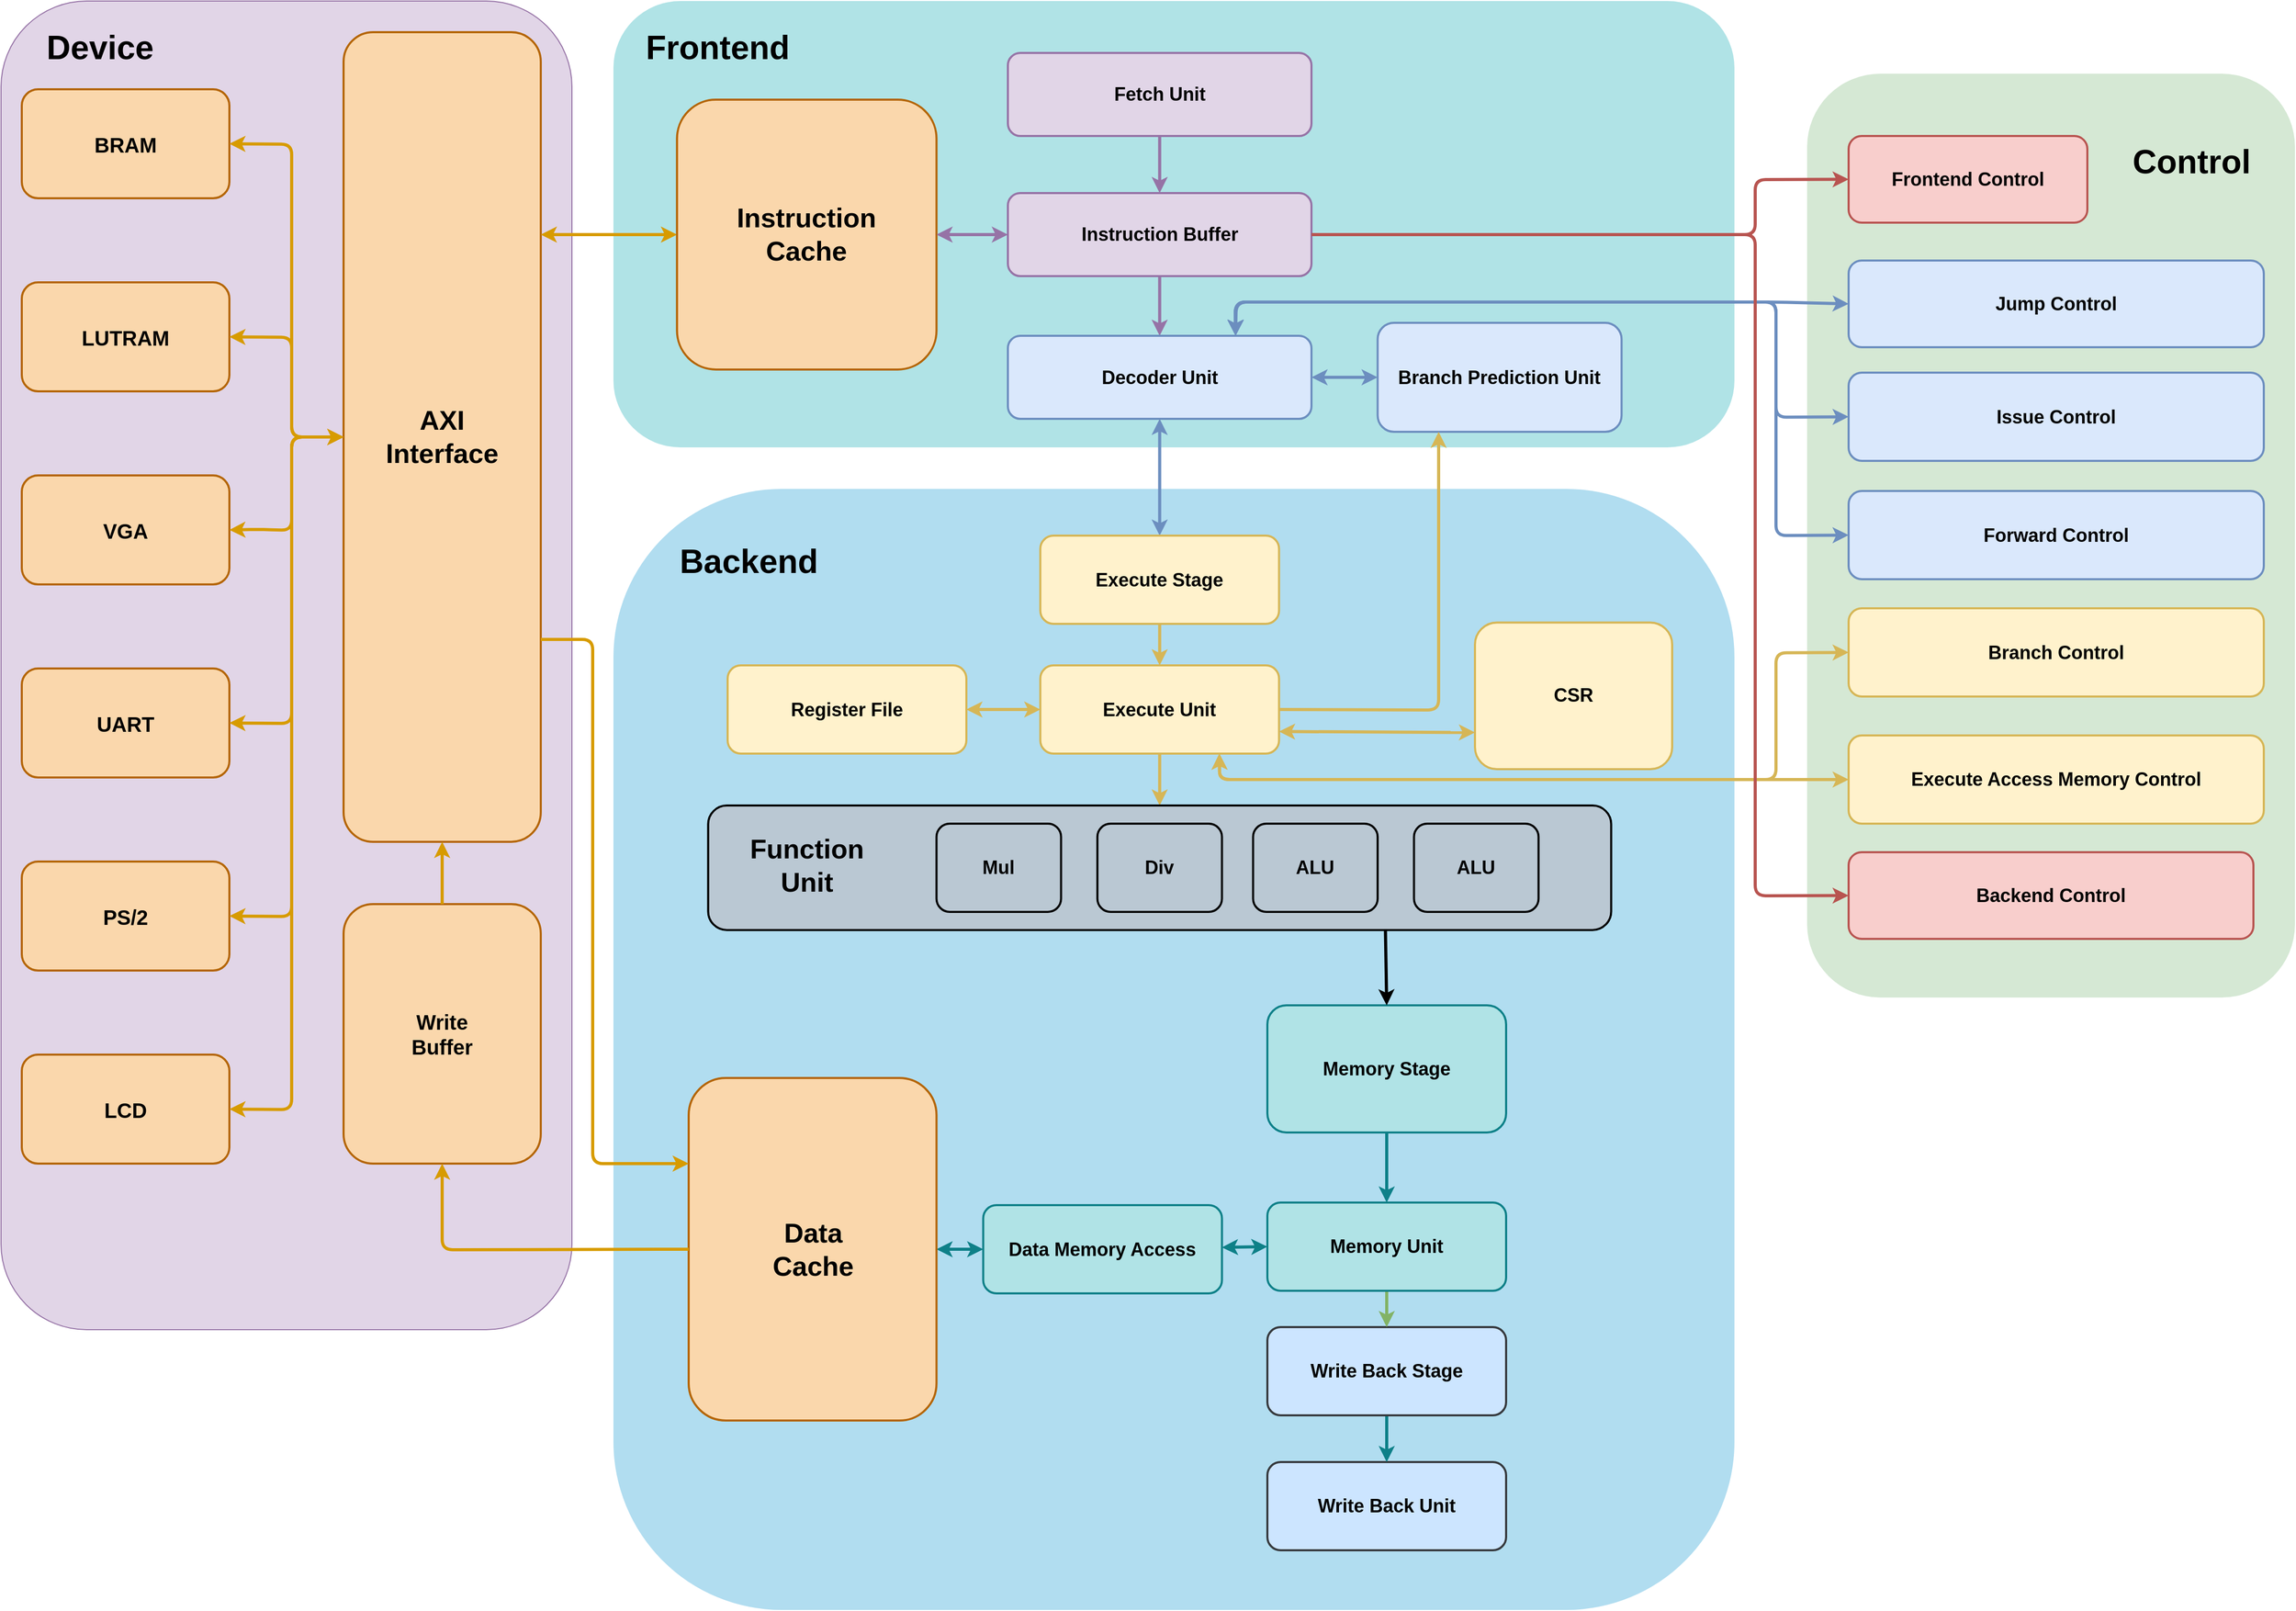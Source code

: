 <mxfile>
    <diagram name="SeqDual" id="VBSeqVQYGJ14PUuGVtpC">
        <mxGraphModel dx="1496" dy="971" grid="1" gridSize="10" guides="1" tooltips="1" connect="1" arrows="1" fold="1" page="0" pageScale="1" pageWidth="827" pageHeight="1169" background="none" math="0" shadow="0">
            <root>
                <mxCell id="4QI1geJJCg9dZcRVWWep-0"/>
                <mxCell id="4QI1geJJCg9dZcRVWWep-1" parent="4QI1geJJCg9dZcRVWWep-0"/>
                <mxCell id="weJg9Deyw7h0TUQ7jpIn-4" value="" style="rounded=1;whiteSpace=wrap;html=1;fontSize=12;fillColor=#b1ddf0;movable=1;resizable=1;rotatable=1;deletable=1;editable=1;connectable=1;strokeColor=none;" parent="4QI1geJJCg9dZcRVWWep-1" vertex="1">
                    <mxGeometry y="440" width="1080" height="1080" as="geometry"/>
                </mxCell>
                <mxCell id="4QI1geJJCg9dZcRVWWep-9" value="" style="rounded=1;whiteSpace=wrap;html=1;fontSize=12;fillColor=#b0e3e6;movable=1;resizable=1;rotatable=1;deletable=1;editable=1;connectable=1;strokeColor=none;" parent="4QI1geJJCg9dZcRVWWep-1" vertex="1">
                    <mxGeometry y="-30" width="1080" height="430" as="geometry"/>
                </mxCell>
                <mxCell id="weJg9Deyw7h0TUQ7jpIn-33" value="" style="edgeStyle=none;html=1;fontSize=26;fillColor=#e1d5e7;strokeColor=#9673a6;strokeWidth=3;" parent="4QI1geJJCg9dZcRVWWep-1" source="weJg9Deyw7h0TUQ7jpIn-1" target="weJg9Deyw7h0TUQ7jpIn-6" edge="1">
                    <mxGeometry relative="1" as="geometry"/>
                </mxCell>
                <mxCell id="weJg9Deyw7h0TUQ7jpIn-1" value="&lt;span style=&quot;font-size: 18px&quot;&gt;Fetch Unit&lt;/span&gt;" style="rounded=1;whiteSpace=wrap;html=1;fontSize=12;fillColor=#e1d5e7;strokeColor=#9673a6;strokeWidth=2;fontStyle=1" parent="4QI1geJJCg9dZcRVWWep-1" vertex="1">
                    <mxGeometry x="380" y="20" width="292.5" height="80" as="geometry"/>
                </mxCell>
                <mxCell id="weJg9Deyw7h0TUQ7jpIn-3" value="&lt;span style=&quot;font-size: 18px&quot;&gt;Branch Prediction Unit&lt;/span&gt;" style="rounded=1;whiteSpace=wrap;html=1;fontSize=12;fillColor=#dae8fc;strokeColor=#6c8ebf;strokeWidth=2;fontStyle=1" parent="4QI1geJJCg9dZcRVWWep-1" vertex="1">
                    <mxGeometry x="736.25" y="280" width="235" height="105" as="geometry"/>
                </mxCell>
                <mxCell id="weJg9Deyw7h0TUQ7jpIn-32" value="" style="edgeStyle=none;html=1;fontSize=26;fillColor=#e1d5e7;strokeColor=#9673a6;strokeWidth=3;" parent="4QI1geJJCg9dZcRVWWep-1" source="weJg9Deyw7h0TUQ7jpIn-6" target="weJg9Deyw7h0TUQ7jpIn-7" edge="1">
                    <mxGeometry relative="1" as="geometry"/>
                </mxCell>
                <mxCell id="weJg9Deyw7h0TUQ7jpIn-6" value="&lt;span style=&quot;font-size: 18px&quot;&gt;Instruction Buffer&lt;/span&gt;" style="rounded=1;whiteSpace=wrap;html=1;fontSize=12;fillColor=#e1d5e7;strokeColor=#9673a6;strokeWidth=2;fontStyle=1" parent="4QI1geJJCg9dZcRVWWep-1" vertex="1">
                    <mxGeometry x="380" y="155" width="292.5" height="80" as="geometry"/>
                </mxCell>
                <mxCell id="weJg9Deyw7h0TUQ7jpIn-36" value="" style="edgeStyle=none;html=1;fontSize=26;startArrow=classic;startFill=1;entryX=0.5;entryY=0;entryDx=0;entryDy=0;fillColor=#dae8fc;strokeColor=#6c8ebf;strokeWidth=3;" parent="4QI1geJJCg9dZcRVWWep-1" source="weJg9Deyw7h0TUQ7jpIn-7" target="weJg9Deyw7h0TUQ7jpIn-17" edge="1">
                    <mxGeometry relative="1" as="geometry"/>
                </mxCell>
                <mxCell id="weJg9Deyw7h0TUQ7jpIn-48" value="" style="edgeStyle=none;html=1;fontSize=26;startArrow=classic;startFill=1;entryX=0;entryY=0.5;entryDx=0;entryDy=0;exitX=1;exitY=0.5;exitDx=0;exitDy=0;fillColor=#dae8fc;strokeColor=#6c8ebf;strokeWidth=3;" parent="4QI1geJJCg9dZcRVWWep-1" source="weJg9Deyw7h0TUQ7jpIn-7" target="weJg9Deyw7h0TUQ7jpIn-3" edge="1">
                    <mxGeometry relative="1" as="geometry">
                        <mxPoint x="898.75" y="320" as="targetPoint"/>
                        <Array as="points"/>
                    </mxGeometry>
                </mxCell>
                <mxCell id="weJg9Deyw7h0TUQ7jpIn-7" value="&lt;span style=&quot;font-size: 18px&quot;&gt;Decoder Unit&lt;/span&gt;" style="rounded=1;whiteSpace=wrap;html=1;fontSize=12;fillColor=#dae8fc;strokeColor=#6c8ebf;strokeWidth=2;fontStyle=1" parent="4QI1geJJCg9dZcRVWWep-1" vertex="1">
                    <mxGeometry x="380" y="292.5" width="292.5" height="80" as="geometry"/>
                </mxCell>
                <mxCell id="weJg9Deyw7h0TUQ7jpIn-38" value="" style="edgeStyle=none;html=1;fontSize=26;startArrow=classic;startFill=1;fillColor=#fff2cc;strokeColor=#d6b656;strokeWidth=3;" parent="4QI1geJJCg9dZcRVWWep-1" source="weJg9Deyw7h0TUQ7jpIn-16" target="weJg9Deyw7h0TUQ7jpIn-10" edge="1">
                    <mxGeometry relative="1" as="geometry"/>
                </mxCell>
                <mxCell id="weJg9Deyw7h0TUQ7jpIn-39" value="" style="edgeStyle=none;html=1;fontSize=26;startArrow=none;startFill=0;entryX=0.5;entryY=0;entryDx=0;entryDy=0;fillColor=#fff2cc;strokeColor=#d6b656;strokeWidth=3;" parent="4QI1geJJCg9dZcRVWWep-1" source="weJg9Deyw7h0TUQ7jpIn-16" target="weJg9Deyw7h0TUQ7jpIn-18" edge="1">
                    <mxGeometry relative="1" as="geometry"/>
                </mxCell>
                <mxCell id="weJg9Deyw7h0TUQ7jpIn-54" value="" style="edgeStyle=none;html=1;strokeColor=#d6b656;fontSize=26;startArrow=classic;startFill=1;endArrow=classic;endFill=1;exitX=1;exitY=0.75;exitDx=0;exitDy=0;entryX=0;entryY=0.75;entryDx=0;entryDy=0;fillColor=#fff2cc;strokeWidth=3;" parent="4QI1geJJCg9dZcRVWWep-1" source="weJg9Deyw7h0TUQ7jpIn-16" target="weJg9Deyw7h0TUQ7jpIn-26" edge="1">
                    <mxGeometry relative="1" as="geometry">
                        <Array as="points"/>
                    </mxGeometry>
                </mxCell>
                <mxCell id="weJg9Deyw7h0TUQ7jpIn-16" value="&lt;span style=&quot;font-size: 18px&quot;&gt;Execute Unit&lt;/span&gt;" style="rounded=1;whiteSpace=wrap;html=1;fontSize=12;fillColor=#fff2cc;strokeColor=#d6b656;strokeWidth=2;fontStyle=1" parent="4QI1geJJCg9dZcRVWWep-1" vertex="1">
                    <mxGeometry x="411.25" y="610" width="230" height="85" as="geometry"/>
                </mxCell>
                <mxCell id="weJg9Deyw7h0TUQ7jpIn-37" value="" style="edgeStyle=none;html=1;fontSize=26;startArrow=none;startFill=0;fillColor=#fff2cc;strokeColor=#d6b656;strokeWidth=3;" parent="4QI1geJJCg9dZcRVWWep-1" source="weJg9Deyw7h0TUQ7jpIn-17" target="weJg9Deyw7h0TUQ7jpIn-16" edge="1">
                    <mxGeometry relative="1" as="geometry"/>
                </mxCell>
                <mxCell id="weJg9Deyw7h0TUQ7jpIn-50" value="" style="edgeStyle=none;html=1;fontSize=26;startArrow=none;startFill=0;entryX=0.25;entryY=1;entryDx=0;entryDy=0;exitX=1;exitY=0.5;exitDx=0;exitDy=0;endArrow=classic;endFill=1;fillColor=#fff2cc;strokeColor=#d6b656;strokeWidth=3;" parent="4QI1geJJCg9dZcRVWWep-1" source="weJg9Deyw7h0TUQ7jpIn-16" target="weJg9Deyw7h0TUQ7jpIn-3" edge="1">
                    <mxGeometry relative="1" as="geometry">
                        <mxPoint x="836.25" y="527.5" as="targetPoint"/>
                        <Array as="points">
                            <mxPoint x="795" y="653"/>
                        </Array>
                    </mxGeometry>
                </mxCell>
                <mxCell id="weJg9Deyw7h0TUQ7jpIn-17" value="&lt;span style=&quot;font-size: 18px&quot;&gt;Execute Stage&lt;/span&gt;" style="rounded=1;whiteSpace=wrap;html=1;fontSize=12;fillColor=#fff2cc;strokeColor=#d6b656;strokeWidth=2;fontStyle=1" parent="4QI1geJJCg9dZcRVWWep-1" vertex="1">
                    <mxGeometry x="411.25" y="485" width="230" height="85" as="geometry"/>
                </mxCell>
                <mxCell id="weJg9Deyw7h0TUQ7jpIn-26" value="&lt;span style=&quot;font-size: 18px;&quot;&gt;CSR&lt;/span&gt;" style="rounded=1;whiteSpace=wrap;html=1;fontSize=12;fillColor=#fff2cc;strokeColor=#d6b656;strokeWidth=2;fontStyle=1" parent="4QI1geJJCg9dZcRVWWep-1" vertex="1">
                    <mxGeometry x="830" y="568.75" width="190" height="141.25" as="geometry"/>
                </mxCell>
                <mxCell id="weJg9Deyw7h0TUQ7jpIn-27" value="&lt;span style=&quot;font-size: 18px&quot;&gt;Write Back Unit&lt;/span&gt;" style="rounded=1;whiteSpace=wrap;html=1;fontSize=12;fillColor=#cce5ff;strokeColor=#36393d;strokeWidth=2;fontStyle=1" parent="4QI1geJJCg9dZcRVWWep-1" vertex="1">
                    <mxGeometry x="630" y="1377.5" width="230" height="85" as="geometry"/>
                </mxCell>
                <mxCell id="weJg9Deyw7h0TUQ7jpIn-46" value="" style="edgeStyle=none;html=1;fontSize=26;startArrow=none;startFill=0;fillColor=#b0e3e6;strokeColor=#0e8088;strokeWidth=3;" parent="4QI1geJJCg9dZcRVWWep-1" source="weJg9Deyw7h0TUQ7jpIn-28" target="weJg9Deyw7h0TUQ7jpIn-27" edge="1">
                    <mxGeometry relative="1" as="geometry"/>
                </mxCell>
                <mxCell id="weJg9Deyw7h0TUQ7jpIn-28" value="&lt;span style=&quot;font-size: 18px&quot;&gt;Write Back Stage&lt;/span&gt;" style="rounded=1;whiteSpace=wrap;html=1;fontSize=12;fillColor=#cce5ff;strokeColor=#36393d;strokeWidth=2;fontStyle=1" parent="4QI1geJJCg9dZcRVWWep-1" vertex="1">
                    <mxGeometry x="630" y="1247.5" width="230" height="85" as="geometry"/>
                </mxCell>
                <mxCell id="weJg9Deyw7h0TUQ7jpIn-43" value="" style="edgeStyle=none;html=1;fontSize=26;startArrow=none;startFill=0;fillColor=#d5e8d4;strokeColor=#82b366;strokeWidth=3;" parent="4QI1geJJCg9dZcRVWWep-1" source="weJg9Deyw7h0TUQ7jpIn-29" target="weJg9Deyw7h0TUQ7jpIn-28" edge="1">
                    <mxGeometry relative="1" as="geometry"/>
                </mxCell>
                <mxCell id="weJg9Deyw7h0TUQ7jpIn-44" value="" style="edgeStyle=none;html=1;fontSize=26;startArrow=classic;startFill=1;exitX=0;exitY=0.5;exitDx=0;exitDy=0;fillColor=#b0e3e6;strokeColor=#0e8088;strokeWidth=3;" parent="4QI1geJJCg9dZcRVWWep-1" source="weJg9Deyw7h0TUQ7jpIn-29" target="weJg9Deyw7h0TUQ7jpIn-31" edge="1">
                    <mxGeometry relative="1" as="geometry"/>
                </mxCell>
                <mxCell id="weJg9Deyw7h0TUQ7jpIn-45" value="" style="edgeStyle=none;html=1;fontSize=26;startArrow=classic;startFill=1;exitX=0;exitY=0.5;exitDx=0;exitDy=0;fillColor=#b0e3e6;strokeColor=#0e8088;strokeWidth=3;" parent="4QI1geJJCg9dZcRVWWep-1" source="weJg9Deyw7h0TUQ7jpIn-31" target="weJg9Deyw7h0TUQ7jpIn-8" edge="1">
                    <mxGeometry relative="1" as="geometry"/>
                </mxCell>
                <mxCell id="weJg9Deyw7h0TUQ7jpIn-29" value="&lt;span style=&quot;font-size: 18px&quot;&gt;Memory Unit&lt;/span&gt;" style="rounded=1;whiteSpace=wrap;html=1;fontSize=12;fillColor=#b0e3e6;strokeColor=#0e8088;strokeWidth=2;fontStyle=1" parent="4QI1geJJCg9dZcRVWWep-1" vertex="1">
                    <mxGeometry x="630" y="1127.5" width="230" height="85" as="geometry"/>
                </mxCell>
                <mxCell id="weJg9Deyw7h0TUQ7jpIn-42" value="" style="edgeStyle=none;html=1;fontSize=26;startArrow=none;startFill=0;fillColor=#b0e3e6;strokeColor=#0e8088;strokeWidth=3;" parent="4QI1geJJCg9dZcRVWWep-1" source="weJg9Deyw7h0TUQ7jpIn-30" target="weJg9Deyw7h0TUQ7jpIn-29" edge="1">
                    <mxGeometry relative="1" as="geometry"/>
                </mxCell>
                <mxCell id="weJg9Deyw7h0TUQ7jpIn-30" value="&lt;span style=&quot;font-size: 18px&quot;&gt;Memory Stage&lt;/span&gt;" style="rounded=1;whiteSpace=wrap;html=1;fontSize=12;fillColor=#b0e3e6;strokeColor=#0e8088;strokeWidth=2;fontStyle=1" parent="4QI1geJJCg9dZcRVWWep-1" vertex="1">
                    <mxGeometry x="630" y="937.5" width="230" height="122.5" as="geometry"/>
                </mxCell>
                <mxCell id="weJg9Deyw7h0TUQ7jpIn-31" value="&lt;span style=&quot;font-size: 18px&quot;&gt;Data Memory Access&lt;/span&gt;" style="rounded=1;whiteSpace=wrap;html=1;fontSize=12;fillColor=#b0e3e6;strokeColor=#0e8088;strokeWidth=2;fontStyle=1" parent="4QI1geJJCg9dZcRVWWep-1" vertex="1">
                    <mxGeometry x="356.25" y="1130" width="230" height="85" as="geometry"/>
                </mxCell>
                <mxCell id="weJg9Deyw7h0TUQ7jpIn-55" value="" style="rounded=1;whiteSpace=wrap;html=1;fontSize=12;fillColor=#d5e8d4;strokeColor=none;strokeWidth=2;fontStyle=1" parent="4QI1geJJCg9dZcRVWWep-1" vertex="1">
                    <mxGeometry x="1150" y="40" width="470" height="890" as="geometry"/>
                </mxCell>
                <mxCell id="weJg9Deyw7h0TUQ7jpIn-56" value="&lt;span style=&quot;font-size: 18px&quot;&gt;Jump Control&lt;/span&gt;" style="rounded=1;whiteSpace=wrap;html=1;fontSize=12;fillColor=#dae8fc;strokeColor=#6c8ebf;strokeWidth=2;fontStyle=1" parent="4QI1geJJCg9dZcRVWWep-1" vertex="1">
                    <mxGeometry x="1190" y="220" width="400" height="83.5" as="geometry"/>
                </mxCell>
                <mxCell id="weJg9Deyw7h0TUQ7jpIn-57" value="&lt;span style=&quot;font-size: 18px&quot;&gt;Issue Control&lt;/span&gt;" style="rounded=1;whiteSpace=wrap;html=1;fontSize=12;fillColor=#dae8fc;strokeColor=#6c8ebf;strokeWidth=2;fontStyle=1" parent="4QI1geJJCg9dZcRVWWep-1" vertex="1">
                    <mxGeometry x="1190" y="328" width="400" height="85" as="geometry"/>
                </mxCell>
                <mxCell id="weJg9Deyw7h0TUQ7jpIn-58" value="&lt;span style=&quot;font-size: 18px&quot;&gt;Forward Control&lt;/span&gt;" style="rounded=1;whiteSpace=wrap;html=1;fontSize=12;fillColor=#dae8fc;strokeColor=#6c8ebf;strokeWidth=2;fontStyle=1" parent="4QI1geJJCg9dZcRVWWep-1" vertex="1">
                    <mxGeometry x="1190" y="442" width="400" height="85" as="geometry"/>
                </mxCell>
                <mxCell id="weJg9Deyw7h0TUQ7jpIn-59" value="Control" style="text;html=1;align=center;verticalAlign=middle;resizable=0;points=[];autosize=1;strokeColor=none;fillColor=none;fontSize=32;fontStyle=1;sketch=0;" parent="4QI1geJJCg9dZcRVWWep-1" vertex="1">
                    <mxGeometry x="1450" y="100" width="140" height="50" as="geometry"/>
                </mxCell>
                <mxCell id="weJg9Deyw7h0TUQ7jpIn-60" value="&lt;span style=&quot;font-size: 18px&quot;&gt;Branch Control&lt;/span&gt;" style="rounded=1;whiteSpace=wrap;html=1;fontSize=12;fillColor=#fff2cc;strokeColor=#d6b656;strokeWidth=2;fontStyle=1" parent="4QI1geJJCg9dZcRVWWep-1" vertex="1">
                    <mxGeometry x="1190" y="555" width="400" height="85" as="geometry"/>
                </mxCell>
                <mxCell id="weJg9Deyw7h0TUQ7jpIn-61" value="&lt;span style=&quot;font-size: 18px&quot;&gt;Execute Access Memory Control&lt;/span&gt;" style="rounded=1;whiteSpace=wrap;html=1;fontSize=12;fillColor=#fff2cc;strokeColor=#d6b656;strokeWidth=2;fontStyle=1" parent="4QI1geJJCg9dZcRVWWep-1" vertex="1">
                    <mxGeometry x="1190" y="677.5" width="400" height="85" as="geometry"/>
                </mxCell>
                <mxCell id="weJg9Deyw7h0TUQ7jpIn-63" value="" style="edgeStyle=none;html=1;strokeColor=#6c8ebf;fontSize=26;startArrow=classic;startFill=1;endArrow=classic;endFill=1;entryX=0;entryY=0.5;entryDx=0;entryDy=0;exitX=0.75;exitY=0;exitDx=0;exitDy=0;fillColor=#dae8fc;strokeWidth=3;" parent="4QI1geJJCg9dZcRVWWep-1" source="weJg9Deyw7h0TUQ7jpIn-7" target="weJg9Deyw7h0TUQ7jpIn-57" edge="1">
                    <mxGeometry relative="1" as="geometry">
                        <mxPoint x="463.125" y="370" as="sourcePoint"/>
                        <mxPoint x="-140" y="387.5" as="targetPoint"/>
                        <Array as="points">
                            <mxPoint x="599" y="260"/>
                            <mxPoint x="1120" y="260"/>
                            <mxPoint x="1120" y="371"/>
                        </Array>
                    </mxGeometry>
                </mxCell>
                <mxCell id="weJg9Deyw7h0TUQ7jpIn-64" value="" style="edgeStyle=none;html=1;strokeColor=#6c8ebf;fontSize=26;startArrow=classic;startFill=1;endArrow=classic;endFill=1;entryX=0;entryY=0.5;entryDx=0;entryDy=0;exitX=0.75;exitY=0;exitDx=0;exitDy=0;fillColor=#dae8fc;strokeWidth=3;" parent="4QI1geJJCg9dZcRVWWep-1" source="weJg9Deyw7h0TUQ7jpIn-7" target="weJg9Deyw7h0TUQ7jpIn-58" edge="1">
                    <mxGeometry relative="1" as="geometry">
                        <mxPoint x="453.125" y="360" as="sourcePoint"/>
                        <mxPoint x="-150" y="487.5" as="targetPoint"/>
                        <Array as="points">
                            <mxPoint x="600" y="260"/>
                            <mxPoint x="1120" y="260"/>
                            <mxPoint x="1120" y="485"/>
                        </Array>
                    </mxGeometry>
                </mxCell>
                <mxCell id="weJg9Deyw7h0TUQ7jpIn-65" value="" style="edgeStyle=none;html=1;fontSize=26;startArrow=classic;startFill=1;fillColor=#fff2cc;strokeColor=#d6b656;entryX=0;entryY=0.5;entryDx=0;entryDy=0;exitX=0.75;exitY=1;exitDx=0;exitDy=0;strokeWidth=3;" parent="4QI1geJJCg9dZcRVWWep-1" source="weJg9Deyw7h0TUQ7jpIn-16" target="weJg9Deyw7h0TUQ7jpIn-60" edge="1">
                    <mxGeometry relative="1" as="geometry">
                        <mxPoint x="421.25" y="662.5" as="sourcePoint"/>
                        <mxPoint x="350.0" y="662.5" as="targetPoint"/>
                        <Array as="points">
                            <mxPoint x="584" y="720"/>
                            <mxPoint x="1120" y="720"/>
                            <mxPoint x="1120" y="598"/>
                        </Array>
                    </mxGeometry>
                </mxCell>
                <mxCell id="weJg9Deyw7h0TUQ7jpIn-66" value="" style="edgeStyle=none;html=1;fontSize=26;startArrow=classic;startFill=1;fillColor=#fff2cc;strokeColor=#d6b656;entryX=0;entryY=0.5;entryDx=0;entryDy=0;exitX=0.75;exitY=1;exitDx=0;exitDy=0;strokeWidth=3;" parent="4QI1geJJCg9dZcRVWWep-1" source="weJg9Deyw7h0TUQ7jpIn-16" target="weJg9Deyw7h0TUQ7jpIn-61" edge="1">
                    <mxGeometry relative="1" as="geometry">
                        <mxPoint x="478.75" y="705" as="sourcePoint"/>
                        <mxPoint x="-145" y="730" as="targetPoint"/>
                        <Array as="points">
                            <mxPoint x="584" y="720"/>
                            <mxPoint x="1120" y="720"/>
                        </Array>
                    </mxGeometry>
                </mxCell>
                <mxCell id="weJg9Deyw7h0TUQ7jpIn-67" value="" style="edgeStyle=none;html=1;strokeColor=#6c8ebf;fontSize=26;startArrow=classic;startFill=1;endArrow=classic;endFill=1;fillColor=#dae8fc;strokeWidth=3;entryX=0;entryY=0.5;entryDx=0;entryDy=0;exitX=0.75;exitY=0;exitDx=0;exitDy=0;" parent="4QI1geJJCg9dZcRVWWep-1" source="weJg9Deyw7h0TUQ7jpIn-7" target="weJg9Deyw7h0TUQ7jpIn-56" edge="1">
                    <mxGeometry relative="1" as="geometry">
                        <mxPoint x="599" y="360" as="sourcePoint"/>
                        <mxPoint x="-150" y="380" as="targetPoint"/>
                        <Array as="points">
                            <mxPoint x="599" y="260"/>
                            <mxPoint x="1120" y="260"/>
                        </Array>
                    </mxGeometry>
                </mxCell>
                <mxCell id="r_slIg-0XX67Mvv9M89--8" value="" style="rounded=1;whiteSpace=wrap;html=1;fontSize=12;fillColor=#e1d5e7;movable=1;resizable=1;rotatable=1;deletable=1;editable=1;connectable=1;strokeColor=#9673a6;" parent="4QI1geJJCg9dZcRVWWep-1" vertex="1">
                    <mxGeometry x="-590" y="-30" width="550" height="1280" as="geometry"/>
                </mxCell>
                <mxCell id="r_slIg-0XX67Mvv9M89--9" value="Device" style="text;html=1;align=center;verticalAlign=middle;resizable=0;points=[];autosize=1;strokeColor=none;fillColor=none;fontSize=32;fontStyle=1;sketch=0;" parent="4QI1geJJCg9dZcRVWWep-1" vertex="1">
                    <mxGeometry x="-560" y="-10" width="130" height="50" as="geometry"/>
                </mxCell>
                <mxCell id="r_slIg-0XX67Mvv9M89--4" value="&lt;span style=&quot;font-size: 20px;&quot;&gt;Write&lt;br&gt;Buffer&lt;/span&gt;" style="rounded=1;whiteSpace=wrap;html=1;fontSize=12;fillColor=#fad7ac;strokeColor=#b46504;strokeWidth=2;fontStyle=1" parent="4QI1geJJCg9dZcRVWWep-1" vertex="1">
                    <mxGeometry x="-260" y="840" width="190" height="250" as="geometry"/>
                </mxCell>
                <mxCell id="r_slIg-0XX67Mvv9M89--3" value="&lt;span style=&quot;font-size: 26px;&quot;&gt;AXI&lt;br&gt;Interface&lt;/span&gt;" style="rounded=1;whiteSpace=wrap;html=1;fontSize=12;fillColor=#fad7ac;strokeColor=#b46504;strokeWidth=2;fontStyle=1" parent="4QI1geJJCg9dZcRVWWep-1" vertex="1">
                    <mxGeometry x="-260" width="190" height="780" as="geometry"/>
                </mxCell>
                <mxCell id="weJg9Deyw7h0TUQ7jpIn-8" value="&lt;font style=&quot;font-size: 26px;&quot;&gt;Data &lt;br&gt;Cache&lt;/font&gt;" style="rounded=1;whiteSpace=wrap;html=1;fontSize=12;fillColor=#fad7ac;strokeColor=#b46504;strokeWidth=2;fontStyle=1" parent="4QI1geJJCg9dZcRVWWep-1" vertex="1">
                    <mxGeometry x="72.5" y="1007.5" width="238.75" height="330" as="geometry"/>
                </mxCell>
                <mxCell id="r_slIg-0XX67Mvv9M89--2" value="" style="edgeStyle=none;html=1;strokeWidth=3;fillColor=#ffe6cc;strokeColor=#d79b00;startArrow=none;startFill=0;exitX=0;exitY=0.5;exitDx=0;exitDy=0;entryX=0.5;entryY=1;entryDx=0;entryDy=0;" parent="4QI1geJJCg9dZcRVWWep-1" source="weJg9Deyw7h0TUQ7jpIn-8" target="r_slIg-0XX67Mvv9M89--4" edge="1">
                    <mxGeometry relative="1" as="geometry">
                        <mxPoint x="71.25" y="205" as="sourcePoint"/>
                        <mxPoint x="-110" y="1173" as="targetPoint"/>
                        <Array as="points">
                            <mxPoint x="-165" y="1173"/>
                        </Array>
                    </mxGeometry>
                </mxCell>
                <mxCell id="r_slIg-0XX67Mvv9M89--6" value="" style="edgeStyle=none;html=1;strokeWidth=3;startArrow=none;startFill=0;entryX=0.5;entryY=1;entryDx=0;entryDy=0;fillColor=#ffe6cc;strokeColor=#d79b00;" parent="4QI1geJJCg9dZcRVWWep-1" source="r_slIg-0XX67Mvv9M89--4" target="r_slIg-0XX67Mvv9M89--3" edge="1">
                    <mxGeometry relative="1" as="geometry">
                        <mxPoint x="-165" y="410" as="targetPoint"/>
                    </mxGeometry>
                </mxCell>
                <mxCell id="weJg9Deyw7h0TUQ7jpIn-41" value="" style="edgeStyle=none;html=1;fontSize=26;startArrow=none;startFill=0;entryX=0.5;entryY=0;entryDx=0;entryDy=0;exitX=0.75;exitY=1;exitDx=0;exitDy=0;strokeWidth=3;" parent="4QI1geJJCg9dZcRVWWep-1" source="weJg9Deyw7h0TUQ7jpIn-18" target="weJg9Deyw7h0TUQ7jpIn-30" edge="1">
                    <mxGeometry relative="1" as="geometry">
                        <mxPoint x="526.25" y="1005" as="targetPoint"/>
                    </mxGeometry>
                </mxCell>
                <mxCell id="weJg9Deyw7h0TUQ7jpIn-18" value="" style="rounded=1;whiteSpace=wrap;html=1;fontSize=12;fillColor=#bac8d3;strokeColor=default;strokeWidth=2;fontStyle=1" parent="4QI1geJJCg9dZcRVWWep-1" vertex="1">
                    <mxGeometry x="91.25" y="745" width="870" height="120" as="geometry"/>
                </mxCell>
                <mxCell id="weJg9Deyw7h0TUQ7jpIn-19" value="&lt;span style=&quot;font-size: 18px&quot;&gt;Mul&lt;/span&gt;" style="rounded=1;whiteSpace=wrap;html=1;fontSize=12;fillColor=#bac8d3;strokeColor=default;strokeWidth=2;fontStyle=1" parent="4QI1geJJCg9dZcRVWWep-1" vertex="1">
                    <mxGeometry x="311.25" y="762.5" width="120" height="85" as="geometry"/>
                </mxCell>
                <mxCell id="weJg9Deyw7h0TUQ7jpIn-21" value="&lt;span style=&quot;font-size: 18px&quot;&gt;Div&lt;/span&gt;" style="rounded=1;whiteSpace=wrap;html=1;fontSize=12;fillColor=#bac8d3;strokeColor=default;strokeWidth=2;fontStyle=1" parent="4QI1geJJCg9dZcRVWWep-1" vertex="1">
                    <mxGeometry x="466.25" y="762.5" width="120" height="85" as="geometry"/>
                </mxCell>
                <mxCell id="weJg9Deyw7h0TUQ7jpIn-22" value="&lt;span style=&quot;font-size: 18px&quot;&gt;ALU&lt;/span&gt;" style="rounded=1;whiteSpace=wrap;html=1;fontSize=12;fillColor=#bac8d3;strokeColor=default;strokeWidth=2;fontStyle=1" parent="4QI1geJJCg9dZcRVWWep-1" vertex="1">
                    <mxGeometry x="616.25" y="762.5" width="120" height="85" as="geometry"/>
                </mxCell>
                <mxCell id="weJg9Deyw7h0TUQ7jpIn-23" value="&lt;span style=&quot;font-size: 18px&quot;&gt;ALU&lt;/span&gt;" style="rounded=1;whiteSpace=wrap;html=1;fontSize=12;fillColor=#bac8d3;strokeColor=default;strokeWidth=2;fontStyle=1" parent="4QI1geJJCg9dZcRVWWep-1" vertex="1">
                    <mxGeometry x="771.25" y="762.5" width="120" height="85" as="geometry"/>
                </mxCell>
                <mxCell id="weJg9Deyw7h0TUQ7jpIn-20" value="Function&lt;br style=&quot;font-size: 26px;&quot;&gt;Unit" style="text;html=1;align=center;verticalAlign=middle;resizable=0;points=[];autosize=1;strokeColor=none;fillColor=#bac8d3;fontSize=26;fontStyle=1;sketch=0;" parent="4QI1geJJCg9dZcRVWWep-1" vertex="1">
                    <mxGeometry x="121.25" y="762.5" width="130" height="80" as="geometry"/>
                </mxCell>
                <mxCell id="weJg9Deyw7h0TUQ7jpIn-10" value="&lt;span style=&quot;font-size: 18px&quot;&gt;Register File&lt;/span&gt;" style="rounded=1;whiteSpace=wrap;html=1;fontSize=12;fillColor=#fff2cc;strokeColor=#d6b656;strokeWidth=2;fontStyle=1" parent="4QI1geJJCg9dZcRVWWep-1" vertex="1">
                    <mxGeometry x="110" y="610" width="230" height="85" as="geometry"/>
                </mxCell>
                <mxCell id="r_slIg-0XX67Mvv9M89--7" value="" style="edgeStyle=none;html=1;strokeWidth=3;startArrow=none;startFill=0;exitX=1;exitY=0.75;exitDx=0;exitDy=0;entryX=0;entryY=0.25;entryDx=0;entryDy=0;fillColor=#ffe6cc;strokeColor=#d79b00;" parent="4QI1geJJCg9dZcRVWWep-1" source="r_slIg-0XX67Mvv9M89--3" target="weJg9Deyw7h0TUQ7jpIn-8" edge="1">
                    <mxGeometry relative="1" as="geometry">
                        <Array as="points">
                            <mxPoint x="-20" y="585"/>
                            <mxPoint x="-20" y="1090"/>
                        </Array>
                    </mxGeometry>
                </mxCell>
                <mxCell id="r_slIg-0XX67Mvv9M89--1" value="" style="edgeStyle=none;html=1;strokeWidth=3;fillColor=#ffe6cc;strokeColor=#d79b00;startArrow=classic;startFill=1;entryX=1;entryY=0.25;entryDx=0;entryDy=0;exitX=0;exitY=0.5;exitDx=0;exitDy=0;" parent="4QI1geJJCg9dZcRVWWep-1" source="weJg9Deyw7h0TUQ7jpIn-2" target="r_slIg-0XX67Mvv9M89--3" edge="1">
                    <mxGeometry relative="1" as="geometry">
                        <mxPoint x="-100" y="195" as="targetPoint"/>
                    </mxGeometry>
                </mxCell>
                <mxCell id="weJg9Deyw7h0TUQ7jpIn-0" value="Frontend" style="text;html=1;align=center;verticalAlign=middle;resizable=0;points=[];autosize=1;strokeColor=none;fillColor=none;fontSize=32;fontStyle=1;sketch=0;" parent="4QI1geJJCg9dZcRVWWep-1" vertex="1">
                    <mxGeometry x="20" y="-10" width="160" height="50" as="geometry"/>
                </mxCell>
                <mxCell id="weJg9Deyw7h0TUQ7jpIn-5" value="Backend" style="text;html=1;align=center;verticalAlign=middle;resizable=0;points=[];autosize=1;strokeColor=none;fillColor=none;fontSize=32;fontStyle=1;sketch=0;" parent="4QI1geJJCg9dZcRVWWep-1" vertex="1">
                    <mxGeometry x="50" y="485" width="160" height="50" as="geometry"/>
                </mxCell>
                <mxCell id="weJg9Deyw7h0TUQ7jpIn-2" value="&lt;font style=&quot;font-size: 26px;&quot;&gt;Instruction &lt;br&gt;Cache&lt;/font&gt;" style="rounded=1;whiteSpace=wrap;html=1;fontSize=12;fillColor=#fad7ac;strokeColor=#b46504;strokeWidth=2;fontStyle=1" parent="4QI1geJJCg9dZcRVWWep-1" vertex="1">
                    <mxGeometry x="61.25" y="65" width="250" height="260" as="geometry"/>
                </mxCell>
                <mxCell id="weJg9Deyw7h0TUQ7jpIn-35" value="" style="edgeStyle=none;html=1;fontSize=26;startArrow=classic;startFill=1;fillColor=#e1d5e7;strokeColor=#9673a6;strokeWidth=3;" parent="4QI1geJJCg9dZcRVWWep-1" source="weJg9Deyw7h0TUQ7jpIn-6" target="weJg9Deyw7h0TUQ7jpIn-2" edge="1">
                    <mxGeometry relative="1" as="geometry"/>
                </mxCell>
                <mxCell id="r_slIg-0XX67Mvv9M89--10" value="&lt;font style=&quot;font-size: 20px;&quot;&gt;BRAM&lt;/font&gt;" style="rounded=1;whiteSpace=wrap;html=1;fontSize=12;fillColor=#fad7ac;strokeColor=#b46504;strokeWidth=2;fontStyle=1" parent="4QI1geJJCg9dZcRVWWep-1" vertex="1">
                    <mxGeometry x="-570" y="55" width="200" height="105" as="geometry"/>
                </mxCell>
                <mxCell id="r_slIg-0XX67Mvv9M89--11" value="&lt;font style=&quot;font-size: 20px;&quot;&gt;LUTRAM&lt;/font&gt;" style="rounded=1;whiteSpace=wrap;html=1;fontSize=12;fillColor=#fad7ac;strokeColor=#b46504;strokeWidth=2;fontStyle=1" parent="4QI1geJJCg9dZcRVWWep-1" vertex="1">
                    <mxGeometry x="-570" y="241" width="200" height="105" as="geometry"/>
                </mxCell>
                <mxCell id="r_slIg-0XX67Mvv9M89--12" value="&lt;font style=&quot;font-size: 20px;&quot;&gt;VGA&lt;/font&gt;" style="rounded=1;whiteSpace=wrap;html=1;fontSize=12;fillColor=#fad7ac;strokeColor=#b46504;strokeWidth=2;fontStyle=1" parent="4QI1geJJCg9dZcRVWWep-1" vertex="1">
                    <mxGeometry x="-570" y="427" width="200" height="105" as="geometry"/>
                </mxCell>
                <mxCell id="r_slIg-0XX67Mvv9M89--13" value="&lt;font style=&quot;font-size: 20px;&quot;&gt;UART&lt;/font&gt;" style="rounded=1;whiteSpace=wrap;html=1;fontSize=12;fillColor=#fad7ac;strokeColor=#b46504;strokeWidth=2;fontStyle=1" parent="4QI1geJJCg9dZcRVWWep-1" vertex="1">
                    <mxGeometry x="-570" y="613" width="200" height="105" as="geometry"/>
                </mxCell>
                <mxCell id="r_slIg-0XX67Mvv9M89--14" value="&lt;font style=&quot;font-size: 20px;&quot;&gt;PS/2&lt;/font&gt;" style="rounded=1;whiteSpace=wrap;html=1;fontSize=12;fillColor=#fad7ac;strokeColor=#b46504;strokeWidth=2;fontStyle=1" parent="4QI1geJJCg9dZcRVWWep-1" vertex="1">
                    <mxGeometry x="-570" y="799" width="200" height="105" as="geometry"/>
                </mxCell>
                <mxCell id="r_slIg-0XX67Mvv9M89--15" value="&lt;font style=&quot;font-size: 20px;&quot;&gt;LCD&lt;/font&gt;" style="rounded=1;whiteSpace=wrap;html=1;fontSize=12;fillColor=#fad7ac;strokeColor=#b46504;strokeWidth=2;fontStyle=1" parent="4QI1geJJCg9dZcRVWWep-1" vertex="1">
                    <mxGeometry x="-570" y="985" width="200" height="105" as="geometry"/>
                </mxCell>
                <mxCell id="r_slIg-0XX67Mvv9M89--16" value="" style="edgeStyle=none;html=1;strokeWidth=3;fillColor=#ffe6cc;strokeColor=#d79b00;startArrow=classic;startFill=1;entryX=1;entryY=0.5;entryDx=0;entryDy=0;exitX=0;exitY=0.5;exitDx=0;exitDy=0;" parent="4QI1geJJCg9dZcRVWWep-1" source="r_slIg-0XX67Mvv9M89--3" target="r_slIg-0XX67Mvv9M89--10" edge="1">
                    <mxGeometry relative="1" as="geometry">
                        <mxPoint x="71.25" y="205" as="sourcePoint"/>
                        <mxPoint x="-60" y="205" as="targetPoint"/>
                        <Array as="points">
                            <mxPoint x="-310" y="390"/>
                            <mxPoint x="-310" y="108"/>
                        </Array>
                    </mxGeometry>
                </mxCell>
                <mxCell id="r_slIg-0XX67Mvv9M89--17" value="" style="edgeStyle=none;html=1;strokeWidth=3;fillColor=#ffe6cc;strokeColor=#d79b00;startArrow=classic;startFill=1;entryX=1;entryY=0.5;entryDx=0;entryDy=0;exitX=0;exitY=0.5;exitDx=0;exitDy=0;" parent="4QI1geJJCg9dZcRVWWep-1" source="r_slIg-0XX67Mvv9M89--3" target="r_slIg-0XX67Mvv9M89--11" edge="1">
                    <mxGeometry relative="1" as="geometry">
                        <mxPoint x="-250" y="400" as="sourcePoint"/>
                        <mxPoint x="-360" y="117.5" as="targetPoint"/>
                        <Array as="points">
                            <mxPoint x="-310" y="390"/>
                            <mxPoint x="-310" y="294"/>
                        </Array>
                    </mxGeometry>
                </mxCell>
                <mxCell id="r_slIg-0XX67Mvv9M89--18" value="" style="edgeStyle=none;html=1;strokeWidth=3;fillColor=#ffe6cc;strokeColor=#d79b00;startArrow=classic;startFill=1;entryX=1;entryY=0.5;entryDx=0;entryDy=0;exitX=0;exitY=0.5;exitDx=0;exitDy=0;" parent="4QI1geJJCg9dZcRVWWep-1" source="r_slIg-0XX67Mvv9M89--3" target="r_slIg-0XX67Mvv9M89--12" edge="1">
                    <mxGeometry relative="1" as="geometry">
                        <mxPoint x="-250" y="400" as="sourcePoint"/>
                        <mxPoint x="-360" y="303.5" as="targetPoint"/>
                        <Array as="points">
                            <mxPoint x="-310" y="390"/>
                            <mxPoint x="-310" y="480"/>
                            <mxPoint x="-340" y="479"/>
                        </Array>
                    </mxGeometry>
                </mxCell>
                <mxCell id="r_slIg-0XX67Mvv9M89--19" value="" style="edgeStyle=none;html=1;strokeWidth=3;fillColor=#ffe6cc;strokeColor=#d79b00;startArrow=classic;startFill=1;entryX=1;entryY=0.5;entryDx=0;entryDy=0;exitX=0;exitY=0.5;exitDx=0;exitDy=0;" parent="4QI1geJJCg9dZcRVWWep-1" source="r_slIg-0XX67Mvv9M89--3" target="r_slIg-0XX67Mvv9M89--13" edge="1">
                    <mxGeometry relative="1" as="geometry">
                        <mxPoint x="-250" y="400" as="sourcePoint"/>
                        <mxPoint x="-360" y="489.5" as="targetPoint"/>
                        <Array as="points">
                            <mxPoint x="-310" y="390"/>
                            <mxPoint x="-310" y="666"/>
                        </Array>
                    </mxGeometry>
                </mxCell>
                <mxCell id="r_slIg-0XX67Mvv9M89--20" value="" style="edgeStyle=none;html=1;strokeWidth=3;fillColor=#ffe6cc;strokeColor=#d79b00;startArrow=classic;startFill=1;entryX=1;entryY=0.5;entryDx=0;entryDy=0;exitX=0;exitY=0.5;exitDx=0;exitDy=0;" parent="4QI1geJJCg9dZcRVWWep-1" source="r_slIg-0XX67Mvv9M89--3" target="r_slIg-0XX67Mvv9M89--14" edge="1">
                    <mxGeometry relative="1" as="geometry">
                        <mxPoint x="-250" y="400" as="sourcePoint"/>
                        <mxPoint x="-360" y="675.5" as="targetPoint"/>
                        <Array as="points">
                            <mxPoint x="-310" y="390"/>
                            <mxPoint x="-310" y="852"/>
                        </Array>
                    </mxGeometry>
                </mxCell>
                <mxCell id="r_slIg-0XX67Mvv9M89--21" value="" style="edgeStyle=none;html=1;strokeWidth=3;fillColor=#ffe6cc;strokeColor=#d79b00;startArrow=classic;startFill=1;entryX=1;entryY=0.5;entryDx=0;entryDy=0;exitX=0;exitY=0.5;exitDx=0;exitDy=0;" parent="4QI1geJJCg9dZcRVWWep-1" source="r_slIg-0XX67Mvv9M89--3" target="r_slIg-0XX67Mvv9M89--15" edge="1">
                    <mxGeometry relative="1" as="geometry">
                        <mxPoint x="-250" y="400" as="sourcePoint"/>
                        <mxPoint x="-360" y="861.5" as="targetPoint"/>
                        <Array as="points">
                            <mxPoint x="-310" y="390"/>
                            <mxPoint x="-310" y="1038"/>
                        </Array>
                    </mxGeometry>
                </mxCell>
                <mxCell id="0" value="&lt;span style=&quot;font-size: 18px&quot;&gt;Frontend Control&lt;/span&gt;" style="rounded=1;whiteSpace=wrap;html=1;fontSize=12;fillColor=#f8cecc;strokeColor=#b85450;strokeWidth=2;fontStyle=1" parent="4QI1geJJCg9dZcRVWWep-1" vertex="1">
                    <mxGeometry x="1190" y="100" width="230" height="83.5" as="geometry"/>
                </mxCell>
                <mxCell id="1" value="" style="edgeStyle=none;html=1;strokeColor=#b85450;fontSize=26;startArrow=none;startFill=0;endArrow=classic;endFill=1;fillColor=#f8cecc;strokeWidth=3;entryX=0;entryY=0.5;entryDx=0;entryDy=0;exitX=1;exitY=0.5;exitDx=0;exitDy=0;" parent="4QI1geJJCg9dZcRVWWep-1" source="weJg9Deyw7h0TUQ7jpIn-6" target="0" edge="1">
                    <mxGeometry relative="1" as="geometry">
                        <mxPoint x="609.375" y="302.5" as="sourcePoint"/>
                        <mxPoint x="1200" y="271.75" as="targetPoint"/>
                        <Array as="points">
                            <mxPoint x="1100" y="195"/>
                            <mxPoint x="1100" y="142"/>
                        </Array>
                    </mxGeometry>
                </mxCell>
                <mxCell id="4" value="&lt;span style=&quot;font-size: 18px&quot;&gt;Backend Control&lt;/span&gt;" style="rounded=1;whiteSpace=wrap;html=1;fontSize=12;fillColor=#f8cecc;strokeColor=#b85450;strokeWidth=2;fontStyle=1" parent="4QI1geJJCg9dZcRVWWep-1" vertex="1">
                    <mxGeometry x="1190" y="790" width="390" height="83.5" as="geometry"/>
                </mxCell>
                <mxCell id="5" value="" style="edgeStyle=none;html=1;strokeColor=#b85450;fontSize=26;startArrow=none;startFill=0;endArrow=classic;endFill=1;fillColor=#f8cecc;strokeWidth=3;entryX=0;entryY=0.5;entryDx=0;entryDy=0;exitX=1;exitY=0.5;exitDx=0;exitDy=0;" parent="4QI1geJJCg9dZcRVWWep-1" source="weJg9Deyw7h0TUQ7jpIn-6" target="4" edge="1">
                    <mxGeometry relative="1" as="geometry">
                        <mxPoint x="682.5" y="205" as="sourcePoint"/>
                        <mxPoint x="1200" y="151.75" as="targetPoint"/>
                        <Array as="points">
                            <mxPoint x="1100" y="195"/>
                            <mxPoint x="1100" y="832"/>
                        </Array>
                    </mxGeometry>
                </mxCell>
            </root>
        </mxGraphModel>
    </diagram>
    <diagram name="Memory" id="npLVNucEZZ4hSSEUCAOr">
        <mxGraphModel dx="1496" dy="971" grid="1" gridSize="10" guides="1" tooltips="1" connect="1" arrows="1" fold="1" page="0" pageScale="1" pageWidth="827" pageHeight="1169" background="none" math="0" shadow="0">
            <root>
                <mxCell id="wUE0wYsoLXFfYRaseUfL-0"/>
                <mxCell id="wUE0wYsoLXFfYRaseUfL-1" parent="wUE0wYsoLXFfYRaseUfL-0"/>
                <mxCell id="wUE0wYsoLXFfYRaseUfL-42" value="" style="rounded=1;whiteSpace=wrap;html=1;fontSize=12;fillColor=#e1d5e7;movable=1;resizable=1;rotatable=1;deletable=1;editable=1;connectable=1;strokeColor=#9673a6;" parent="wUE0wYsoLXFfYRaseUfL-1" vertex="1">
                    <mxGeometry x="-650" y="-30" width="1490" height="1280" as="geometry"/>
                </mxCell>
                <mxCell id="wUE0wYsoLXFfYRaseUfL-43" value="Device" style="text;html=1;align=center;verticalAlign=middle;resizable=0;points=[];autosize=1;strokeColor=none;fillColor=none;fontSize=32;fontStyle=1;sketch=0;" parent="wUE0wYsoLXFfYRaseUfL-1" vertex="1">
                    <mxGeometry x="-560" y="-10" width="130" height="50" as="geometry"/>
                </mxCell>
                <mxCell id="wUE0wYsoLXFfYRaseUfL-44" value="&lt;span style=&quot;font-size: 20px;&quot;&gt;Write&lt;br&gt;Buffer&lt;/span&gt;" style="rounded=1;whiteSpace=wrap;html=1;fontSize=12;fillColor=#fad7ac;strokeColor=#b46504;strokeWidth=2;fontStyle=1" parent="wUE0wYsoLXFfYRaseUfL-1" vertex="1">
                    <mxGeometry x="-260" y="840" width="190" height="250" as="geometry"/>
                </mxCell>
                <mxCell id="wUE0wYsoLXFfYRaseUfL-45" value="&lt;span style=&quot;font-size: 26px;&quot;&gt;AXI&lt;br&gt;Interface&lt;/span&gt;" style="rounded=1;whiteSpace=wrap;html=1;fontSize=12;fillColor=#fad7ac;strokeColor=#b46504;strokeWidth=2;fontStyle=1" parent="wUE0wYsoLXFfYRaseUfL-1" vertex="1">
                    <mxGeometry x="-260" width="190" height="780" as="geometry"/>
                </mxCell>
                <mxCell id="wUE0wYsoLXFfYRaseUfL-46" value="&lt;font style=&quot;font-size: 26px;&quot;&gt;Data &lt;br&gt;Cache&lt;/font&gt;" style="rounded=1;whiteSpace=wrap;html=1;fontSize=12;fillColor=#fad7ac;strokeColor=#b46504;strokeWidth=2;fontStyle=1" parent="wUE0wYsoLXFfYRaseUfL-1" vertex="1">
                    <mxGeometry x="80" y="670" width="670" height="520" as="geometry"/>
                </mxCell>
                <mxCell id="wUE0wYsoLXFfYRaseUfL-47" value="" style="edgeStyle=none;html=1;strokeWidth=3;fillColor=#ffe6cc;strokeColor=#d79b00;startArrow=none;startFill=0;exitX=0;exitY=0.5;exitDx=0;exitDy=0;" parent="wUE0wYsoLXFfYRaseUfL-1" source="wUE0wYsoLXFfYRaseUfL-46" edge="1">
                    <mxGeometry relative="1" as="geometry">
                        <mxPoint x="71.25" y="205" as="sourcePoint"/>
                        <mxPoint x="-70" y="930" as="targetPoint"/>
                        <Array as="points">
                            <mxPoint x="-20" y="930"/>
                        </Array>
                    </mxGeometry>
                </mxCell>
                <mxCell id="wUE0wYsoLXFfYRaseUfL-48" value="" style="edgeStyle=none;html=1;strokeWidth=3;startArrow=none;startFill=0;entryX=0.5;entryY=1;entryDx=0;entryDy=0;fillColor=#ffe6cc;strokeColor=#d79b00;" parent="wUE0wYsoLXFfYRaseUfL-1" source="wUE0wYsoLXFfYRaseUfL-44" target="wUE0wYsoLXFfYRaseUfL-45" edge="1">
                    <mxGeometry relative="1" as="geometry">
                        <mxPoint x="-165" y="410" as="targetPoint"/>
                    </mxGeometry>
                </mxCell>
                <mxCell id="wUE0wYsoLXFfYRaseUfL-59" value="" style="edgeStyle=none;html=1;strokeWidth=3;startArrow=none;startFill=0;exitX=1;exitY=0.75;exitDx=0;exitDy=0;entryX=0;entryY=0.25;entryDx=0;entryDy=0;fillColor=#ffe6cc;strokeColor=#d79b00;" parent="wUE0wYsoLXFfYRaseUfL-1" source="wUE0wYsoLXFfYRaseUfL-45" target="wUE0wYsoLXFfYRaseUfL-46" edge="1">
                    <mxGeometry relative="1" as="geometry">
                        <Array as="points">
                            <mxPoint x="-20" y="585"/>
                            <mxPoint x="-20" y="800"/>
                        </Array>
                    </mxGeometry>
                </mxCell>
                <mxCell id="wUE0wYsoLXFfYRaseUfL-60" value="" style="edgeStyle=none;html=1;strokeWidth=3;fillColor=#ffe6cc;strokeColor=#d79b00;startArrow=classic;startFill=1;entryX=1.007;entryY=0.406;entryDx=0;entryDy=0;exitX=0;exitY=0.5;exitDx=0;exitDy=0;entryPerimeter=0;" parent="wUE0wYsoLXFfYRaseUfL-1" source="wUE0wYsoLXFfYRaseUfL-63" target="wUE0wYsoLXFfYRaseUfL-45" edge="1">
                    <mxGeometry relative="1" as="geometry">
                        <mxPoint x="-100" y="195" as="targetPoint"/>
                    </mxGeometry>
                </mxCell>
                <mxCell id="wUE0wYsoLXFfYRaseUfL-63" value="&lt;font style=&quot;font-size: 26px;&quot;&gt;Instruction &lt;br&gt;Cache&lt;/font&gt;" style="rounded=1;whiteSpace=wrap;html=1;fontSize=12;fillColor=#fad7ac;strokeColor=#b46504;strokeWidth=2;fontStyle=1" parent="wUE0wYsoLXFfYRaseUfL-1" vertex="1">
                    <mxGeometry x="61.25" y="40" width="688.75" height="550" as="geometry"/>
                </mxCell>
                <mxCell id="wUE0wYsoLXFfYRaseUfL-66" value="&lt;font style=&quot;font-size: 20px;&quot;&gt;BRAM&lt;/font&gt;" style="rounded=1;whiteSpace=wrap;html=1;fontSize=12;fillColor=#fad7ac;strokeColor=#b46504;strokeWidth=2;fontStyle=1" parent="wUE0wYsoLXFfYRaseUfL-1" vertex="1">
                    <mxGeometry x="-570" y="55" width="200" height="105" as="geometry"/>
                </mxCell>
                <mxCell id="wUE0wYsoLXFfYRaseUfL-67" value="&lt;font style=&quot;font-size: 20px;&quot;&gt;LUTRAM&lt;/font&gt;" style="rounded=1;whiteSpace=wrap;html=1;fontSize=12;fillColor=#fad7ac;strokeColor=#b46504;strokeWidth=2;fontStyle=1" parent="wUE0wYsoLXFfYRaseUfL-1" vertex="1">
                    <mxGeometry x="-570" y="241" width="200" height="105" as="geometry"/>
                </mxCell>
                <mxCell id="wUE0wYsoLXFfYRaseUfL-68" value="&lt;font style=&quot;font-size: 20px;&quot;&gt;VGA&lt;/font&gt;" style="rounded=1;whiteSpace=wrap;html=1;fontSize=12;fillColor=#fad7ac;strokeColor=#b46504;strokeWidth=2;fontStyle=1" parent="wUE0wYsoLXFfYRaseUfL-1" vertex="1">
                    <mxGeometry x="-570" y="427" width="200" height="105" as="geometry"/>
                </mxCell>
                <mxCell id="wUE0wYsoLXFfYRaseUfL-69" value="&lt;font style=&quot;font-size: 20px;&quot;&gt;UART&lt;/font&gt;" style="rounded=1;whiteSpace=wrap;html=1;fontSize=12;fillColor=#fad7ac;strokeColor=#b46504;strokeWidth=2;fontStyle=1" parent="wUE0wYsoLXFfYRaseUfL-1" vertex="1">
                    <mxGeometry x="-570" y="613" width="200" height="105" as="geometry"/>
                </mxCell>
                <mxCell id="wUE0wYsoLXFfYRaseUfL-70" value="&lt;font style=&quot;font-size: 20px;&quot;&gt;PS/2&lt;/font&gt;" style="rounded=1;whiteSpace=wrap;html=1;fontSize=12;fillColor=#fad7ac;strokeColor=#b46504;strokeWidth=2;fontStyle=1" parent="wUE0wYsoLXFfYRaseUfL-1" vertex="1">
                    <mxGeometry x="-570" y="799" width="200" height="105" as="geometry"/>
                </mxCell>
                <mxCell id="wUE0wYsoLXFfYRaseUfL-71" value="&lt;font style=&quot;font-size: 20px;&quot;&gt;LCD&lt;/font&gt;" style="rounded=1;whiteSpace=wrap;html=1;fontSize=12;fillColor=#fad7ac;strokeColor=#b46504;strokeWidth=2;fontStyle=1" parent="wUE0wYsoLXFfYRaseUfL-1" vertex="1">
                    <mxGeometry x="-570" y="985" width="200" height="105" as="geometry"/>
                </mxCell>
                <mxCell id="wUE0wYsoLXFfYRaseUfL-72" value="" style="edgeStyle=none;html=1;strokeWidth=3;fillColor=#ffe6cc;strokeColor=#d79b00;startArrow=classic;startFill=1;entryX=1;entryY=0.5;entryDx=0;entryDy=0;exitX=0;exitY=0.5;exitDx=0;exitDy=0;" parent="wUE0wYsoLXFfYRaseUfL-1" source="wUE0wYsoLXFfYRaseUfL-45" target="wUE0wYsoLXFfYRaseUfL-66" edge="1">
                    <mxGeometry relative="1" as="geometry">
                        <mxPoint x="71.25" y="205" as="sourcePoint"/>
                        <mxPoint x="-60" y="205" as="targetPoint"/>
                        <Array as="points">
                            <mxPoint x="-310" y="390"/>
                            <mxPoint x="-310" y="108"/>
                        </Array>
                    </mxGeometry>
                </mxCell>
                <mxCell id="wUE0wYsoLXFfYRaseUfL-73" value="" style="edgeStyle=none;html=1;strokeWidth=3;fillColor=#ffe6cc;strokeColor=#d79b00;startArrow=classic;startFill=1;entryX=1;entryY=0.5;entryDx=0;entryDy=0;exitX=0;exitY=0.5;exitDx=0;exitDy=0;" parent="wUE0wYsoLXFfYRaseUfL-1" source="wUE0wYsoLXFfYRaseUfL-45" target="wUE0wYsoLXFfYRaseUfL-67" edge="1">
                    <mxGeometry relative="1" as="geometry">
                        <mxPoint x="-250" y="400" as="sourcePoint"/>
                        <mxPoint x="-360" y="117.5" as="targetPoint"/>
                        <Array as="points">
                            <mxPoint x="-310" y="390"/>
                            <mxPoint x="-310" y="294"/>
                        </Array>
                    </mxGeometry>
                </mxCell>
                <mxCell id="wUE0wYsoLXFfYRaseUfL-74" value="" style="edgeStyle=none;html=1;strokeWidth=3;fillColor=#ffe6cc;strokeColor=#d79b00;startArrow=classic;startFill=1;entryX=1;entryY=0.5;entryDx=0;entryDy=0;exitX=0;exitY=0.5;exitDx=0;exitDy=0;" parent="wUE0wYsoLXFfYRaseUfL-1" source="wUE0wYsoLXFfYRaseUfL-45" target="wUE0wYsoLXFfYRaseUfL-68" edge="1">
                    <mxGeometry relative="1" as="geometry">
                        <mxPoint x="-250" y="400" as="sourcePoint"/>
                        <mxPoint x="-360" y="303.5" as="targetPoint"/>
                        <Array as="points">
                            <mxPoint x="-310" y="390"/>
                            <mxPoint x="-310" y="480"/>
                            <mxPoint x="-340" y="479"/>
                        </Array>
                    </mxGeometry>
                </mxCell>
                <mxCell id="wUE0wYsoLXFfYRaseUfL-75" value="" style="edgeStyle=none;html=1;strokeWidth=3;fillColor=#ffe6cc;strokeColor=#d79b00;startArrow=classic;startFill=1;entryX=1;entryY=0.5;entryDx=0;entryDy=0;exitX=0;exitY=0.5;exitDx=0;exitDy=0;" parent="wUE0wYsoLXFfYRaseUfL-1" source="wUE0wYsoLXFfYRaseUfL-45" target="wUE0wYsoLXFfYRaseUfL-69" edge="1">
                    <mxGeometry relative="1" as="geometry">
                        <mxPoint x="-250" y="400" as="sourcePoint"/>
                        <mxPoint x="-360" y="489.5" as="targetPoint"/>
                        <Array as="points">
                            <mxPoint x="-310" y="390"/>
                            <mxPoint x="-310" y="666"/>
                        </Array>
                    </mxGeometry>
                </mxCell>
                <mxCell id="wUE0wYsoLXFfYRaseUfL-76" value="" style="edgeStyle=none;html=1;strokeWidth=3;fillColor=#ffe6cc;strokeColor=#d79b00;startArrow=classic;startFill=1;entryX=1;entryY=0.5;entryDx=0;entryDy=0;exitX=0;exitY=0.5;exitDx=0;exitDy=0;" parent="wUE0wYsoLXFfYRaseUfL-1" source="wUE0wYsoLXFfYRaseUfL-45" target="wUE0wYsoLXFfYRaseUfL-70" edge="1">
                    <mxGeometry relative="1" as="geometry">
                        <mxPoint x="-250" y="400" as="sourcePoint"/>
                        <mxPoint x="-360" y="675.5" as="targetPoint"/>
                        <Array as="points">
                            <mxPoint x="-310" y="390"/>
                            <mxPoint x="-310" y="852"/>
                        </Array>
                    </mxGeometry>
                </mxCell>
                <mxCell id="wUE0wYsoLXFfYRaseUfL-77" value="" style="edgeStyle=none;html=1;strokeWidth=3;fillColor=#ffe6cc;strokeColor=#d79b00;startArrow=classic;startFill=1;entryX=1;entryY=0.5;entryDx=0;entryDy=0;exitX=0;exitY=0.5;exitDx=0;exitDy=0;" parent="wUE0wYsoLXFfYRaseUfL-1" source="wUE0wYsoLXFfYRaseUfL-45" target="wUE0wYsoLXFfYRaseUfL-71" edge="1">
                    <mxGeometry relative="1" as="geometry">
                        <mxPoint x="-250" y="400" as="sourcePoint"/>
                        <mxPoint x="-360" y="861.5" as="targetPoint"/>
                        <Array as="points">
                            <mxPoint x="-310" y="390"/>
                            <mxPoint x="-310" y="1038"/>
                        </Array>
                    </mxGeometry>
                </mxCell>
                <mxCell id="X2bNLWrBGZ31mzJb8c6N-0" value="&lt;span style=&quot;font-size: 18px&quot;&gt;Data Memory Access&lt;/span&gt;" style="rounded=1;whiteSpace=wrap;html=1;fontSize=12;fillColor=#b0e3e6;strokeColor=#0e8088;strokeWidth=2;fontStyle=1" parent="wUE0wYsoLXFfYRaseUfL-1" vertex="1">
                    <mxGeometry x="910" y="790" width="230" height="280" as="geometry"/>
                </mxCell>
                <mxCell id="X2bNLWrBGZ31mzJb8c6N-1" value="" style="edgeStyle=none;html=1;fontSize=26;startArrow=classic;startFill=1;exitX=0;exitY=0.5;exitDx=0;exitDy=0;fillColor=#b0e3e6;strokeColor=#0e8088;strokeWidth=3;entryX=1;entryY=0.5;entryDx=0;entryDy=0;" parent="wUE0wYsoLXFfYRaseUfL-1" source="X2bNLWrBGZ31mzJb8c6N-0" target="wUE0wYsoLXFfYRaseUfL-46" edge="1">
                    <mxGeometry relative="1" as="geometry">
                        <mxPoint x="1035" y="782.5" as="targetPoint"/>
                    </mxGeometry>
                </mxCell>
                <mxCell id="HiIu2Y_TdN-UVo4ogVXt-0" value="&lt;span style=&quot;font-size: 18px&quot;&gt;Instruction Buffer&lt;/span&gt;" style="rounded=1;whiteSpace=wrap;html=1;fontSize=12;fillColor=#e1d5e7;strokeColor=#9673a6;strokeWidth=2;fontStyle=1" parent="wUE0wYsoLXFfYRaseUfL-1" vertex="1">
                    <mxGeometry x="910" y="191.25" width="220" height="252.5" as="geometry"/>
                </mxCell>
                <mxCell id="HiIu2Y_TdN-UVo4ogVXt-1" value="" style="edgeStyle=none;html=1;fontSize=26;startArrow=classic;startFill=1;fillColor=#e1d5e7;strokeColor=#9673a6;strokeWidth=3;entryX=1;entryY=0.5;entryDx=0;entryDy=0;exitX=0;exitY=0.5;exitDx=0;exitDy=0;" parent="wUE0wYsoLXFfYRaseUfL-1" source="HiIu2Y_TdN-UVo4ogVXt-0" target="wUE0wYsoLXFfYRaseUfL-63" edge="1">
                    <mxGeometry relative="1" as="geometry">
                        <mxPoint x="770" y="317.5" as="targetPoint"/>
                    </mxGeometry>
                </mxCell>
            </root>
        </mxGraphModel>
    </diagram>
    <diagram name="Backend" id="XzxopDnjO3eAK7u382bh">
        <mxGraphModel dx="4050" dy="1456" grid="1" gridSize="10" guides="1" tooltips="1" connect="1" arrows="1" fold="1" page="0" pageScale="1" pageWidth="827" pageHeight="1169" background="none" math="0" shadow="0">
            <root>
                <mxCell id="sgPS-jo4x6X68XTM78Nv-0"/>
                <mxCell id="sgPS-jo4x6X68XTM78Nv-1" parent="sgPS-jo4x6X68XTM78Nv-0"/>
                <mxCell id="sgPS-jo4x6X68XTM78Nv-2" value="" style="rounded=1;whiteSpace=wrap;html=1;fontSize=12;fillColor=#b1ddf0;movable=1;resizable=1;rotatable=1;deletable=1;editable=1;connectable=1;strokeColor=none;" parent="sgPS-jo4x6X68XTM78Nv-1" vertex="1">
                    <mxGeometry y="440" width="1080" height="1080" as="geometry"/>
                </mxCell>
                <mxCell id="sgPS-jo4x6X68XTM78Nv-3" value="" style="rounded=1;whiteSpace=wrap;html=1;fontSize=12;fillColor=#b0e3e6;movable=1;resizable=1;rotatable=1;deletable=1;editable=1;connectable=1;strokeColor=none;" parent="sgPS-jo4x6X68XTM78Nv-1" vertex="1">
                    <mxGeometry y="240" width="1080" height="160" as="geometry"/>
                </mxCell>
                <mxCell id="sgPS-jo4x6X68XTM78Nv-4" value="Frontend" style="text;html=1;align=center;verticalAlign=middle;resizable=0;points=[];autosize=1;strokeColor=none;fillColor=none;fontSize=32;fontStyle=1;sketch=0;" parent="sgPS-jo4x6X68XTM78Nv-1" vertex="1">
                    <mxGeometry x="10" y="260" width="160" height="50" as="geometry"/>
                </mxCell>
                <mxCell id="sgPS-jo4x6X68XTM78Nv-8" value="&lt;span style=&quot;font-size: 18px&quot;&gt;Branch Prediction Unit&lt;/span&gt;" style="rounded=1;whiteSpace=wrap;html=1;fontSize=12;fillColor=#dae8fc;strokeColor=#6c8ebf;strokeWidth=2;fontStyle=1" parent="sgPS-jo4x6X68XTM78Nv-1" vertex="1">
                    <mxGeometry x="740" y="267.5" width="235" height="105" as="geometry"/>
                </mxCell>
                <mxCell id="sgPS-jo4x6X68XTM78Nv-9" value="Backend" style="text;html=1;align=center;verticalAlign=middle;resizable=0;points=[];autosize=1;strokeColor=none;fillColor=none;fontSize=32;fontStyle=1;sketch=0;" parent="sgPS-jo4x6X68XTM78Nv-1" vertex="1">
                    <mxGeometry x="50" y="485" width="160" height="50" as="geometry"/>
                </mxCell>
                <mxCell id="sgPS-jo4x6X68XTM78Nv-13" value="" style="edgeStyle=none;html=1;fontSize=26;startArrow=classic;startFill=1;entryX=0.5;entryY=0;entryDx=0;entryDy=0;fillColor=#dae8fc;strokeColor=#6c8ebf;strokeWidth=3;" parent="sgPS-jo4x6X68XTM78Nv-1" source="sgPS-jo4x6X68XTM78Nv-15" target="sgPS-jo4x6X68XTM78Nv-24" edge="1">
                    <mxGeometry relative="1" as="geometry"/>
                </mxCell>
                <mxCell id="sgPS-jo4x6X68XTM78Nv-14" value="" style="edgeStyle=none;html=1;fontSize=26;startArrow=classic;startFill=1;entryX=0;entryY=0.5;entryDx=0;entryDy=0;exitX=1;exitY=0.5;exitDx=0;exitDy=0;fillColor=#dae8fc;strokeColor=#6c8ebf;strokeWidth=3;" parent="sgPS-jo4x6X68XTM78Nv-1" source="sgPS-jo4x6X68XTM78Nv-15" target="sgPS-jo4x6X68XTM78Nv-8" edge="1">
                    <mxGeometry relative="1" as="geometry">
                        <mxPoint x="898.75" y="320" as="targetPoint"/>
                        <Array as="points"/>
                    </mxGeometry>
                </mxCell>
                <mxCell id="sgPS-jo4x6X68XTM78Nv-15" value="&lt;span style=&quot;font-size: 18px&quot;&gt;Decoder Unit&lt;/span&gt;" style="rounded=1;whiteSpace=wrap;html=1;fontSize=12;fillColor=#dae8fc;strokeColor=#6c8ebf;strokeWidth=2;fontStyle=1" parent="sgPS-jo4x6X68XTM78Nv-1" vertex="1">
                    <mxGeometry x="380" y="280" width="292.5" height="80" as="geometry"/>
                </mxCell>
                <mxCell id="sgPS-jo4x6X68XTM78Nv-16" value="&lt;font style=&quot;font-size: 26px;&quot;&gt;Data &lt;br&gt;Cache&lt;/font&gt;" style="rounded=1;whiteSpace=wrap;html=1;fontSize=12;fillColor=#fad7ac;strokeColor=#b46504;strokeWidth=2;fontStyle=1" parent="sgPS-jo4x6X68XTM78Nv-1" vertex="1">
                    <mxGeometry x="72.5" y="1007.5" width="238.75" height="330" as="geometry"/>
                </mxCell>
                <mxCell id="sgPS-jo4x6X68XTM78Nv-17" value="&lt;span style=&quot;font-size: 18px&quot;&gt;Register File&lt;/span&gt;" style="rounded=1;whiteSpace=wrap;html=1;fontSize=12;fillColor=#fff2cc;strokeColor=#d6b656;strokeWidth=2;fontStyle=1" parent="sgPS-jo4x6X68XTM78Nv-1" vertex="1">
                    <mxGeometry x="110" y="610" width="230" height="85" as="geometry"/>
                </mxCell>
                <mxCell id="sgPS-jo4x6X68XTM78Nv-18" value="" style="edgeStyle=none;html=1;fontSize=26;startArrow=classic;startFill=1;fillColor=#fff2cc;strokeColor=#d6b656;strokeWidth=3;" parent="sgPS-jo4x6X68XTM78Nv-1" source="sgPS-jo4x6X68XTM78Nv-21" target="sgPS-jo4x6X68XTM78Nv-17" edge="1">
                    <mxGeometry relative="1" as="geometry"/>
                </mxCell>
                <mxCell id="sgPS-jo4x6X68XTM78Nv-19" value="" style="edgeStyle=none;html=1;fontSize=26;startArrow=none;startFill=0;entryX=0.5;entryY=0;entryDx=0;entryDy=0;fillColor=#fff2cc;strokeColor=#d6b656;strokeWidth=3;" parent="sgPS-jo4x6X68XTM78Nv-1" source="sgPS-jo4x6X68XTM78Nv-21" target="sgPS-jo4x6X68XTM78Nv-26" edge="1">
                    <mxGeometry relative="1" as="geometry"/>
                </mxCell>
                <mxCell id="sgPS-jo4x6X68XTM78Nv-20" value="" style="edgeStyle=none;html=1;strokeColor=#d6b656;fontSize=26;startArrow=classic;startFill=1;endArrow=classic;endFill=1;exitX=1;exitY=0.75;exitDx=0;exitDy=0;entryX=0;entryY=0.75;entryDx=0;entryDy=0;fillColor=#fff2cc;strokeWidth=3;" parent="sgPS-jo4x6X68XTM78Nv-1" source="sgPS-jo4x6X68XTM78Nv-21" target="sgPS-jo4x6X68XTM78Nv-35" edge="1">
                    <mxGeometry relative="1" as="geometry">
                        <Array as="points"/>
                    </mxGeometry>
                </mxCell>
                <mxCell id="sgPS-jo4x6X68XTM78Nv-21" value="&lt;span style=&quot;font-size: 18px&quot;&gt;Execute Unit&lt;/span&gt;" style="rounded=1;whiteSpace=wrap;html=1;fontSize=12;fillColor=#fff2cc;strokeColor=#d6b656;strokeWidth=2;fontStyle=1" parent="sgPS-jo4x6X68XTM78Nv-1" vertex="1">
                    <mxGeometry x="411.25" y="610" width="230" height="85" as="geometry"/>
                </mxCell>
                <mxCell id="sgPS-jo4x6X68XTM78Nv-22" value="" style="edgeStyle=none;html=1;fontSize=26;startArrow=none;startFill=0;fillColor=#fff2cc;strokeColor=#d6b656;strokeWidth=3;" parent="sgPS-jo4x6X68XTM78Nv-1" source="sgPS-jo4x6X68XTM78Nv-24" target="sgPS-jo4x6X68XTM78Nv-21" edge="1">
                    <mxGeometry relative="1" as="geometry"/>
                </mxCell>
                <mxCell id="sgPS-jo4x6X68XTM78Nv-23" value="" style="edgeStyle=none;html=1;fontSize=26;startArrow=none;startFill=0;entryX=0.25;entryY=1;entryDx=0;entryDy=0;exitX=1;exitY=0.5;exitDx=0;exitDy=0;endArrow=classic;endFill=1;fillColor=#fff2cc;strokeColor=#d6b656;strokeWidth=3;" parent="sgPS-jo4x6X68XTM78Nv-1" source="sgPS-jo4x6X68XTM78Nv-21" target="sgPS-jo4x6X68XTM78Nv-8" edge="1">
                    <mxGeometry relative="1" as="geometry">
                        <mxPoint x="836.25" y="527.5" as="targetPoint"/>
                        <Array as="points">
                            <mxPoint x="800" y="653"/>
                        </Array>
                    </mxGeometry>
                </mxCell>
                <mxCell id="sgPS-jo4x6X68XTM78Nv-24" value="&lt;span style=&quot;font-size: 18px&quot;&gt;Execute Stage&lt;/span&gt;" style="rounded=1;whiteSpace=wrap;html=1;fontSize=12;fillColor=#fff2cc;strokeColor=#d6b656;strokeWidth=2;fontStyle=1" parent="sgPS-jo4x6X68XTM78Nv-1" vertex="1">
                    <mxGeometry x="411.25" y="485" width="230" height="85" as="geometry"/>
                </mxCell>
                <mxCell id="sgPS-jo4x6X68XTM78Nv-25" value="" style="edgeStyle=none;html=1;fontSize=26;startArrow=none;startFill=0;entryX=0.5;entryY=0;entryDx=0;entryDy=0;exitX=0.75;exitY=1;exitDx=0;exitDy=0;strokeWidth=3;" parent="sgPS-jo4x6X68XTM78Nv-1" source="sgPS-jo4x6X68XTM78Nv-26" target="sgPS-jo4x6X68XTM78Nv-44" edge="1">
                    <mxGeometry relative="1" as="geometry">
                        <mxPoint x="526.25" y="1005" as="targetPoint"/>
                    </mxGeometry>
                </mxCell>
                <mxCell id="sgPS-jo4x6X68XTM78Nv-26" value="" style="rounded=1;whiteSpace=wrap;html=1;fontSize=12;fillColor=#bac8d3;strokeColor=default;strokeWidth=2;fontStyle=1" parent="sgPS-jo4x6X68XTM78Nv-1" vertex="1">
                    <mxGeometry x="91.25" y="745" width="870" height="120" as="geometry"/>
                </mxCell>
                <mxCell id="sgPS-jo4x6X68XTM78Nv-27" value="" style="edgeStyle=none;html=1;fontSize=26;startArrow=classic;startFill=1;endArrow=classic;endFill=1;fillColor=#bac8d3;strokeColor=default;strokeWidth=2;" parent="sgPS-jo4x6X68XTM78Nv-1" source="sgPS-jo4x6X68XTM78Nv-28" target="sgPS-jo4x6X68XTM78Nv-34" edge="1">
                    <mxGeometry relative="1" as="geometry"/>
                </mxCell>
                <mxCell id="sgPS-jo4x6X68XTM78Nv-28" value="&lt;span style=&quot;font-size: 18px&quot;&gt;Mul&lt;/span&gt;" style="rounded=1;whiteSpace=wrap;html=1;fontSize=12;fillColor=#bac8d3;strokeColor=default;strokeWidth=2;fontStyle=1" parent="sgPS-jo4x6X68XTM78Nv-1" vertex="1">
                    <mxGeometry x="311.25" y="762.5" width="120" height="85" as="geometry"/>
                </mxCell>
                <mxCell id="sgPS-jo4x6X68XTM78Nv-29" value="Function&lt;br style=&quot;font-size: 26px;&quot;&gt;Unit" style="text;html=1;align=center;verticalAlign=middle;resizable=0;points=[];autosize=1;strokeColor=none;fillColor=#bac8d3;fontSize=26;fontStyle=1;sketch=0;" parent="sgPS-jo4x6X68XTM78Nv-1" vertex="1">
                    <mxGeometry x="121.25" y="762.5" width="130" height="80" as="geometry"/>
                </mxCell>
                <mxCell id="sgPS-jo4x6X68XTM78Nv-30" value="" style="edgeStyle=none;html=1;fontSize=26;startArrow=classic;startFill=1;endArrow=classic;endFill=1;entryX=1;entryY=0.5;entryDx=0;entryDy=0;exitX=0.5;exitY=1;exitDx=0;exitDy=0;fillColor=#bac8d3;strokeColor=default;strokeWidth=2;" parent="sgPS-jo4x6X68XTM78Nv-1" source="sgPS-jo4x6X68XTM78Nv-31" target="sgPS-jo4x6X68XTM78Nv-34" edge="1">
                    <mxGeometry relative="1" as="geometry">
                        <mxPoint x="456.25" y="930" as="targetPoint"/>
                        <Array as="points">
                            <mxPoint x="526" y="930"/>
                        </Array>
                    </mxGeometry>
                </mxCell>
                <mxCell id="sgPS-jo4x6X68XTM78Nv-31" value="&lt;span style=&quot;font-size: 18px&quot;&gt;Div&lt;/span&gt;" style="rounded=1;whiteSpace=wrap;html=1;fontSize=12;fillColor=#bac8d3;strokeColor=default;strokeWidth=2;fontStyle=1" parent="sgPS-jo4x6X68XTM78Nv-1" vertex="1">
                    <mxGeometry x="466.25" y="762.5" width="120" height="85" as="geometry"/>
                </mxCell>
                <mxCell id="sgPS-jo4x6X68XTM78Nv-32" value="&lt;span style=&quot;font-size: 18px&quot;&gt;ALU&lt;/span&gt;" style="rounded=1;whiteSpace=wrap;html=1;fontSize=12;fillColor=#bac8d3;strokeColor=default;strokeWidth=2;fontStyle=1" parent="sgPS-jo4x6X68XTM78Nv-1" vertex="1">
                    <mxGeometry x="616.25" y="762.5" width="120" height="85" as="geometry"/>
                </mxCell>
                <mxCell id="sgPS-jo4x6X68XTM78Nv-33" value="&lt;span style=&quot;font-size: 18px&quot;&gt;ALU&lt;/span&gt;" style="rounded=1;whiteSpace=wrap;html=1;fontSize=12;fillColor=#bac8d3;strokeColor=default;strokeWidth=2;fontStyle=1" parent="sgPS-jo4x6X68XTM78Nv-1" vertex="1">
                    <mxGeometry x="771.25" y="762.5" width="120" height="85" as="geometry"/>
                </mxCell>
                <mxCell id="sgPS-jo4x6X68XTM78Nv-34" value="&lt;span style=&quot;font-size: 18px&quot;&gt;HILO&lt;/span&gt;" style="rounded=1;whiteSpace=wrap;html=1;fontSize=12;fillColor=#bac8d3;strokeColor=#23445d;strokeWidth=2;fontStyle=1" parent="sgPS-jo4x6X68XTM78Nv-1" vertex="1">
                    <mxGeometry x="311.25" y="887.5" width="120" height="85" as="geometry"/>
                </mxCell>
                <mxCell id="sgPS-jo4x6X68XTM78Nv-35" value="&lt;span style=&quot;font-size: 18px;&quot;&gt;CP0&lt;/span&gt;" style="rounded=1;whiteSpace=wrap;html=1;fontSize=12;fillColor=#fff2cc;strokeColor=#d6b656;strokeWidth=2;fontStyle=1" parent="sgPS-jo4x6X68XTM78Nv-1" vertex="1">
                    <mxGeometry x="830" y="568.75" width="190" height="141.25" as="geometry"/>
                </mxCell>
                <mxCell id="sgPS-jo4x6X68XTM78Nv-36" value="&lt;span style=&quot;font-size: 18px&quot;&gt;Write Back Unit&lt;/span&gt;" style="rounded=1;whiteSpace=wrap;html=1;fontSize=12;fillColor=#cce5ff;strokeColor=#36393d;strokeWidth=2;fontStyle=1" parent="sgPS-jo4x6X68XTM78Nv-1" vertex="1">
                    <mxGeometry x="630" y="1377.5" width="230" height="85" as="geometry"/>
                </mxCell>
                <mxCell id="sgPS-jo4x6X68XTM78Nv-37" value="" style="edgeStyle=none;html=1;fontSize=26;startArrow=none;startFill=0;fillColor=#b0e3e6;strokeColor=#0e8088;strokeWidth=3;" parent="sgPS-jo4x6X68XTM78Nv-1" source="sgPS-jo4x6X68XTM78Nv-38" target="sgPS-jo4x6X68XTM78Nv-36" edge="1">
                    <mxGeometry relative="1" as="geometry"/>
                </mxCell>
                <mxCell id="sgPS-jo4x6X68XTM78Nv-38" value="&lt;span style=&quot;font-size: 18px&quot;&gt;Write Back Stage&lt;/span&gt;" style="rounded=1;whiteSpace=wrap;html=1;fontSize=12;fillColor=#cce5ff;strokeColor=#36393d;strokeWidth=2;fontStyle=1" parent="sgPS-jo4x6X68XTM78Nv-1" vertex="1">
                    <mxGeometry x="630" y="1247.5" width="230" height="85" as="geometry"/>
                </mxCell>
                <mxCell id="sgPS-jo4x6X68XTM78Nv-39" value="" style="edgeStyle=none;html=1;fontSize=26;startArrow=none;startFill=0;fillColor=#d5e8d4;strokeColor=#82b366;strokeWidth=3;" parent="sgPS-jo4x6X68XTM78Nv-1" source="sgPS-jo4x6X68XTM78Nv-42" target="sgPS-jo4x6X68XTM78Nv-38" edge="1">
                    <mxGeometry relative="1" as="geometry"/>
                </mxCell>
                <mxCell id="sgPS-jo4x6X68XTM78Nv-40" value="" style="edgeStyle=none;html=1;fontSize=26;startArrow=none;startFill=0;exitX=0;exitY=0.5;exitDx=0;exitDy=0;fillColor=#b0e3e6;strokeColor=#0e8088;strokeWidth=3;" parent="sgPS-jo4x6X68XTM78Nv-1" source="sgPS-jo4x6X68XTM78Nv-42" target="sgPS-jo4x6X68XTM78Nv-45" edge="1">
                    <mxGeometry relative="1" as="geometry"/>
                </mxCell>
                <mxCell id="sgPS-jo4x6X68XTM78Nv-41" value="" style="edgeStyle=none;html=1;fontSize=26;startArrow=classic;startFill=1;exitX=0;exitY=0.5;exitDx=0;exitDy=0;fillColor=#d5e8d4;strokeColor=#82b366;strokeWidth=3;" parent="sgPS-jo4x6X68XTM78Nv-1" source="sgPS-jo4x6X68XTM78Nv-45" target="sgPS-jo4x6X68XTM78Nv-16" edge="1">
                    <mxGeometry relative="1" as="geometry"/>
                </mxCell>
                <mxCell id="sgPS-jo4x6X68XTM78Nv-42" value="&lt;span style=&quot;font-size: 18px&quot;&gt;Memory Unit&lt;/span&gt;" style="rounded=1;whiteSpace=wrap;html=1;fontSize=12;fillColor=#b0e3e6;strokeColor=#0e8088;strokeWidth=2;fontStyle=1" parent="sgPS-jo4x6X68XTM78Nv-1" vertex="1">
                    <mxGeometry x="630" y="1127.5" width="230" height="85" as="geometry"/>
                </mxCell>
                <mxCell id="sgPS-jo4x6X68XTM78Nv-43" value="" style="edgeStyle=none;html=1;fontSize=26;startArrow=none;startFill=0;fillColor=#b0e3e6;strokeColor=#0e8088;strokeWidth=3;" parent="sgPS-jo4x6X68XTM78Nv-1" source="sgPS-jo4x6X68XTM78Nv-44" target="sgPS-jo4x6X68XTM78Nv-42" edge="1">
                    <mxGeometry relative="1" as="geometry"/>
                </mxCell>
                <mxCell id="sgPS-jo4x6X68XTM78Nv-44" value="&lt;span style=&quot;font-size: 18px&quot;&gt;Memory Stage&lt;/span&gt;" style="rounded=1;whiteSpace=wrap;html=1;fontSize=12;fillColor=#b0e3e6;strokeColor=#0e8088;strokeWidth=2;fontStyle=1" parent="sgPS-jo4x6X68XTM78Nv-1" vertex="1">
                    <mxGeometry x="630" y="937.5" width="230" height="122.5" as="geometry"/>
                </mxCell>
                <mxCell id="sgPS-jo4x6X68XTM78Nv-45" value="&lt;span style=&quot;font-size: 18px&quot;&gt;Data Memory Access&lt;/span&gt;" style="rounded=1;whiteSpace=wrap;html=1;fontSize=12;fillColor=#b0e3e6;strokeColor=#0e8088;strokeWidth=2;fontStyle=1" parent="sgPS-jo4x6X68XTM78Nv-1" vertex="1">
                    <mxGeometry x="356.25" y="1130" width="230" height="85" as="geometry"/>
                </mxCell>
                <mxCell id="sgPS-jo4x6X68XTM78Nv-46" value="" style="rounded=1;whiteSpace=wrap;html=1;fontSize=12;fillColor=#d5e8d4;strokeColor=none;strokeWidth=2;fontStyle=1" parent="sgPS-jo4x6X68XTM78Nv-1" vertex="1">
                    <mxGeometry x="-590" y="570" width="470" height="340" as="geometry"/>
                </mxCell>
                <mxCell id="sgPS-jo4x6X68XTM78Nv-50" value="Control" style="text;html=1;align=center;verticalAlign=middle;resizable=0;points=[];autosize=1;strokeColor=none;fillColor=none;fontSize=32;fontStyle=1;sketch=0;" parent="sgPS-jo4x6X68XTM78Nv-1" vertex="1">
                    <mxGeometry x="-555" y="600" width="140" height="50" as="geometry"/>
                </mxCell>
                <mxCell id="sgPS-jo4x6X68XTM78Nv-51" value="&lt;span style=&quot;font-size: 18px&quot;&gt;Branch Control&lt;/span&gt;" style="rounded=1;whiteSpace=wrap;html=1;fontSize=12;fillColor=#fff2cc;strokeColor=#d6b656;strokeWidth=2;fontStyle=1" parent="sgPS-jo4x6X68XTM78Nv-1" vertex="1">
                    <mxGeometry x="-555" y="677.5" width="400" height="85" as="geometry"/>
                </mxCell>
                <mxCell id="sgPS-jo4x6X68XTM78Nv-52" value="&lt;span style=&quot;font-size: 18px&quot;&gt;Execute Access Memory Control&lt;/span&gt;" style="rounded=1;whiteSpace=wrap;html=1;fontSize=12;fillColor=#fff2cc;strokeColor=#d6b656;strokeWidth=2;fontStyle=1" parent="sgPS-jo4x6X68XTM78Nv-1" vertex="1">
                    <mxGeometry x="-555" y="790" width="400" height="85" as="geometry"/>
                </mxCell>
                <mxCell id="sgPS-jo4x6X68XTM78Nv-56" value="" style="edgeStyle=none;html=1;fontSize=26;startArrow=classic;startFill=1;fillColor=#fff2cc;strokeColor=#d6b656;entryX=1;entryY=0.5;entryDx=0;entryDy=0;exitX=0.25;exitY=1;exitDx=0;exitDy=0;strokeWidth=3;" parent="sgPS-jo4x6X68XTM78Nv-1" source="sgPS-jo4x6X68XTM78Nv-21" target="sgPS-jo4x6X68XTM78Nv-51" edge="1">
                    <mxGeometry relative="1" as="geometry">
                        <mxPoint x="421.25" y="662.5" as="sourcePoint"/>
                        <mxPoint x="350.0" y="662.5" as="targetPoint"/>
                        <Array as="points">
                            <mxPoint x="469" y="720"/>
                        </Array>
                    </mxGeometry>
                </mxCell>
                <mxCell id="sgPS-jo4x6X68XTM78Nv-57" value="" style="edgeStyle=none;html=1;fontSize=26;startArrow=classic;startFill=1;fillColor=#fff2cc;strokeColor=#d6b656;entryX=1;entryY=0.5;entryDx=0;entryDy=0;exitX=0.25;exitY=1;exitDx=0;exitDy=0;strokeWidth=3;" parent="sgPS-jo4x6X68XTM78Nv-1" source="sgPS-jo4x6X68XTM78Nv-21" target="sgPS-jo4x6X68XTM78Nv-52" edge="1">
                    <mxGeometry relative="1" as="geometry">
                        <mxPoint x="478.75" y="705" as="sourcePoint"/>
                        <mxPoint x="-145" y="730" as="targetPoint"/>
                        <Array as="points">
                            <mxPoint x="469" y="720"/>
                            <mxPoint x="-40" y="720"/>
                            <mxPoint x="-40" y="833"/>
                        </Array>
                    </mxGeometry>
                </mxCell>
            </root>
        </mxGraphModel>
    </diagram>
    <diagram name="Frontend" id="tT0FY0JQkCBnMg2PRErQ">
        <mxGraphModel dx="4050" dy="1456" grid="1" gridSize="10" guides="1" tooltips="1" connect="1" arrows="1" fold="1" page="0" pageScale="1" pageWidth="827" pageHeight="1169" background="none" math="0" shadow="0">
            <root>
                <mxCell id="QHsK3rCSsP2Li5z7LQV5-0"/>
                <mxCell id="QHsK3rCSsP2Li5z7LQV5-1" parent="QHsK3rCSsP2Li5z7LQV5-0"/>
                <mxCell id="QHsK3rCSsP2Li5z7LQV5-2" value="" style="rounded=1;whiteSpace=wrap;html=1;fontSize=12;fillColor=#b1ddf0;movable=1;resizable=1;rotatable=1;deletable=1;editable=1;connectable=1;strokeColor=none;" vertex="1" parent="QHsK3rCSsP2Li5z7LQV5-1">
                    <mxGeometry y="440" width="1080" height="330" as="geometry"/>
                </mxCell>
                <mxCell id="QHsK3rCSsP2Li5z7LQV5-3" value="" style="rounded=1;whiteSpace=wrap;html=1;fontSize=12;fillColor=#b0e3e6;movable=1;resizable=1;rotatable=1;deletable=1;editable=1;connectable=1;strokeColor=none;" vertex="1" parent="QHsK3rCSsP2Li5z7LQV5-1">
                    <mxGeometry width="1080" height="400" as="geometry"/>
                </mxCell>
                <mxCell id="QHsK3rCSsP2Li5z7LQV5-4" value="Frontend" style="text;html=1;align=center;verticalAlign=middle;resizable=0;points=[];autosize=1;strokeColor=none;fillColor=none;fontSize=32;fontStyle=1;sketch=0;" vertex="1" parent="QHsK3rCSsP2Li5z7LQV5-1">
                    <mxGeometry x="20" y="20" width="160" height="50" as="geometry"/>
                </mxCell>
                <mxCell id="QHsK3rCSsP2Li5z7LQV5-5" value="" style="edgeStyle=none;html=1;fontSize=26;fillColor=#e1d5e7;strokeColor=#9673a6;strokeWidth=3;" edge="1" parent="QHsK3rCSsP2Li5z7LQV5-1" source="QHsK3rCSsP2Li5z7LQV5-6" target="QHsK3rCSsP2Li5z7LQV5-12">
                    <mxGeometry relative="1" as="geometry"/>
                </mxCell>
                <mxCell id="QHsK3rCSsP2Li5z7LQV5-6" value="&lt;span style=&quot;font-size: 18px&quot;&gt;Fetch Unit&lt;/span&gt;" style="rounded=1;whiteSpace=wrap;html=1;fontSize=12;fillColor=#e1d5e7;strokeColor=#9673a6;strokeWidth=2;fontStyle=1" vertex="1" parent="QHsK3rCSsP2Li5z7LQV5-1">
                    <mxGeometry x="380" y="20" width="292.5" height="80" as="geometry"/>
                </mxCell>
                <mxCell id="QHsK3rCSsP2Li5z7LQV5-7" value="&lt;font style=&quot;font-size: 26px;&quot;&gt;Instruction &lt;br&gt;Cache&lt;/font&gt;" style="rounded=1;whiteSpace=wrap;html=1;fontSize=12;fillColor=#fad7ac;strokeColor=#b46504;strokeWidth=2;fontStyle=1" vertex="1" parent="QHsK3rCSsP2Li5z7LQV5-1">
                    <mxGeometry x="61.25" y="65" width="250" height="260" as="geometry"/>
                </mxCell>
                <mxCell id="QHsK3rCSsP2Li5z7LQV5-8" value="&lt;span style=&quot;font-size: 18px&quot;&gt;Branch Prediction Unit&lt;/span&gt;" style="rounded=1;whiteSpace=wrap;html=1;fontSize=12;fillColor=#dae8fc;strokeColor=#6c8ebf;strokeWidth=2;fontStyle=1" vertex="1" parent="QHsK3rCSsP2Li5z7LQV5-1">
                    <mxGeometry x="740" y="267.5" width="235" height="105" as="geometry"/>
                </mxCell>
                <mxCell id="QHsK3rCSsP2Li5z7LQV5-9" value="Backend" style="text;html=1;align=center;verticalAlign=middle;resizable=0;points=[];autosize=1;strokeColor=none;fillColor=none;fontSize=32;fontStyle=1;sketch=0;" vertex="1" parent="QHsK3rCSsP2Li5z7LQV5-1">
                    <mxGeometry x="50" y="485" width="160" height="50" as="geometry"/>
                </mxCell>
                <mxCell id="QHsK3rCSsP2Li5z7LQV5-10" value="" style="edgeStyle=none;html=1;fontSize=26;fillColor=#e1d5e7;strokeColor=#9673a6;strokeWidth=3;" edge="1" parent="QHsK3rCSsP2Li5z7LQV5-1" source="QHsK3rCSsP2Li5z7LQV5-12" target="QHsK3rCSsP2Li5z7LQV5-15">
                    <mxGeometry relative="1" as="geometry"/>
                </mxCell>
                <mxCell id="QHsK3rCSsP2Li5z7LQV5-11" value="" style="edgeStyle=none;html=1;fontSize=26;startArrow=classic;startFill=1;fillColor=#e1d5e7;strokeColor=#9673a6;strokeWidth=3;" edge="1" parent="QHsK3rCSsP2Li5z7LQV5-1" source="QHsK3rCSsP2Li5z7LQV5-12" target="QHsK3rCSsP2Li5z7LQV5-7">
                    <mxGeometry relative="1" as="geometry"/>
                </mxCell>
                <mxCell id="QHsK3rCSsP2Li5z7LQV5-12" value="&lt;span style=&quot;font-size: 18px&quot;&gt;Instruction Buffer&lt;/span&gt;" style="rounded=1;whiteSpace=wrap;html=1;fontSize=12;fillColor=#e1d5e7;strokeColor=#9673a6;strokeWidth=2;fontStyle=1" vertex="1" parent="QHsK3rCSsP2Li5z7LQV5-1">
                    <mxGeometry x="380" y="155" width="292.5" height="80" as="geometry"/>
                </mxCell>
                <mxCell id="QHsK3rCSsP2Li5z7LQV5-13" value="" style="edgeStyle=none;html=1;fontSize=26;startArrow=classic;startFill=1;entryX=0.5;entryY=0;entryDx=0;entryDy=0;fillColor=#dae8fc;strokeColor=#6c8ebf;strokeWidth=3;" edge="1" parent="QHsK3rCSsP2Li5z7LQV5-1" source="QHsK3rCSsP2Li5z7LQV5-15" target="QHsK3rCSsP2Li5z7LQV5-24">
                    <mxGeometry relative="1" as="geometry"/>
                </mxCell>
                <mxCell id="QHsK3rCSsP2Li5z7LQV5-14" value="" style="edgeStyle=none;html=1;fontSize=26;startArrow=classic;startFill=1;entryX=0;entryY=0.5;entryDx=0;entryDy=0;exitX=1;exitY=0.5;exitDx=0;exitDy=0;fillColor=#dae8fc;strokeColor=#6c8ebf;strokeWidth=3;" edge="1" parent="QHsK3rCSsP2Li5z7LQV5-1" source="QHsK3rCSsP2Li5z7LQV5-15" target="QHsK3rCSsP2Li5z7LQV5-8">
                    <mxGeometry relative="1" as="geometry">
                        <mxPoint x="898.75" y="320" as="targetPoint"/>
                        <Array as="points"/>
                    </mxGeometry>
                </mxCell>
                <mxCell id="QHsK3rCSsP2Li5z7LQV5-15" value="&lt;span style=&quot;font-size: 18px&quot;&gt;Decoder Unit&lt;/span&gt;" style="rounded=1;whiteSpace=wrap;html=1;fontSize=12;fillColor=#dae8fc;strokeColor=#6c8ebf;strokeWidth=2;fontStyle=1" vertex="1" parent="QHsK3rCSsP2Li5z7LQV5-1">
                    <mxGeometry x="380" y="280" width="292.5" height="80" as="geometry"/>
                </mxCell>
                <mxCell id="QHsK3rCSsP2Li5z7LQV5-17" value="&lt;span style=&quot;font-size: 18px&quot;&gt;Register File&lt;/span&gt;" style="rounded=1;whiteSpace=wrap;html=1;fontSize=12;fillColor=#fff2cc;strokeColor=#d6b656;strokeWidth=2;fontStyle=1" vertex="1" parent="QHsK3rCSsP2Li5z7LQV5-1">
                    <mxGeometry x="110" y="610" width="230" height="85" as="geometry"/>
                </mxCell>
                <mxCell id="QHsK3rCSsP2Li5z7LQV5-18" value="" style="edgeStyle=none;html=1;fontSize=26;startArrow=classic;startFill=1;fillColor=#fff2cc;strokeColor=#d6b656;strokeWidth=3;" edge="1" parent="QHsK3rCSsP2Li5z7LQV5-1" source="QHsK3rCSsP2Li5z7LQV5-21" target="QHsK3rCSsP2Li5z7LQV5-17">
                    <mxGeometry relative="1" as="geometry"/>
                </mxCell>
                <mxCell id="QHsK3rCSsP2Li5z7LQV5-21" value="&lt;span style=&quot;font-size: 18px&quot;&gt;Execute Unit&lt;/span&gt;" style="rounded=1;whiteSpace=wrap;html=1;fontSize=12;fillColor=#fff2cc;strokeColor=#d6b656;strokeWidth=2;fontStyle=1" vertex="1" parent="QHsK3rCSsP2Li5z7LQV5-1">
                    <mxGeometry x="411.25" y="610" width="230" height="85" as="geometry"/>
                </mxCell>
                <mxCell id="QHsK3rCSsP2Li5z7LQV5-22" value="" style="edgeStyle=none;html=1;fontSize=26;startArrow=none;startFill=0;fillColor=#fff2cc;strokeColor=#d6b656;strokeWidth=3;" edge="1" parent="QHsK3rCSsP2Li5z7LQV5-1" source="QHsK3rCSsP2Li5z7LQV5-24" target="QHsK3rCSsP2Li5z7LQV5-21">
                    <mxGeometry relative="1" as="geometry"/>
                </mxCell>
                <mxCell id="QHsK3rCSsP2Li5z7LQV5-23" value="" style="edgeStyle=none;html=1;fontSize=26;startArrow=none;startFill=0;entryX=0.25;entryY=1;entryDx=0;entryDy=0;exitX=1;exitY=0.5;exitDx=0;exitDy=0;endArrow=classic;endFill=1;fillColor=#fff2cc;strokeColor=#d6b656;strokeWidth=3;" edge="1" parent="QHsK3rCSsP2Li5z7LQV5-1" source="QHsK3rCSsP2Li5z7LQV5-21" target="QHsK3rCSsP2Li5z7LQV5-8">
                    <mxGeometry relative="1" as="geometry">
                        <mxPoint x="836.25" y="527.5" as="targetPoint"/>
                        <Array as="points">
                            <mxPoint x="800" y="653"/>
                        </Array>
                    </mxGeometry>
                </mxCell>
                <mxCell id="QHsK3rCSsP2Li5z7LQV5-24" value="&lt;span style=&quot;font-size: 18px&quot;&gt;Execute Stage&lt;/span&gt;" style="rounded=1;whiteSpace=wrap;html=1;fontSize=12;fillColor=#fff2cc;strokeColor=#d6b656;strokeWidth=2;fontStyle=1" vertex="1" parent="QHsK3rCSsP2Li5z7LQV5-1">
                    <mxGeometry x="411.25" y="485" width="230" height="85" as="geometry"/>
                </mxCell>
                <mxCell id="QHsK3rCSsP2Li5z7LQV5-46" value="" style="rounded=1;whiteSpace=wrap;html=1;fontSize=12;fillColor=#d5e8d4;strokeColor=none;strokeWidth=2;fontStyle=1" vertex="1" parent="QHsK3rCSsP2Li5z7LQV5-1">
                    <mxGeometry x="-590" y="320" width="480" height="350" as="geometry"/>
                </mxCell>
                <mxCell id="QHsK3rCSsP2Li5z7LQV5-47" value="&lt;span style=&quot;font-size: 18px&quot;&gt;Jump Control&lt;/span&gt;" style="rounded=1;whiteSpace=wrap;html=1;fontSize=12;fillColor=#dae8fc;strokeColor=#6c8ebf;strokeWidth=2;fontStyle=1" vertex="1" parent="QHsK3rCSsP2Li5z7LQV5-1">
                    <mxGeometry x="-380" y="335" width="230" height="85" as="geometry"/>
                </mxCell>
                <mxCell id="QHsK3rCSsP2Li5z7LQV5-48" value="&lt;span style=&quot;font-size: 18px&quot;&gt;Issue Control&lt;/span&gt;" style="rounded=1;whiteSpace=wrap;html=1;fontSize=12;fillColor=#dae8fc;strokeColor=#6c8ebf;strokeWidth=2;fontStyle=1" vertex="1" parent="QHsK3rCSsP2Li5z7LQV5-1">
                    <mxGeometry x="-550" y="445" width="400" height="85" as="geometry"/>
                </mxCell>
                <mxCell id="QHsK3rCSsP2Li5z7LQV5-49" value="&lt;span style=&quot;font-size: 18px&quot;&gt;Forward Control&lt;/span&gt;" style="rounded=1;whiteSpace=wrap;html=1;fontSize=12;fillColor=#dae8fc;strokeColor=#6c8ebf;strokeWidth=2;fontStyle=1" vertex="1" parent="QHsK3rCSsP2Li5z7LQV5-1">
                    <mxGeometry x="-550" y="550" width="400" height="85" as="geometry"/>
                </mxCell>
                <mxCell id="QHsK3rCSsP2Li5z7LQV5-50" value="Control" style="text;html=1;align=center;verticalAlign=middle;resizable=0;points=[];autosize=1;strokeColor=none;fillColor=none;fontSize=32;fontStyle=1;sketch=0;" vertex="1" parent="QHsK3rCSsP2Li5z7LQV5-1">
                    <mxGeometry x="-550" y="352.5" width="140" height="50" as="geometry"/>
                </mxCell>
                <mxCell id="QHsK3rCSsP2Li5z7LQV5-53" value="" style="edgeStyle=none;html=1;strokeColor=#6c8ebf;fontSize=26;startArrow=classic;startFill=1;endArrow=classic;endFill=1;exitX=0.25;exitY=1;exitDx=0;exitDy=0;fillColor=#dae8fc;" edge="1" parent="QHsK3rCSsP2Li5z7LQV5-1" source="QHsK3rCSsP2Li5z7LQV5-15">
                    <mxGeometry relative="1" as="geometry">
                        <mxPoint x="-150" y="380" as="targetPoint"/>
                        <Array as="points">
                            <mxPoint x="453" y="380"/>
                        </Array>
                    </mxGeometry>
                </mxCell>
                <mxCell id="QHsK3rCSsP2Li5z7LQV5-54" value="" style="edgeStyle=none;html=1;strokeColor=#6c8ebf;fontSize=26;startArrow=classic;startFill=1;endArrow=classic;endFill=1;entryX=1;entryY=0.5;entryDx=0;entryDy=0;exitX=0.25;exitY=1;exitDx=0;exitDy=0;fillColor=#dae8fc;strokeWidth=3;" edge="1" parent="QHsK3rCSsP2Li5z7LQV5-1" source="QHsK3rCSsP2Li5z7LQV5-15" target="QHsK3rCSsP2Li5z7LQV5-48">
                    <mxGeometry relative="1" as="geometry">
                        <mxPoint x="463.125" y="370" as="sourcePoint"/>
                        <mxPoint x="-140" y="387.5" as="targetPoint"/>
                        <Array as="points">
                            <mxPoint x="453" y="380"/>
                            <mxPoint x="-40" y="380"/>
                            <mxPoint x="-40" y="488"/>
                        </Array>
                    </mxGeometry>
                </mxCell>
                <mxCell id="QHsK3rCSsP2Li5z7LQV5-55" value="" style="edgeStyle=none;html=1;strokeColor=#6c8ebf;fontSize=26;startArrow=classic;startFill=1;endArrow=classic;endFill=1;entryX=1;entryY=0.5;entryDx=0;entryDy=0;exitX=0.25;exitY=1;exitDx=0;exitDy=0;fillColor=#dae8fc;strokeWidth=3;" edge="1" parent="QHsK3rCSsP2Li5z7LQV5-1" target="QHsK3rCSsP2Li5z7LQV5-49">
                    <mxGeometry relative="1" as="geometry">
                        <mxPoint x="453.125" y="360" as="sourcePoint"/>
                        <mxPoint x="-150" y="487.5" as="targetPoint"/>
                        <Array as="points">
                            <mxPoint x="453" y="380"/>
                            <mxPoint x="-40" y="380"/>
                            <mxPoint x="-40" y="593"/>
                        </Array>
                    </mxGeometry>
                </mxCell>
                <mxCell id="QHsK3rCSsP2Li5z7LQV5-58" value="" style="edgeStyle=none;html=1;strokeColor=#6c8ebf;fontSize=26;startArrow=classic;startFill=1;endArrow=classic;endFill=1;exitX=0.25;exitY=1;exitDx=0;exitDy=0;fillColor=#dae8fc;strokeWidth=3;" edge="1" parent="QHsK3rCSsP2Li5z7LQV5-1">
                    <mxGeometry relative="1" as="geometry">
                        <mxPoint x="453.125" y="360" as="sourcePoint"/>
                        <mxPoint x="-150" y="380" as="targetPoint"/>
                        <Array as="points">
                            <mxPoint x="453" y="380"/>
                        </Array>
                    </mxGeometry>
                </mxCell>
            </root>
        </mxGraphModel>
    </diagram>
    <diagram id="w-v_ZXoZPjyiZdoUoFAu" name="ori">
        <mxGraphModel dx="1715" dy="1133" grid="1" gridSize="10" guides="1" tooltips="1" connect="1" arrows="1" fold="1" page="0" pageScale="1" pageWidth="827" pageHeight="1169" math="0" shadow="0">
            <root>
                <mxCell id="0"/>
                <mxCell id="1" parent="0"/>
                <mxCell id="5" value="&lt;span style=&quot;font-size: 18px;&quot;&gt;PC&lt;/span&gt;" style="rounded=1;whiteSpace=wrap;html=1;fontSize=12;" parent="1" vertex="1">
                    <mxGeometry x="-160" y="120" width="80" height="120" as="geometry"/>
                </mxCell>
                <mxCell id="6" value="&lt;span style=&quot;font-size: 18px;&quot;&gt;I$&lt;/span&gt;" style="rounded=1;whiteSpace=wrap;html=1;fontSize=12;" parent="1" vertex="1">
                    <mxGeometry x="20" y="140" width="120" height="80" as="geometry"/>
                </mxCell>
                <mxCell id="7" value="" style="group;fontSize=16;rounded=1;" parent="1" vertex="1" connectable="0">
                    <mxGeometry x="-40" y="-40" width="80" height="160" as="geometry"/>
                </mxCell>
                <mxCell id="8" value="" style="endArrow=none;html=1;rounded=1;curved=1;fontSize=16;" parent="7" edge="1">
                    <mxGeometry width="50" height="50" relative="1" as="geometry">
                        <mxPoint as="sourcePoint"/>
                        <mxPoint x="80" y="40" as="targetPoint"/>
                    </mxGeometry>
                </mxCell>
                <mxCell id="9" value="" style="endArrow=none;html=1;rounded=1;curved=1;fontSize=16;" parent="7" edge="1">
                    <mxGeometry width="50" height="50" relative="1" as="geometry">
                        <mxPoint y="160" as="sourcePoint"/>
                        <mxPoint x="80" y="120" as="targetPoint"/>
                    </mxGeometry>
                </mxCell>
                <mxCell id="10" value="" style="endArrow=none;html=1;rounded=1;curved=1;fontSize=16;" parent="7" edge="1">
                    <mxGeometry width="50" height="50" relative="1" as="geometry">
                        <mxPoint x="80" y="120" as="sourcePoint"/>
                        <mxPoint x="80" y="40" as="targetPoint"/>
                    </mxGeometry>
                </mxCell>
                <mxCell id="11" value="" style="endArrow=none;html=1;rounded=1;curved=1;fontSize=16;" parent="7" edge="1">
                    <mxGeometry width="50" height="50" relative="1" as="geometry">
                        <mxPoint y="160" as="sourcePoint"/>
                        <mxPoint y="100" as="targetPoint"/>
                    </mxGeometry>
                </mxCell>
                <mxCell id="12" value="" style="endArrow=none;html=1;rounded=1;curved=1;fontSize=16;" parent="7" edge="1">
                    <mxGeometry width="50" height="50" relative="1" as="geometry">
                        <mxPoint y="100" as="sourcePoint"/>
                        <mxPoint x="30" y="80" as="targetPoint"/>
                    </mxGeometry>
                </mxCell>
                <mxCell id="13" value="" style="endArrow=none;html=1;rounded=1;curved=1;fontSize=16;" parent="7" edge="1">
                    <mxGeometry width="50" height="50" relative="1" as="geometry">
                        <mxPoint y="60" as="sourcePoint"/>
                        <mxPoint x="30" y="80" as="targetPoint"/>
                    </mxGeometry>
                </mxCell>
                <mxCell id="14" value="" style="endArrow=none;html=1;rounded=1;curved=1;fontSize=16;" parent="7" edge="1">
                    <mxGeometry width="50" height="50" relative="1" as="geometry">
                        <mxPoint as="sourcePoint"/>
                        <mxPoint y="60" as="targetPoint"/>
                    </mxGeometry>
                </mxCell>
                <mxCell id="31" value="&lt;font style=&quot;font-size: 32px;&quot;&gt;+&lt;/font&gt;" style="text;html=1;align=center;verticalAlign=middle;resizable=0;points=[];autosize=1;strokeColor=none;fillColor=none;fontSize=16;fontStyle=1;rounded=1;" parent="7" vertex="1">
                    <mxGeometry x="35" y="55" width="40" height="50" as="geometry"/>
                </mxCell>
                <mxCell id="28" value="" style="endArrow=classic;html=1;exitX=1;exitY=0.5;exitDx=0;exitDy=0;entryX=0;entryY=0.5;entryDx=0;entryDy=0;fontSize=16;rounded=1;" parent="1" source="5" target="6" edge="1">
                    <mxGeometry width="50" height="50" relative="1" as="geometry">
                        <mxPoint x="170" y="40" as="sourcePoint"/>
                        <mxPoint x="230" y="40" as="targetPoint"/>
                    </mxGeometry>
                </mxCell>
                <mxCell id="29" value="" style="endArrow=classic;html=1;exitX=1;exitY=0.5;exitDx=0;exitDy=0;fontSize=16;rounded=1;" parent="1" source="5" edge="1">
                    <mxGeometry width="50" height="50" relative="1" as="geometry">
                        <mxPoint x="170" y="40" as="sourcePoint"/>
                        <mxPoint x="-40" y="90" as="targetPoint"/>
                        <Array as="points">
                            <mxPoint x="-60" y="180"/>
                            <mxPoint x="-60" y="90"/>
                        </Array>
                    </mxGeometry>
                </mxCell>
                <mxCell id="36" value="&lt;span style=&quot;font-size: 18px&quot;&gt;4&lt;/span&gt;" style="rounded=1;whiteSpace=wrap;html=1;fontSize=12;" parent="1" vertex="1">
                    <mxGeometry x="-110" y="-20" width="30" height="30" as="geometry"/>
                </mxCell>
                <mxCell id="37" value="" style="endArrow=classic;html=1;exitX=1;exitY=0.5;exitDx=0;exitDy=0;fontSize=16;rounded=1;" parent="1" source="36" edge="1">
                    <mxGeometry width="50" height="50" relative="1" as="geometry">
                        <mxPoint x="170" y="30" as="sourcePoint"/>
                        <mxPoint x="-40" y="-5" as="targetPoint"/>
                    </mxGeometry>
                </mxCell>
                <mxCell id="53" value="" style="endArrow=classic;html=1;exitX=1.125;exitY=0.5;exitDx=0;exitDy=0;entryX=0.5;entryY=0;entryDx=0;entryDy=0;fontSize=16;rounded=1;exitPerimeter=0;" parent="1" source="31" target="5" edge="1">
                    <mxGeometry width="50" height="50" relative="1" as="geometry">
                        <mxPoint x="170" as="sourcePoint"/>
                        <mxPoint x="230" as="targetPoint"/>
                        <Array as="points">
                            <mxPoint x="80" y="40"/>
                            <mxPoint x="80" y="-80"/>
                            <mxPoint x="-120" y="-80"/>
                        </Array>
                    </mxGeometry>
                </mxCell>
                <mxCell id="55" value="" style="group;fontSize=16;rounded=1;" parent="1" vertex="1" connectable="0">
                    <mxGeometry x="210" y="25.0" width="20" height="310" as="geometry"/>
                </mxCell>
                <mxCell id="56" value="" style="rounded=1;whiteSpace=wrap;html=1;fontSize=14;" parent="55" vertex="1">
                    <mxGeometry width="20" height="310" as="geometry"/>
                </mxCell>
                <mxCell id="57" value="" style="endArrow=none;html=1;exitX=0;exitY=0;exitDx=0;exitDy=0;entryX=1;entryY=0;entryDx=0;entryDy=0;fontSize=16;rounded=1;" parent="55" source="56" target="56" edge="1">
                    <mxGeometry width="50" height="50" relative="1" as="geometry">
                        <mxPoint x="300" y="140" as="sourcePoint"/>
                        <mxPoint x="360" y="90" as="targetPoint"/>
                        <Array as="points">
                            <mxPoint x="10" y="20"/>
                        </Array>
                    </mxGeometry>
                </mxCell>
                <mxCell id="58" value="" style="endArrow=classic;html=1;exitX=1;exitY=0.5;exitDx=0;exitDy=0;entryX=0;entryY=0.5;entryDx=0;entryDy=0;fontSize=16;rounded=1;" parent="1" source="6" target="56" edge="1">
                    <mxGeometry width="50" height="50" relative="1" as="geometry">
                        <mxPoint x="320" y="170" as="sourcePoint"/>
                        <mxPoint x="380" y="170" as="targetPoint"/>
                    </mxGeometry>
                </mxCell>
                <mxCell id="59" value="&lt;span style=&quot;font-size: 18px;&quot;&gt;寄存器&lt;/span&gt;" style="rounded=1;whiteSpace=wrap;html=1;fontSize=12;" parent="1" vertex="1">
                    <mxGeometry x="320" y="120" width="80" height="120" as="geometry"/>
                </mxCell>
                <mxCell id="60" value="" style="rounded=1;whiteSpace=wrap;html=1;fontSize=14;" parent="1" vertex="1">
                    <mxGeometry x="260.0" y="40.0" width="11.667" height="280" as="geometry"/>
                </mxCell>
                <mxCell id="62" value="" style="endArrow=classic;html=1;entryX=0.016;entryY=0.326;entryDx=0;entryDy=0;fontSize=16;rounded=1;entryPerimeter=0;" parent="1" target="59" edge="1">
                    <mxGeometry width="50" height="50" relative="1" as="geometry">
                        <mxPoint x="270" y="159" as="sourcePoint"/>
                        <mxPoint x="330" y="180" as="targetPoint"/>
                    </mxGeometry>
                </mxCell>
                <mxCell id="63" value="" style="endArrow=classic;html=1;exitX=1.063;exitY=0.859;exitDx=0;exitDy=0;fontSize=16;rounded=1;exitPerimeter=0;entryX=-0.006;entryY=0.394;entryDx=0;entryDy=0;entryPerimeter=0;" parent="1" source="60" target="64" edge="1">
                    <mxGeometry width="50" height="50" relative="1" as="geometry">
                        <mxPoint x="270" y="260" as="sourcePoint"/>
                        <mxPoint x="330" y="280" as="targetPoint"/>
                    </mxGeometry>
                </mxCell>
                <mxCell id="64" value="&lt;span style=&quot;font-size: 18px;&quot;&gt;立即数扩展&lt;/span&gt;" style="rounded=1;whiteSpace=wrap;html=1;fontSize=12;" parent="1" vertex="1">
                    <mxGeometry x="320" y="260" width="100" height="50" as="geometry"/>
                </mxCell>
                <mxCell id="67" value="" style="group;fontSize=16;rounded=1;" parent="1" vertex="1" connectable="0">
                    <mxGeometry x="450" y="70" width="40" height="120" as="geometry"/>
                </mxCell>
                <mxCell id="68" value="" style="endArrow=none;html=1;rounded=1;curved=1;fontSize=16;" parent="67" edge="1">
                    <mxGeometry width="50" height="50" relative="1" as="geometry">
                        <mxPoint as="sourcePoint"/>
                        <mxPoint x="40" y="20" as="targetPoint"/>
                    </mxGeometry>
                </mxCell>
                <mxCell id="69" value="" style="endArrow=none;html=1;rounded=1;curved=1;fontSize=16;" parent="67" edge="1">
                    <mxGeometry width="50" height="50" relative="1" as="geometry">
                        <mxPoint y="120" as="sourcePoint"/>
                        <mxPoint x="40" y="100" as="targetPoint"/>
                    </mxGeometry>
                </mxCell>
                <mxCell id="70" value="" style="endArrow=none;html=1;rounded=1;curved=1;fontSize=16;" parent="67" edge="1">
                    <mxGeometry width="50" height="50" relative="1" as="geometry">
                        <mxPoint x="39.83" y="100" as="sourcePoint"/>
                        <mxPoint x="40" y="20" as="targetPoint"/>
                    </mxGeometry>
                </mxCell>
                <mxCell id="71" value="" style="endArrow=none;html=1;rounded=1;curved=1;fontSize=16;" parent="67" edge="1">
                    <mxGeometry width="50" height="50" relative="1" as="geometry">
                        <mxPoint y="120" as="sourcePoint"/>
                        <mxPoint as="targetPoint"/>
                    </mxGeometry>
                </mxCell>
                <mxCell id="72" value="&lt;span style=&quot;font-size: 20px&quot;&gt;M&lt;br&gt;U&lt;br&gt;X&lt;/span&gt;" style="text;html=1;strokeColor=none;fillColor=none;align=center;verticalAlign=middle;whiteSpace=wrap;rounded=1;fontSize=16;" parent="67" vertex="1">
                    <mxGeometry x="10" y="45" width="20" height="30" as="geometry"/>
                </mxCell>
                <mxCell id="73" value="" style="endArrow=classic;html=1;exitX=0.981;exitY=0.573;exitDx=0;exitDy=0;fontSize=16;rounded=1;exitPerimeter=0;" parent="1" source="60" edge="1">
                    <mxGeometry width="50" height="50" relative="1" as="geometry">
                        <mxPoint x="410" y="180" as="sourcePoint"/>
                        <mxPoint x="320" y="200" as="targetPoint"/>
                    </mxGeometry>
                </mxCell>
                <mxCell id="74" value="" style="endArrow=classic;html=1;exitX=1;exitY=0.25;exitDx=0;exitDy=0;fontSize=16;rounded=1;" parent="1" source="59" edge="1">
                    <mxGeometry width="50" height="50" relative="1" as="geometry">
                        <mxPoint x="410" y="180" as="sourcePoint"/>
                        <mxPoint x="450" y="150" as="targetPoint"/>
                    </mxGeometry>
                </mxCell>
                <mxCell id="75" value="" style="endArrow=classic;html=1;exitX=1;exitY=0.5;exitDx=0;exitDy=0;fontSize=16;rounded=1;" parent="1" source="64" edge="1">
                    <mxGeometry width="50" height="50" relative="1" as="geometry">
                        <mxPoint x="410" y="220" as="sourcePoint"/>
                        <mxPoint x="450" y="170" as="targetPoint"/>
                        <Array as="points">
                            <mxPoint x="430" y="285"/>
                            <mxPoint x="430" y="170"/>
                        </Array>
                    </mxGeometry>
                </mxCell>
                <mxCell id="76" value="" style="group;fontSize=16;rounded=1;" parent="1" vertex="1" connectable="0">
                    <mxGeometry x="450" y="200" width="40" height="120" as="geometry"/>
                </mxCell>
                <mxCell id="77" value="" style="endArrow=none;html=1;rounded=1;curved=1;fontSize=16;" parent="76" edge="1">
                    <mxGeometry width="50" height="50" relative="1" as="geometry">
                        <mxPoint as="sourcePoint"/>
                        <mxPoint x="40" y="20" as="targetPoint"/>
                    </mxGeometry>
                </mxCell>
                <mxCell id="78" value="" style="endArrow=none;html=1;rounded=1;curved=1;fontSize=16;" parent="76" edge="1">
                    <mxGeometry width="50" height="50" relative="1" as="geometry">
                        <mxPoint y="120" as="sourcePoint"/>
                        <mxPoint x="40" y="100" as="targetPoint"/>
                    </mxGeometry>
                </mxCell>
                <mxCell id="79" value="" style="endArrow=none;html=1;rounded=1;curved=1;fontSize=16;" parent="76" edge="1">
                    <mxGeometry width="50" height="50" relative="1" as="geometry">
                        <mxPoint x="39.83" y="100" as="sourcePoint"/>
                        <mxPoint x="40" y="20" as="targetPoint"/>
                    </mxGeometry>
                </mxCell>
                <mxCell id="80" value="" style="endArrow=none;html=1;rounded=1;curved=1;fontSize=16;" parent="76" edge="1">
                    <mxGeometry width="50" height="50" relative="1" as="geometry">
                        <mxPoint y="120" as="sourcePoint"/>
                        <mxPoint as="targetPoint"/>
                    </mxGeometry>
                </mxCell>
                <mxCell id="81" value="&lt;span style=&quot;font-size: 20px&quot;&gt;M&lt;br&gt;U&lt;br&gt;X&lt;/span&gt;" style="text;html=1;strokeColor=none;fillColor=none;align=center;verticalAlign=middle;whiteSpace=wrap;rounded=1;fontSize=16;" parent="76" vertex="1">
                    <mxGeometry x="10" y="45" width="20" height="30" as="geometry"/>
                </mxCell>
                <mxCell id="82" value="" style="endArrow=classic;html=1;exitX=1;exitY=0.75;exitDx=0;exitDy=0;fontSize=16;rounded=1;" parent="1" source="64" edge="1">
                    <mxGeometry width="50" height="50" relative="1" as="geometry">
                        <mxPoint x="410" y="220" as="sourcePoint"/>
                        <mxPoint x="450" y="298" as="targetPoint"/>
                    </mxGeometry>
                </mxCell>
                <mxCell id="84" value="" style="endArrow=classic;html=1;exitX=1.004;exitY=0.831;exitDx=0;exitDy=0;fontSize=16;rounded=1;exitPerimeter=0;" parent="1" source="59" edge="1">
                    <mxGeometry width="50" height="50" relative="1" as="geometry">
                        <mxPoint x="410" y="180" as="sourcePoint"/>
                        <mxPoint x="450" y="220" as="targetPoint"/>
                    </mxGeometry>
                </mxCell>
                <mxCell id="85" value="" style="group;fontSize=16;rounded=1;" parent="1" vertex="1" connectable="0">
                    <mxGeometry x="540" y="30.0" width="20" height="310" as="geometry"/>
                </mxCell>
                <mxCell id="86" value="" style="rounded=1;whiteSpace=wrap;html=1;fontSize=14;" parent="85" vertex="1">
                    <mxGeometry width="20" height="310" as="geometry"/>
                </mxCell>
                <mxCell id="87" value="" style="endArrow=none;html=1;exitX=0;exitY=0;exitDx=0;exitDy=0;entryX=1;entryY=0;entryDx=0;entryDy=0;fontSize=16;rounded=1;" parent="85" source="86" target="86" edge="1">
                    <mxGeometry width="50" height="50" relative="1" as="geometry">
                        <mxPoint x="300" y="140" as="sourcePoint"/>
                        <mxPoint x="360" y="90" as="targetPoint"/>
                        <Array as="points">
                            <mxPoint x="10" y="20"/>
                        </Array>
                    </mxGeometry>
                </mxCell>
                <mxCell id="88" value="" style="endArrow=classic;html=1;entryX=-0.064;entryY=0.32;entryDx=0;entryDy=0;fontSize=16;rounded=1;entryPerimeter=0;" parent="1" target="86" edge="1">
                    <mxGeometry width="50" height="50" relative="1" as="geometry">
                        <mxPoint x="490" y="130" as="sourcePoint"/>
                        <mxPoint x="580" y="190" as="targetPoint"/>
                    </mxGeometry>
                </mxCell>
                <mxCell id="89" value="" style="endArrow=classic;html=1;entryX=0;entryY=0.75;entryDx=0;entryDy=0;fontSize=16;rounded=1;" parent="1" target="86" edge="1">
                    <mxGeometry width="50" height="50" relative="1" as="geometry">
                        <mxPoint x="490" y="263" as="sourcePoint"/>
                        <mxPoint x="580" y="190" as="targetPoint"/>
                    </mxGeometry>
                </mxCell>
                <mxCell id="90" value="" style="group;fontSize=16;rounded=1;" parent="1" vertex="1" connectable="0">
                    <mxGeometry x="620" y="100" width="90" height="190" as="geometry"/>
                </mxCell>
                <mxCell id="91" value="" style="endArrow=none;html=1;rounded=1;curved=1;fontSize=16;" parent="90" edge="1">
                    <mxGeometry width="50" height="50" relative="1" as="geometry">
                        <mxPoint as="sourcePoint"/>
                        <mxPoint x="90" y="47.5" as="targetPoint"/>
                    </mxGeometry>
                </mxCell>
                <mxCell id="92" value="" style="endArrow=none;html=1;rounded=1;curved=1;fontSize=16;" parent="90" edge="1">
                    <mxGeometry width="50" height="50" relative="1" as="geometry">
                        <mxPoint y="190" as="sourcePoint"/>
                        <mxPoint x="90" y="142.5" as="targetPoint"/>
                    </mxGeometry>
                </mxCell>
                <mxCell id="93" value="" style="endArrow=none;html=1;rounded=1;curved=1;fontSize=16;" parent="90" edge="1">
                    <mxGeometry width="50" height="50" relative="1" as="geometry">
                        <mxPoint x="90" y="142.5" as="sourcePoint"/>
                        <mxPoint x="90" y="47.5" as="targetPoint"/>
                    </mxGeometry>
                </mxCell>
                <mxCell id="94" value="" style="endArrow=none;html=1;rounded=1;curved=1;fontSize=16;" parent="90" edge="1">
                    <mxGeometry width="50" height="50" relative="1" as="geometry">
                        <mxPoint y="190" as="sourcePoint"/>
                        <mxPoint y="118.75" as="targetPoint"/>
                    </mxGeometry>
                </mxCell>
                <mxCell id="95" value="" style="endArrow=none;html=1;rounded=1;curved=1;fontSize=16;" parent="90" edge="1">
                    <mxGeometry width="50" height="50" relative="1" as="geometry">
                        <mxPoint y="118.75" as="sourcePoint"/>
                        <mxPoint x="33.75" y="95" as="targetPoint"/>
                    </mxGeometry>
                </mxCell>
                <mxCell id="96" value="" style="endArrow=none;html=1;rounded=1;curved=1;fontSize=16;" parent="90" edge="1">
                    <mxGeometry width="50" height="50" relative="1" as="geometry">
                        <mxPoint y="71.25" as="sourcePoint"/>
                        <mxPoint x="33.75" y="95" as="targetPoint"/>
                    </mxGeometry>
                </mxCell>
                <mxCell id="97" value="" style="endArrow=none;html=1;rounded=1;curved=1;fontSize=16;" parent="90" edge="1">
                    <mxGeometry width="50" height="50" relative="1" as="geometry">
                        <mxPoint as="sourcePoint"/>
                        <mxPoint y="71.25" as="targetPoint"/>
                    </mxGeometry>
                </mxCell>
                <mxCell id="98" value="&lt;span style=&quot;font-size: 24px; font-weight: normal;&quot;&gt;A&lt;br&gt;L&lt;br&gt;U&lt;/span&gt;" style="text;html=1;align=center;verticalAlign=middle;resizable=0;points=[];autosize=1;strokeColor=none;fillColor=none;fontSize=16;fontStyle=1;rounded=1;" parent="90" vertex="1">
                    <mxGeometry x="39.375" y="35.625" width="40" height="100" as="geometry"/>
                </mxCell>
                <mxCell id="99" value="" style="endArrow=classic;html=1;exitX=1.017;exitY=0.323;exitDx=0;exitDy=0;fontSize=16;rounded=1;exitPerimeter=0;" parent="1" source="86" edge="1">
                    <mxGeometry width="50" height="50" relative="1" as="geometry">
                        <mxPoint x="520" y="190" as="sourcePoint"/>
                        <mxPoint x="620" y="130" as="targetPoint"/>
                    </mxGeometry>
                </mxCell>
                <mxCell id="100" value="" style="endArrow=classic;html=1;exitX=1;exitY=0.75;exitDx=0;exitDy=0;fontSize=16;rounded=1;" parent="1" source="86" edge="1">
                    <mxGeometry width="50" height="50" relative="1" as="geometry">
                        <mxPoint x="520" y="190" as="sourcePoint"/>
                        <mxPoint x="620" y="263" as="targetPoint"/>
                    </mxGeometry>
                </mxCell>
                <mxCell id="101" value="" style="group;fontSize=16;rounded=1;" parent="1" vertex="1" connectable="0">
                    <mxGeometry x="760" y="30.0" width="20" height="310" as="geometry"/>
                </mxCell>
                <mxCell id="102" value="" style="rounded=1;whiteSpace=wrap;html=1;fontSize=14;" parent="101" vertex="1">
                    <mxGeometry width="20" height="310" as="geometry"/>
                </mxCell>
                <mxCell id="103" value="" style="endArrow=none;html=1;exitX=0;exitY=0;exitDx=0;exitDy=0;entryX=1;entryY=0;entryDx=0;entryDy=0;fontSize=16;rounded=1;" parent="101" source="102" target="102" edge="1">
                    <mxGeometry width="50" height="50" relative="1" as="geometry">
                        <mxPoint x="300" y="140" as="sourcePoint"/>
                        <mxPoint x="360" y="90" as="targetPoint"/>
                        <Array as="points">
                            <mxPoint x="10" y="20"/>
                        </Array>
                    </mxGeometry>
                </mxCell>
                <mxCell id="104" value="" style="endArrow=classic;html=1;entryX=0.017;entryY=0.516;entryDx=0;entryDy=0;fontSize=16;rounded=1;entryPerimeter=0;" parent="1" target="102" edge="1">
                    <mxGeometry width="50" height="50" relative="1" as="geometry">
                        <mxPoint x="710" y="190" as="sourcePoint"/>
                        <mxPoint x="730" y="190" as="targetPoint"/>
                    </mxGeometry>
                </mxCell>
                <mxCell id="105" value="" style="group;fontSize=16;rounded=1;" parent="1" vertex="1" connectable="0">
                    <mxGeometry x="840" y="30.0" width="20" height="310" as="geometry"/>
                </mxCell>
                <mxCell id="106" value="" style="rounded=1;whiteSpace=wrap;html=1;fontSize=14;" parent="105" vertex="1">
                    <mxGeometry width="20" height="310" as="geometry"/>
                </mxCell>
                <mxCell id="107" value="" style="endArrow=none;html=1;exitX=0;exitY=0;exitDx=0;exitDy=0;entryX=1;entryY=0;entryDx=0;entryDy=0;fontSize=16;rounded=1;" parent="105" source="106" target="106" edge="1">
                    <mxGeometry width="50" height="50" relative="1" as="geometry">
                        <mxPoint x="300" y="140" as="sourcePoint"/>
                        <mxPoint x="360" y="90" as="targetPoint"/>
                        <Array as="points">
                            <mxPoint x="10" y="20"/>
                        </Array>
                    </mxGeometry>
                </mxCell>
                <mxCell id="108" value="" style="endArrow=classic;html=1;fontSize=16;rounded=1;" parent="1" edge="1">
                    <mxGeometry width="50" height="50" relative="1" as="geometry">
                        <mxPoint x="780" y="190" as="sourcePoint"/>
                        <mxPoint x="840" y="190" as="targetPoint"/>
                    </mxGeometry>
                </mxCell>
                <mxCell id="112" value="" style="endArrow=classic;html=1;exitX=1;exitY=0.5;exitDx=0;exitDy=0;entryX=0;entryY=0.5;entryDx=0;entryDy=0;fontSize=16;rounded=1;" parent="1" source="56" target="60" edge="1">
                    <mxGeometry width="50" height="50" relative="1" as="geometry">
                        <mxPoint x="540" y="260" as="sourcePoint"/>
                        <mxPoint x="600" y="260" as="targetPoint"/>
                    </mxGeometry>
                </mxCell>
                <mxCell id="113" value="" style="endArrow=classic;html=1;exitX=1;exitY=0.5;exitDx=0;exitDy=0;fontSize=16;rounded=1;entryX=0;entryY=0.75;entryDx=0;entryDy=0;" parent="1" source="106" target="59" edge="1">
                    <mxGeometry width="50" height="50" relative="1" as="geometry">
                        <mxPoint x="540" y="260" as="sourcePoint"/>
                        <mxPoint x="290" y="360" as="targetPoint"/>
                        <Array as="points">
                            <mxPoint x="920" y="185"/>
                            <mxPoint x="920" y="360"/>
                            <mxPoint x="290" y="360"/>
                            <mxPoint x="290" y="210"/>
                        </Array>
                    </mxGeometry>
                </mxCell>
            </root>
        </mxGraphModel>
    </diagram>
    <diagram name="pipeline" id="5mu0qI8Ieprb-3hgLn-v">
        <mxGraphModel dx="2111" dy="1060" grid="0" gridSize="10" guides="1" tooltips="1" connect="1" arrows="1" fold="1" page="0" pageScale="1" pageWidth="827" pageHeight="1169" math="0" shadow="0">
            <root>
                <mxCell id="WoVAAQ-PAv4SVo6sb_CC-0"/>
                <mxCell id="WoVAAQ-PAv4SVo6sb_CC-1" parent="WoVAAQ-PAv4SVo6sb_CC-0"/>
                <mxCell id="Z64jKaQAXhUX7NlPQAEz-19" value="" style="rounded=1;whiteSpace=wrap;html=1;fontSize=12;fillColor=none;strokeColor=default;movable=1;resizable=1;rotatable=1;deletable=1;editable=1;connectable=1;" parent="WoVAAQ-PAv4SVo6sb_CC-1" vertex="1">
                    <mxGeometry x="1230" y="-100" width="240" height="530" as="geometry"/>
                </mxCell>
                <mxCell id="Z64jKaQAXhUX7NlPQAEz-17" value="" style="rounded=1;whiteSpace=wrap;html=1;fontSize=12;fillColor=none;strokeColor=default;movable=1;resizable=1;rotatable=1;deletable=1;editable=1;connectable=1;" parent="WoVAAQ-PAv4SVo6sb_CC-1" vertex="1">
                    <mxGeometry x="910" y="-100" width="240" height="530" as="geometry"/>
                </mxCell>
                <mxCell id="Z64jKaQAXhUX7NlPQAEz-9" value="" style="rounded=1;whiteSpace=wrap;html=1;fontSize=12;fillColor=none;strokeColor=default;movable=1;resizable=1;rotatable=1;deletable=1;editable=1;connectable=1;" parent="WoVAAQ-PAv4SVo6sb_CC-1" vertex="1">
                    <mxGeometry x="620" y="-100" width="240" height="530" as="geometry"/>
                </mxCell>
                <mxCell id="Z64jKaQAXhUX7NlPQAEz-6" value="" style="rounded=1;whiteSpace=wrap;html=1;fontSize=12;fillColor=none;strokeColor=default;movable=1;resizable=1;rotatable=1;deletable=1;editable=1;connectable=1;" parent="WoVAAQ-PAv4SVo6sb_CC-1" vertex="1">
                    <mxGeometry x="250" y="-100" width="270" height="530" as="geometry"/>
                </mxCell>
                <mxCell id="Z64jKaQAXhUX7NlPQAEz-1" value="" style="rounded=1;whiteSpace=wrap;html=1;fontSize=12;fillColor=none;strokeColor=default;movable=1;resizable=1;rotatable=1;deletable=1;editable=1;connectable=1;" parent="WoVAAQ-PAv4SVo6sb_CC-1" vertex="1">
                    <mxGeometry x="-205" y="-100" width="365" height="530" as="geometry"/>
                </mxCell>
                <mxCell id="WoVAAQ-PAv4SVo6sb_CC-2" value="&lt;span style=&quot;font-size: 18px;&quot;&gt;PC&lt;/span&gt;" style="rounded=1;whiteSpace=wrap;html=1;fontSize=12;movable=1;resizable=1;rotatable=1;deletable=1;editable=1;connectable=1;" parent="WoVAAQ-PAv4SVo6sb_CC-1" vertex="1">
                    <mxGeometry x="-160" y="120" width="80" height="120" as="geometry"/>
                </mxCell>
                <mxCell id="WoVAAQ-PAv4SVo6sb_CC-3" value="&lt;span style=&quot;font-size: 18px;&quot;&gt;InstMemory&lt;/span&gt;" style="rounded=1;whiteSpace=wrap;html=1;fontSize=12;movable=1;resizable=1;rotatable=1;deletable=1;editable=1;connectable=1;" parent="WoVAAQ-PAv4SVo6sb_CC-1" vertex="1">
                    <mxGeometry x="20" y="140" width="120" height="80" as="geometry"/>
                </mxCell>
                <mxCell id="WoVAAQ-PAv4SVo6sb_CC-4" value="" style="group;fontSize=16;rounded=1;movable=1;resizable=1;rotatable=1;deletable=1;editable=1;connectable=1;" parent="WoVAAQ-PAv4SVo6sb_CC-1" vertex="1" connectable="0">
                    <mxGeometry x="-40" y="-40" width="80" height="160" as="geometry"/>
                </mxCell>
                <mxCell id="WoVAAQ-PAv4SVo6sb_CC-5" value="" style="endArrow=none;html=1;rounded=1;curved=1;fontSize=16;movable=1;resizable=1;rotatable=1;deletable=1;editable=1;connectable=1;" parent="WoVAAQ-PAv4SVo6sb_CC-4" edge="1">
                    <mxGeometry width="50" height="50" relative="1" as="geometry">
                        <mxPoint as="sourcePoint"/>
                        <mxPoint x="80" y="40" as="targetPoint"/>
                    </mxGeometry>
                </mxCell>
                <mxCell id="WoVAAQ-PAv4SVo6sb_CC-6" value="" style="endArrow=none;html=1;rounded=1;curved=1;fontSize=16;movable=1;resizable=1;rotatable=1;deletable=1;editable=1;connectable=1;" parent="WoVAAQ-PAv4SVo6sb_CC-4" edge="1">
                    <mxGeometry width="50" height="50" relative="1" as="geometry">
                        <mxPoint y="160" as="sourcePoint"/>
                        <mxPoint x="80" y="120" as="targetPoint"/>
                    </mxGeometry>
                </mxCell>
                <mxCell id="WoVAAQ-PAv4SVo6sb_CC-7" value="" style="endArrow=none;html=1;rounded=1;curved=1;fontSize=16;movable=1;resizable=1;rotatable=1;deletable=1;editable=1;connectable=1;" parent="WoVAAQ-PAv4SVo6sb_CC-4" edge="1">
                    <mxGeometry width="50" height="50" relative="1" as="geometry">
                        <mxPoint x="80" y="120" as="sourcePoint"/>
                        <mxPoint x="80" y="40" as="targetPoint"/>
                    </mxGeometry>
                </mxCell>
                <mxCell id="WoVAAQ-PAv4SVo6sb_CC-8" value="" style="endArrow=none;html=1;rounded=1;curved=1;fontSize=16;movable=1;resizable=1;rotatable=1;deletable=1;editable=1;connectable=1;" parent="WoVAAQ-PAv4SVo6sb_CC-4" edge="1">
                    <mxGeometry width="50" height="50" relative="1" as="geometry">
                        <mxPoint y="160" as="sourcePoint"/>
                        <mxPoint y="100" as="targetPoint"/>
                    </mxGeometry>
                </mxCell>
                <mxCell id="WoVAAQ-PAv4SVo6sb_CC-9" value="" style="endArrow=none;html=1;rounded=1;curved=1;fontSize=16;movable=1;resizable=1;rotatable=1;deletable=1;editable=1;connectable=1;" parent="WoVAAQ-PAv4SVo6sb_CC-4" edge="1">
                    <mxGeometry width="50" height="50" relative="1" as="geometry">
                        <mxPoint y="100" as="sourcePoint"/>
                        <mxPoint x="30" y="80" as="targetPoint"/>
                    </mxGeometry>
                </mxCell>
                <mxCell id="WoVAAQ-PAv4SVo6sb_CC-10" value="" style="endArrow=none;html=1;rounded=1;curved=1;fontSize=16;movable=1;resizable=1;rotatable=1;deletable=1;editable=1;connectable=1;" parent="WoVAAQ-PAv4SVo6sb_CC-4" edge="1">
                    <mxGeometry width="50" height="50" relative="1" as="geometry">
                        <mxPoint y="60" as="sourcePoint"/>
                        <mxPoint x="30" y="80" as="targetPoint"/>
                    </mxGeometry>
                </mxCell>
                <mxCell id="WoVAAQ-PAv4SVo6sb_CC-11" value="" style="endArrow=none;html=1;rounded=1;curved=1;fontSize=16;movable=1;resizable=1;rotatable=1;deletable=1;editable=1;connectable=1;" parent="WoVAAQ-PAv4SVo6sb_CC-4" edge="1">
                    <mxGeometry width="50" height="50" relative="1" as="geometry">
                        <mxPoint as="sourcePoint"/>
                        <mxPoint y="60" as="targetPoint"/>
                    </mxGeometry>
                </mxCell>
                <mxCell id="WoVAAQ-PAv4SVo6sb_CC-12" value="&lt;font style=&quot;font-size: 32px;&quot;&gt;+&lt;/font&gt;" style="text;html=1;align=center;verticalAlign=middle;resizable=1;points=[];autosize=1;strokeColor=none;fillColor=none;fontSize=16;fontStyle=1;rounded=1;movable=1;rotatable=1;deletable=1;editable=1;connectable=1;" parent="WoVAAQ-PAv4SVo6sb_CC-4" vertex="1">
                    <mxGeometry x="35" y="55" width="40" height="50" as="geometry"/>
                </mxCell>
                <mxCell id="WoVAAQ-PAv4SVo6sb_CC-13" value="" style="endArrow=classic;html=1;exitX=1;exitY=0.5;exitDx=0;exitDy=0;entryX=0;entryY=0.5;entryDx=0;entryDy=0;fontSize=16;rounded=1;movable=1;resizable=1;rotatable=1;deletable=1;editable=1;connectable=1;" parent="WoVAAQ-PAv4SVo6sb_CC-1" source="WoVAAQ-PAv4SVo6sb_CC-2" target="WoVAAQ-PAv4SVo6sb_CC-3" edge="1">
                    <mxGeometry width="50" height="50" relative="1" as="geometry">
                        <mxPoint x="170" y="40" as="sourcePoint"/>
                        <mxPoint x="230" y="40" as="targetPoint"/>
                    </mxGeometry>
                </mxCell>
                <mxCell id="WoVAAQ-PAv4SVo6sb_CC-14" value="" style="endArrow=classic;html=1;exitX=1;exitY=0.5;exitDx=0;exitDy=0;fontSize=16;rounded=1;movable=1;resizable=1;rotatable=1;deletable=1;editable=1;connectable=1;" parent="WoVAAQ-PAv4SVo6sb_CC-1" source="WoVAAQ-PAv4SVo6sb_CC-2" edge="1">
                    <mxGeometry width="50" height="50" relative="1" as="geometry">
                        <mxPoint x="170" y="40" as="sourcePoint"/>
                        <mxPoint x="-40" y="90" as="targetPoint"/>
                        <Array as="points">
                            <mxPoint x="-60" y="180"/>
                            <mxPoint x="-60" y="90"/>
                        </Array>
                    </mxGeometry>
                </mxCell>
                <mxCell id="WoVAAQ-PAv4SVo6sb_CC-15" value="&lt;span style=&quot;font-size: 18px&quot;&gt;4&lt;/span&gt;" style="rounded=1;whiteSpace=wrap;html=1;fontSize=12;movable=1;resizable=1;rotatable=1;deletable=1;editable=1;connectable=1;" parent="WoVAAQ-PAv4SVo6sb_CC-1" vertex="1">
                    <mxGeometry x="-110" y="-20" width="30" height="30" as="geometry"/>
                </mxCell>
                <mxCell id="WoVAAQ-PAv4SVo6sb_CC-16" value="" style="endArrow=classic;html=1;exitX=1;exitY=0.5;exitDx=0;exitDy=0;fontSize=16;rounded=1;movable=1;resizable=1;rotatable=1;deletable=1;editable=1;connectable=1;" parent="WoVAAQ-PAv4SVo6sb_CC-1" source="WoVAAQ-PAv4SVo6sb_CC-15" edge="1">
                    <mxGeometry width="50" height="50" relative="1" as="geometry">
                        <mxPoint x="170" y="30" as="sourcePoint"/>
                        <mxPoint x="-40" y="-5" as="targetPoint"/>
                    </mxGeometry>
                </mxCell>
                <mxCell id="WoVAAQ-PAv4SVo6sb_CC-17" value="" style="endArrow=classic;html=1;exitX=1.125;exitY=0.5;exitDx=0;exitDy=0;entryX=0.5;entryY=0;entryDx=0;entryDy=0;fontSize=16;rounded=1;exitPerimeter=0;movable=1;resizable=1;rotatable=1;deletable=1;editable=1;connectable=1;" parent="WoVAAQ-PAv4SVo6sb_CC-1" source="WoVAAQ-PAv4SVo6sb_CC-12" target="WoVAAQ-PAv4SVo6sb_CC-2" edge="1">
                    <mxGeometry width="50" height="50" relative="1" as="geometry">
                        <mxPoint x="170" as="sourcePoint"/>
                        <mxPoint x="230" as="targetPoint"/>
                        <Array as="points">
                            <mxPoint x="80" y="40"/>
                            <mxPoint x="80" y="-80"/>
                            <mxPoint x="-120" y="-80"/>
                        </Array>
                    </mxGeometry>
                </mxCell>
                <mxCell id="WoVAAQ-PAv4SVo6sb_CC-18" value="" style="group;fontSize=16;rounded=1;movable=1;resizable=1;rotatable=1;deletable=1;editable=1;connectable=1;" parent="WoVAAQ-PAv4SVo6sb_CC-1" vertex="1" connectable="0">
                    <mxGeometry x="191" y="-70" width="20" height="500" as="geometry"/>
                </mxCell>
                <mxCell id="WoVAAQ-PAv4SVo6sb_CC-19" value="" style="rounded=1;whiteSpace=wrap;html=1;fontSize=14;movable=1;resizable=1;rotatable=1;deletable=1;editable=1;connectable=1;" parent="WoVAAQ-PAv4SVo6sb_CC-18" vertex="1">
                    <mxGeometry width="20" height="500.0" as="geometry"/>
                </mxCell>
                <mxCell id="WoVAAQ-PAv4SVo6sb_CC-20" value="" style="endArrow=none;html=1;exitX=0;exitY=0;exitDx=0;exitDy=0;entryX=1;entryY=0;entryDx=0;entryDy=0;fontSize=16;rounded=1;movable=1;resizable=1;rotatable=1;deletable=1;editable=1;connectable=1;" parent="WoVAAQ-PAv4SVo6sb_CC-18" source="WoVAAQ-PAv4SVo6sb_CC-19" target="WoVAAQ-PAv4SVo6sb_CC-19" edge="1">
                    <mxGeometry width="50" height="50" relative="1" as="geometry">
                        <mxPoint x="300" y="225.806" as="sourcePoint"/>
                        <mxPoint x="360" y="145.161" as="targetPoint"/>
                        <Array as="points">
                            <mxPoint x="10" y="32.258"/>
                        </Array>
                    </mxGeometry>
                </mxCell>
                <mxCell id="WoVAAQ-PAv4SVo6sb_CC-21" value="" style="endArrow=classic;html=1;exitX=1;exitY=0.5;exitDx=0;exitDy=0;entryX=0;entryY=0.5;entryDx=0;entryDy=0;fontSize=16;rounded=1;movable=1;resizable=1;rotatable=1;deletable=1;editable=1;connectable=1;" parent="WoVAAQ-PAv4SVo6sb_CC-1" source="WoVAAQ-PAv4SVo6sb_CC-3" target="WoVAAQ-PAv4SVo6sb_CC-19" edge="1">
                    <mxGeometry width="50" height="50" relative="1" as="geometry">
                        <mxPoint x="320" y="170" as="sourcePoint"/>
                        <mxPoint x="380" y="170" as="targetPoint"/>
                    </mxGeometry>
                </mxCell>
                <mxCell id="WoVAAQ-PAv4SVo6sb_CC-22" value="&lt;span style=&quot;font-size: 18px;&quot;&gt;RegFile&lt;/span&gt;" style="rounded=1;whiteSpace=wrap;html=1;fontSize=12;movable=1;resizable=1;rotatable=1;deletable=1;editable=1;connectable=1;" parent="WoVAAQ-PAv4SVo6sb_CC-1" vertex="1">
                    <mxGeometry x="320" y="120" width="80" height="120" as="geometry"/>
                </mxCell>
                <mxCell id="WoVAAQ-PAv4SVo6sb_CC-23" value="" style="rounded=1;whiteSpace=wrap;html=1;fontSize=14;movable=1;resizable=1;rotatable=1;deletable=1;editable=1;connectable=1;" parent="WoVAAQ-PAv4SVo6sb_CC-1" vertex="1">
                    <mxGeometry x="260.0" y="40.0" width="11.667" height="280" as="geometry"/>
                </mxCell>
                <mxCell id="WoVAAQ-PAv4SVo6sb_CC-24" value="" style="endArrow=classic;html=1;entryX=0.016;entryY=0.326;entryDx=0;entryDy=0;fontSize=16;rounded=1;entryPerimeter=0;movable=1;resizable=1;rotatable=1;deletable=1;editable=1;connectable=1;" parent="WoVAAQ-PAv4SVo6sb_CC-1" target="WoVAAQ-PAv4SVo6sb_CC-22" edge="1">
                    <mxGeometry width="50" height="50" relative="1" as="geometry">
                        <mxPoint x="270" y="159" as="sourcePoint"/>
                        <mxPoint x="330" y="180" as="targetPoint"/>
                    </mxGeometry>
                </mxCell>
                <mxCell id="WoVAAQ-PAv4SVo6sb_CC-25" value="" style="endArrow=classic;html=1;exitX=1.063;exitY=0.859;exitDx=0;exitDy=0;fontSize=16;rounded=1;exitPerimeter=0;entryX=-0.006;entryY=0.394;entryDx=0;entryDy=0;entryPerimeter=0;movable=1;resizable=1;rotatable=1;deletable=1;editable=1;connectable=1;" parent="WoVAAQ-PAv4SVo6sb_CC-1" source="WoVAAQ-PAv4SVo6sb_CC-23" target="WoVAAQ-PAv4SVo6sb_CC-26" edge="1">
                    <mxGeometry width="50" height="50" relative="1" as="geometry">
                        <mxPoint x="270" y="260" as="sourcePoint"/>
                        <mxPoint x="330" y="280" as="targetPoint"/>
                    </mxGeometry>
                </mxCell>
                <mxCell id="WoVAAQ-PAv4SVo6sb_CC-26" value="&lt;span style=&quot;font-size: 18px;&quot;&gt;imm_ext&lt;/span&gt;" style="rounded=1;whiteSpace=wrap;html=1;fontSize=12;movable=1;resizable=1;rotatable=1;deletable=1;editable=1;connectable=1;" parent="WoVAAQ-PAv4SVo6sb_CC-1" vertex="1">
                    <mxGeometry x="320" y="260" width="100" height="50" as="geometry"/>
                </mxCell>
                <mxCell id="WoVAAQ-PAv4SVo6sb_CC-27" value="" style="group;fontSize=16;rounded=1;movable=1;resizable=1;rotatable=1;deletable=1;editable=1;connectable=1;" parent="WoVAAQ-PAv4SVo6sb_CC-1" vertex="1" connectable="0">
                    <mxGeometry x="450" y="70" width="40" height="120" as="geometry"/>
                </mxCell>
                <mxCell id="WoVAAQ-PAv4SVo6sb_CC-28" value="" style="endArrow=none;html=1;rounded=1;curved=1;fontSize=16;movable=1;resizable=1;rotatable=1;deletable=1;editable=1;connectable=1;" parent="WoVAAQ-PAv4SVo6sb_CC-27" edge="1">
                    <mxGeometry width="50" height="50" relative="1" as="geometry">
                        <mxPoint as="sourcePoint"/>
                        <mxPoint x="40" y="20" as="targetPoint"/>
                    </mxGeometry>
                </mxCell>
                <mxCell id="WoVAAQ-PAv4SVo6sb_CC-29" value="" style="endArrow=none;html=1;rounded=1;curved=1;fontSize=16;movable=1;resizable=1;rotatable=1;deletable=1;editable=1;connectable=1;" parent="WoVAAQ-PAv4SVo6sb_CC-27" edge="1">
                    <mxGeometry width="50" height="50" relative="1" as="geometry">
                        <mxPoint y="120" as="sourcePoint"/>
                        <mxPoint x="40" y="100" as="targetPoint"/>
                    </mxGeometry>
                </mxCell>
                <mxCell id="WoVAAQ-PAv4SVo6sb_CC-30" value="" style="endArrow=none;html=1;rounded=1;curved=1;fontSize=16;movable=1;resizable=1;rotatable=1;deletable=1;editable=1;connectable=1;" parent="WoVAAQ-PAv4SVo6sb_CC-27" edge="1">
                    <mxGeometry width="50" height="50" relative="1" as="geometry">
                        <mxPoint x="39.83" y="100" as="sourcePoint"/>
                        <mxPoint x="40" y="20" as="targetPoint"/>
                    </mxGeometry>
                </mxCell>
                <mxCell id="WoVAAQ-PAv4SVo6sb_CC-31" value="" style="endArrow=none;html=1;rounded=1;curved=1;fontSize=16;movable=1;resizable=1;rotatable=1;deletable=1;editable=1;connectable=1;" parent="WoVAAQ-PAv4SVo6sb_CC-27" edge="1">
                    <mxGeometry width="50" height="50" relative="1" as="geometry">
                        <mxPoint y="120" as="sourcePoint"/>
                        <mxPoint as="targetPoint"/>
                    </mxGeometry>
                </mxCell>
                <mxCell id="WoVAAQ-PAv4SVo6sb_CC-32" value="&lt;span style=&quot;font-size: 20px&quot;&gt;M&lt;br&gt;U&lt;br&gt;X&lt;/span&gt;" style="text;html=1;strokeColor=none;fillColor=none;align=center;verticalAlign=middle;whiteSpace=wrap;rounded=1;fontSize=16;movable=1;resizable=1;rotatable=1;deletable=1;editable=1;connectable=1;" parent="WoVAAQ-PAv4SVo6sb_CC-27" vertex="1">
                    <mxGeometry x="10" y="45" width="20" height="30" as="geometry"/>
                </mxCell>
                <mxCell id="WoVAAQ-PAv4SVo6sb_CC-33" value="" style="endArrow=classic;html=1;exitX=0.981;exitY=0.573;exitDx=0;exitDy=0;fontSize=16;rounded=1;exitPerimeter=0;movable=1;resizable=1;rotatable=1;deletable=1;editable=1;connectable=1;" parent="WoVAAQ-PAv4SVo6sb_CC-1" source="WoVAAQ-PAv4SVo6sb_CC-23" edge="1">
                    <mxGeometry width="50" height="50" relative="1" as="geometry">
                        <mxPoint x="410" y="180" as="sourcePoint"/>
                        <mxPoint x="320" y="200" as="targetPoint"/>
                    </mxGeometry>
                </mxCell>
                <mxCell id="WoVAAQ-PAv4SVo6sb_CC-34" value="" style="endArrow=classic;html=1;exitX=1;exitY=0.25;exitDx=0;exitDy=0;fontSize=16;rounded=1;movable=1;resizable=1;rotatable=1;deletable=1;editable=1;connectable=1;" parent="WoVAAQ-PAv4SVo6sb_CC-1" source="WoVAAQ-PAv4SVo6sb_CC-22" edge="1">
                    <mxGeometry width="50" height="50" relative="1" as="geometry">
                        <mxPoint x="410" y="180" as="sourcePoint"/>
                        <mxPoint x="450" y="150" as="targetPoint"/>
                    </mxGeometry>
                </mxCell>
                <mxCell id="WoVAAQ-PAv4SVo6sb_CC-35" value="" style="endArrow=classic;html=1;exitX=1;exitY=0.5;exitDx=0;exitDy=0;fontSize=16;rounded=1;movable=1;resizable=1;rotatable=1;deletable=1;editable=1;connectable=1;" parent="WoVAAQ-PAv4SVo6sb_CC-1" source="WoVAAQ-PAv4SVo6sb_CC-26" edge="1">
                    <mxGeometry width="50" height="50" relative="1" as="geometry">
                        <mxPoint x="410" y="220" as="sourcePoint"/>
                        <mxPoint x="450" y="170" as="targetPoint"/>
                        <Array as="points">
                            <mxPoint x="430" y="285"/>
                            <mxPoint x="430" y="170"/>
                        </Array>
                    </mxGeometry>
                </mxCell>
                <mxCell id="WoVAAQ-PAv4SVo6sb_CC-36" value="" style="group;fontSize=16;rounded=1;movable=1;resizable=1;rotatable=1;deletable=1;editable=1;connectable=1;" parent="WoVAAQ-PAv4SVo6sb_CC-1" vertex="1" connectable="0">
                    <mxGeometry x="450" y="200" width="40" height="120" as="geometry"/>
                </mxCell>
                <mxCell id="WoVAAQ-PAv4SVo6sb_CC-37" value="" style="endArrow=none;html=1;rounded=1;curved=1;fontSize=16;movable=1;resizable=1;rotatable=1;deletable=1;editable=1;connectable=1;" parent="WoVAAQ-PAv4SVo6sb_CC-36" edge="1">
                    <mxGeometry width="50" height="50" relative="1" as="geometry">
                        <mxPoint as="sourcePoint"/>
                        <mxPoint x="40" y="20" as="targetPoint"/>
                    </mxGeometry>
                </mxCell>
                <mxCell id="WoVAAQ-PAv4SVo6sb_CC-38" value="" style="endArrow=none;html=1;rounded=1;curved=1;fontSize=16;movable=1;resizable=1;rotatable=1;deletable=1;editable=1;connectable=1;" parent="WoVAAQ-PAv4SVo6sb_CC-36" edge="1">
                    <mxGeometry width="50" height="50" relative="1" as="geometry">
                        <mxPoint y="120" as="sourcePoint"/>
                        <mxPoint x="40" y="100" as="targetPoint"/>
                    </mxGeometry>
                </mxCell>
                <mxCell id="WoVAAQ-PAv4SVo6sb_CC-39" value="" style="endArrow=none;html=1;rounded=1;curved=1;fontSize=16;movable=1;resizable=1;rotatable=1;deletable=1;editable=1;connectable=1;" parent="WoVAAQ-PAv4SVo6sb_CC-36" edge="1">
                    <mxGeometry width="50" height="50" relative="1" as="geometry">
                        <mxPoint x="39.83" y="100" as="sourcePoint"/>
                        <mxPoint x="40" y="20" as="targetPoint"/>
                    </mxGeometry>
                </mxCell>
                <mxCell id="WoVAAQ-PAv4SVo6sb_CC-40" value="" style="endArrow=none;html=1;rounded=1;curved=1;fontSize=16;movable=1;resizable=1;rotatable=1;deletable=1;editable=1;connectable=1;" parent="WoVAAQ-PAv4SVo6sb_CC-36" edge="1">
                    <mxGeometry width="50" height="50" relative="1" as="geometry">
                        <mxPoint y="120" as="sourcePoint"/>
                        <mxPoint as="targetPoint"/>
                    </mxGeometry>
                </mxCell>
                <mxCell id="WoVAAQ-PAv4SVo6sb_CC-41" value="&lt;span style=&quot;font-size: 20px&quot;&gt;M&lt;br&gt;U&lt;br&gt;X&lt;/span&gt;" style="text;html=1;strokeColor=none;fillColor=none;align=center;verticalAlign=middle;whiteSpace=wrap;rounded=1;fontSize=16;movable=1;resizable=1;rotatable=1;deletable=1;editable=1;connectable=1;" parent="WoVAAQ-PAv4SVo6sb_CC-36" vertex="1">
                    <mxGeometry x="10" y="45" width="20" height="30" as="geometry"/>
                </mxCell>
                <mxCell id="WoVAAQ-PAv4SVo6sb_CC-42" value="" style="endArrow=classic;html=1;exitX=1;exitY=0.75;exitDx=0;exitDy=0;fontSize=16;rounded=1;movable=1;resizable=1;rotatable=1;deletable=1;editable=1;connectable=1;" parent="WoVAAQ-PAv4SVo6sb_CC-1" source="WoVAAQ-PAv4SVo6sb_CC-26" edge="1">
                    <mxGeometry width="50" height="50" relative="1" as="geometry">
                        <mxPoint x="410" y="220" as="sourcePoint"/>
                        <mxPoint x="450" y="298" as="targetPoint"/>
                    </mxGeometry>
                </mxCell>
                <mxCell id="WoVAAQ-PAv4SVo6sb_CC-43" value="" style="endArrow=classic;html=1;exitX=1.004;exitY=0.831;exitDx=0;exitDy=0;fontSize=16;rounded=1;exitPerimeter=0;movable=1;resizable=1;rotatable=1;deletable=1;editable=1;connectable=1;" parent="WoVAAQ-PAv4SVo6sb_CC-1" source="WoVAAQ-PAv4SVo6sb_CC-22" edge="1">
                    <mxGeometry width="50" height="50" relative="1" as="geometry">
                        <mxPoint x="410" y="180" as="sourcePoint"/>
                        <mxPoint x="450" y="220" as="targetPoint"/>
                    </mxGeometry>
                </mxCell>
                <mxCell id="WoVAAQ-PAv4SVo6sb_CC-44" value="" style="group;fontSize=16;rounded=1;movable=1;resizable=1;rotatable=1;deletable=1;editable=1;connectable=1;" parent="WoVAAQ-PAv4SVo6sb_CC-1" vertex="1" connectable="0">
                    <mxGeometry x="570" y="-70" width="55" height="570" as="geometry"/>
                </mxCell>
                <mxCell id="WoVAAQ-PAv4SVo6sb_CC-45" value="" style="rounded=1;whiteSpace=wrap;html=1;fontSize=14;movable=1;resizable=1;rotatable=1;deletable=1;editable=1;connectable=1;" parent="WoVAAQ-PAv4SVo6sb_CC-44" vertex="1">
                    <mxGeometry width="20" height="504.857" as="geometry"/>
                </mxCell>
                <mxCell id="WoVAAQ-PAv4SVo6sb_CC-46" value="" style="endArrow=none;html=1;exitX=0;exitY=0;exitDx=0;exitDy=0;entryX=1;entryY=0;entryDx=0;entryDy=0;fontSize=16;rounded=1;movable=1;resizable=1;rotatable=1;deletable=1;editable=1;connectable=1;" parent="WoVAAQ-PAv4SVo6sb_CC-44" source="WoVAAQ-PAv4SVo6sb_CC-45" target="WoVAAQ-PAv4SVo6sb_CC-45" edge="1">
                    <mxGeometry width="50" height="50" relative="1" as="geometry">
                        <mxPoint x="300" y="228.0" as="sourcePoint"/>
                        <mxPoint x="360" y="146.571" as="targetPoint"/>
                        <Array as="points">
                            <mxPoint x="10" y="32.571"/>
                        </Array>
                    </mxGeometry>
                </mxCell>
                <mxCell id="WoVAAQ-PAv4SVo6sb_CC-47" value="" style="endArrow=classic;html=1;entryX=-0.074;entryY=0.394;entryDx=0;entryDy=0;fontSize=16;rounded=1;entryPerimeter=0;movable=1;resizable=1;rotatable=1;deletable=1;editable=1;connectable=1;" parent="WoVAAQ-PAv4SVo6sb_CC-1" target="WoVAAQ-PAv4SVo6sb_CC-45" edge="1">
                    <mxGeometry width="50" height="50" relative="1" as="geometry">
                        <mxPoint x="490" y="130" as="sourcePoint"/>
                        <mxPoint x="580" y="190" as="targetPoint"/>
                    </mxGeometry>
                </mxCell>
                <mxCell id="WoVAAQ-PAv4SVo6sb_CC-48" value="" style="endArrow=classic;html=1;fontSize=16;rounded=1;movable=1;resizable=1;rotatable=1;deletable=1;editable=1;connectable=1;" parent="WoVAAQ-PAv4SVo6sb_CC-1" edge="1">
                    <mxGeometry width="50" height="50" relative="1" as="geometry">
                        <mxPoint x="490" y="263" as="sourcePoint"/>
                        <mxPoint x="570" y="263" as="targetPoint"/>
                    </mxGeometry>
                </mxCell>
                <mxCell id="WoVAAQ-PAv4SVo6sb_CC-49" value="" style="group;fontSize=16;rounded=1;movable=1;resizable=1;rotatable=1;deletable=1;editable=1;connectable=1;" parent="WoVAAQ-PAv4SVo6sb_CC-1" vertex="1" connectable="0">
                    <mxGeometry x="740" y="100" width="90" height="190" as="geometry"/>
                </mxCell>
                <mxCell id="WoVAAQ-PAv4SVo6sb_CC-50" value="" style="endArrow=none;html=1;rounded=1;curved=1;fontSize=16;movable=1;resizable=1;rotatable=1;deletable=1;editable=1;connectable=1;" parent="WoVAAQ-PAv4SVo6sb_CC-49" edge="1">
                    <mxGeometry width="50" height="50" relative="1" as="geometry">
                        <mxPoint as="sourcePoint"/>
                        <mxPoint x="90" y="47.5" as="targetPoint"/>
                    </mxGeometry>
                </mxCell>
                <mxCell id="WoVAAQ-PAv4SVo6sb_CC-51" value="" style="endArrow=none;html=1;rounded=1;curved=1;fontSize=16;movable=1;resizable=1;rotatable=1;deletable=1;editable=1;connectable=1;" parent="WoVAAQ-PAv4SVo6sb_CC-49" edge="1">
                    <mxGeometry width="50" height="50" relative="1" as="geometry">
                        <mxPoint y="190" as="sourcePoint"/>
                        <mxPoint x="90" y="142.5" as="targetPoint"/>
                    </mxGeometry>
                </mxCell>
                <mxCell id="WoVAAQ-PAv4SVo6sb_CC-52" value="" style="endArrow=none;html=1;rounded=1;curved=1;fontSize=16;movable=1;resizable=1;rotatable=1;deletable=1;editable=1;connectable=1;" parent="WoVAAQ-PAv4SVo6sb_CC-49" edge="1">
                    <mxGeometry width="50" height="50" relative="1" as="geometry">
                        <mxPoint x="90" y="142.5" as="sourcePoint"/>
                        <mxPoint x="90" y="47.5" as="targetPoint"/>
                    </mxGeometry>
                </mxCell>
                <mxCell id="WoVAAQ-PAv4SVo6sb_CC-53" value="" style="endArrow=none;html=1;rounded=1;curved=1;fontSize=16;movable=1;resizable=1;rotatable=1;deletable=1;editable=1;connectable=1;" parent="WoVAAQ-PAv4SVo6sb_CC-49" edge="1">
                    <mxGeometry width="50" height="50" relative="1" as="geometry">
                        <mxPoint y="190" as="sourcePoint"/>
                        <mxPoint y="118.75" as="targetPoint"/>
                    </mxGeometry>
                </mxCell>
                <mxCell id="WoVAAQ-PAv4SVo6sb_CC-54" value="" style="endArrow=none;html=1;rounded=1;curved=1;fontSize=16;movable=1;resizable=1;rotatable=1;deletable=1;editable=1;connectable=1;" parent="WoVAAQ-PAv4SVo6sb_CC-49" edge="1">
                    <mxGeometry width="50" height="50" relative="1" as="geometry">
                        <mxPoint y="118.75" as="sourcePoint"/>
                        <mxPoint x="33.75" y="95" as="targetPoint"/>
                    </mxGeometry>
                </mxCell>
                <mxCell id="WoVAAQ-PAv4SVo6sb_CC-55" value="" style="endArrow=none;html=1;rounded=1;curved=1;fontSize=16;movable=1;resizable=1;rotatable=1;deletable=1;editable=1;connectable=1;" parent="WoVAAQ-PAv4SVo6sb_CC-49" edge="1">
                    <mxGeometry width="50" height="50" relative="1" as="geometry">
                        <mxPoint y="71.25" as="sourcePoint"/>
                        <mxPoint x="33.75" y="95" as="targetPoint"/>
                    </mxGeometry>
                </mxCell>
                <mxCell id="WoVAAQ-PAv4SVo6sb_CC-56" value="" style="endArrow=none;html=1;rounded=1;curved=1;fontSize=16;movable=1;resizable=1;rotatable=1;deletable=1;editable=1;connectable=1;" parent="WoVAAQ-PAv4SVo6sb_CC-49" edge="1">
                    <mxGeometry width="50" height="50" relative="1" as="geometry">
                        <mxPoint as="sourcePoint"/>
                        <mxPoint y="71.25" as="targetPoint"/>
                    </mxGeometry>
                </mxCell>
                <mxCell id="WoVAAQ-PAv4SVo6sb_CC-57" value="&lt;span style=&quot;font-size: 24px; font-weight: normal;&quot;&gt;A&lt;br&gt;L&lt;br&gt;U&lt;/span&gt;" style="text;html=1;align=center;verticalAlign=middle;resizable=1;points=[];autosize=1;strokeColor=none;fillColor=none;fontSize=16;fontStyle=1;rounded=1;movable=1;rotatable=1;deletable=1;editable=1;connectable=1;" parent="WoVAAQ-PAv4SVo6sb_CC-49" vertex="1">
                    <mxGeometry x="39.375" y="35.625" width="40" height="100" as="geometry"/>
                </mxCell>
                <mxCell id="WoVAAQ-PAv4SVo6sb_CC-58" value="" style="endArrow=classic;html=1;exitX=1;exitY=0.396;exitDx=0;exitDy=0;fontSize=16;rounded=1;exitPerimeter=0;movable=1;resizable=1;rotatable=1;deletable=1;editable=1;connectable=1;" parent="WoVAAQ-PAv4SVo6sb_CC-1" source="WoVAAQ-PAv4SVo6sb_CC-45" edge="1">
                    <mxGeometry width="50" height="50" relative="1" as="geometry">
                        <mxPoint x="680.34" y="93.069" as="sourcePoint"/>
                        <mxPoint x="740" y="130" as="targetPoint"/>
                    </mxGeometry>
                </mxCell>
                <mxCell id="WoVAAQ-PAv4SVo6sb_CC-59" value="" style="endArrow=classic;html=1;exitX=1;exitY=0.66;exitDx=0;exitDy=0;fontSize=16;rounded=1;exitPerimeter=0;movable=1;resizable=1;rotatable=1;deletable=1;editable=1;connectable=1;" parent="WoVAAQ-PAv4SVo6sb_CC-1" source="WoVAAQ-PAv4SVo6sb_CC-45" edge="1">
                    <mxGeometry width="50" height="50" relative="1" as="geometry">
                        <mxPoint x="680" y="308.643" as="sourcePoint"/>
                        <mxPoint x="740" y="263" as="targetPoint"/>
                    </mxGeometry>
                </mxCell>
                <mxCell id="WoVAAQ-PAv4SVo6sb_CC-60" value="" style="group;fontSize=16;rounded=1;movable=1;resizable=1;rotatable=1;deletable=1;editable=1;connectable=1;" parent="WoVAAQ-PAv4SVo6sb_CC-1" vertex="1" connectable="0">
                    <mxGeometry x="880" y="30.0" width="20" height="310" as="geometry"/>
                </mxCell>
                <mxCell id="WoVAAQ-PAv4SVo6sb_CC-61" value="" style="rounded=1;whiteSpace=wrap;html=1;fontSize=14;movable=1;resizable=1;rotatable=1;deletable=1;editable=1;connectable=1;" parent="WoVAAQ-PAv4SVo6sb_CC-60" vertex="1">
                    <mxGeometry width="20" height="310" as="geometry"/>
                </mxCell>
                <mxCell id="WoVAAQ-PAv4SVo6sb_CC-62" value="" style="endArrow=none;html=1;exitX=0;exitY=0;exitDx=0;exitDy=0;entryX=1;entryY=0;entryDx=0;entryDy=0;fontSize=16;rounded=1;movable=1;resizable=1;rotatable=1;deletable=1;editable=1;connectable=1;" parent="WoVAAQ-PAv4SVo6sb_CC-60" source="WoVAAQ-PAv4SVo6sb_CC-61" target="WoVAAQ-PAv4SVo6sb_CC-61" edge="1">
                    <mxGeometry width="50" height="50" relative="1" as="geometry">
                        <mxPoint x="300" y="140" as="sourcePoint"/>
                        <mxPoint x="360" y="90" as="targetPoint"/>
                        <Array as="points">
                            <mxPoint x="10" y="20"/>
                        </Array>
                    </mxGeometry>
                </mxCell>
                <mxCell id="WoVAAQ-PAv4SVo6sb_CC-63" value="" style="endArrow=classic;html=1;entryX=0.017;entryY=0.516;entryDx=0;entryDy=0;fontSize=16;rounded=1;entryPerimeter=0;movable=1;resizable=1;rotatable=1;deletable=1;editable=1;connectable=1;" parent="WoVAAQ-PAv4SVo6sb_CC-1" target="WoVAAQ-PAv4SVo6sb_CC-61" edge="1">
                    <mxGeometry width="50" height="50" relative="1" as="geometry">
                        <mxPoint x="830" y="190" as="sourcePoint"/>
                        <mxPoint x="850" y="190" as="targetPoint"/>
                    </mxGeometry>
                </mxCell>
                <mxCell id="WoVAAQ-PAv4SVo6sb_CC-64" value="" style="group;fontSize=16;rounded=1;movable=1;resizable=1;rotatable=1;deletable=1;editable=1;connectable=1;" parent="WoVAAQ-PAv4SVo6sb_CC-1" vertex="1" connectable="0">
                    <mxGeometry x="1180" y="30.0" width="20" height="310" as="geometry"/>
                </mxCell>
                <mxCell id="WoVAAQ-PAv4SVo6sb_CC-65" value="" style="rounded=1;whiteSpace=wrap;html=1;fontSize=14;movable=1;resizable=1;rotatable=1;deletable=1;editable=1;connectable=1;" parent="WoVAAQ-PAv4SVo6sb_CC-64" vertex="1">
                    <mxGeometry width="20" height="310" as="geometry"/>
                </mxCell>
                <mxCell id="WoVAAQ-PAv4SVo6sb_CC-66" value="" style="endArrow=none;html=1;exitX=0;exitY=0;exitDx=0;exitDy=0;entryX=1;entryY=0;entryDx=0;entryDy=0;fontSize=16;rounded=1;movable=1;resizable=1;rotatable=1;deletable=1;editable=1;connectable=1;" parent="WoVAAQ-PAv4SVo6sb_CC-64" source="WoVAAQ-PAv4SVo6sb_CC-65" target="WoVAAQ-PAv4SVo6sb_CC-65" edge="1">
                    <mxGeometry width="50" height="50" relative="1" as="geometry">
                        <mxPoint x="300" y="140" as="sourcePoint"/>
                        <mxPoint x="360" y="90" as="targetPoint"/>
                        <Array as="points">
                            <mxPoint x="10" y="20"/>
                        </Array>
                    </mxGeometry>
                </mxCell>
                <mxCell id="WoVAAQ-PAv4SVo6sb_CC-67" value="" style="endArrow=classic;html=1;fontSize=16;rounded=1;movable=1;resizable=1;rotatable=1;deletable=1;editable=1;connectable=1;" parent="WoVAAQ-PAv4SVo6sb_CC-1" edge="1">
                    <mxGeometry width="50" height="50" relative="1" as="geometry">
                        <mxPoint x="900" y="190" as="sourcePoint"/>
                        <mxPoint x="1180" y="190" as="targetPoint"/>
                    </mxGeometry>
                </mxCell>
                <mxCell id="WoVAAQ-PAv4SVo6sb_CC-68" value="" style="endArrow=classic;html=1;exitX=1;exitY=0.5;exitDx=0;exitDy=0;entryX=0;entryY=0.5;entryDx=0;entryDy=0;fontSize=16;rounded=1;movable=1;resizable=1;rotatable=1;deletable=1;editable=1;connectable=1;" parent="WoVAAQ-PAv4SVo6sb_CC-1" source="WoVAAQ-PAv4SVo6sb_CC-19" target="WoVAAQ-PAv4SVo6sb_CC-23" edge="1">
                    <mxGeometry width="50" height="50" relative="1" as="geometry">
                        <mxPoint x="540" y="260" as="sourcePoint"/>
                        <mxPoint x="600" y="260" as="targetPoint"/>
                    </mxGeometry>
                </mxCell>
                <mxCell id="WoVAAQ-PAv4SVo6sb_CC-69" value="" style="endArrow=classic;html=1;exitX=1;exitY=0.5;exitDx=0;exitDy=0;fontSize=16;rounded=1;entryX=0;entryY=0.75;entryDx=0;entryDy=0;movable=1;resizable=1;rotatable=1;deletable=1;editable=1;connectable=1;" parent="WoVAAQ-PAv4SVo6sb_CC-1" source="WoVAAQ-PAv4SVo6sb_CC-65" target="WoVAAQ-PAv4SVo6sb_CC-22" edge="1">
                    <mxGeometry width="50" height="50" relative="1" as="geometry">
                        <mxPoint x="540" y="260" as="sourcePoint"/>
                        <mxPoint x="290" y="360" as="targetPoint"/>
                        <Array as="points">
                            <mxPoint x="1360" y="185"/>
                            <mxPoint x="1360" y="360"/>
                            <mxPoint x="920" y="360"/>
                            <mxPoint x="290" y="360"/>
                            <mxPoint x="290" y="210"/>
                        </Array>
                    </mxGeometry>
                </mxCell>
                <mxCell id="Z64jKaQAXhUX7NlPQAEz-4" value="Fetch" style="text;html=1;align=center;verticalAlign=middle;resizable=1;points=[];autosize=1;strokeColor=none;fillColor=none;fontSize=32;fontStyle=1;sketch=0;movable=1;rotatable=1;deletable=1;editable=1;connectable=1;" parent="WoVAAQ-PAv4SVo6sb_CC-1" vertex="1">
                    <mxGeometry x="-77.5" y="370" width="110" height="50" as="geometry"/>
                </mxCell>
                <mxCell id="Z64jKaQAXhUX7NlPQAEz-7" value="Decode" style="text;html=1;align=center;verticalAlign=middle;resizable=1;points=[];autosize=1;strokeColor=none;fillColor=none;fontSize=32;fontStyle=1;sketch=0;movable=1;rotatable=1;deletable=1;editable=1;connectable=1;" parent="WoVAAQ-PAv4SVo6sb_CC-1" vertex="1">
                    <mxGeometry x="310" y="370" width="140" height="50" as="geometry"/>
                </mxCell>
                <mxCell id="Z64jKaQAXhUX7NlPQAEz-10" value="Executeecute" style="text;html=1;align=center;verticalAlign=middle;resizable=1;points=[];autosize=1;strokeColor=none;fillColor=none;fontSize=32;fontStyle=1;sketch=0;movable=1;rotatable=1;deletable=1;editable=1;connectable=1;" parent="WoVAAQ-PAv4SVo6sb_CC-1" vertex="1">
                    <mxGeometry x="665" y="370" width="150" height="50" as="geometry"/>
                </mxCell>
                <mxCell id="Z64jKaQAXhUX7NlPQAEz-18" value="Memory" style="text;html=1;align=center;verticalAlign=middle;resizable=1;points=[];autosize=1;strokeColor=none;fillColor=none;fontSize=32;fontStyle=1;sketch=0;movable=1;rotatable=1;deletable=1;editable=1;connectable=1;" parent="WoVAAQ-PAv4SVo6sb_CC-1" vertex="1">
                    <mxGeometry x="955" y="370" width="150" height="50" as="geometry"/>
                </mxCell>
                <mxCell id="Z64jKaQAXhUX7NlPQAEz-20" value="WriteBack" style="text;html=1;align=center;verticalAlign=middle;resizable=1;points=[];autosize=1;strokeColor=none;fillColor=none;fontSize=32;fontStyle=1;sketch=0;movable=1;rotatable=1;deletable=1;editable=1;connectable=1;" parent="WoVAAQ-PAv4SVo6sb_CC-1" vertex="1">
                    <mxGeometry x="1255" y="370" width="180" height="50" as="geometry"/>
                </mxCell>
            </root>
        </mxGraphModel>
    </diagram>
    <diagram name="mov" id="M6cJapEBEg_b09AeE4cz">
        <mxGraphModel dx="2389" dy="2031" grid="1" gridSize="10" guides="1" tooltips="1" connect="1" arrows="1" fold="1" page="0" pageScale="1" pageWidth="827" pageHeight="1169" math="0" shadow="0">
            <root>
                <mxCell id="lW_5gEvEMmFZXcPr9y8E-0"/>
                <mxCell id="lW_5gEvEMmFZXcPr9y8E-1" parent="lW_5gEvEMmFZXcPr9y8E-0"/>
                <mxCell id="lW_5gEvEMmFZXcPr9y8E-5" value="" style="rounded=1;whiteSpace=wrap;html=1;fontSize=12;fillColor=#fff2cc;strokeColor=#d6b656;movable=1;resizable=1;rotatable=1;deletable=1;editable=1;connectable=1;" parent="lW_5gEvEMmFZXcPr9y8E-1" vertex="1">
                    <mxGeometry x="250" y="-100" width="290" height="530" as="geometry"/>
                </mxCell>
                <mxCell id="lW_5gEvEMmFZXcPr9y8E-2" value="" style="rounded=1;whiteSpace=wrap;html=1;fontSize=12;fillColor=#e1d5e7;strokeColor=#9673a6;movable=1;resizable=1;rotatable=1;deletable=1;editable=1;connectable=1;" parent="lW_5gEvEMmFZXcPr9y8E-1" vertex="1">
                    <mxGeometry x="1230" y="-100" width="310" height="530" as="geometry"/>
                </mxCell>
                <mxCell id="lW_5gEvEMmFZXcPr9y8E-3" value="" style="rounded=1;whiteSpace=wrap;html=1;fontSize=12;fillColor=#d5e8d4;strokeColor=#82b366;movable=1;resizable=1;rotatable=1;deletable=1;editable=1;connectable=1;" parent="lW_5gEvEMmFZXcPr9y8E-1" vertex="1">
                    <mxGeometry x="910" y="-100" width="240" height="530" as="geometry"/>
                </mxCell>
                <mxCell id="lW_5gEvEMmFZXcPr9y8E-4" value="" style="rounded=1;whiteSpace=wrap;html=1;fontSize=12;fillColor=#f8cecc;strokeColor=#b85450;movable=1;resizable=1;rotatable=1;deletable=1;editable=1;connectable=1;" parent="lW_5gEvEMmFZXcPr9y8E-1" vertex="1">
                    <mxGeometry x="620" y="-100" width="240" height="530" as="geometry"/>
                </mxCell>
                <mxCell id="lW_5gEvEMmFZXcPr9y8E-6" value="" style="rounded=1;whiteSpace=wrap;html=1;fontSize=12;fillColor=#dae8fc;strokeColor=#6c8ebf;movable=1;resizable=1;rotatable=1;deletable=1;editable=1;connectable=1;" parent="lW_5gEvEMmFZXcPr9y8E-1" vertex="1">
                    <mxGeometry x="-205" y="-100" width="365" height="530" as="geometry"/>
                </mxCell>
                <mxCell id="lW_5gEvEMmFZXcPr9y8E-7" value="&lt;span style=&quot;font-size: 18px;&quot;&gt;PC&lt;/span&gt;" style="rounded=1;whiteSpace=wrap;html=1;fontSize=12;movable=1;resizable=1;rotatable=1;deletable=1;editable=1;connectable=1;fillColor=#dae8fc;strokeColor=#6c8ebf;" parent="lW_5gEvEMmFZXcPr9y8E-1" vertex="1">
                    <mxGeometry x="-160" y="120" width="80" height="120" as="geometry"/>
                </mxCell>
                <mxCell id="lW_5gEvEMmFZXcPr9y8E-8" value="&lt;span style=&quot;font-size: 18px;&quot;&gt;InstMemory&lt;/span&gt;" style="rounded=1;whiteSpace=wrap;html=1;fontSize=12;movable=1;resizable=1;rotatable=1;deletable=1;editable=1;connectable=1;fillColor=#dae8fc;strokeColor=#6c8ebf;" parent="lW_5gEvEMmFZXcPr9y8E-1" vertex="1">
                    <mxGeometry x="20" y="140" width="120" height="80" as="geometry"/>
                </mxCell>
                <mxCell id="lW_5gEvEMmFZXcPr9y8E-9" value="" style="group;fontSize=16;rounded=1;movable=1;resizable=1;rotatable=1;deletable=1;editable=1;connectable=1;fillColor=#dae8fc;strokeColor=none;" parent="lW_5gEvEMmFZXcPr9y8E-1" vertex="1" connectable="0">
                    <mxGeometry x="-40" y="-40" width="80" height="160" as="geometry"/>
                </mxCell>
                <mxCell id="lW_5gEvEMmFZXcPr9y8E-10" value="" style="endArrow=none;html=1;rounded=1;curved=1;fontSize=16;movable=1;resizable=1;rotatable=1;deletable=1;editable=1;connectable=1;fillColor=#dae8fc;strokeColor=#6c8ebf;" parent="lW_5gEvEMmFZXcPr9y8E-9" edge="1">
                    <mxGeometry width="50" height="50" relative="1" as="geometry">
                        <mxPoint as="sourcePoint"/>
                        <mxPoint x="80" y="40" as="targetPoint"/>
                    </mxGeometry>
                </mxCell>
                <mxCell id="lW_5gEvEMmFZXcPr9y8E-11" value="" style="endArrow=none;html=1;rounded=1;curved=1;fontSize=16;movable=1;resizable=1;rotatable=1;deletable=1;editable=1;connectable=1;fillColor=#dae8fc;strokeColor=#6c8ebf;" parent="lW_5gEvEMmFZXcPr9y8E-9" edge="1">
                    <mxGeometry width="50" height="50" relative="1" as="geometry">
                        <mxPoint y="160" as="sourcePoint"/>
                        <mxPoint x="80" y="120" as="targetPoint"/>
                    </mxGeometry>
                </mxCell>
                <mxCell id="lW_5gEvEMmFZXcPr9y8E-12" value="" style="endArrow=none;html=1;rounded=1;curved=1;fontSize=16;movable=1;resizable=1;rotatable=1;deletable=1;editable=1;connectable=1;fillColor=#dae8fc;strokeColor=#6c8ebf;" parent="lW_5gEvEMmFZXcPr9y8E-9" edge="1">
                    <mxGeometry width="50" height="50" relative="1" as="geometry">
                        <mxPoint x="80" y="120" as="sourcePoint"/>
                        <mxPoint x="80" y="40" as="targetPoint"/>
                    </mxGeometry>
                </mxCell>
                <mxCell id="lW_5gEvEMmFZXcPr9y8E-13" value="" style="endArrow=none;html=1;rounded=1;curved=1;fontSize=16;movable=1;resizable=1;rotatable=1;deletable=1;editable=1;connectable=1;fillColor=#dae8fc;strokeColor=#6c8ebf;" parent="lW_5gEvEMmFZXcPr9y8E-9" edge="1">
                    <mxGeometry width="50" height="50" relative="1" as="geometry">
                        <mxPoint y="160" as="sourcePoint"/>
                        <mxPoint y="100" as="targetPoint"/>
                    </mxGeometry>
                </mxCell>
                <mxCell id="lW_5gEvEMmFZXcPr9y8E-14" value="" style="endArrow=none;html=1;rounded=1;curved=1;fontSize=16;movable=1;resizable=1;rotatable=1;deletable=1;editable=1;connectable=1;fillColor=#dae8fc;strokeColor=#6c8ebf;" parent="lW_5gEvEMmFZXcPr9y8E-9" edge="1">
                    <mxGeometry width="50" height="50" relative="1" as="geometry">
                        <mxPoint y="100" as="sourcePoint"/>
                        <mxPoint x="30" y="80" as="targetPoint"/>
                    </mxGeometry>
                </mxCell>
                <mxCell id="lW_5gEvEMmFZXcPr9y8E-15" value="" style="endArrow=none;html=1;rounded=1;curved=1;fontSize=16;movable=1;resizable=1;rotatable=1;deletable=1;editable=1;connectable=1;fillColor=#dae8fc;strokeColor=#6c8ebf;" parent="lW_5gEvEMmFZXcPr9y8E-9" edge="1">
                    <mxGeometry width="50" height="50" relative="1" as="geometry">
                        <mxPoint y="60" as="sourcePoint"/>
                        <mxPoint x="30" y="80" as="targetPoint"/>
                    </mxGeometry>
                </mxCell>
                <mxCell id="lW_5gEvEMmFZXcPr9y8E-16" value="" style="endArrow=none;html=1;rounded=1;curved=1;fontSize=16;movable=1;resizable=1;rotatable=1;deletable=1;editable=1;connectable=1;fillColor=#dae8fc;strokeColor=#6c8ebf;" parent="lW_5gEvEMmFZXcPr9y8E-9" edge="1">
                    <mxGeometry width="50" height="50" relative="1" as="geometry">
                        <mxPoint as="sourcePoint"/>
                        <mxPoint y="60" as="targetPoint"/>
                    </mxGeometry>
                </mxCell>
                <mxCell id="lW_5gEvEMmFZXcPr9y8E-17" value="&lt;font style=&quot;font-size: 32px;&quot;&gt;+&lt;/font&gt;" style="text;html=1;align=center;verticalAlign=middle;resizable=1;points=[];autosize=1;strokeColor=none;fillColor=#dae8fc;fontSize=16;fontStyle=1;rounded=1;movable=1;rotatable=1;deletable=1;editable=1;connectable=1;" parent="lW_5gEvEMmFZXcPr9y8E-9" vertex="1">
                    <mxGeometry x="35" y="55" width="40" height="50" as="geometry"/>
                </mxCell>
                <mxCell id="lW_5gEvEMmFZXcPr9y8E-18" value="" style="endArrow=classic;html=1;exitX=1;exitY=0.5;exitDx=0;exitDy=0;entryX=0;entryY=0.5;entryDx=0;entryDy=0;fontSize=16;rounded=1;movable=1;resizable=1;rotatable=1;deletable=1;editable=1;connectable=1;fillColor=#dae8fc;strokeColor=#6c8ebf;" parent="lW_5gEvEMmFZXcPr9y8E-1" source="lW_5gEvEMmFZXcPr9y8E-7" target="lW_5gEvEMmFZXcPr9y8E-8" edge="1">
                    <mxGeometry width="50" height="50" relative="1" as="geometry">
                        <mxPoint x="170" y="40" as="sourcePoint"/>
                        <mxPoint x="230" y="40" as="targetPoint"/>
                    </mxGeometry>
                </mxCell>
                <mxCell id="lW_5gEvEMmFZXcPr9y8E-19" value="" style="endArrow=classic;html=1;exitX=1;exitY=0.5;exitDx=0;exitDy=0;fontSize=16;rounded=1;movable=1;resizable=1;rotatable=1;deletable=1;editable=1;connectable=1;fillColor=#dae8fc;strokeColor=#6c8ebf;" parent="lW_5gEvEMmFZXcPr9y8E-1" source="lW_5gEvEMmFZXcPr9y8E-7" edge="1">
                    <mxGeometry width="50" height="50" relative="1" as="geometry">
                        <mxPoint x="170" y="40" as="sourcePoint"/>
                        <mxPoint x="-40" y="90" as="targetPoint"/>
                        <Array as="points">
                            <mxPoint x="-60" y="180"/>
                            <mxPoint x="-60" y="90"/>
                        </Array>
                    </mxGeometry>
                </mxCell>
                <mxCell id="lW_5gEvEMmFZXcPr9y8E-20" value="&lt;span style=&quot;font-size: 18px&quot;&gt;4&lt;/span&gt;" style="rounded=1;whiteSpace=wrap;html=1;fontSize=12;movable=1;resizable=1;rotatable=1;deletable=1;editable=1;connectable=1;fillColor=#dae8fc;strokeColor=#6c8ebf;" parent="lW_5gEvEMmFZXcPr9y8E-1" vertex="1">
                    <mxGeometry x="-110" y="-20" width="30" height="30" as="geometry"/>
                </mxCell>
                <mxCell id="lW_5gEvEMmFZXcPr9y8E-21" value="" style="endArrow=classic;html=1;exitX=1;exitY=0.5;exitDx=0;exitDy=0;fontSize=16;rounded=1;movable=1;resizable=1;rotatable=1;deletable=1;editable=1;connectable=1;fillColor=#dae8fc;strokeColor=#6c8ebf;" parent="lW_5gEvEMmFZXcPr9y8E-1" source="lW_5gEvEMmFZXcPr9y8E-20" edge="1">
                    <mxGeometry width="50" height="50" relative="1" as="geometry">
                        <mxPoint x="170" y="30" as="sourcePoint"/>
                        <mxPoint x="-40" y="-5" as="targetPoint"/>
                    </mxGeometry>
                </mxCell>
                <mxCell id="lW_5gEvEMmFZXcPr9y8E-22" value="" style="endArrow=classic;html=1;exitX=1.125;exitY=0.5;exitDx=0;exitDy=0;entryX=0.5;entryY=0;entryDx=0;entryDy=0;fontSize=16;rounded=1;exitPerimeter=0;movable=1;resizable=1;rotatable=1;deletable=1;editable=1;connectable=1;fillColor=#dae8fc;strokeColor=#6c8ebf;" parent="lW_5gEvEMmFZXcPr9y8E-1" source="lW_5gEvEMmFZXcPr9y8E-17" target="lW_5gEvEMmFZXcPr9y8E-7" edge="1">
                    <mxGeometry width="50" height="50" relative="1" as="geometry">
                        <mxPoint x="170" as="sourcePoint"/>
                        <mxPoint x="230" as="targetPoint"/>
                        <Array as="points">
                            <mxPoint x="80" y="40"/>
                            <mxPoint x="80" y="-80"/>
                            <mxPoint x="-120" y="-80"/>
                        </Array>
                    </mxGeometry>
                </mxCell>
                <mxCell id="lW_5gEvEMmFZXcPr9y8E-23" value="" style="group;fontSize=16;rounded=1;movable=1;resizable=1;rotatable=1;deletable=1;editable=1;connectable=1;" parent="lW_5gEvEMmFZXcPr9y8E-1" vertex="1" connectable="0">
                    <mxGeometry x="191" y="-70" width="20" height="500" as="geometry"/>
                </mxCell>
                <mxCell id="lW_5gEvEMmFZXcPr9y8E-24" value="" style="rounded=1;whiteSpace=wrap;html=1;fontSize=14;movable=1;resizable=1;rotatable=1;deletable=1;editable=1;connectable=1;" parent="lW_5gEvEMmFZXcPr9y8E-23" vertex="1">
                    <mxGeometry width="20" height="500.0" as="geometry"/>
                </mxCell>
                <mxCell id="lW_5gEvEMmFZXcPr9y8E-25" value="" style="endArrow=none;html=1;exitX=0;exitY=0;exitDx=0;exitDy=0;entryX=1;entryY=0;entryDx=0;entryDy=0;fontSize=16;rounded=1;movable=1;resizable=1;rotatable=1;deletable=1;editable=1;connectable=1;" parent="lW_5gEvEMmFZXcPr9y8E-23" source="lW_5gEvEMmFZXcPr9y8E-24" target="lW_5gEvEMmFZXcPr9y8E-24" edge="1">
                    <mxGeometry width="50" height="50" relative="1" as="geometry">
                        <mxPoint x="300" y="225.806" as="sourcePoint"/>
                        <mxPoint x="360" y="145.161" as="targetPoint"/>
                        <Array as="points">
                            <mxPoint x="10" y="32.258"/>
                        </Array>
                    </mxGeometry>
                </mxCell>
                <mxCell id="lW_5gEvEMmFZXcPr9y8E-26" value="" style="endArrow=classic;html=1;exitX=1;exitY=0.5;exitDx=0;exitDy=0;entryX=0;entryY=0.5;entryDx=0;entryDy=0;fontSize=16;rounded=1;movable=1;resizable=1;rotatable=1;deletable=1;editable=1;connectable=1;" parent="lW_5gEvEMmFZXcPr9y8E-1" source="lW_5gEvEMmFZXcPr9y8E-8" target="lW_5gEvEMmFZXcPr9y8E-24" edge="1">
                    <mxGeometry width="50" height="50" relative="1" as="geometry">
                        <mxPoint x="320" y="170" as="sourcePoint"/>
                        <mxPoint x="380" y="170" as="targetPoint"/>
                    </mxGeometry>
                </mxCell>
                <mxCell id="lW_5gEvEMmFZXcPr9y8E-27" value="&lt;span style=&quot;font-size: 18px;&quot;&gt;RegFile&lt;/span&gt;" style="rounded=1;whiteSpace=wrap;html=1;fontSize=12;movable=1;resizable=1;rotatable=1;deletable=1;editable=1;connectable=1;fillColor=#fff2cc;strokeColor=#d6b656;" parent="lW_5gEvEMmFZXcPr9y8E-1" vertex="1">
                    <mxGeometry x="320" y="50" width="80" height="190" as="geometry"/>
                </mxCell>
                <mxCell id="lW_5gEvEMmFZXcPr9y8E-28" value="" style="rounded=1;whiteSpace=wrap;html=1;fontSize=14;movable=1;resizable=1;rotatable=1;deletable=1;editable=1;connectable=1;fillColor=#fff2cc;strokeColor=#d6b656;" parent="lW_5gEvEMmFZXcPr9y8E-1" vertex="1">
                    <mxGeometry x="260.0" y="40.0" width="11.667" height="280" as="geometry"/>
                </mxCell>
                <mxCell id="lW_5gEvEMmFZXcPr9y8E-29" value="" style="endArrow=classic;html=1;fontSize=16;rounded=1;movable=1;resizable=1;rotatable=1;deletable=1;editable=1;connectable=1;exitX=1;exitY=0.25;exitDx=0;exitDy=0;fillColor=#fff2cc;strokeColor=#d6b656;" parent="lW_5gEvEMmFZXcPr9y8E-1" source="lW_5gEvEMmFZXcPr9y8E-28" edge="1">
                    <mxGeometry width="50" height="50" relative="1" as="geometry">
                        <mxPoint x="270" y="150" as="sourcePoint"/>
                        <mxPoint x="320" y="110" as="targetPoint"/>
                    </mxGeometry>
                </mxCell>
                <mxCell id="lW_5gEvEMmFZXcPr9y8E-30" value="" style="endArrow=classic;html=1;exitX=1.063;exitY=0.859;exitDx=0;exitDy=0;fontSize=16;rounded=1;exitPerimeter=0;entryX=-0.006;entryY=0.394;entryDx=0;entryDy=0;entryPerimeter=0;movable=1;resizable=1;rotatable=1;deletable=1;editable=1;connectable=1;fillColor=#fff2cc;strokeColor=#d6b656;" parent="lW_5gEvEMmFZXcPr9y8E-1" source="lW_5gEvEMmFZXcPr9y8E-28" target="lW_5gEvEMmFZXcPr9y8E-31" edge="1">
                    <mxGeometry width="50" height="50" relative="1" as="geometry">
                        <mxPoint x="270" y="260" as="sourcePoint"/>
                        <mxPoint x="330" y="280" as="targetPoint"/>
                    </mxGeometry>
                </mxCell>
                <mxCell id="lW_5gEvEMmFZXcPr9y8E-31" value="&lt;span style=&quot;font-size: 18px;&quot;&gt;imm_ext&lt;/span&gt;" style="rounded=1;whiteSpace=wrap;html=1;fontSize=12;movable=1;resizable=1;rotatable=1;deletable=1;editable=1;connectable=1;fillColor=#fff2cc;strokeColor=#d6b656;" parent="lW_5gEvEMmFZXcPr9y8E-1" vertex="1">
                    <mxGeometry x="320" y="260" width="100" height="50" as="geometry"/>
                </mxCell>
                <mxCell id="lW_5gEvEMmFZXcPr9y8E-32" value="" style="group;fontSize=16;rounded=1;movable=1;resizable=1;rotatable=1;deletable=1;editable=1;connectable=1;fillColor=#fff2cc;strokeColor=none;" parent="lW_5gEvEMmFZXcPr9y8E-1" vertex="1" connectable="0">
                    <mxGeometry x="470" y="70" width="40" height="120" as="geometry"/>
                </mxCell>
                <mxCell id="lW_5gEvEMmFZXcPr9y8E-33" value="" style="endArrow=none;html=1;rounded=1;curved=1;fontSize=16;movable=1;resizable=1;rotatable=1;deletable=1;editable=1;connectable=1;fillColor=#fff2cc;strokeColor=#d6b656;" parent="lW_5gEvEMmFZXcPr9y8E-32" edge="1">
                    <mxGeometry width="50" height="50" relative="1" as="geometry">
                        <mxPoint as="sourcePoint"/>
                        <mxPoint x="40" y="20" as="targetPoint"/>
                    </mxGeometry>
                </mxCell>
                <mxCell id="lW_5gEvEMmFZXcPr9y8E-34" value="" style="endArrow=none;html=1;rounded=1;curved=1;fontSize=16;movable=1;resizable=1;rotatable=1;deletable=1;editable=1;connectable=1;fillColor=#fff2cc;strokeColor=#d6b656;" parent="lW_5gEvEMmFZXcPr9y8E-32" edge="1">
                    <mxGeometry width="50" height="50" relative="1" as="geometry">
                        <mxPoint y="120" as="sourcePoint"/>
                        <mxPoint x="40" y="100" as="targetPoint"/>
                    </mxGeometry>
                </mxCell>
                <mxCell id="lW_5gEvEMmFZXcPr9y8E-35" value="" style="endArrow=none;html=1;rounded=1;curved=1;fontSize=16;movable=1;resizable=1;rotatable=1;deletable=1;editable=1;connectable=1;fillColor=#fff2cc;strokeColor=#d6b656;" parent="lW_5gEvEMmFZXcPr9y8E-32" edge="1">
                    <mxGeometry width="50" height="50" relative="1" as="geometry">
                        <mxPoint x="39.83" y="100" as="sourcePoint"/>
                        <mxPoint x="40" y="20" as="targetPoint"/>
                    </mxGeometry>
                </mxCell>
                <mxCell id="lW_5gEvEMmFZXcPr9y8E-36" value="" style="endArrow=none;html=1;rounded=1;curved=1;fontSize=16;movable=1;resizable=1;rotatable=1;deletable=1;editable=1;connectable=1;fillColor=#fff2cc;strokeColor=#d6b656;" parent="lW_5gEvEMmFZXcPr9y8E-32" edge="1">
                    <mxGeometry width="50" height="50" relative="1" as="geometry">
                        <mxPoint y="120" as="sourcePoint"/>
                        <mxPoint as="targetPoint"/>
                    </mxGeometry>
                </mxCell>
                <mxCell id="lW_5gEvEMmFZXcPr9y8E-37" value="&lt;span style=&quot;font-size: 20px&quot;&gt;M&lt;br&gt;U&lt;br&gt;X&lt;/span&gt;" style="text;html=1;strokeColor=none;fillColor=#fff2cc;align=center;verticalAlign=middle;whiteSpace=wrap;rounded=1;fontSize=16;movable=1;resizable=1;rotatable=1;deletable=1;editable=1;connectable=1;" parent="lW_5gEvEMmFZXcPr9y8E-32" vertex="1">
                    <mxGeometry x="10" y="45" width="20" height="30" as="geometry"/>
                </mxCell>
                <mxCell id="lW_5gEvEMmFZXcPr9y8E-38" value="" style="endArrow=classic;html=1;exitX=1;exitY=0.5;exitDx=0;exitDy=0;fontSize=16;rounded=1;movable=1;resizable=1;rotatable=1;deletable=1;editable=1;connectable=1;entryX=0.004;entryY=0.681;entryDx=0;entryDy=0;entryPerimeter=0;fillColor=#fff2cc;strokeColor=#d6b656;" parent="lW_5gEvEMmFZXcPr9y8E-1" source="lW_5gEvEMmFZXcPr9y8E-28" target="lW_5gEvEMmFZXcPr9y8E-27" edge="1">
                    <mxGeometry width="50" height="50" relative="1" as="geometry">
                        <mxPoint x="410" y="180" as="sourcePoint"/>
                        <mxPoint x="320" y="200" as="targetPoint"/>
                    </mxGeometry>
                </mxCell>
                <mxCell id="lW_5gEvEMmFZXcPr9y8E-39" value="" style="endArrow=classic;html=1;exitX=1;exitY=0.5;exitDx=0;exitDy=0;fontSize=16;rounded=1;movable=1;resizable=1;rotatable=1;deletable=1;editable=1;connectable=1;fillColor=#fff2cc;strokeColor=#d6b656;" parent="lW_5gEvEMmFZXcPr9y8E-1" source="lW_5gEvEMmFZXcPr9y8E-27" edge="1">
                    <mxGeometry width="50" height="50" relative="1" as="geometry">
                        <mxPoint x="410" y="180" as="sourcePoint"/>
                        <mxPoint x="470" y="145" as="targetPoint"/>
                    </mxGeometry>
                </mxCell>
                <mxCell id="lW_5gEvEMmFZXcPr9y8E-40" value="" style="endArrow=classic;html=1;exitX=1;exitY=0.5;exitDx=0;exitDy=0;fontSize=16;rounded=1;movable=1;resizable=1;rotatable=1;deletable=1;editable=1;connectable=1;fillColor=#fff2cc;strokeColor=#d6b656;" parent="lW_5gEvEMmFZXcPr9y8E-1" source="lW_5gEvEMmFZXcPr9y8E-31" edge="1">
                    <mxGeometry width="50" height="50" relative="1" as="geometry">
                        <mxPoint x="440" y="285" as="sourcePoint"/>
                        <mxPoint x="470" y="170" as="targetPoint"/>
                        <Array as="points">
                            <mxPoint x="450" y="285"/>
                            <mxPoint x="450" y="170"/>
                        </Array>
                    </mxGeometry>
                </mxCell>
                <mxCell id="lW_5gEvEMmFZXcPr9y8E-41" value="" style="group;fontSize=16;rounded=1;movable=1;resizable=1;rotatable=1;deletable=1;editable=1;connectable=1;fillColor=#fff2cc;strokeColor=none;" parent="lW_5gEvEMmFZXcPr9y8E-1" vertex="1" connectable="0">
                    <mxGeometry x="470" y="200" width="40" height="120" as="geometry"/>
                </mxCell>
                <mxCell id="lW_5gEvEMmFZXcPr9y8E-42" value="" style="endArrow=none;html=1;rounded=1;curved=1;fontSize=16;movable=1;resizable=1;rotatable=1;deletable=1;editable=1;connectable=1;fillColor=#fff2cc;strokeColor=#d6b656;" parent="lW_5gEvEMmFZXcPr9y8E-41" edge="1">
                    <mxGeometry width="50" height="50" relative="1" as="geometry">
                        <mxPoint as="sourcePoint"/>
                        <mxPoint x="40" y="20" as="targetPoint"/>
                    </mxGeometry>
                </mxCell>
                <mxCell id="lW_5gEvEMmFZXcPr9y8E-43" value="" style="endArrow=none;html=1;rounded=1;curved=1;fontSize=16;movable=1;resizable=1;rotatable=1;deletable=1;editable=1;connectable=1;fillColor=#fff2cc;strokeColor=#d6b656;" parent="lW_5gEvEMmFZXcPr9y8E-41" edge="1">
                    <mxGeometry width="50" height="50" relative="1" as="geometry">
                        <mxPoint y="120" as="sourcePoint"/>
                        <mxPoint x="40" y="100" as="targetPoint"/>
                    </mxGeometry>
                </mxCell>
                <mxCell id="lW_5gEvEMmFZXcPr9y8E-44" value="" style="endArrow=none;html=1;rounded=1;curved=1;fontSize=16;movable=1;resizable=1;rotatable=1;deletable=1;editable=1;connectable=1;fillColor=#fff2cc;strokeColor=#d6b656;" parent="lW_5gEvEMmFZXcPr9y8E-41" edge="1">
                    <mxGeometry width="50" height="50" relative="1" as="geometry">
                        <mxPoint x="39.83" y="100" as="sourcePoint"/>
                        <mxPoint x="40" y="20" as="targetPoint"/>
                    </mxGeometry>
                </mxCell>
                <mxCell id="lW_5gEvEMmFZXcPr9y8E-45" value="" style="endArrow=none;html=1;rounded=1;curved=1;fontSize=16;movable=1;resizable=1;rotatable=1;deletable=1;editable=1;connectable=1;fillColor=#fff2cc;strokeColor=#d6b656;" parent="lW_5gEvEMmFZXcPr9y8E-41" edge="1">
                    <mxGeometry width="50" height="50" relative="1" as="geometry">
                        <mxPoint y="120" as="sourcePoint"/>
                        <mxPoint as="targetPoint"/>
                    </mxGeometry>
                </mxCell>
                <mxCell id="lW_5gEvEMmFZXcPr9y8E-46" value="&lt;span style=&quot;font-size: 20px&quot;&gt;M&lt;br&gt;U&lt;br&gt;X&lt;/span&gt;" style="text;html=1;strokeColor=none;fillColor=#fff2cc;align=center;verticalAlign=middle;whiteSpace=wrap;rounded=1;fontSize=16;movable=1;resizable=1;rotatable=1;deletable=1;editable=1;connectable=1;" parent="lW_5gEvEMmFZXcPr9y8E-41" vertex="1">
                    <mxGeometry x="10" y="45" width="20" height="30" as="geometry"/>
                </mxCell>
                <mxCell id="lW_5gEvEMmFZXcPr9y8E-47" value="" style="endArrow=classic;html=1;exitX=1;exitY=0.75;exitDx=0;exitDy=0;fontSize=16;rounded=1;movable=1;resizable=1;rotatable=1;deletable=1;editable=1;connectable=1;fillColor=#fff2cc;strokeColor=#d6b656;" parent="lW_5gEvEMmFZXcPr9y8E-1" source="lW_5gEvEMmFZXcPr9y8E-31" edge="1">
                    <mxGeometry width="50" height="50" relative="1" as="geometry">
                        <mxPoint x="440" y="297.5" as="sourcePoint"/>
                        <mxPoint x="470" y="298" as="targetPoint"/>
                    </mxGeometry>
                </mxCell>
                <mxCell id="lW_5gEvEMmFZXcPr9y8E-48" value="" style="endArrow=classic;html=1;exitX=0.996;exitY=0.898;exitDx=0;exitDy=0;fontSize=16;rounded=1;exitPerimeter=0;movable=1;resizable=1;rotatable=1;deletable=1;editable=1;connectable=1;fillColor=#fff2cc;strokeColor=#d6b656;" parent="lW_5gEvEMmFZXcPr9y8E-1" source="lW_5gEvEMmFZXcPr9y8E-27" edge="1">
                    <mxGeometry width="50" height="50" relative="1" as="geometry">
                        <mxPoint x="410" y="180" as="sourcePoint"/>
                        <mxPoint x="470" y="220" as="targetPoint"/>
                    </mxGeometry>
                </mxCell>
                <mxCell id="lW_5gEvEMmFZXcPr9y8E-49" value="" style="group;fontSize=16;rounded=1;movable=1;resizable=1;rotatable=1;deletable=1;editable=1;connectable=1;" parent="lW_5gEvEMmFZXcPr9y8E-1" vertex="1" connectable="0">
                    <mxGeometry x="570" y="-70" width="55" height="570" as="geometry"/>
                </mxCell>
                <mxCell id="lW_5gEvEMmFZXcPr9y8E-50" value="" style="rounded=1;whiteSpace=wrap;html=1;fontSize=14;movable=1;resizable=1;rotatable=1;deletable=1;editable=1;connectable=1;" parent="lW_5gEvEMmFZXcPr9y8E-49" vertex="1">
                    <mxGeometry width="20" height="504.857" as="geometry"/>
                </mxCell>
                <mxCell id="lW_5gEvEMmFZXcPr9y8E-51" value="" style="endArrow=none;html=1;exitX=0;exitY=0;exitDx=0;exitDy=0;entryX=1;entryY=0;entryDx=0;entryDy=0;fontSize=16;rounded=1;movable=1;resizable=1;rotatable=1;deletable=1;editable=1;connectable=1;" parent="lW_5gEvEMmFZXcPr9y8E-49" source="lW_5gEvEMmFZXcPr9y8E-50" target="lW_5gEvEMmFZXcPr9y8E-50" edge="1">
                    <mxGeometry width="50" height="50" relative="1" as="geometry">
                        <mxPoint x="300" y="228.0" as="sourcePoint"/>
                        <mxPoint x="360" y="146.571" as="targetPoint"/>
                        <Array as="points">
                            <mxPoint x="10" y="32.571"/>
                        </Array>
                    </mxGeometry>
                </mxCell>
                <mxCell id="lW_5gEvEMmFZXcPr9y8E-52" value="" style="endArrow=classic;html=1;entryX=-0.074;entryY=0.394;entryDx=0;entryDy=0;fontSize=16;rounded=1;entryPerimeter=0;movable=1;resizable=1;rotatable=1;deletable=1;editable=1;connectable=1;" parent="lW_5gEvEMmFZXcPr9y8E-1" target="lW_5gEvEMmFZXcPr9y8E-50" edge="1">
                    <mxGeometry width="50" height="50" relative="1" as="geometry">
                        <mxPoint x="510" y="130" as="sourcePoint"/>
                        <mxPoint x="580" y="190" as="targetPoint"/>
                    </mxGeometry>
                </mxCell>
                <mxCell id="lW_5gEvEMmFZXcPr9y8E-53" value="" style="endArrow=classic;html=1;fontSize=16;rounded=1;movable=1;resizable=1;rotatable=1;deletable=1;editable=1;connectable=1;" parent="lW_5gEvEMmFZXcPr9y8E-1" edge="1">
                    <mxGeometry width="50" height="50" relative="1" as="geometry">
                        <mxPoint x="510" y="263" as="sourcePoint"/>
                        <mxPoint x="570" y="263" as="targetPoint"/>
                    </mxGeometry>
                </mxCell>
                <mxCell id="lW_5gEvEMmFZXcPr9y8E-54" value="" style="group;fontSize=16;rounded=1;movable=1;resizable=1;rotatable=1;deletable=1;editable=1;connectable=1;fillColor=#f8cecc;strokeColor=none;" parent="lW_5gEvEMmFZXcPr9y8E-1" vertex="1" connectable="0">
                    <mxGeometry x="740" y="100" width="90" height="190" as="geometry"/>
                </mxCell>
                <mxCell id="lW_5gEvEMmFZXcPr9y8E-55" value="" style="endArrow=none;html=1;rounded=1;curved=1;fontSize=16;movable=1;resizable=1;rotatable=1;deletable=1;editable=1;connectable=1;fillColor=#f8cecc;strokeColor=#b85450;" parent="lW_5gEvEMmFZXcPr9y8E-54" edge="1">
                    <mxGeometry width="50" height="50" relative="1" as="geometry">
                        <mxPoint as="sourcePoint"/>
                        <mxPoint x="90" y="47.5" as="targetPoint"/>
                    </mxGeometry>
                </mxCell>
                <mxCell id="lW_5gEvEMmFZXcPr9y8E-56" value="" style="endArrow=none;html=1;rounded=1;curved=1;fontSize=16;movable=1;resizable=1;rotatable=1;deletable=1;editable=1;connectable=1;fillColor=#f8cecc;strokeColor=#b85450;" parent="lW_5gEvEMmFZXcPr9y8E-54" edge="1">
                    <mxGeometry width="50" height="50" relative="1" as="geometry">
                        <mxPoint y="190" as="sourcePoint"/>
                        <mxPoint x="90" y="142.5" as="targetPoint"/>
                    </mxGeometry>
                </mxCell>
                <mxCell id="lW_5gEvEMmFZXcPr9y8E-57" value="" style="endArrow=none;html=1;rounded=1;curved=1;fontSize=16;movable=1;resizable=1;rotatable=1;deletable=1;editable=1;connectable=1;fillColor=#f8cecc;strokeColor=#b85450;" parent="lW_5gEvEMmFZXcPr9y8E-54" edge="1">
                    <mxGeometry width="50" height="50" relative="1" as="geometry">
                        <mxPoint x="90" y="142.5" as="sourcePoint"/>
                        <mxPoint x="90" y="47.5" as="targetPoint"/>
                    </mxGeometry>
                </mxCell>
                <mxCell id="lW_5gEvEMmFZXcPr9y8E-58" value="" style="endArrow=none;html=1;rounded=1;curved=1;fontSize=16;movable=1;resizable=1;rotatable=1;deletable=1;editable=1;connectable=1;fillColor=#f8cecc;strokeColor=#b85450;" parent="lW_5gEvEMmFZXcPr9y8E-54" edge="1">
                    <mxGeometry width="50" height="50" relative="1" as="geometry">
                        <mxPoint y="190" as="sourcePoint"/>
                        <mxPoint y="118.75" as="targetPoint"/>
                    </mxGeometry>
                </mxCell>
                <mxCell id="lW_5gEvEMmFZXcPr9y8E-59" value="" style="endArrow=none;html=1;rounded=1;curved=1;fontSize=16;movable=1;resizable=1;rotatable=1;deletable=1;editable=1;connectable=1;fillColor=#f8cecc;strokeColor=#b85450;" parent="lW_5gEvEMmFZXcPr9y8E-54" edge="1">
                    <mxGeometry width="50" height="50" relative="1" as="geometry">
                        <mxPoint y="118.75" as="sourcePoint"/>
                        <mxPoint x="33.75" y="95" as="targetPoint"/>
                    </mxGeometry>
                </mxCell>
                <mxCell id="lW_5gEvEMmFZXcPr9y8E-60" value="" style="endArrow=none;html=1;rounded=1;curved=1;fontSize=16;movable=1;resizable=1;rotatable=1;deletable=1;editable=1;connectable=1;fillColor=#f8cecc;strokeColor=#b85450;" parent="lW_5gEvEMmFZXcPr9y8E-54" edge="1">
                    <mxGeometry width="50" height="50" relative="1" as="geometry">
                        <mxPoint y="71.25" as="sourcePoint"/>
                        <mxPoint x="33.75" y="95" as="targetPoint"/>
                    </mxGeometry>
                </mxCell>
                <mxCell id="lW_5gEvEMmFZXcPr9y8E-61" value="" style="endArrow=none;html=1;rounded=1;curved=1;fontSize=16;movable=1;resizable=1;rotatable=1;deletable=1;editable=1;connectable=1;fillColor=#f8cecc;strokeColor=#b85450;" parent="lW_5gEvEMmFZXcPr9y8E-54" edge="1">
                    <mxGeometry width="50" height="50" relative="1" as="geometry">
                        <mxPoint as="sourcePoint"/>
                        <mxPoint y="71.25" as="targetPoint"/>
                    </mxGeometry>
                </mxCell>
                <mxCell id="lW_5gEvEMmFZXcPr9y8E-62" value="&lt;span style=&quot;font-size: 24px; font-weight: normal;&quot;&gt;A&lt;br&gt;L&lt;br&gt;U&lt;/span&gt;" style="text;html=1;align=center;verticalAlign=middle;resizable=1;points=[];autosize=1;strokeColor=none;fillColor=#f8cecc;fontSize=16;fontStyle=1;rounded=1;movable=1;rotatable=1;deletable=1;editable=1;connectable=1;" parent="lW_5gEvEMmFZXcPr9y8E-54" vertex="1">
                    <mxGeometry x="39.375" y="45.005" width="40" height="100" as="geometry"/>
                </mxCell>
                <mxCell id="lW_5gEvEMmFZXcPr9y8E-63" value="" style="endArrow=classic;html=1;exitX=1;exitY=0.396;exitDx=0;exitDy=0;fontSize=16;rounded=1;exitPerimeter=0;movable=1;resizable=1;rotatable=1;deletable=1;editable=1;connectable=1;fillColor=#f8cecc;strokeColor=#b85450;" parent="lW_5gEvEMmFZXcPr9y8E-1" source="lW_5gEvEMmFZXcPr9y8E-50" edge="1">
                    <mxGeometry width="50" height="50" relative="1" as="geometry">
                        <mxPoint x="680.34" y="93.069" as="sourcePoint"/>
                        <mxPoint x="740" y="130" as="targetPoint"/>
                    </mxGeometry>
                </mxCell>
                <mxCell id="lW_5gEvEMmFZXcPr9y8E-64" value="" style="endArrow=classic;html=1;fontSize=16;rounded=1;movable=1;resizable=1;rotatable=1;deletable=1;editable=1;connectable=1;fillColor=#f8cecc;strokeColor=#b85450;" parent="lW_5gEvEMmFZXcPr9y8E-1" edge="1">
                    <mxGeometry width="50" height="50" relative="1" as="geometry">
                        <mxPoint x="710" y="263" as="sourcePoint"/>
                        <mxPoint x="740" y="263" as="targetPoint"/>
                    </mxGeometry>
                </mxCell>
                <mxCell id="lW_5gEvEMmFZXcPr9y8E-65" value="" style="group;fontSize=16;rounded=1;movable=1;resizable=1;rotatable=1;deletable=1;editable=1;connectable=1;" parent="lW_5gEvEMmFZXcPr9y8E-1" vertex="1" connectable="0">
                    <mxGeometry x="880" y="-70" width="20" height="510" as="geometry"/>
                </mxCell>
                <mxCell id="lW_5gEvEMmFZXcPr9y8E-66" value="" style="rounded=1;whiteSpace=wrap;html=1;fontSize=14;movable=1;resizable=1;rotatable=1;deletable=1;editable=1;connectable=1;" parent="lW_5gEvEMmFZXcPr9y8E-65" vertex="1">
                    <mxGeometry width="20" height="510.0" as="geometry"/>
                </mxCell>
                <mxCell id="lW_5gEvEMmFZXcPr9y8E-67" value="" style="endArrow=none;html=1;exitX=0;exitY=0;exitDx=0;exitDy=0;entryX=1;entryY=0;entryDx=0;entryDy=0;fontSize=16;rounded=1;movable=1;resizable=1;rotatable=1;deletable=1;editable=1;connectable=1;" parent="lW_5gEvEMmFZXcPr9y8E-65" source="lW_5gEvEMmFZXcPr9y8E-66" target="lW_5gEvEMmFZXcPr9y8E-66" edge="1">
                    <mxGeometry width="50" height="50" relative="1" as="geometry">
                        <mxPoint x="300" y="230.323" as="sourcePoint"/>
                        <mxPoint x="360" y="148.065" as="targetPoint"/>
                        <Array as="points">
                            <mxPoint x="10" y="32.903"/>
                        </Array>
                    </mxGeometry>
                </mxCell>
                <mxCell id="lW_5gEvEMmFZXcPr9y8E-68" value="" style="endArrow=classic;html=1;fontSize=16;rounded=1;movable=1;resizable=1;rotatable=1;deletable=1;editable=1;connectable=1;fillColor=#f8cecc;strokeColor=#b85450;" parent="lW_5gEvEMmFZXcPr9y8E-1" edge="1">
                    <mxGeometry width="50" height="50" relative="1" as="geometry">
                        <mxPoint x="830" y="190" as="sourcePoint"/>
                        <mxPoint x="880" y="190" as="targetPoint"/>
                    </mxGeometry>
                </mxCell>
                <mxCell id="lW_5gEvEMmFZXcPr9y8E-69" value="" style="group;fontSize=16;rounded=1;movable=1;resizable=1;rotatable=1;deletable=1;editable=1;connectable=1;" parent="lW_5gEvEMmFZXcPr9y8E-1" vertex="1" connectable="0">
                    <mxGeometry x="1180" y="-70" width="20" height="510" as="geometry"/>
                </mxCell>
                <mxCell id="lW_5gEvEMmFZXcPr9y8E-70" value="" style="rounded=1;whiteSpace=wrap;html=1;fontSize=14;movable=1;resizable=1;rotatable=1;deletable=1;editable=1;connectable=1;" parent="lW_5gEvEMmFZXcPr9y8E-69" vertex="1">
                    <mxGeometry width="20" height="510" as="geometry"/>
                </mxCell>
                <mxCell id="lW_5gEvEMmFZXcPr9y8E-71" value="" style="endArrow=none;html=1;exitX=0;exitY=0;exitDx=0;exitDy=0;entryX=1;entryY=0;entryDx=0;entryDy=0;fontSize=16;rounded=1;movable=1;resizable=1;rotatable=1;deletable=1;editable=1;connectable=1;" parent="lW_5gEvEMmFZXcPr9y8E-69" source="lW_5gEvEMmFZXcPr9y8E-70" target="lW_5gEvEMmFZXcPr9y8E-70" edge="1">
                    <mxGeometry width="50" height="50" relative="1" as="geometry">
                        <mxPoint x="300" y="174.146" as="sourcePoint"/>
                        <mxPoint x="360" y="111.951" as="targetPoint"/>
                        <Array as="points">
                            <mxPoint x="10" y="24.878"/>
                        </Array>
                    </mxGeometry>
                </mxCell>
                <mxCell id="lW_5gEvEMmFZXcPr9y8E-72" value="" style="endArrow=classic;html=1;fontSize=16;rounded=1;movable=1;resizable=1;rotatable=1;deletable=1;editable=1;connectable=1;fillColor=#d5e8d4;strokeColor=#82b366;" parent="lW_5gEvEMmFZXcPr9y8E-1" edge="1">
                    <mxGeometry width="50" height="50" relative="1" as="geometry">
                        <mxPoint x="900" y="190" as="sourcePoint"/>
                        <mxPoint x="1180" y="190" as="targetPoint"/>
                    </mxGeometry>
                </mxCell>
                <mxCell id="lW_5gEvEMmFZXcPr9y8E-73" value="" style="endArrow=classic;html=1;exitX=1;exitY=0.5;exitDx=0;exitDy=0;entryX=0;entryY=0.5;entryDx=0;entryDy=0;fontSize=16;rounded=1;movable=1;resizable=1;rotatable=1;deletable=1;editable=1;connectable=1;" parent="lW_5gEvEMmFZXcPr9y8E-1" source="lW_5gEvEMmFZXcPr9y8E-24" target="lW_5gEvEMmFZXcPr9y8E-28" edge="1">
                    <mxGeometry width="50" height="50" relative="1" as="geometry">
                        <mxPoint x="540" y="260" as="sourcePoint"/>
                        <mxPoint x="600" y="260" as="targetPoint"/>
                    </mxGeometry>
                </mxCell>
                <mxCell id="lW_5gEvEMmFZXcPr9y8E-74" value="" style="endArrow=classic;html=1;exitX=1;exitY=0.5;exitDx=0;exitDy=0;fontSize=16;rounded=1;movable=1;resizable=1;rotatable=1;deletable=1;editable=1;connectable=1;fillColor=#e1d5e7;strokeColor=#9673a6;" parent="lW_5gEvEMmFZXcPr9y8E-1" source="5gwmUuo9FAM22TLxzjyu-5" edge="1">
                    <mxGeometry width="50" height="50" relative="1" as="geometry">
                        <mxPoint x="540" y="260" as="sourcePoint"/>
                        <mxPoint x="320" y="210" as="targetPoint"/>
                        <Array as="points">
                            <mxPoint x="1440" y="185"/>
                            <mxPoint x="1440" y="360"/>
                            <mxPoint x="920" y="360"/>
                            <mxPoint x="290" y="360"/>
                            <mxPoint x="290" y="210"/>
                        </Array>
                    </mxGeometry>
                </mxCell>
                <mxCell id="lW_5gEvEMmFZXcPr9y8E-75" value="Fetch" style="text;html=1;align=center;verticalAlign=middle;resizable=1;points=[];autosize=1;strokeColor=none;fillColor=#dae8fc;fontSize=32;fontStyle=1;movable=1;rotatable=1;deletable=1;editable=1;connectable=1;rounded=1;" parent="lW_5gEvEMmFZXcPr9y8E-1" vertex="1">
                    <mxGeometry x="-77.5" y="370" width="110" height="50" as="geometry"/>
                </mxCell>
                <mxCell id="lW_5gEvEMmFZXcPr9y8E-76" value="Decode" style="text;html=1;align=center;verticalAlign=middle;resizable=1;points=[];autosize=1;strokeColor=none;fillColor=#fff2cc;fontSize=32;fontStyle=1;movable=1;rotatable=1;deletable=1;editable=1;connectable=1;rounded=1;" parent="lW_5gEvEMmFZXcPr9y8E-1" vertex="1">
                    <mxGeometry x="310" y="370" width="140" height="50" as="geometry"/>
                </mxCell>
                <mxCell id="lW_5gEvEMmFZXcPr9y8E-77" value="Executeecute" style="text;html=1;align=center;verticalAlign=middle;resizable=1;points=[];autosize=1;strokeColor=none;fillColor=#f8cecc;fontSize=32;fontStyle=1;movable=1;rotatable=1;deletable=1;editable=1;connectable=1;rounded=1;" parent="lW_5gEvEMmFZXcPr9y8E-1" vertex="1">
                    <mxGeometry x="665" y="370" width="150" height="50" as="geometry"/>
                </mxCell>
                <mxCell id="lW_5gEvEMmFZXcPr9y8E-78" value="Memory" style="text;html=1;align=center;verticalAlign=middle;resizable=1;points=[];autosize=1;strokeColor=none;fillColor=none;fontSize=32;fontStyle=1;movable=1;rotatable=1;deletable=1;editable=1;connectable=1;rounded=1;" parent="lW_5gEvEMmFZXcPr9y8E-1" vertex="1">
                    <mxGeometry x="955" y="370" width="150" height="50" as="geometry"/>
                </mxCell>
                <mxCell id="lW_5gEvEMmFZXcPr9y8E-79" value="WriteBack" style="text;html=1;align=center;verticalAlign=middle;resizable=1;points=[];autosize=1;strokeColor=none;fillColor=none;fontSize=32;fontStyle=1;movable=1;rotatable=1;deletable=1;editable=1;connectable=1;rounded=1;" parent="lW_5gEvEMmFZXcPr9y8E-1" vertex="1">
                    <mxGeometry x="1255" y="370" width="180" height="50" as="geometry"/>
                </mxCell>
                <mxCell id="5gwmUuo9FAM22TLxzjyu-0" value="" style="edgeStyle=none;orthogonalLoop=1;jettySize=auto;html=1;dashed=1;rounded=1;fillColor=#f8cecc;strokeColor=#b85450;" parent="lW_5gEvEMmFZXcPr9y8E-1" edge="1">
                    <mxGeometry width="80" relative="1" as="geometry">
                        <mxPoint x="850" y="190" as="sourcePoint"/>
                        <mxPoint x="470" y="90" as="targetPoint"/>
                        <Array as="points">
                            <mxPoint x="850" y="350"/>
                            <mxPoint x="440" y="350"/>
                            <mxPoint x="440" y="90"/>
                        </Array>
                    </mxGeometry>
                </mxCell>
                <mxCell id="5gwmUuo9FAM22TLxzjyu-1" value="" style="edgeStyle=none;orthogonalLoop=1;jettySize=auto;html=1;dashed=1;rounded=1;fillColor=#f8cecc;strokeColor=#b85450;" parent="lW_5gEvEMmFZXcPr9y8E-1" edge="1">
                    <mxGeometry width="80" relative="1" as="geometry">
                        <mxPoint x="850" y="190" as="sourcePoint"/>
                        <mxPoint x="470" y="250" as="targetPoint"/>
                        <Array as="points">
                            <mxPoint x="850" y="350"/>
                            <mxPoint x="440" y="350"/>
                            <mxPoint x="440" y="250"/>
                        </Array>
                    </mxGeometry>
                </mxCell>
                <mxCell id="5gwmUuo9FAM22TLxzjyu-2" value="" style="endArrow=openThin;html=1;fontSize=16;rounded=1;movable=1;resizable=1;rotatable=1;deletable=1;editable=1;connectable=1;dashed=1;fillColor=#d5e8d4;strokeColor=#82b366;endFill=0;" parent="lW_5gEvEMmFZXcPr9y8E-1" edge="1">
                    <mxGeometry width="50" height="50" relative="1" as="geometry">
                        <mxPoint x="1020" y="190" as="sourcePoint"/>
                        <mxPoint x="470" y="270" as="targetPoint"/>
                        <Array as="points">
                            <mxPoint x="1020" y="340"/>
                            <mxPoint x="460" y="340"/>
                            <mxPoint x="460" y="270"/>
                        </Array>
                    </mxGeometry>
                </mxCell>
                <mxCell id="5gwmUuo9FAM22TLxzjyu-3" value="" style="endArrow=open;html=1;fontSize=16;rounded=1;movable=1;resizable=1;rotatable=1;deletable=1;editable=1;connectable=1;dashed=1;fillColor=#d5e8d4;strokeColor=#82b366;endFill=0;" parent="lW_5gEvEMmFZXcPr9y8E-1" edge="1">
                    <mxGeometry width="50" height="50" relative="1" as="geometry">
                        <mxPoint x="1020" y="190" as="sourcePoint"/>
                        <mxPoint x="470" y="120" as="targetPoint"/>
                        <Array as="points">
                            <mxPoint x="1020" y="340"/>
                            <mxPoint x="460" y="340"/>
                            <mxPoint x="460" y="120"/>
                        </Array>
                    </mxGeometry>
                </mxCell>
                <mxCell id="5gwmUuo9FAM22TLxzjyu-4" value="&lt;span style=&quot;font-size: 18px;&quot;&gt;HILO&lt;/span&gt;" style="rounded=1;whiteSpace=wrap;html=1;fontSize=12;movable=1;resizable=1;rotatable=1;deletable=1;editable=1;connectable=1;fillColor=#e1d5e7;strokeColor=#9673a6;" parent="lW_5gEvEMmFZXcPr9y8E-1" vertex="1">
                    <mxGeometry x="1360" y="70" width="100" height="90" as="geometry"/>
                </mxCell>
                <mxCell id="5gwmUuo9FAM22TLxzjyu-5" value="" style="rounded=1;whiteSpace=wrap;html=1;fontSize=14;movable=1;resizable=1;rotatable=1;deletable=1;editable=1;connectable=1;fillColor=#e1d5e7;strokeColor=#9673a6;" parent="lW_5gEvEMmFZXcPr9y8E-1" vertex="1">
                    <mxGeometry x="1260" y="45.0" width="11.667" height="280" as="geometry"/>
                </mxCell>
                <mxCell id="5gwmUuo9FAM22TLxzjyu-6" value="" style="endArrow=classic;html=1;entryX=0;entryY=0.5;entryDx=0;entryDy=0;fontSize=16;rounded=1;movable=1;resizable=1;rotatable=1;deletable=1;editable=1;connectable=1;exitX=1;exitY=0.5;exitDx=0;exitDy=0;fillColor=#e1d5e7;strokeColor=#9673a6;" parent="lW_5gEvEMmFZXcPr9y8E-1" source="lW_5gEvEMmFZXcPr9y8E-69" target="5gwmUuo9FAM22TLxzjyu-5" edge="1">
                    <mxGeometry width="50" height="50" relative="1" as="geometry">
                        <mxPoint x="1204.66" y="480.04" as="sourcePoint"/>
                        <mxPoint x="1255.0" y="480.0" as="targetPoint"/>
                    </mxGeometry>
                </mxCell>
                <mxCell id="5gwmUuo9FAM22TLxzjyu-7" value="" style="endArrow=classic;html=1;entryX=0;entryY=0.5;entryDx=0;entryDy=0;fontSize=16;rounded=1;movable=1;resizable=1;rotatable=1;deletable=1;editable=1;connectable=1;exitX=1;exitY=0.25;exitDx=0;exitDy=0;fillColor=#e1d5e7;strokeColor=#9673a6;" parent="lW_5gEvEMmFZXcPr9y8E-1" source="5gwmUuo9FAM22TLxzjyu-5" target="5gwmUuo9FAM22TLxzjyu-4" edge="1">
                    <mxGeometry width="50" height="50" relative="1" as="geometry">
                        <mxPoint x="1270" y="136" as="sourcePoint"/>
                        <mxPoint x="1270" y="195" as="targetPoint"/>
                    </mxGeometry>
                </mxCell>
                <mxCell id="5gwmUuo9FAM22TLxzjyu-14" value="" style="group;fontSize=16;rounded=1;movable=1;resizable=1;rotatable=1;deletable=1;editable=1;connectable=1;fillColor=none;strokeColor=none;" parent="lW_5gEvEMmFZXcPr9y8E-1" vertex="1" connectable="0">
                    <mxGeometry x="670" y="200" width="40" height="120" as="geometry"/>
                </mxCell>
                <mxCell id="5gwmUuo9FAM22TLxzjyu-15" value="" style="endArrow=none;html=1;rounded=1;curved=1;fontSize=16;movable=1;resizable=1;rotatable=1;deletable=1;editable=1;connectable=1;fillColor=#f8cecc;strokeColor=#b85450;" parent="5gwmUuo9FAM22TLxzjyu-14" edge="1">
                    <mxGeometry width="50" height="50" relative="1" as="geometry">
                        <mxPoint as="sourcePoint"/>
                        <mxPoint x="40" y="20" as="targetPoint"/>
                    </mxGeometry>
                </mxCell>
                <mxCell id="5gwmUuo9FAM22TLxzjyu-16" value="" style="endArrow=none;html=1;rounded=1;curved=1;fontSize=16;movable=1;resizable=1;rotatable=1;deletable=1;editable=1;connectable=1;fillColor=#f8cecc;strokeColor=#b85450;" parent="5gwmUuo9FAM22TLxzjyu-14" edge="1">
                    <mxGeometry width="50" height="50" relative="1" as="geometry">
                        <mxPoint y="120" as="sourcePoint"/>
                        <mxPoint x="40" y="100" as="targetPoint"/>
                    </mxGeometry>
                </mxCell>
                <mxCell id="5gwmUuo9FAM22TLxzjyu-17" value="" style="endArrow=none;html=1;rounded=1;curved=1;fontSize=16;movable=1;resizable=1;rotatable=1;deletable=1;editable=1;connectable=1;fillColor=#f8cecc;strokeColor=#b85450;" parent="5gwmUuo9FAM22TLxzjyu-14" edge="1">
                    <mxGeometry width="50" height="50" relative="1" as="geometry">
                        <mxPoint x="39.83" y="100" as="sourcePoint"/>
                        <mxPoint x="40" y="20" as="targetPoint"/>
                    </mxGeometry>
                </mxCell>
                <mxCell id="5gwmUuo9FAM22TLxzjyu-18" value="" style="endArrow=none;html=1;rounded=1;curved=1;fontSize=16;movable=1;resizable=1;rotatable=1;deletable=1;editable=1;connectable=1;fillColor=#f8cecc;strokeColor=#b85450;" parent="5gwmUuo9FAM22TLxzjyu-14" edge="1">
                    <mxGeometry width="50" height="50" relative="1" as="geometry">
                        <mxPoint y="120" as="sourcePoint"/>
                        <mxPoint as="targetPoint"/>
                    </mxGeometry>
                </mxCell>
                <mxCell id="5gwmUuo9FAM22TLxzjyu-19" value="&lt;span style=&quot;font-size: 20px&quot;&gt;M&lt;br&gt;U&lt;br&gt;X&lt;/span&gt;" style="text;html=1;strokeColor=none;fillColor=#f8cecc;align=center;verticalAlign=middle;whiteSpace=wrap;rounded=1;fontSize=16;movable=1;resizable=1;rotatable=1;deletable=1;editable=1;connectable=1;" parent="5gwmUuo9FAM22TLxzjyu-14" vertex="1">
                    <mxGeometry x="10" y="45" width="20" height="30" as="geometry"/>
                </mxCell>
                <mxCell id="5gwmUuo9FAM22TLxzjyu-20" value="" style="endArrow=classic;html=1;fontSize=16;rounded=1;movable=1;resizable=1;rotatable=1;deletable=1;editable=1;connectable=1;exitX=1.05;exitY=0.609;exitDx=0;exitDy=0;exitPerimeter=0;fillColor=#f8cecc;strokeColor=#b85450;" parent="lW_5gEvEMmFZXcPr9y8E-1" source="lW_5gEvEMmFZXcPr9y8E-50" edge="1">
                    <mxGeometry width="50" height="50" relative="1" as="geometry">
                        <mxPoint x="720" y="273" as="sourcePoint"/>
                        <mxPoint x="670" y="237" as="targetPoint"/>
                    </mxGeometry>
                </mxCell>
                <mxCell id="5gwmUuo9FAM22TLxzjyu-21" value="" style="endArrow=classic;html=1;fontSize=16;rounded=1;movable=1;resizable=1;rotatable=1;deletable=1;editable=1;connectable=1;exitX=1;exitY=0.5;exitDx=0;exitDy=0;fillColor=#e1d5e7;strokeColor=#9673a6;" parent="lW_5gEvEMmFZXcPr9y8E-1" source="5gwmUuo9FAM22TLxzjyu-4" edge="1">
                    <mxGeometry width="50" height="50" relative="1" as="geometry">
                        <mxPoint x="1281.667" y="125.0" as="sourcePoint"/>
                        <mxPoint x="670" y="280" as="targetPoint"/>
                        <Array as="points">
                            <mxPoint x="1480" y="115"/>
                            <mxPoint x="1480" y="330"/>
                            <mxPoint x="640" y="330"/>
                            <mxPoint x="640" y="280"/>
                        </Array>
                    </mxGeometry>
                </mxCell>
            </root>
        </mxGraphModel>
    </diagram>
    <diagram name="func_test" id="Qc6uW6VZmZbzlwp2YUKA">
        <mxGraphModel dx="3184" dy="2684" grid="1" gridSize="10" guides="1" tooltips="1" connect="1" arrows="1" fold="1" page="0" pageScale="1" pageWidth="827" pageHeight="1169" background="none" math="0" shadow="0">
            <root>
                <mxCell id="pR9lzWuG2T4mqHHe28zS-0"/>
                <mxCell id="pR9lzWuG2T4mqHHe28zS-1" parent="pR9lzWuG2T4mqHHe28zS-0"/>
                <mxCell id="OqQzFwwu5qQQpsThLI2w-0" value="" style="rounded=1;whiteSpace=wrap;html=1;fontSize=12;fillColor=#b1ddf0;movable=1;resizable=1;rotatable=1;deletable=1;editable=1;connectable=1;strokeColor=#10739e;" parent="pR9lzWuG2T4mqHHe28zS-1" vertex="1">
                    <mxGeometry x="-370" y="-147.5" width="1990" height="737.5" as="geometry"/>
                </mxCell>
                <mxCell id="pR9lzWuG2T4mqHHe28zS-2" value="" style="rounded=1;whiteSpace=wrap;html=1;fontSize=12;fillColor=#fff2cc;strokeColor=#d6b656;movable=1;resizable=1;rotatable=1;deletable=1;editable=1;connectable=1;" parent="pR9lzWuG2T4mqHHe28zS-1" vertex="1">
                    <mxGeometry x="250" y="-100" width="290" height="530" as="geometry"/>
                </mxCell>
                <mxCell id="pR9lzWuG2T4mqHHe28zS-3" value="" style="rounded=1;whiteSpace=wrap;html=1;fontSize=12;fillColor=#e1d5e7;strokeColor=#9673a6;movable=1;resizable=1;rotatable=1;deletable=1;editable=1;connectable=1;" parent="pR9lzWuG2T4mqHHe28zS-1" vertex="1">
                    <mxGeometry x="1230" y="-100" width="310" height="530" as="geometry"/>
                </mxCell>
                <mxCell id="pR9lzWuG2T4mqHHe28zS-4" value="" style="rounded=1;whiteSpace=wrap;html=1;fontSize=12;fillColor=#d5e8d4;strokeColor=#82b366;movable=1;resizable=1;rotatable=1;deletable=1;editable=1;connectable=1;" parent="pR9lzWuG2T4mqHHe28zS-1" vertex="1">
                    <mxGeometry x="910" y="-100" width="240" height="530" as="geometry"/>
                </mxCell>
                <mxCell id="pR9lzWuG2T4mqHHe28zS-5" value="" style="rounded=1;whiteSpace=wrap;html=1;fontSize=12;fillColor=#f8cecc;strokeColor=#b85450;movable=1;resizable=1;rotatable=1;deletable=1;editable=1;connectable=1;" parent="pR9lzWuG2T4mqHHe28zS-1" vertex="1">
                    <mxGeometry x="620" y="-100" width="240" height="530" as="geometry"/>
                </mxCell>
                <mxCell id="pR9lzWuG2T4mqHHe28zS-6" value="" style="rounded=1;whiteSpace=wrap;html=1;fontSize=12;fillColor=#dae8fc;strokeColor=#6c8ebf;movable=1;resizable=1;rotatable=1;deletable=1;editable=1;connectable=1;" parent="pR9lzWuG2T4mqHHe28zS-1" vertex="1">
                    <mxGeometry x="-205" y="-100" width="365" height="530" as="geometry"/>
                </mxCell>
                <mxCell id="pR9lzWuG2T4mqHHe28zS-7" value="&lt;span style=&quot;font-size: 18px;&quot;&gt;PC&lt;/span&gt;" style="rounded=1;whiteSpace=wrap;html=1;fontSize=12;movable=1;resizable=1;rotatable=1;deletable=1;editable=1;connectable=1;fillColor=#dae8fc;strokeColor=#6c8ebf;" parent="pR9lzWuG2T4mqHHe28zS-1" vertex="1">
                    <mxGeometry x="-160" y="120" width="80" height="120" as="geometry"/>
                </mxCell>
                <mxCell id="pR9lzWuG2T4mqHHe28zS-8" value="&lt;font size=&quot;1&quot; style=&quot;&quot;&gt;&lt;b style=&quot;font-size: 64px;&quot;&gt;inst_sram&lt;/b&gt;&lt;/font&gt;" style="rounded=1;whiteSpace=wrap;html=1;fontSize=12;movable=1;resizable=1;rotatable=1;deletable=1;editable=1;connectable=1;fillColor=#dae8fc;strokeColor=#6c8ebf;" parent="pR9lzWuG2T4mqHHe28zS-1" vertex="1">
                    <mxGeometry x="-280" y="960" width="640" height="240" as="geometry"/>
                </mxCell>
                <mxCell id="pR9lzWuG2T4mqHHe28zS-9" value="" style="group;fontSize=16;rounded=1;movable=1;resizable=1;rotatable=1;deletable=1;editable=1;connectable=1;fillColor=#dae8fc;strokeColor=none;" parent="pR9lzWuG2T4mqHHe28zS-1" vertex="1" connectable="0">
                    <mxGeometry x="-40" y="-40" width="80" height="160" as="geometry"/>
                </mxCell>
                <mxCell id="pR9lzWuG2T4mqHHe28zS-10" value="" style="endArrow=none;html=1;rounded=1;curved=1;fontSize=16;movable=1;resizable=1;rotatable=1;deletable=1;editable=1;connectable=1;fillColor=#dae8fc;strokeColor=#6c8ebf;" parent="pR9lzWuG2T4mqHHe28zS-9" edge="1">
                    <mxGeometry width="50" height="50" relative="1" as="geometry">
                        <mxPoint as="sourcePoint"/>
                        <mxPoint x="80" y="40" as="targetPoint"/>
                    </mxGeometry>
                </mxCell>
                <mxCell id="pR9lzWuG2T4mqHHe28zS-11" value="" style="endArrow=none;html=1;rounded=1;curved=1;fontSize=16;movable=1;resizable=1;rotatable=1;deletable=1;editable=1;connectable=1;fillColor=#dae8fc;strokeColor=#6c8ebf;" parent="pR9lzWuG2T4mqHHe28zS-9" edge="1">
                    <mxGeometry width="50" height="50" relative="1" as="geometry">
                        <mxPoint y="160" as="sourcePoint"/>
                        <mxPoint x="80" y="120" as="targetPoint"/>
                    </mxGeometry>
                </mxCell>
                <mxCell id="pR9lzWuG2T4mqHHe28zS-12" value="" style="endArrow=none;html=1;rounded=1;curved=1;fontSize=16;movable=1;resizable=1;rotatable=1;deletable=1;editable=1;connectable=1;fillColor=#dae8fc;strokeColor=#6c8ebf;" parent="pR9lzWuG2T4mqHHe28zS-9" edge="1">
                    <mxGeometry width="50" height="50" relative="1" as="geometry">
                        <mxPoint x="80" y="120" as="sourcePoint"/>
                        <mxPoint x="80" y="40" as="targetPoint"/>
                    </mxGeometry>
                </mxCell>
                <mxCell id="pR9lzWuG2T4mqHHe28zS-13" value="" style="endArrow=none;html=1;rounded=1;curved=1;fontSize=16;movable=1;resizable=1;rotatable=1;deletable=1;editable=1;connectable=1;fillColor=#dae8fc;strokeColor=#6c8ebf;" parent="pR9lzWuG2T4mqHHe28zS-9" edge="1">
                    <mxGeometry width="50" height="50" relative="1" as="geometry">
                        <mxPoint y="160" as="sourcePoint"/>
                        <mxPoint y="100" as="targetPoint"/>
                    </mxGeometry>
                </mxCell>
                <mxCell id="pR9lzWuG2T4mqHHe28zS-14" value="" style="endArrow=none;html=1;rounded=1;curved=1;fontSize=16;movable=1;resizable=1;rotatable=1;deletable=1;editable=1;connectable=1;fillColor=#dae8fc;strokeColor=#6c8ebf;" parent="pR9lzWuG2T4mqHHe28zS-9" edge="1">
                    <mxGeometry width="50" height="50" relative="1" as="geometry">
                        <mxPoint y="100" as="sourcePoint"/>
                        <mxPoint x="30" y="80" as="targetPoint"/>
                    </mxGeometry>
                </mxCell>
                <mxCell id="pR9lzWuG2T4mqHHe28zS-15" value="" style="endArrow=none;html=1;rounded=1;curved=1;fontSize=16;movable=1;resizable=1;rotatable=1;deletable=1;editable=1;connectable=1;fillColor=#dae8fc;strokeColor=#6c8ebf;" parent="pR9lzWuG2T4mqHHe28zS-9" edge="1">
                    <mxGeometry width="50" height="50" relative="1" as="geometry">
                        <mxPoint y="60" as="sourcePoint"/>
                        <mxPoint x="30" y="80" as="targetPoint"/>
                    </mxGeometry>
                </mxCell>
                <mxCell id="pR9lzWuG2T4mqHHe28zS-16" value="" style="endArrow=none;html=1;rounded=1;curved=1;fontSize=16;movable=1;resizable=1;rotatable=1;deletable=1;editable=1;connectable=1;fillColor=#dae8fc;strokeColor=#6c8ebf;" parent="pR9lzWuG2T4mqHHe28zS-9" edge="1">
                    <mxGeometry width="50" height="50" relative="1" as="geometry">
                        <mxPoint as="sourcePoint"/>
                        <mxPoint y="60" as="targetPoint"/>
                    </mxGeometry>
                </mxCell>
                <mxCell id="pR9lzWuG2T4mqHHe28zS-17" value="&lt;font style=&quot;font-size: 32px;&quot;&gt;+&lt;/font&gt;" style="text;html=1;align=center;verticalAlign=middle;resizable=1;points=[];autosize=1;strokeColor=none;fillColor=#dae8fc;fontSize=16;fontStyle=1;rounded=1;movable=1;rotatable=1;deletable=1;editable=1;connectable=1;" parent="pR9lzWuG2T4mqHHe28zS-9" vertex="1">
                    <mxGeometry x="35" y="55" width="40" height="50" as="geometry"/>
                </mxCell>
                <mxCell id="pR9lzWuG2T4mqHHe28zS-18" value="" style="endArrow=classic;html=1;exitX=1;exitY=0.5;exitDx=0;exitDy=0;entryX=0.375;entryY=0;entryDx=0;entryDy=0;fontSize=16;rounded=1;movable=1;resizable=1;rotatable=1;deletable=1;editable=1;connectable=1;fillColor=#dae8fc;strokeColor=#6c8ebf;strokeWidth=10;entryPerimeter=0;" parent="pR9lzWuG2T4mqHHe28zS-1" source="pR9lzWuG2T4mqHHe28zS-7" target="pR9lzWuG2T4mqHHe28zS-8" edge="1">
                    <mxGeometry width="50" height="50" relative="1" as="geometry">
                        <mxPoint x="170" y="40" as="sourcePoint"/>
                        <mxPoint x="230" y="40" as="targetPoint"/>
                        <Array as="points">
                            <mxPoint x="-40" y="180"/>
                        </Array>
                    </mxGeometry>
                </mxCell>
                <mxCell id="pR9lzWuG2T4mqHHe28zS-19" value="" style="endArrow=classic;html=1;exitX=1;exitY=0.5;exitDx=0;exitDy=0;fontSize=16;rounded=1;movable=1;resizable=1;rotatable=1;deletable=1;editable=1;connectable=1;fillColor=#dae8fc;strokeColor=#6c8ebf;" parent="pR9lzWuG2T4mqHHe28zS-1" source="pR9lzWuG2T4mqHHe28zS-7" edge="1">
                    <mxGeometry width="50" height="50" relative="1" as="geometry">
                        <mxPoint x="170" y="40" as="sourcePoint"/>
                        <mxPoint x="-40" y="90" as="targetPoint"/>
                        <Array as="points">
                            <mxPoint x="-60" y="180"/>
                            <mxPoint x="-60" y="90"/>
                        </Array>
                    </mxGeometry>
                </mxCell>
                <mxCell id="pR9lzWuG2T4mqHHe28zS-20" value="&lt;span style=&quot;font-size: 18px&quot;&gt;4&lt;/span&gt;" style="rounded=1;whiteSpace=wrap;html=1;fontSize=12;movable=1;resizable=1;rotatable=1;deletable=1;editable=1;connectable=1;fillColor=#dae8fc;strokeColor=#6c8ebf;" parent="pR9lzWuG2T4mqHHe28zS-1" vertex="1">
                    <mxGeometry x="-110" y="-20" width="30" height="30" as="geometry"/>
                </mxCell>
                <mxCell id="pR9lzWuG2T4mqHHe28zS-21" value="" style="endArrow=classic;html=1;exitX=1;exitY=0.5;exitDx=0;exitDy=0;fontSize=16;rounded=1;movable=1;resizable=1;rotatable=1;deletable=1;editable=1;connectable=1;fillColor=#dae8fc;strokeColor=#6c8ebf;" parent="pR9lzWuG2T4mqHHe28zS-1" source="pR9lzWuG2T4mqHHe28zS-20" edge="1">
                    <mxGeometry width="50" height="50" relative="1" as="geometry">
                        <mxPoint x="170" y="30" as="sourcePoint"/>
                        <mxPoint x="-40" y="-5" as="targetPoint"/>
                    </mxGeometry>
                </mxCell>
                <mxCell id="pR9lzWuG2T4mqHHe28zS-22" value="" style="endArrow=classic;html=1;exitX=1.125;exitY=0.5;exitDx=0;exitDy=0;entryX=0.5;entryY=0;entryDx=0;entryDy=0;fontSize=16;rounded=1;exitPerimeter=0;movable=1;resizable=1;rotatable=1;deletable=1;editable=1;connectable=1;fillColor=#dae8fc;strokeColor=#6c8ebf;" parent="pR9lzWuG2T4mqHHe28zS-1" source="pR9lzWuG2T4mqHHe28zS-17" target="pR9lzWuG2T4mqHHe28zS-7" edge="1">
                    <mxGeometry width="50" height="50" relative="1" as="geometry">
                        <mxPoint x="170" as="sourcePoint"/>
                        <mxPoint x="230" as="targetPoint"/>
                        <Array as="points">
                            <mxPoint x="80" y="40"/>
                            <mxPoint x="80" y="-80"/>
                            <mxPoint x="-120" y="-80"/>
                        </Array>
                    </mxGeometry>
                </mxCell>
                <mxCell id="pR9lzWuG2T4mqHHe28zS-23" value="" style="group;fontSize=16;rounded=1;movable=1;resizable=1;rotatable=1;deletable=1;editable=1;connectable=1;" parent="pR9lzWuG2T4mqHHe28zS-1" vertex="1" connectable="0">
                    <mxGeometry x="191" y="-70" width="20" height="500" as="geometry"/>
                </mxCell>
                <mxCell id="pR9lzWuG2T4mqHHe28zS-24" value="" style="rounded=1;whiteSpace=wrap;html=1;fontSize=14;movable=1;resizable=1;rotatable=1;deletable=1;editable=1;connectable=1;" parent="pR9lzWuG2T4mqHHe28zS-23" vertex="1">
                    <mxGeometry width="20" height="500.0" as="geometry"/>
                </mxCell>
                <mxCell id="pR9lzWuG2T4mqHHe28zS-25" value="" style="endArrow=none;html=1;exitX=0;exitY=0;exitDx=0;exitDy=0;entryX=1;entryY=0;entryDx=0;entryDy=0;fontSize=16;rounded=1;movable=1;resizable=1;rotatable=1;deletable=1;editable=1;connectable=1;" parent="pR9lzWuG2T4mqHHe28zS-23" source="pR9lzWuG2T4mqHHe28zS-24" target="pR9lzWuG2T4mqHHe28zS-24" edge="1">
                    <mxGeometry width="50" height="50" relative="1" as="geometry">
                        <mxPoint x="300" y="225.806" as="sourcePoint"/>
                        <mxPoint x="360" y="145.161" as="targetPoint"/>
                        <Array as="points">
                            <mxPoint x="10" y="32.258"/>
                        </Array>
                    </mxGeometry>
                </mxCell>
                <mxCell id="pR9lzWuG2T4mqHHe28zS-26" value="" style="endArrow=classic;html=1;entryX=0;entryY=0.5;entryDx=0;entryDy=0;fontSize=16;rounded=1;movable=1;resizable=1;rotatable=1;deletable=1;editable=1;connectable=1;strokeWidth=10;fillColor=#dae8fc;strokeColor=#6c8ebf;" parent="pR9lzWuG2T4mqHHe28zS-1" target="pR9lzWuG2T4mqHHe28zS-28" edge="1">
                    <mxGeometry width="50" height="50" relative="1" as="geometry">
                        <mxPoint x="230" y="960" as="sourcePoint"/>
                        <mxPoint x="380" y="170" as="targetPoint"/>
                        <Array as="points">
                            <mxPoint x="230" y="180"/>
                        </Array>
                    </mxGeometry>
                </mxCell>
                <mxCell id="pR9lzWuG2T4mqHHe28zS-27" value="&lt;span style=&quot;font-size: 18px;&quot;&gt;RegFile&lt;/span&gt;" style="rounded=1;whiteSpace=wrap;html=1;fontSize=12;movable=1;resizable=1;rotatable=1;deletable=1;editable=1;connectable=1;fillColor=#fff2cc;strokeColor=#d6b656;" parent="pR9lzWuG2T4mqHHe28zS-1" vertex="1">
                    <mxGeometry x="320" y="50" width="80" height="190" as="geometry"/>
                </mxCell>
                <mxCell id="pR9lzWuG2T4mqHHe28zS-28" value="" style="rounded=1;whiteSpace=wrap;html=1;fontSize=14;movable=1;resizable=1;rotatable=1;deletable=1;editable=1;connectable=1;fillColor=#fff2cc;strokeColor=#d6b656;" parent="pR9lzWuG2T4mqHHe28zS-1" vertex="1">
                    <mxGeometry x="260.0" y="40.0" width="11.667" height="280" as="geometry"/>
                </mxCell>
                <mxCell id="pR9lzWuG2T4mqHHe28zS-29" value="" style="endArrow=classic;html=1;fontSize=16;rounded=1;movable=1;resizable=1;rotatable=1;deletable=1;editable=1;connectable=1;exitX=1;exitY=0.25;exitDx=0;exitDy=0;fillColor=#fff2cc;strokeColor=#d6b656;" parent="pR9lzWuG2T4mqHHe28zS-1" source="pR9lzWuG2T4mqHHe28zS-28" edge="1">
                    <mxGeometry width="50" height="50" relative="1" as="geometry">
                        <mxPoint x="270" y="150" as="sourcePoint"/>
                        <mxPoint x="320" y="110" as="targetPoint"/>
                    </mxGeometry>
                </mxCell>
                <mxCell id="pR9lzWuG2T4mqHHe28zS-30" value="" style="endArrow=classic;html=1;exitX=1.063;exitY=0.859;exitDx=0;exitDy=0;fontSize=16;rounded=1;exitPerimeter=0;entryX=-0.006;entryY=0.394;entryDx=0;entryDy=0;entryPerimeter=0;movable=1;resizable=1;rotatable=1;deletable=1;editable=1;connectable=1;fillColor=#fff2cc;strokeColor=#d6b656;" parent="pR9lzWuG2T4mqHHe28zS-1" source="pR9lzWuG2T4mqHHe28zS-28" target="pR9lzWuG2T4mqHHe28zS-31" edge="1">
                    <mxGeometry width="50" height="50" relative="1" as="geometry">
                        <mxPoint x="270" y="260" as="sourcePoint"/>
                        <mxPoint x="330" y="280" as="targetPoint"/>
                    </mxGeometry>
                </mxCell>
                <mxCell id="pR9lzWuG2T4mqHHe28zS-31" value="&lt;span style=&quot;font-size: 18px;&quot;&gt;imm_ext&lt;/span&gt;" style="rounded=1;whiteSpace=wrap;html=1;fontSize=12;movable=1;resizable=1;rotatable=1;deletable=1;editable=1;connectable=1;fillColor=#fff2cc;strokeColor=#d6b656;" parent="pR9lzWuG2T4mqHHe28zS-1" vertex="1">
                    <mxGeometry x="320" y="260" width="100" height="50" as="geometry"/>
                </mxCell>
                <mxCell id="pR9lzWuG2T4mqHHe28zS-32" value="" style="group;fontSize=16;rounded=1;movable=1;resizable=1;rotatable=1;deletable=1;editable=1;connectable=1;fillColor=#fff2cc;strokeColor=none;" parent="pR9lzWuG2T4mqHHe28zS-1" vertex="1" connectable="0">
                    <mxGeometry x="470" y="70" width="40" height="120" as="geometry"/>
                </mxCell>
                <mxCell id="pR9lzWuG2T4mqHHe28zS-33" value="" style="endArrow=none;html=1;rounded=1;curved=1;fontSize=16;movable=1;resizable=1;rotatable=1;deletable=1;editable=1;connectable=1;fillColor=#fff2cc;strokeColor=#d6b656;" parent="pR9lzWuG2T4mqHHe28zS-32" edge="1">
                    <mxGeometry width="50" height="50" relative="1" as="geometry">
                        <mxPoint as="sourcePoint"/>
                        <mxPoint x="40" y="20" as="targetPoint"/>
                    </mxGeometry>
                </mxCell>
                <mxCell id="pR9lzWuG2T4mqHHe28zS-34" value="" style="endArrow=none;html=1;rounded=1;curved=1;fontSize=16;movable=1;resizable=1;rotatable=1;deletable=1;editable=1;connectable=1;fillColor=#fff2cc;strokeColor=#d6b656;" parent="pR9lzWuG2T4mqHHe28zS-32" edge="1">
                    <mxGeometry width="50" height="50" relative="1" as="geometry">
                        <mxPoint y="120" as="sourcePoint"/>
                        <mxPoint x="40" y="100" as="targetPoint"/>
                    </mxGeometry>
                </mxCell>
                <mxCell id="pR9lzWuG2T4mqHHe28zS-35" value="" style="endArrow=none;html=1;rounded=1;curved=1;fontSize=16;movable=1;resizable=1;rotatable=1;deletable=1;editable=1;connectable=1;fillColor=#fff2cc;strokeColor=#d6b656;" parent="pR9lzWuG2T4mqHHe28zS-32" edge="1">
                    <mxGeometry width="50" height="50" relative="1" as="geometry">
                        <mxPoint x="39.83" y="100" as="sourcePoint"/>
                        <mxPoint x="40" y="20" as="targetPoint"/>
                    </mxGeometry>
                </mxCell>
                <mxCell id="pR9lzWuG2T4mqHHe28zS-36" value="" style="endArrow=none;html=1;rounded=1;curved=1;fontSize=16;movable=1;resizable=1;rotatable=1;deletable=1;editable=1;connectable=1;fillColor=#fff2cc;strokeColor=#d6b656;" parent="pR9lzWuG2T4mqHHe28zS-32" edge="1">
                    <mxGeometry width="50" height="50" relative="1" as="geometry">
                        <mxPoint y="120" as="sourcePoint"/>
                        <mxPoint as="targetPoint"/>
                    </mxGeometry>
                </mxCell>
                <mxCell id="pR9lzWuG2T4mqHHe28zS-37" value="&lt;span style=&quot;font-size: 20px&quot;&gt;M&lt;br&gt;U&lt;br&gt;X&lt;/span&gt;" style="text;html=1;strokeColor=none;fillColor=#fff2cc;align=center;verticalAlign=middle;whiteSpace=wrap;rounded=1;fontSize=16;movable=1;resizable=1;rotatable=1;deletable=1;editable=1;connectable=1;" parent="pR9lzWuG2T4mqHHe28zS-32" vertex="1">
                    <mxGeometry x="10" y="45" width="20" height="30" as="geometry"/>
                </mxCell>
                <mxCell id="pR9lzWuG2T4mqHHe28zS-38" value="" style="endArrow=classic;html=1;exitX=1;exitY=0.5;exitDx=0;exitDy=0;fontSize=16;rounded=1;movable=1;resizable=1;rotatable=1;deletable=1;editable=1;connectable=1;entryX=0.004;entryY=0.681;entryDx=0;entryDy=0;entryPerimeter=0;fillColor=#fff2cc;strokeColor=#d6b656;" parent="pR9lzWuG2T4mqHHe28zS-1" source="pR9lzWuG2T4mqHHe28zS-28" target="pR9lzWuG2T4mqHHe28zS-27" edge="1">
                    <mxGeometry width="50" height="50" relative="1" as="geometry">
                        <mxPoint x="410" y="180" as="sourcePoint"/>
                        <mxPoint x="320" y="200" as="targetPoint"/>
                    </mxGeometry>
                </mxCell>
                <mxCell id="pR9lzWuG2T4mqHHe28zS-39" value="" style="endArrow=classic;html=1;exitX=1;exitY=0.5;exitDx=0;exitDy=0;fontSize=16;rounded=1;movable=1;resizable=1;rotatable=1;deletable=1;editable=1;connectable=1;fillColor=#fff2cc;strokeColor=#d6b656;" parent="pR9lzWuG2T4mqHHe28zS-1" source="pR9lzWuG2T4mqHHe28zS-27" edge="1">
                    <mxGeometry width="50" height="50" relative="1" as="geometry">
                        <mxPoint x="410" y="180" as="sourcePoint"/>
                        <mxPoint x="470" y="145" as="targetPoint"/>
                    </mxGeometry>
                </mxCell>
                <mxCell id="pR9lzWuG2T4mqHHe28zS-40" value="" style="endArrow=classic;html=1;exitX=1;exitY=0.5;exitDx=0;exitDy=0;fontSize=16;rounded=1;movable=1;resizable=1;rotatable=1;deletable=1;editable=1;connectable=1;fillColor=#fff2cc;strokeColor=#d6b656;" parent="pR9lzWuG2T4mqHHe28zS-1" source="pR9lzWuG2T4mqHHe28zS-31" edge="1">
                    <mxGeometry width="50" height="50" relative="1" as="geometry">
                        <mxPoint x="440" y="285" as="sourcePoint"/>
                        <mxPoint x="470" y="170" as="targetPoint"/>
                        <Array as="points">
                            <mxPoint x="450" y="285"/>
                            <mxPoint x="450" y="170"/>
                        </Array>
                    </mxGeometry>
                </mxCell>
                <mxCell id="pR9lzWuG2T4mqHHe28zS-41" value="" style="group;fontSize=16;rounded=1;movable=1;resizable=1;rotatable=1;deletable=1;editable=1;connectable=1;fillColor=#fff2cc;strokeColor=none;" parent="pR9lzWuG2T4mqHHe28zS-1" vertex="1" connectable="0">
                    <mxGeometry x="470" y="200" width="40" height="120" as="geometry"/>
                </mxCell>
                <mxCell id="pR9lzWuG2T4mqHHe28zS-42" value="" style="endArrow=none;html=1;rounded=1;curved=1;fontSize=16;movable=1;resizable=1;rotatable=1;deletable=1;editable=1;connectable=1;fillColor=#fff2cc;strokeColor=#d6b656;" parent="pR9lzWuG2T4mqHHe28zS-41" edge="1">
                    <mxGeometry width="50" height="50" relative="1" as="geometry">
                        <mxPoint as="sourcePoint"/>
                        <mxPoint x="40" y="20" as="targetPoint"/>
                    </mxGeometry>
                </mxCell>
                <mxCell id="pR9lzWuG2T4mqHHe28zS-43" value="" style="endArrow=none;html=1;rounded=1;curved=1;fontSize=16;movable=1;resizable=1;rotatable=1;deletable=1;editable=1;connectable=1;fillColor=#fff2cc;strokeColor=#d6b656;" parent="pR9lzWuG2T4mqHHe28zS-41" edge="1">
                    <mxGeometry width="50" height="50" relative="1" as="geometry">
                        <mxPoint y="120" as="sourcePoint"/>
                        <mxPoint x="40" y="100" as="targetPoint"/>
                    </mxGeometry>
                </mxCell>
                <mxCell id="pR9lzWuG2T4mqHHe28zS-44" value="" style="endArrow=none;html=1;rounded=1;curved=1;fontSize=16;movable=1;resizable=1;rotatable=1;deletable=1;editable=1;connectable=1;fillColor=#fff2cc;strokeColor=#d6b656;" parent="pR9lzWuG2T4mqHHe28zS-41" edge="1">
                    <mxGeometry width="50" height="50" relative="1" as="geometry">
                        <mxPoint x="39.83" y="100" as="sourcePoint"/>
                        <mxPoint x="40" y="20" as="targetPoint"/>
                    </mxGeometry>
                </mxCell>
                <mxCell id="pR9lzWuG2T4mqHHe28zS-45" value="" style="endArrow=none;html=1;rounded=1;curved=1;fontSize=16;movable=1;resizable=1;rotatable=1;deletable=1;editable=1;connectable=1;fillColor=#fff2cc;strokeColor=#d6b656;" parent="pR9lzWuG2T4mqHHe28zS-41" edge="1">
                    <mxGeometry width="50" height="50" relative="1" as="geometry">
                        <mxPoint y="120" as="sourcePoint"/>
                        <mxPoint as="targetPoint"/>
                    </mxGeometry>
                </mxCell>
                <mxCell id="pR9lzWuG2T4mqHHe28zS-46" value="&lt;span style=&quot;font-size: 20px&quot;&gt;M&lt;br&gt;U&lt;br&gt;X&lt;/span&gt;" style="text;html=1;strokeColor=none;fillColor=#fff2cc;align=center;verticalAlign=middle;whiteSpace=wrap;rounded=1;fontSize=16;movable=1;resizable=1;rotatable=1;deletable=1;editable=1;connectable=1;" parent="pR9lzWuG2T4mqHHe28zS-41" vertex="1">
                    <mxGeometry x="10" y="45" width="20" height="30" as="geometry"/>
                </mxCell>
                <mxCell id="pR9lzWuG2T4mqHHe28zS-47" value="" style="endArrow=classic;html=1;exitX=1;exitY=0.75;exitDx=0;exitDy=0;fontSize=16;rounded=1;movable=1;resizable=1;rotatable=1;deletable=1;editable=1;connectable=1;fillColor=#fff2cc;strokeColor=#d6b656;" parent="pR9lzWuG2T4mqHHe28zS-1" source="pR9lzWuG2T4mqHHe28zS-31" edge="1">
                    <mxGeometry width="50" height="50" relative="1" as="geometry">
                        <mxPoint x="440" y="297.5" as="sourcePoint"/>
                        <mxPoint x="470" y="298" as="targetPoint"/>
                    </mxGeometry>
                </mxCell>
                <mxCell id="pR9lzWuG2T4mqHHe28zS-48" value="" style="endArrow=classic;html=1;exitX=0.996;exitY=0.898;exitDx=0;exitDy=0;fontSize=16;rounded=1;exitPerimeter=0;movable=1;resizable=1;rotatable=1;deletable=1;editable=1;connectable=1;fillColor=#fff2cc;strokeColor=#d6b656;" parent="pR9lzWuG2T4mqHHe28zS-1" source="pR9lzWuG2T4mqHHe28zS-27" edge="1">
                    <mxGeometry width="50" height="50" relative="1" as="geometry">
                        <mxPoint x="410" y="180" as="sourcePoint"/>
                        <mxPoint x="470" y="220" as="targetPoint"/>
                    </mxGeometry>
                </mxCell>
                <mxCell id="pR9lzWuG2T4mqHHe28zS-49" value="" style="group;fontSize=16;rounded=1;movable=1;resizable=1;rotatable=1;deletable=1;editable=1;connectable=1;" parent="pR9lzWuG2T4mqHHe28zS-1" vertex="1" connectable="0">
                    <mxGeometry x="570" y="-70" width="55" height="570" as="geometry"/>
                </mxCell>
                <mxCell id="pR9lzWuG2T4mqHHe28zS-50" value="" style="rounded=1;whiteSpace=wrap;html=1;fontSize=14;movable=1;resizable=1;rotatable=1;deletable=1;editable=1;connectable=1;" parent="pR9lzWuG2T4mqHHe28zS-49" vertex="1">
                    <mxGeometry width="20" height="504.857" as="geometry"/>
                </mxCell>
                <mxCell id="pR9lzWuG2T4mqHHe28zS-51" value="" style="endArrow=none;html=1;exitX=0;exitY=0;exitDx=0;exitDy=0;entryX=1;entryY=0;entryDx=0;entryDy=0;fontSize=16;rounded=1;movable=1;resizable=1;rotatable=1;deletable=1;editable=1;connectable=1;" parent="pR9lzWuG2T4mqHHe28zS-49" source="pR9lzWuG2T4mqHHe28zS-50" target="pR9lzWuG2T4mqHHe28zS-50" edge="1">
                    <mxGeometry width="50" height="50" relative="1" as="geometry">
                        <mxPoint x="300" y="228.0" as="sourcePoint"/>
                        <mxPoint x="360" y="146.571" as="targetPoint"/>
                        <Array as="points">
                            <mxPoint x="10" y="32.571"/>
                        </Array>
                    </mxGeometry>
                </mxCell>
                <mxCell id="pR9lzWuG2T4mqHHe28zS-52" value="" style="endArrow=classic;html=1;entryX=-0.074;entryY=0.394;entryDx=0;entryDy=0;fontSize=16;rounded=1;entryPerimeter=0;movable=1;resizable=1;rotatable=1;deletable=1;editable=1;connectable=1;" parent="pR9lzWuG2T4mqHHe28zS-1" target="pR9lzWuG2T4mqHHe28zS-50" edge="1">
                    <mxGeometry width="50" height="50" relative="1" as="geometry">
                        <mxPoint x="510" y="130" as="sourcePoint"/>
                        <mxPoint x="580" y="190" as="targetPoint"/>
                    </mxGeometry>
                </mxCell>
                <mxCell id="pR9lzWuG2T4mqHHe28zS-53" value="" style="endArrow=classic;html=1;fontSize=16;rounded=1;movable=1;resizable=1;rotatable=1;deletable=1;editable=1;connectable=1;" parent="pR9lzWuG2T4mqHHe28zS-1" edge="1">
                    <mxGeometry width="50" height="50" relative="1" as="geometry">
                        <mxPoint x="510" y="263" as="sourcePoint"/>
                        <mxPoint x="570" y="263" as="targetPoint"/>
                    </mxGeometry>
                </mxCell>
                <mxCell id="pR9lzWuG2T4mqHHe28zS-54" value="" style="group;fontSize=16;rounded=1;movable=1;resizable=1;rotatable=1;deletable=1;editable=1;connectable=1;fillColor=#f8cecc;strokeColor=none;" parent="pR9lzWuG2T4mqHHe28zS-1" vertex="1" connectable="0">
                    <mxGeometry x="740" y="100" width="90" height="190" as="geometry"/>
                </mxCell>
                <mxCell id="pR9lzWuG2T4mqHHe28zS-55" value="" style="endArrow=none;html=1;rounded=1;curved=1;fontSize=16;movable=1;resizable=1;rotatable=1;deletable=1;editable=1;connectable=1;fillColor=#f8cecc;strokeColor=#b85450;" parent="pR9lzWuG2T4mqHHe28zS-54" edge="1">
                    <mxGeometry width="50" height="50" relative="1" as="geometry">
                        <mxPoint as="sourcePoint"/>
                        <mxPoint x="90" y="47.5" as="targetPoint"/>
                    </mxGeometry>
                </mxCell>
                <mxCell id="pR9lzWuG2T4mqHHe28zS-56" value="" style="endArrow=none;html=1;rounded=1;curved=1;fontSize=16;movable=1;resizable=1;rotatable=1;deletable=1;editable=1;connectable=1;fillColor=#f8cecc;strokeColor=#b85450;" parent="pR9lzWuG2T4mqHHe28zS-54" edge="1">
                    <mxGeometry width="50" height="50" relative="1" as="geometry">
                        <mxPoint y="190" as="sourcePoint"/>
                        <mxPoint x="90" y="142.5" as="targetPoint"/>
                    </mxGeometry>
                </mxCell>
                <mxCell id="pR9lzWuG2T4mqHHe28zS-57" value="" style="endArrow=none;html=1;rounded=1;curved=1;fontSize=16;movable=1;resizable=1;rotatable=1;deletable=1;editable=1;connectable=1;fillColor=#f8cecc;strokeColor=#b85450;" parent="pR9lzWuG2T4mqHHe28zS-54" edge="1">
                    <mxGeometry width="50" height="50" relative="1" as="geometry">
                        <mxPoint x="90" y="142.5" as="sourcePoint"/>
                        <mxPoint x="90" y="47.5" as="targetPoint"/>
                    </mxGeometry>
                </mxCell>
                <mxCell id="pR9lzWuG2T4mqHHe28zS-58" value="" style="endArrow=none;html=1;rounded=1;curved=1;fontSize=16;movable=1;resizable=1;rotatable=1;deletable=1;editable=1;connectable=1;fillColor=#f8cecc;strokeColor=#b85450;" parent="pR9lzWuG2T4mqHHe28zS-54" edge="1">
                    <mxGeometry width="50" height="50" relative="1" as="geometry">
                        <mxPoint y="190" as="sourcePoint"/>
                        <mxPoint y="118.75" as="targetPoint"/>
                    </mxGeometry>
                </mxCell>
                <mxCell id="pR9lzWuG2T4mqHHe28zS-59" value="" style="endArrow=none;html=1;rounded=1;curved=1;fontSize=16;movable=1;resizable=1;rotatable=1;deletable=1;editable=1;connectable=1;fillColor=#f8cecc;strokeColor=#b85450;" parent="pR9lzWuG2T4mqHHe28zS-54" edge="1">
                    <mxGeometry width="50" height="50" relative="1" as="geometry">
                        <mxPoint y="118.75" as="sourcePoint"/>
                        <mxPoint x="33.75" y="95" as="targetPoint"/>
                    </mxGeometry>
                </mxCell>
                <mxCell id="pR9lzWuG2T4mqHHe28zS-60" value="" style="endArrow=none;html=1;rounded=1;curved=1;fontSize=16;movable=1;resizable=1;rotatable=1;deletable=1;editable=1;connectable=1;fillColor=#f8cecc;strokeColor=#b85450;" parent="pR9lzWuG2T4mqHHe28zS-54" edge="1">
                    <mxGeometry width="50" height="50" relative="1" as="geometry">
                        <mxPoint y="71.25" as="sourcePoint"/>
                        <mxPoint x="33.75" y="95" as="targetPoint"/>
                    </mxGeometry>
                </mxCell>
                <mxCell id="pR9lzWuG2T4mqHHe28zS-61" value="" style="endArrow=none;html=1;rounded=1;curved=1;fontSize=16;movable=1;resizable=1;rotatable=1;deletable=1;editable=1;connectable=1;fillColor=#f8cecc;strokeColor=#b85450;" parent="pR9lzWuG2T4mqHHe28zS-54" edge="1">
                    <mxGeometry width="50" height="50" relative="1" as="geometry">
                        <mxPoint as="sourcePoint"/>
                        <mxPoint y="71.25" as="targetPoint"/>
                    </mxGeometry>
                </mxCell>
                <mxCell id="pR9lzWuG2T4mqHHe28zS-62" value="&lt;span style=&quot;font-size: 24px; font-weight: normal;&quot;&gt;A&lt;br&gt;L&lt;br&gt;U&lt;/span&gt;" style="text;html=1;align=center;verticalAlign=middle;resizable=1;points=[];autosize=1;strokeColor=none;fillColor=#f8cecc;fontSize=16;fontStyle=1;rounded=1;movable=1;rotatable=1;deletable=1;editable=1;connectable=1;" parent="pR9lzWuG2T4mqHHe28zS-54" vertex="1">
                    <mxGeometry x="39.375" y="45.005" width="40" height="100" as="geometry"/>
                </mxCell>
                <mxCell id="pR9lzWuG2T4mqHHe28zS-63" value="" style="endArrow=classic;html=1;exitX=1;exitY=0.396;exitDx=0;exitDy=0;fontSize=16;rounded=1;exitPerimeter=0;movable=1;resizable=1;rotatable=1;deletable=1;editable=1;connectable=1;fillColor=#f8cecc;strokeColor=#b85450;" parent="pR9lzWuG2T4mqHHe28zS-1" source="pR9lzWuG2T4mqHHe28zS-50" edge="1">
                    <mxGeometry width="50" height="50" relative="1" as="geometry">
                        <mxPoint x="680.34" y="93.069" as="sourcePoint"/>
                        <mxPoint x="740" y="130" as="targetPoint"/>
                    </mxGeometry>
                </mxCell>
                <mxCell id="pR9lzWuG2T4mqHHe28zS-64" value="" style="endArrow=classic;html=1;fontSize=16;rounded=1;movable=1;resizable=1;rotatable=1;deletable=1;editable=1;connectable=1;fillColor=#f8cecc;strokeColor=#b85450;" parent="pR9lzWuG2T4mqHHe28zS-1" edge="1">
                    <mxGeometry width="50" height="50" relative="1" as="geometry">
                        <mxPoint x="710" y="263" as="sourcePoint"/>
                        <mxPoint x="740" y="263" as="targetPoint"/>
                    </mxGeometry>
                </mxCell>
                <mxCell id="pR9lzWuG2T4mqHHe28zS-65" value="" style="group;fontSize=16;rounded=1;movable=1;resizable=1;rotatable=1;deletable=1;editable=1;connectable=1;" parent="pR9lzWuG2T4mqHHe28zS-1" vertex="1" connectable="0">
                    <mxGeometry x="880" y="-70" width="20" height="510" as="geometry"/>
                </mxCell>
                <mxCell id="pR9lzWuG2T4mqHHe28zS-66" value="" style="rounded=1;whiteSpace=wrap;html=1;fontSize=14;movable=1;resizable=1;rotatable=1;deletable=1;editable=1;connectable=1;" parent="pR9lzWuG2T4mqHHe28zS-65" vertex="1">
                    <mxGeometry width="20" height="510.0" as="geometry"/>
                </mxCell>
                <mxCell id="pR9lzWuG2T4mqHHe28zS-67" value="" style="endArrow=none;html=1;exitX=0;exitY=0;exitDx=0;exitDy=0;entryX=1;entryY=0;entryDx=0;entryDy=0;fontSize=16;rounded=1;movable=1;resizable=1;rotatable=1;deletable=1;editable=1;connectable=1;" parent="pR9lzWuG2T4mqHHe28zS-65" source="pR9lzWuG2T4mqHHe28zS-66" target="pR9lzWuG2T4mqHHe28zS-66" edge="1">
                    <mxGeometry width="50" height="50" relative="1" as="geometry">
                        <mxPoint x="300" y="230.323" as="sourcePoint"/>
                        <mxPoint x="360" y="148.065" as="targetPoint"/>
                        <Array as="points">
                            <mxPoint x="10" y="32.903"/>
                        </Array>
                    </mxGeometry>
                </mxCell>
                <mxCell id="pR9lzWuG2T4mqHHe28zS-68" value="" style="endArrow=classic;html=1;fontSize=16;rounded=1;movable=1;resizable=1;rotatable=1;deletable=1;editable=1;connectable=1;fillColor=#f8cecc;strokeColor=#b85450;" parent="pR9lzWuG2T4mqHHe28zS-1" edge="1">
                    <mxGeometry width="50" height="50" relative="1" as="geometry">
                        <mxPoint x="830" y="190" as="sourcePoint"/>
                        <mxPoint x="880" y="190" as="targetPoint"/>
                    </mxGeometry>
                </mxCell>
                <mxCell id="pR9lzWuG2T4mqHHe28zS-69" value="" style="group;fontSize=16;rounded=1;movable=1;resizable=1;rotatable=1;deletable=1;editable=1;connectable=1;" parent="pR9lzWuG2T4mqHHe28zS-1" vertex="1" connectable="0">
                    <mxGeometry x="1180" y="-70" width="20" height="510" as="geometry"/>
                </mxCell>
                <mxCell id="pR9lzWuG2T4mqHHe28zS-70" value="" style="rounded=1;whiteSpace=wrap;html=1;fontSize=14;movable=1;resizable=1;rotatable=1;deletable=1;editable=1;connectable=1;" parent="pR9lzWuG2T4mqHHe28zS-69" vertex="1">
                    <mxGeometry width="20" height="510" as="geometry"/>
                </mxCell>
                <mxCell id="pR9lzWuG2T4mqHHe28zS-71" value="" style="endArrow=none;html=1;exitX=0;exitY=0;exitDx=0;exitDy=0;entryX=1;entryY=0;entryDx=0;entryDy=0;fontSize=16;rounded=1;movable=1;resizable=1;rotatable=1;deletable=1;editable=1;connectable=1;" parent="pR9lzWuG2T4mqHHe28zS-69" source="pR9lzWuG2T4mqHHe28zS-70" target="pR9lzWuG2T4mqHHe28zS-70" edge="1">
                    <mxGeometry width="50" height="50" relative="1" as="geometry">
                        <mxPoint x="300" y="174.146" as="sourcePoint"/>
                        <mxPoint x="360" y="111.951" as="targetPoint"/>
                        <Array as="points">
                            <mxPoint x="10" y="24.878"/>
                        </Array>
                    </mxGeometry>
                </mxCell>
                <mxCell id="pR9lzWuG2T4mqHHe28zS-72" value="" style="endArrow=classic;html=1;fontSize=16;rounded=1;movable=1;resizable=1;rotatable=1;deletable=1;editable=1;connectable=1;fillColor=#d5e8d4;strokeColor=#82b366;entryX=0.388;entryY=0.004;entryDx=0;entryDy=0;entryPerimeter=0;strokeWidth=10;" parent="pR9lzWuG2T4mqHHe28zS-1" target="OqQzFwwu5qQQpsThLI2w-3" edge="1">
                    <mxGeometry width="50" height="50" relative="1" as="geometry">
                        <mxPoint x="900" y="190" as="sourcePoint"/>
                        <mxPoint x="1180" y="190" as="targetPoint"/>
                        <Array as="points">
                            <mxPoint x="961" y="190"/>
                        </Array>
                    </mxGeometry>
                </mxCell>
                <mxCell id="pR9lzWuG2T4mqHHe28zS-73" value="" style="endArrow=classic;html=1;exitX=1;exitY=0.5;exitDx=0;exitDy=0;entryX=0;entryY=0.5;entryDx=0;entryDy=0;fontSize=16;rounded=1;movable=1;resizable=1;rotatable=1;deletable=1;editable=1;connectable=1;" parent="pR9lzWuG2T4mqHHe28zS-1" source="pR9lzWuG2T4mqHHe28zS-24" target="pR9lzWuG2T4mqHHe28zS-28" edge="1">
                    <mxGeometry width="50" height="50" relative="1" as="geometry">
                        <mxPoint x="540" y="260" as="sourcePoint"/>
                        <mxPoint x="600" y="260" as="targetPoint"/>
                    </mxGeometry>
                </mxCell>
                <mxCell id="pR9lzWuG2T4mqHHe28zS-74" value="" style="endArrow=classic;html=1;exitX=1;exitY=0.5;exitDx=0;exitDy=0;fontSize=16;rounded=1;movable=1;resizable=1;rotatable=1;deletable=1;editable=1;connectable=1;fillColor=#e1d5e7;strokeColor=#9673a6;" parent="pR9lzWuG2T4mqHHe28zS-1" source="pR9lzWuG2T4mqHHe28zS-85" edge="1">
                    <mxGeometry width="50" height="50" relative="1" as="geometry">
                        <mxPoint x="540" y="260" as="sourcePoint"/>
                        <mxPoint x="320" y="210" as="targetPoint"/>
                        <Array as="points">
                            <mxPoint x="1440" y="185"/>
                            <mxPoint x="1440" y="360"/>
                            <mxPoint x="920" y="360"/>
                            <mxPoint x="290" y="360"/>
                            <mxPoint x="290" y="210"/>
                        </Array>
                    </mxGeometry>
                </mxCell>
                <mxCell id="pR9lzWuG2T4mqHHe28zS-75" value="Fetch" style="text;html=1;align=center;verticalAlign=middle;resizable=1;points=[];autosize=1;strokeColor=none;fillColor=#dae8fc;fontSize=32;fontStyle=1;movable=1;rotatable=1;deletable=1;editable=1;connectable=1;rounded=1;" parent="pR9lzWuG2T4mqHHe28zS-1" vertex="1">
                    <mxGeometry x="-77.5" y="370" width="110" height="50" as="geometry"/>
                </mxCell>
                <mxCell id="pR9lzWuG2T4mqHHe28zS-76" value="Decode" style="text;html=1;align=center;verticalAlign=middle;resizable=1;points=[];autosize=1;strokeColor=none;fillColor=#fff2cc;fontSize=32;fontStyle=1;movable=1;rotatable=1;deletable=1;editable=1;connectable=1;rounded=1;" parent="pR9lzWuG2T4mqHHe28zS-1" vertex="1">
                    <mxGeometry x="310" y="370" width="140" height="50" as="geometry"/>
                </mxCell>
                <mxCell id="pR9lzWuG2T4mqHHe28zS-77" value="Executeecute" style="text;html=1;align=center;verticalAlign=middle;resizable=1;points=[];autosize=1;strokeColor=none;fillColor=#f8cecc;fontSize=32;fontStyle=1;movable=1;rotatable=1;deletable=1;editable=1;connectable=1;rounded=1;" parent="pR9lzWuG2T4mqHHe28zS-1" vertex="1">
                    <mxGeometry x="665" y="370" width="150" height="50" as="geometry"/>
                </mxCell>
                <mxCell id="pR9lzWuG2T4mqHHe28zS-79" value="WriteBack" style="text;html=1;align=center;verticalAlign=middle;resizable=1;points=[];autosize=1;strokeColor=none;fillColor=none;fontSize=32;fontStyle=1;movable=1;rotatable=1;deletable=1;editable=1;connectable=1;rounded=1;" parent="pR9lzWuG2T4mqHHe28zS-1" vertex="1">
                    <mxGeometry x="1255" y="370" width="180" height="50" as="geometry"/>
                </mxCell>
                <mxCell id="pR9lzWuG2T4mqHHe28zS-80" value="" style="edgeStyle=none;orthogonalLoop=1;jettySize=auto;html=1;dashed=1;rounded=1;fillColor=#f8cecc;strokeColor=#b85450;" parent="pR9lzWuG2T4mqHHe28zS-1" edge="1">
                    <mxGeometry width="80" relative="1" as="geometry">
                        <mxPoint x="850" y="190" as="sourcePoint"/>
                        <mxPoint x="470" y="90" as="targetPoint"/>
                        <Array as="points">
                            <mxPoint x="850" y="350"/>
                            <mxPoint x="440" y="350"/>
                            <mxPoint x="440" y="90"/>
                        </Array>
                    </mxGeometry>
                </mxCell>
                <mxCell id="pR9lzWuG2T4mqHHe28zS-81" value="" style="edgeStyle=none;orthogonalLoop=1;jettySize=auto;html=1;dashed=1;rounded=1;fillColor=#f8cecc;strokeColor=#b85450;" parent="pR9lzWuG2T4mqHHe28zS-1" edge="1">
                    <mxGeometry width="80" relative="1" as="geometry">
                        <mxPoint x="850" y="190" as="sourcePoint"/>
                        <mxPoint x="470" y="250" as="targetPoint"/>
                        <Array as="points">
                            <mxPoint x="850" y="350"/>
                            <mxPoint x="440" y="350"/>
                            <mxPoint x="440" y="250"/>
                        </Array>
                    </mxGeometry>
                </mxCell>
                <mxCell id="pR9lzWuG2T4mqHHe28zS-82" value="" style="endArrow=openThin;html=1;fontSize=16;rounded=1;movable=1;resizable=1;rotatable=1;deletable=1;editable=1;connectable=1;dashed=1;fillColor=#d5e8d4;strokeColor=#82b366;endFill=0;" parent="pR9lzWuG2T4mqHHe28zS-1" edge="1">
                    <mxGeometry width="50" height="50" relative="1" as="geometry">
                        <mxPoint x="910" y="340" as="sourcePoint"/>
                        <mxPoint x="470" y="270" as="targetPoint"/>
                        <Array as="points">
                            <mxPoint x="460" y="340"/>
                            <mxPoint x="460" y="270"/>
                        </Array>
                    </mxGeometry>
                </mxCell>
                <mxCell id="pR9lzWuG2T4mqHHe28zS-83" value="" style="endArrow=open;html=1;fontSize=16;rounded=1;movable=1;resizable=1;rotatable=1;deletable=1;editable=1;connectable=1;dashed=1;fillColor=#d5e8d4;strokeColor=#82b366;endFill=0;" parent="pR9lzWuG2T4mqHHe28zS-1" edge="1">
                    <mxGeometry width="50" height="50" relative="1" as="geometry">
                        <mxPoint x="910" y="340" as="sourcePoint"/>
                        <mxPoint x="470" y="120" as="targetPoint"/>
                        <Array as="points">
                            <mxPoint x="820" y="340"/>
                            <mxPoint x="460" y="340"/>
                            <mxPoint x="460" y="120"/>
                        </Array>
                    </mxGeometry>
                </mxCell>
                <mxCell id="pR9lzWuG2T4mqHHe28zS-84" value="&lt;span style=&quot;font-size: 18px;&quot;&gt;HILO&lt;/span&gt;" style="rounded=1;whiteSpace=wrap;html=1;fontSize=12;movable=1;resizable=1;rotatable=1;deletable=1;editable=1;connectable=1;fillColor=#e1d5e7;strokeColor=#9673a6;" parent="pR9lzWuG2T4mqHHe28zS-1" vertex="1">
                    <mxGeometry x="1360" y="70" width="100" height="90" as="geometry"/>
                </mxCell>
                <mxCell id="pR9lzWuG2T4mqHHe28zS-85" value="" style="rounded=1;whiteSpace=wrap;html=1;fontSize=14;movable=1;resizable=1;rotatable=1;deletable=1;editable=1;connectable=1;fillColor=#e1d5e7;strokeColor=#9673a6;" parent="pR9lzWuG2T4mqHHe28zS-1" vertex="1">
                    <mxGeometry x="1260" y="45.0" width="11.667" height="280" as="geometry"/>
                </mxCell>
                <mxCell id="pR9lzWuG2T4mqHHe28zS-86" value="" style="endArrow=classic;html=1;entryX=0;entryY=0.5;entryDx=0;entryDy=0;fontSize=16;rounded=1;movable=1;resizable=1;rotatable=1;deletable=1;editable=1;connectable=1;exitX=1;exitY=0.5;exitDx=0;exitDy=0;fillColor=#e1d5e7;strokeColor=#9673a6;" parent="pR9lzWuG2T4mqHHe28zS-1" source="pR9lzWuG2T4mqHHe28zS-69" target="pR9lzWuG2T4mqHHe28zS-85" edge="1">
                    <mxGeometry width="50" height="50" relative="1" as="geometry">
                        <mxPoint x="1204.66" y="480.04" as="sourcePoint"/>
                        <mxPoint x="1255.0" y="480.0" as="targetPoint"/>
                    </mxGeometry>
                </mxCell>
                <mxCell id="pR9lzWuG2T4mqHHe28zS-87" value="" style="endArrow=classic;html=1;entryX=0;entryY=0.5;entryDx=0;entryDy=0;fontSize=16;rounded=1;movable=1;resizable=1;rotatable=1;deletable=1;editable=1;connectable=1;exitX=1;exitY=0.25;exitDx=0;exitDy=0;fillColor=#e1d5e7;strokeColor=#9673a6;" parent="pR9lzWuG2T4mqHHe28zS-1" source="pR9lzWuG2T4mqHHe28zS-85" target="pR9lzWuG2T4mqHHe28zS-84" edge="1">
                    <mxGeometry width="50" height="50" relative="1" as="geometry">
                        <mxPoint x="1270" y="136" as="sourcePoint"/>
                        <mxPoint x="1270" y="195" as="targetPoint"/>
                    </mxGeometry>
                </mxCell>
                <mxCell id="pR9lzWuG2T4mqHHe28zS-88" value="" style="group;fontSize=16;rounded=1;movable=1;resizable=1;rotatable=1;deletable=1;editable=1;connectable=1;fillColor=none;strokeColor=none;" parent="pR9lzWuG2T4mqHHe28zS-1" vertex="1" connectable="0">
                    <mxGeometry x="670" y="200" width="40" height="120" as="geometry"/>
                </mxCell>
                <mxCell id="pR9lzWuG2T4mqHHe28zS-89" value="" style="endArrow=none;html=1;rounded=1;curved=1;fontSize=16;movable=1;resizable=1;rotatable=1;deletable=1;editable=1;connectable=1;fillColor=#f8cecc;strokeColor=#b85450;" parent="pR9lzWuG2T4mqHHe28zS-88" edge="1">
                    <mxGeometry width="50" height="50" relative="1" as="geometry">
                        <mxPoint as="sourcePoint"/>
                        <mxPoint x="40" y="20" as="targetPoint"/>
                    </mxGeometry>
                </mxCell>
                <mxCell id="pR9lzWuG2T4mqHHe28zS-90" value="" style="endArrow=none;html=1;rounded=1;curved=1;fontSize=16;movable=1;resizable=1;rotatable=1;deletable=1;editable=1;connectable=1;fillColor=#f8cecc;strokeColor=#b85450;" parent="pR9lzWuG2T4mqHHe28zS-88" edge="1">
                    <mxGeometry width="50" height="50" relative="1" as="geometry">
                        <mxPoint y="120" as="sourcePoint"/>
                        <mxPoint x="40" y="100" as="targetPoint"/>
                    </mxGeometry>
                </mxCell>
                <mxCell id="pR9lzWuG2T4mqHHe28zS-91" value="" style="endArrow=none;html=1;rounded=1;curved=1;fontSize=16;movable=1;resizable=1;rotatable=1;deletable=1;editable=1;connectable=1;fillColor=#f8cecc;strokeColor=#b85450;" parent="pR9lzWuG2T4mqHHe28zS-88" edge="1">
                    <mxGeometry width="50" height="50" relative="1" as="geometry">
                        <mxPoint x="39.83" y="100" as="sourcePoint"/>
                        <mxPoint x="40" y="20" as="targetPoint"/>
                    </mxGeometry>
                </mxCell>
                <mxCell id="pR9lzWuG2T4mqHHe28zS-92" value="" style="endArrow=none;html=1;rounded=1;curved=1;fontSize=16;movable=1;resizable=1;rotatable=1;deletable=1;editable=1;connectable=1;fillColor=#f8cecc;strokeColor=#b85450;" parent="pR9lzWuG2T4mqHHe28zS-88" edge="1">
                    <mxGeometry width="50" height="50" relative="1" as="geometry">
                        <mxPoint y="120" as="sourcePoint"/>
                        <mxPoint as="targetPoint"/>
                    </mxGeometry>
                </mxCell>
                <mxCell id="pR9lzWuG2T4mqHHe28zS-93" value="&lt;span style=&quot;font-size: 20px&quot;&gt;M&lt;br&gt;U&lt;br&gt;X&lt;/span&gt;" style="text;html=1;strokeColor=none;fillColor=#f8cecc;align=center;verticalAlign=middle;whiteSpace=wrap;rounded=1;fontSize=16;movable=1;resizable=1;rotatable=1;deletable=1;editable=1;connectable=1;" parent="pR9lzWuG2T4mqHHe28zS-88" vertex="1">
                    <mxGeometry x="10" y="45" width="20" height="30" as="geometry"/>
                </mxCell>
                <mxCell id="pR9lzWuG2T4mqHHe28zS-94" value="" style="endArrow=classic;html=1;fontSize=16;rounded=1;movable=1;resizable=1;rotatable=1;deletable=1;editable=1;connectable=1;exitX=1.05;exitY=0.609;exitDx=0;exitDy=0;exitPerimeter=0;fillColor=#f8cecc;strokeColor=#b85450;" parent="pR9lzWuG2T4mqHHe28zS-1" source="pR9lzWuG2T4mqHHe28zS-50" edge="1">
                    <mxGeometry width="50" height="50" relative="1" as="geometry">
                        <mxPoint x="720" y="273" as="sourcePoint"/>
                        <mxPoint x="670" y="237" as="targetPoint"/>
                    </mxGeometry>
                </mxCell>
                <mxCell id="pR9lzWuG2T4mqHHe28zS-95" value="" style="endArrow=classic;html=1;fontSize=16;rounded=1;movable=1;resizable=1;rotatable=1;deletable=1;editable=1;connectable=1;exitX=1;exitY=0.5;exitDx=0;exitDy=0;fillColor=#e1d5e7;strokeColor=#9673a6;" parent="pR9lzWuG2T4mqHHe28zS-1" source="pR9lzWuG2T4mqHHe28zS-84" edge="1">
                    <mxGeometry width="50" height="50" relative="1" as="geometry">
                        <mxPoint x="1281.667" y="125.0" as="sourcePoint"/>
                        <mxPoint x="670" y="280" as="targetPoint"/>
                        <Array as="points">
                            <mxPoint x="1480" y="115"/>
                            <mxPoint x="1480" y="330"/>
                            <mxPoint x="640" y="330"/>
                            <mxPoint x="640" y="280"/>
                        </Array>
                    </mxGeometry>
                </mxCell>
                <mxCell id="OqQzFwwu5qQQpsThLI2w-2" value="&lt;font style=&quot;font-size: 64px;&quot;&gt;CPU&lt;/font&gt;" style="text;html=1;align=center;verticalAlign=middle;resizable=1;points=[];autosize=1;strokeColor=none;fillColor=none;fontSize=32;fontStyle=1;movable=1;rotatable=1;deletable=1;editable=1;connectable=1;rounded=1;" parent="pR9lzWuG2T4mqHHe28zS-1" vertex="1">
                    <mxGeometry x="610" y="480" width="160" height="90" as="geometry"/>
                </mxCell>
                <mxCell id="OqQzFwwu5qQQpsThLI2w-3" value="&lt;font size=&quot;1&quot; style=&quot;&quot;&gt;&lt;b style=&quot;font-size: 64px;&quot;&gt;1 * 2 bridge&lt;/b&gt;&lt;/font&gt;" style="rounded=1;whiteSpace=wrap;html=1;fontSize=12;movable=1;resizable=1;rotatable=1;deletable=1;editable=1;connectable=1;fillColor=#dae8fc;strokeColor=#6c8ebf;" parent="pR9lzWuG2T4mqHHe28zS-1" vertex="1">
                    <mxGeometry x="480" y="680" width="1240" height="200" as="geometry"/>
                </mxCell>
                <mxCell id="OqQzFwwu5qQQpsThLI2w-4" value="&lt;font size=&quot;1&quot; style=&quot;&quot;&gt;&lt;b style=&quot;font-size: 64px;&quot;&gt;data_sram&lt;/b&gt;&lt;/font&gt;" style="rounded=1;whiteSpace=wrap;html=1;fontSize=12;movable=1;resizable=1;rotatable=1;deletable=1;editable=1;connectable=1;fillColor=#dae8fc;strokeColor=#6c8ebf;" parent="pR9lzWuG2T4mqHHe28zS-1" vertex="1">
                    <mxGeometry x="480" y="960" width="560" height="240" as="geometry"/>
                </mxCell>
                <mxCell id="OqQzFwwu5qQQpsThLI2w-5" value="&lt;font size=&quot;1&quot; style=&quot;&quot;&gt;&lt;b style=&quot;font-size: 64px;&quot;&gt;confreg&lt;/b&gt;&lt;/font&gt;" style="rounded=1;whiteSpace=wrap;html=1;fontSize=12;movable=1;resizable=1;rotatable=1;deletable=1;editable=1;connectable=1;fillColor=#dae8fc;strokeColor=#6c8ebf;" parent="pR9lzWuG2T4mqHHe28zS-1" vertex="1">
                    <mxGeometry x="1160" y="960" width="560" height="240" as="geometry"/>
                </mxCell>
                <mxCell id="OqQzFwwu5qQQpsThLI2w-6" value="inst" style="text;html=1;align=center;verticalAlign=middle;resizable=0;points=[];autosize=1;strokeColor=none;fillColor=none;fontSize=64;" parent="pR9lzWuG2T4mqHHe28zS-1" vertex="1">
                    <mxGeometry x="-180" y="635" width="120" height="90" as="geometry"/>
                </mxCell>
                <mxCell id="OqQzFwwu5qQQpsThLI2w-7" value="" style="endArrow=classic;html=1;fontSize=16;rounded=1;movable=1;resizable=1;rotatable=1;deletable=1;editable=1;connectable=1;fillColor=#d5e8d4;strokeColor=#82b366;entryX=0;entryY=0.5;entryDx=0;entryDy=0;strokeWidth=10;exitX=0.5;exitY=0;exitDx=0;exitDy=0;" parent="pR9lzWuG2T4mqHHe28zS-1" source="OqQzFwwu5qQQpsThLI2w-3" target="pR9lzWuG2T4mqHHe28zS-69" edge="1">
                    <mxGeometry width="50" height="50" relative="1" as="geometry">
                        <mxPoint x="910" y="200" as="sourcePoint"/>
                        <mxPoint x="971.12" y="690.8" as="targetPoint"/>
                        <Array as="points">
                            <mxPoint x="1100" y="185"/>
                        </Array>
                    </mxGeometry>
                </mxCell>
                <mxCell id="OqQzFwwu5qQQpsThLI2w-8" value="data" style="text;html=1;align=center;verticalAlign=middle;resizable=0;points=[];autosize=1;strokeColor=none;fillColor=none;fontSize=64;" parent="pR9lzWuG2T4mqHHe28zS-1" vertex="1">
                    <mxGeometry x="790" y="590" width="150" height="90" as="geometry"/>
                </mxCell>
                <mxCell id="OqQzFwwu5qQQpsThLI2w-9" value="" style="endArrow=classic;html=1;fontSize=16;rounded=1;movable=1;resizable=1;rotatable=1;deletable=1;editable=1;connectable=1;fillColor=#d5e8d4;strokeColor=#82b366;entryX=0.5;entryY=0;entryDx=0;entryDy=0;strokeWidth=10;exitX=0.226;exitY=1;exitDx=0;exitDy=0;exitPerimeter=0;" parent="pR9lzWuG2T4mqHHe28zS-1" source="OqQzFwwu5qQQpsThLI2w-3" target="OqQzFwwu5qQQpsThLI2w-4" edge="1">
                    <mxGeometry width="50" height="50" relative="1" as="geometry">
                        <mxPoint x="893.88" y="770" as="sourcePoint"/>
                        <mxPoint x="955.0" y="1260.8" as="targetPoint"/>
                        <Array as="points"/>
                    </mxGeometry>
                </mxCell>
                <mxCell id="OqQzFwwu5qQQpsThLI2w-10" value="" style="endArrow=classic;html=1;fontSize=16;rounded=1;movable=1;resizable=1;rotatable=1;deletable=1;editable=1;connectable=1;fillColor=#d5e8d4;strokeColor=#82b366;entryX=0.5;entryY=0;entryDx=0;entryDy=0;strokeWidth=10;exitX=0.226;exitY=1;exitDx=0;exitDy=0;exitPerimeter=0;" parent="pR9lzWuG2T4mqHHe28zS-1" edge="1">
                    <mxGeometry width="50" height="50" relative="1" as="geometry">
                        <mxPoint x="1435.24" y="880" as="sourcePoint"/>
                        <mxPoint x="1435" y="960" as="targetPoint"/>
                        <Array as="points"/>
                    </mxGeometry>
                </mxCell>
                <mxCell id="OqQzFwwu5qQQpsThLI2w-11" value="" style="endArrow=classic;html=1;fontSize=16;rounded=1;movable=1;resizable=1;rotatable=1;deletable=1;editable=1;connectable=1;fillColor=#d5e8d4;strokeColor=#82b366;strokeWidth=10;exitX=0.75;exitY=0;exitDx=0;exitDy=0;entryX=0.339;entryY=1;entryDx=0;entryDy=0;entryPerimeter=0;" parent="pR9lzWuG2T4mqHHe28zS-1" source="OqQzFwwu5qQQpsThLI2w-4" target="OqQzFwwu5qQQpsThLI2w-3" edge="1">
                    <mxGeometry width="50" height="50" relative="1" as="geometry">
                        <mxPoint x="770.24" y="890" as="sourcePoint"/>
                        <mxPoint x="1000" y="910" as="targetPoint"/>
                        <Array as="points"/>
                    </mxGeometry>
                </mxCell>
                <mxCell id="OqQzFwwu5qQQpsThLI2w-12" value="" style="endArrow=classic;html=1;fontSize=16;rounded=1;movable=1;resizable=1;rotatable=1;deletable=1;editable=1;connectable=1;fillColor=#d5e8d4;strokeColor=#82b366;strokeWidth=10;exitX=0.711;exitY=-0.003;exitDx=0;exitDy=0;entryX=0.869;entryY=1.004;entryDx=0;entryDy=0;entryPerimeter=0;exitPerimeter=0;" parent="pR9lzWuG2T4mqHHe28zS-1" source="OqQzFwwu5qQQpsThLI2w-5" target="OqQzFwwu5qQQpsThLI2w-3" edge="1">
                    <mxGeometry width="50" height="50" relative="1" as="geometry">
                        <mxPoint x="1710" y="980" as="sourcePoint"/>
                        <mxPoint x="1890" y="940" as="targetPoint"/>
                        <Array as="points"/>
                    </mxGeometry>
                </mxCell>
                <mxCell id="pR9lzWuG2T4mqHHe28zS-78" value="Memory" style="text;html=1;align=center;verticalAlign=middle;resizable=1;points=[];autosize=1;strokeColor=none;fillColor=none;fontSize=32;fontStyle=1;movable=1;rotatable=1;deletable=1;editable=1;connectable=1;rounded=1;" parent="pR9lzWuG2T4mqHHe28zS-1" vertex="1">
                    <mxGeometry x="955" y="370" width="150" height="50" as="geometry"/>
                </mxCell>
            </root>
        </mxGraphModel>
    </diagram>
    <diagram name="openmips" id="H2yI6HMZ8lyZXxD58NAf">
        <mxGraphModel dx="1496" dy="1771" grid="1" gridSize="10" guides="1" tooltips="1" connect="1" arrows="1" fold="1" page="0" pageScale="1" pageWidth="827" pageHeight="1169" background="none" math="0" shadow="0">
            <root>
                <mxCell id="5HLJecJoFF4LtMn1rNgz-0"/>
                <mxCell id="5HLJecJoFF4LtMn1rNgz-1" parent="5HLJecJoFF4LtMn1rNgz-0"/>
                <mxCell id="5HLJecJoFF4LtMn1rNgz-9" value="&lt;font size=&quot;1&quot; style=&quot;&quot;&gt;&lt;b style=&quot;font-size: 64px;&quot;&gt;inst_sram&lt;/b&gt;&lt;/font&gt;" style="rounded=1;whiteSpace=wrap;html=1;fontSize=12;movable=1;resizable=1;rotatable=1;deletable=1;editable=1;connectable=1;fillColor=#dae8fc;strokeColor=#6c8ebf;" parent="5HLJecJoFF4LtMn1rNgz-1" vertex="1">
                    <mxGeometry x="-200" y="970" width="640" height="240" as="geometry"/>
                </mxCell>
                <mxCell id="5HLJecJoFF4LtMn1rNgz-97" value="&lt;font size=&quot;1&quot; style=&quot;&quot;&gt;&lt;b style=&quot;font-size: 64px;&quot;&gt;1 * 2 bridge&lt;/b&gt;&lt;/font&gt;" style="rounded=1;whiteSpace=wrap;html=1;fontSize=12;movable=1;resizable=1;rotatable=1;deletable=1;editable=1;connectable=1;fillColor=#dae8fc;strokeColor=#6c8ebf;" parent="5HLJecJoFF4LtMn1rNgz-1" vertex="1">
                    <mxGeometry x="900" y="710" width="1240" height="200" as="geometry"/>
                </mxCell>
                <mxCell id="5HLJecJoFF4LtMn1rNgz-98" value="&lt;font size=&quot;1&quot; style=&quot;&quot;&gt;&lt;b style=&quot;font-size: 64px;&quot;&gt;data_sram&lt;/b&gt;&lt;/font&gt;" style="rounded=1;whiteSpace=wrap;html=1;fontSize=12;movable=1;resizable=1;rotatable=1;deletable=1;editable=1;connectable=1;fillColor=#dae8fc;strokeColor=#6c8ebf;" parent="5HLJecJoFF4LtMn1rNgz-1" vertex="1">
                    <mxGeometry x="900" y="990" width="560" height="240" as="geometry"/>
                </mxCell>
                <mxCell id="5HLJecJoFF4LtMn1rNgz-99" value="&lt;font size=&quot;1&quot; style=&quot;&quot;&gt;&lt;b style=&quot;font-size: 64px;&quot;&gt;confreg&lt;/b&gt;&lt;/font&gt;" style="rounded=1;whiteSpace=wrap;html=1;fontSize=12;movable=1;resizable=1;rotatable=1;deletable=1;editable=1;connectable=1;fillColor=#dae8fc;strokeColor=#6c8ebf;" parent="5HLJecJoFF4LtMn1rNgz-1" vertex="1">
                    <mxGeometry x="1580" y="990" width="560" height="240" as="geometry"/>
                </mxCell>
                <mxCell id="5HLJecJoFF4LtMn1rNgz-100" value="inst" style="text;html=1;align=center;verticalAlign=middle;resizable=0;points=[];autosize=1;strokeColor=none;fillColor=none;fontSize=64;" parent="5HLJecJoFF4LtMn1rNgz-1" vertex="1">
                    <mxGeometry x="-180" y="635" width="120" height="90" as="geometry"/>
                </mxCell>
                <mxCell id="5HLJecJoFF4LtMn1rNgz-102" value="data" style="text;html=1;align=center;verticalAlign=middle;resizable=0;points=[];autosize=1;strokeColor=none;fillColor=none;fontSize=64;" parent="5HLJecJoFF4LtMn1rNgz-1" vertex="1">
                    <mxGeometry x="790" y="590" width="150" height="90" as="geometry"/>
                </mxCell>
                <mxCell id="5HLJecJoFF4LtMn1rNgz-103" value="" style="endArrow=classic;html=1;fontSize=16;rounded=1;movable=1;resizable=1;rotatable=1;deletable=1;editable=1;connectable=1;fillColor=#d5e8d4;strokeColor=#82b366;entryX=0.5;entryY=0;entryDx=0;entryDy=0;strokeWidth=10;exitX=0.226;exitY=1;exitDx=0;exitDy=0;exitPerimeter=0;" parent="5HLJecJoFF4LtMn1rNgz-1" source="5HLJecJoFF4LtMn1rNgz-97" target="5HLJecJoFF4LtMn1rNgz-98" edge="1">
                    <mxGeometry width="50" height="50" relative="1" as="geometry">
                        <mxPoint x="1313.88" y="800" as="sourcePoint"/>
                        <mxPoint x="1375.0" y="1290.8" as="targetPoint"/>
                        <Array as="points"/>
                    </mxGeometry>
                </mxCell>
                <mxCell id="5HLJecJoFF4LtMn1rNgz-104" value="" style="endArrow=classic;html=1;fontSize=16;rounded=1;movable=1;resizable=1;rotatable=1;deletable=1;editable=1;connectable=1;fillColor=#d5e8d4;strokeColor=#82b366;entryX=0.5;entryY=0;entryDx=0;entryDy=0;strokeWidth=10;exitX=0.226;exitY=1;exitDx=0;exitDy=0;exitPerimeter=0;" parent="5HLJecJoFF4LtMn1rNgz-1" edge="1">
                    <mxGeometry width="50" height="50" relative="1" as="geometry">
                        <mxPoint x="1855.24" y="910" as="sourcePoint"/>
                        <mxPoint x="1855" y="990" as="targetPoint"/>
                        <Array as="points"/>
                    </mxGeometry>
                </mxCell>
                <mxCell id="5HLJecJoFF4LtMn1rNgz-105" value="" style="endArrow=classic;html=1;fontSize=16;rounded=1;movable=1;resizable=1;rotatable=1;deletable=1;editable=1;connectable=1;fillColor=#d5e8d4;strokeColor=#82b366;strokeWidth=10;exitX=0.75;exitY=0;exitDx=0;exitDy=0;entryX=0.339;entryY=1;entryDx=0;entryDy=0;entryPerimeter=0;" parent="5HLJecJoFF4LtMn1rNgz-1" source="5HLJecJoFF4LtMn1rNgz-98" target="5HLJecJoFF4LtMn1rNgz-97" edge="1">
                    <mxGeometry width="50" height="50" relative="1" as="geometry">
                        <mxPoint x="1190.24" y="920" as="sourcePoint"/>
                        <mxPoint x="1420" y="940" as="targetPoint"/>
                        <Array as="points"/>
                    </mxGeometry>
                </mxCell>
                <mxCell id="5HLJecJoFF4LtMn1rNgz-106" value="" style="endArrow=classic;html=1;fontSize=16;rounded=1;movable=1;resizable=1;rotatable=1;deletable=1;editable=1;connectable=1;fillColor=#d5e8d4;strokeColor=#82b366;strokeWidth=10;exitX=0.711;exitY=-0.003;exitDx=0;exitDy=0;entryX=0.869;entryY=1.004;entryDx=0;entryDy=0;entryPerimeter=0;exitPerimeter=0;" parent="5HLJecJoFF4LtMn1rNgz-1" source="5HLJecJoFF4LtMn1rNgz-99" target="5HLJecJoFF4LtMn1rNgz-97" edge="1">
                    <mxGeometry width="50" height="50" relative="1" as="geometry">
                        <mxPoint x="2130" y="1010" as="sourcePoint"/>
                        <mxPoint x="2310" y="970" as="targetPoint"/>
                        <Array as="points"/>
                    </mxGeometry>
                </mxCell>
                <mxCell id="5HLJecJoFF4LtMn1rNgz-2" value="" style="rounded=1;whiteSpace=wrap;html=1;fontSize=12;fillColor=#b1ddf0;movable=1;resizable=1;rotatable=1;deletable=1;editable=1;connectable=1;strokeColor=#10739e;" parent="5HLJecJoFF4LtMn1rNgz-1" vertex="1">
                    <mxGeometry x="-650" y="-590.002" width="3040" height="1140.552" as="geometry"/>
                </mxCell>
                <mxCell id="5HLJecJoFF4LtMn1rNgz-3" value="" style="rounded=1;whiteSpace=wrap;html=1;fontSize=12;fillColor=#fff2cc;strokeColor=#d6b656;movable=1;resizable=1;rotatable=1;deletable=1;editable=1;connectable=1;" parent="5HLJecJoFF4LtMn1rNgz-1" vertex="1">
                    <mxGeometry x="307.136" y="-437.093" width="443.015" height="819.651" as="geometry"/>
                </mxCell>
                <mxCell id="5HLJecJoFF4LtMn1rNgz-5" value="" style="rounded=1;whiteSpace=wrap;html=1;fontSize=12;fillColor=#d5e8d4;strokeColor=#82b366;movable=1;resizable=1;rotatable=1;deletable=1;editable=1;connectable=1;" parent="5HLJecJoFF4LtMn1rNgz-1" vertex="1">
                    <mxGeometry x="1315.377" y="-437.093" width="366.633" height="819.651" as="geometry"/>
                </mxCell>
                <mxCell id="5HLJecJoFF4LtMn1rNgz-6" value="" style="rounded=1;whiteSpace=wrap;html=1;fontSize=12;fillColor=#f8cecc;strokeColor=#b85450;movable=1;resizable=1;rotatable=1;deletable=1;editable=1;connectable=1;" parent="5HLJecJoFF4LtMn1rNgz-1" vertex="1">
                    <mxGeometry x="872.362" y="-437.093" width="366.633" height="819.651" as="geometry"/>
                </mxCell>
                <mxCell id="5HLJecJoFF4LtMn1rNgz-7" value="" style="rounded=1;whiteSpace=wrap;html=1;fontSize=12;fillColor=#dae8fc;strokeColor=#6c8ebf;movable=1;resizable=1;rotatable=1;deletable=1;editable=1;connectable=1;" parent="5HLJecJoFF4LtMn1rNgz-1" vertex="1">
                    <mxGeometry x="-387.94" y="-437.093" width="557.588" height="819.651" as="geometry"/>
                </mxCell>
                <mxCell id="5HLJecJoFF4LtMn1rNgz-8" value="&lt;span style=&quot;font-size: 18px;&quot;&gt;PC&lt;/span&gt;" style="rounded=1;whiteSpace=wrap;html=1;fontSize=12;movable=1;resizable=1;rotatable=1;deletable=1;editable=1;connectable=1;fillColor=#dae8fc;strokeColor=#6c8ebf;" parent="5HLJecJoFF4LtMn1rNgz-1" vertex="1">
                    <mxGeometry x="-319.196" y="-96.86" width="122.211" height="185.581" as="geometry"/>
                </mxCell>
                <mxCell id="5HLJecJoFF4LtMn1rNgz-10" value="" style="group;fontSize=16;rounded=1;movable=1;resizable=1;rotatable=1;deletable=1;editable=1;connectable=1;fillColor=#dae8fc;strokeColor=none;strokeWidth=3;" parent="5HLJecJoFF4LtMn1rNgz-1" vertex="1" connectable="0">
                    <mxGeometry x="-135.879" y="-344.302" width="122.211" height="247.442" as="geometry"/>
                </mxCell>
                <mxCell id="5HLJecJoFF4LtMn1rNgz-11" value="" style="endArrow=none;html=1;rounded=1;curved=1;fontSize=16;movable=1;resizable=1;rotatable=1;deletable=1;editable=1;connectable=1;fillColor=#dae8fc;strokeColor=#6c8ebf;strokeWidth=3;" parent="5HLJecJoFF4LtMn1rNgz-10" edge="1">
                    <mxGeometry width="50" height="50" relative="1" as="geometry">
                        <mxPoint as="sourcePoint"/>
                        <mxPoint x="122.211" y="61.86" as="targetPoint"/>
                    </mxGeometry>
                </mxCell>
                <mxCell id="5HLJecJoFF4LtMn1rNgz-12" value="" style="endArrow=none;html=1;rounded=1;curved=1;fontSize=16;movable=1;resizable=1;rotatable=1;deletable=1;editable=1;connectable=1;fillColor=#dae8fc;strokeColor=#6c8ebf;strokeWidth=3;" parent="5HLJecJoFF4LtMn1rNgz-10" edge="1">
                    <mxGeometry width="50" height="50" relative="1" as="geometry">
                        <mxPoint y="247.442" as="sourcePoint"/>
                        <mxPoint x="122.211" y="185.581" as="targetPoint"/>
                    </mxGeometry>
                </mxCell>
                <mxCell id="5HLJecJoFF4LtMn1rNgz-13" value="" style="endArrow=none;html=1;rounded=1;curved=1;fontSize=16;movable=1;resizable=1;rotatable=1;deletable=1;editable=1;connectable=1;fillColor=#dae8fc;strokeColor=#6c8ebf;strokeWidth=3;" parent="5HLJecJoFF4LtMn1rNgz-10" edge="1">
                    <mxGeometry width="50" height="50" relative="1" as="geometry">
                        <mxPoint x="122.211" y="185.581" as="sourcePoint"/>
                        <mxPoint x="122.211" y="61.86" as="targetPoint"/>
                    </mxGeometry>
                </mxCell>
                <mxCell id="5HLJecJoFF4LtMn1rNgz-14" value="" style="endArrow=none;html=1;rounded=1;curved=1;fontSize=16;movable=1;resizable=1;rotatable=1;deletable=1;editable=1;connectable=1;fillColor=#dae8fc;strokeColor=#6c8ebf;strokeWidth=3;" parent="5HLJecJoFF4LtMn1rNgz-10" edge="1">
                    <mxGeometry width="50" height="50" relative="1" as="geometry">
                        <mxPoint y="247.442" as="sourcePoint"/>
                        <mxPoint y="154.651" as="targetPoint"/>
                    </mxGeometry>
                </mxCell>
                <mxCell id="5HLJecJoFF4LtMn1rNgz-15" value="" style="endArrow=none;html=1;rounded=1;curved=1;fontSize=16;movable=1;resizable=1;rotatable=1;deletable=1;editable=1;connectable=1;fillColor=#dae8fc;strokeColor=#6c8ebf;strokeWidth=3;" parent="5HLJecJoFF4LtMn1rNgz-10" edge="1">
                    <mxGeometry width="50" height="50" relative="1" as="geometry">
                        <mxPoint y="154.651" as="sourcePoint"/>
                        <mxPoint x="45.829" y="123.721" as="targetPoint"/>
                    </mxGeometry>
                </mxCell>
                <mxCell id="5HLJecJoFF4LtMn1rNgz-16" value="" style="endArrow=none;html=1;rounded=1;curved=1;fontSize=16;movable=1;resizable=1;rotatable=1;deletable=1;editable=1;connectable=1;fillColor=#dae8fc;strokeColor=#6c8ebf;strokeWidth=3;" parent="5HLJecJoFF4LtMn1rNgz-10" edge="1">
                    <mxGeometry width="50" height="50" relative="1" as="geometry">
                        <mxPoint y="92.791" as="sourcePoint"/>
                        <mxPoint x="45.829" y="123.721" as="targetPoint"/>
                    </mxGeometry>
                </mxCell>
                <mxCell id="5HLJecJoFF4LtMn1rNgz-17" value="" style="endArrow=none;html=1;rounded=1;curved=1;fontSize=16;movable=1;resizable=1;rotatable=1;deletable=1;editable=1;connectable=1;fillColor=#dae8fc;strokeColor=#6c8ebf;strokeWidth=3;" parent="5HLJecJoFF4LtMn1rNgz-10" edge="1">
                    <mxGeometry width="50" height="50" relative="1" as="geometry">
                        <mxPoint as="sourcePoint"/>
                        <mxPoint y="92.791" as="targetPoint"/>
                    </mxGeometry>
                </mxCell>
                <mxCell id="5HLJecJoFF4LtMn1rNgz-18" value="&lt;font style=&quot;font-size: 32px;&quot;&gt;+&lt;/font&gt;" style="text;html=1;align=center;verticalAlign=middle;resizable=1;points=[];autosize=1;strokeColor=none;fillColor=#dae8fc;fontSize=16;fontStyle=1;rounded=1;movable=1;rotatable=1;deletable=1;editable=1;connectable=1;strokeWidth=1;" parent="5HLJecJoFF4LtMn1rNgz-10" vertex="1">
                    <mxGeometry x="53.467" y="85.058" width="61.106" height="77.326" as="geometry"/>
                </mxCell>
                <mxCell id="5HLJecJoFF4LtMn1rNgz-20" value="" style="endArrow=classic;html=1;exitX=1;exitY=0.5;exitDx=0;exitDy=0;fontSize=16;rounded=1;movable=1;resizable=1;rotatable=1;deletable=1;editable=1;connectable=1;fillColor=#dae8fc;strokeColor=#6c8ebf;strokeWidth=3;" parent="5HLJecJoFF4LtMn1rNgz-1" source="5HLJecJoFF4LtMn1rNgz-8" edge="1">
                    <mxGeometry width="50" height="50" relative="1" as="geometry">
                        <mxPoint x="184.925" y="-220.581" as="sourcePoint"/>
                        <mxPoint x="-135.879" y="-143.256" as="targetPoint"/>
                        <Array as="points">
                            <mxPoint x="-166.432" y="-4.07"/>
                            <mxPoint x="-166.432" y="-143.256"/>
                        </Array>
                    </mxGeometry>
                </mxCell>
                <mxCell id="5HLJecJoFF4LtMn1rNgz-21" value="&lt;span style=&quot;font-size: 18px&quot;&gt;4&lt;/span&gt;" style="rounded=1;whiteSpace=wrap;html=1;fontSize=12;movable=1;resizable=1;rotatable=1;deletable=1;editable=1;connectable=1;fillColor=#dae8fc;strokeColor=#6c8ebf;strokeWidth=3;" parent="5HLJecJoFF4LtMn1rNgz-1" vertex="1">
                    <mxGeometry x="-242.814" y="-313.372" width="45.829" height="46.395" as="geometry"/>
                </mxCell>
                <mxCell id="5HLJecJoFF4LtMn1rNgz-22" value="" style="endArrow=classic;html=1;exitX=1;exitY=0.5;exitDx=0;exitDy=0;fontSize=16;rounded=1;movable=1;resizable=1;rotatable=1;deletable=1;editable=1;connectable=1;fillColor=#dae8fc;strokeColor=#6c8ebf;strokeWidth=3;" parent="5HLJecJoFF4LtMn1rNgz-1" source="5HLJecJoFF4LtMn1rNgz-21" edge="1">
                    <mxGeometry width="50" height="50" relative="1" as="geometry">
                        <mxPoint x="184.925" y="-236.047" as="sourcePoint"/>
                        <mxPoint x="-135.879" y="-290.174" as="targetPoint"/>
                    </mxGeometry>
                </mxCell>
                <mxCell id="5HLJecJoFF4LtMn1rNgz-24" value="" style="group;fontSize=16;rounded=1;movable=1;resizable=1;rotatable=1;deletable=1;editable=1;connectable=1;" parent="5HLJecJoFF4LtMn1rNgz-1" vertex="1" connectable="0">
                    <mxGeometry x="200.201" y="-390.698" width="30.553" height="773.256" as="geometry"/>
                </mxCell>
                <mxCell id="5HLJecJoFF4LtMn1rNgz-25" value="" style="rounded=1;whiteSpace=wrap;html=1;fontSize=14;movable=1;resizable=1;rotatable=1;deletable=1;editable=1;connectable=1;" parent="5HLJecJoFF4LtMn1rNgz-24" vertex="1">
                    <mxGeometry width="30.553" height="773.256" as="geometry"/>
                </mxCell>
                <mxCell id="5HLJecJoFF4LtMn1rNgz-26" value="" style="endArrow=none;html=1;exitX=0;exitY=0;exitDx=0;exitDy=0;entryX=1;entryY=0;entryDx=0;entryDy=0;fontSize=16;rounded=1;movable=1;resizable=1;rotatable=1;deletable=1;editable=1;connectable=1;strokeWidth=1;" parent="5HLJecJoFF4LtMn1rNgz-24" source="5HLJecJoFF4LtMn1rNgz-25" target="5HLJecJoFF4LtMn1rNgz-25" edge="1">
                    <mxGeometry width="50" height="50" relative="1" as="geometry">
                        <mxPoint x="458.291" y="349.212" as="sourcePoint"/>
                        <mxPoint x="549.95" y="224.494" as="targetPoint"/>
                        <Array as="points">
                            <mxPoint x="15.276" y="49.887"/>
                        </Array>
                    </mxGeometry>
                </mxCell>
                <mxCell id="5HLJecJoFF4LtMn1rNgz-28" value="&lt;span style=&quot;font-size: 18px;&quot;&gt;RegFile&lt;/span&gt;" style="rounded=1;whiteSpace=wrap;html=1;fontSize=12;movable=1;resizable=1;rotatable=1;deletable=1;editable=1;connectable=1;fillColor=#fff2cc;strokeColor=#d6b656;strokeWidth=3;" parent="5HLJecJoFF4LtMn1rNgz-1" vertex="1">
                    <mxGeometry x="414.07" y="-205.116" width="122.211" height="293.837" as="geometry"/>
                </mxCell>
                <mxCell id="5HLJecJoFF4LtMn1rNgz-29" value="" style="rounded=1;whiteSpace=wrap;html=1;fontSize=14;movable=1;resizable=1;rotatable=1;deletable=1;editable=1;connectable=1;fillColor=#fff2cc;strokeColor=#d6b656;strokeWidth=3;" parent="5HLJecJoFF4LtMn1rNgz-1" vertex="1">
                    <mxGeometry x="322.412" y="-220.581" width="17.822" height="433.023" as="geometry"/>
                </mxCell>
                <mxCell id="5HLJecJoFF4LtMn1rNgz-30" value="" style="endArrow=classic;html=1;fontSize=16;rounded=1;movable=1;resizable=1;rotatable=1;deletable=1;editable=1;connectable=1;exitX=1;exitY=0.25;exitDx=0;exitDy=0;fillColor=#fff2cc;strokeColor=#d6b656;strokeWidth=3;" parent="5HLJecJoFF4LtMn1rNgz-1" source="5HLJecJoFF4LtMn1rNgz-29" edge="1">
                    <mxGeometry width="50" height="50" relative="1" as="geometry">
                        <mxPoint x="337.688" y="-50.465" as="sourcePoint"/>
                        <mxPoint x="414.07" y="-112.326" as="targetPoint"/>
                    </mxGeometry>
                </mxCell>
                <mxCell id="5HLJecJoFF4LtMn1rNgz-31" value="" style="endArrow=classic;html=1;exitX=1.063;exitY=0.859;exitDx=0;exitDy=0;fontSize=16;rounded=1;exitPerimeter=0;entryX=-0.006;entryY=0.394;entryDx=0;entryDy=0;entryPerimeter=0;movable=1;resizable=1;rotatable=1;deletable=1;editable=1;connectable=1;fillColor=#fff2cc;strokeColor=#d6b656;strokeWidth=3;" parent="5HLJecJoFF4LtMn1rNgz-1" source="5HLJecJoFF4LtMn1rNgz-29" target="5HLJecJoFF4LtMn1rNgz-32" edge="1">
                    <mxGeometry width="50" height="50" relative="1" as="geometry">
                        <mxPoint x="337.688" y="119.651" as="sourcePoint"/>
                        <mxPoint x="429.347" y="150.581" as="targetPoint"/>
                    </mxGeometry>
                </mxCell>
                <mxCell id="5HLJecJoFF4LtMn1rNgz-32" value="&lt;span style=&quot;font-size: 18px;&quot;&gt;imm_ext&lt;/span&gt;" style="rounded=1;whiteSpace=wrap;html=1;fontSize=12;movable=1;resizable=1;rotatable=1;deletable=1;editable=1;connectable=1;fillColor=#fff2cc;strokeColor=#d6b656;strokeWidth=3;" parent="5HLJecJoFF4LtMn1rNgz-1" vertex="1">
                    <mxGeometry x="414.07" y="119.651" width="152.764" height="77.326" as="geometry"/>
                </mxCell>
                <mxCell id="5HLJecJoFF4LtMn1rNgz-33" value="" style="group;fontSize=16;rounded=1;movable=1;resizable=1;rotatable=1;deletable=1;editable=1;connectable=1;fillColor=#fff2cc;strokeColor=none;strokeWidth=3;" parent="5HLJecJoFF4LtMn1rNgz-1" vertex="1" connectable="0">
                    <mxGeometry x="643.216" y="-174.186" width="61.106" height="185.581" as="geometry"/>
                </mxCell>
                <mxCell id="5HLJecJoFF4LtMn1rNgz-34" value="" style="endArrow=none;html=1;rounded=1;curved=1;fontSize=16;movable=1;resizable=1;rotatable=1;deletable=1;editable=1;connectable=1;fillColor=#fff2cc;strokeColor=#d6b656;strokeWidth=3;" parent="5HLJecJoFF4LtMn1rNgz-33" edge="1">
                    <mxGeometry width="50" height="50" relative="1" as="geometry">
                        <mxPoint as="sourcePoint"/>
                        <mxPoint x="61.106" y="30.93" as="targetPoint"/>
                    </mxGeometry>
                </mxCell>
                <mxCell id="5HLJecJoFF4LtMn1rNgz-35" value="" style="endArrow=none;html=1;rounded=1;curved=1;fontSize=16;movable=1;resizable=1;rotatable=1;deletable=1;editable=1;connectable=1;fillColor=#fff2cc;strokeColor=#d6b656;strokeWidth=3;" parent="5HLJecJoFF4LtMn1rNgz-33" edge="1">
                    <mxGeometry width="50" height="50" relative="1" as="geometry">
                        <mxPoint y="185.581" as="sourcePoint"/>
                        <mxPoint x="61.106" y="154.651" as="targetPoint"/>
                    </mxGeometry>
                </mxCell>
                <mxCell id="5HLJecJoFF4LtMn1rNgz-36" value="" style="endArrow=none;html=1;rounded=1;curved=1;fontSize=16;movable=1;resizable=1;rotatable=1;deletable=1;editable=1;connectable=1;fillColor=#fff2cc;strokeColor=#d6b656;strokeWidth=3;" parent="5HLJecJoFF4LtMn1rNgz-33" edge="1">
                    <mxGeometry width="50" height="50" relative="1" as="geometry">
                        <mxPoint x="60.846" y="154.651" as="sourcePoint"/>
                        <mxPoint x="61.106" y="30.93" as="targetPoint"/>
                    </mxGeometry>
                </mxCell>
                <mxCell id="5HLJecJoFF4LtMn1rNgz-37" value="" style="endArrow=none;html=1;rounded=1;curved=1;fontSize=16;movable=1;resizable=1;rotatable=1;deletable=1;editable=1;connectable=1;fillColor=#fff2cc;strokeColor=#d6b656;strokeWidth=3;" parent="5HLJecJoFF4LtMn1rNgz-33" edge="1">
                    <mxGeometry width="50" height="50" relative="1" as="geometry">
                        <mxPoint y="185.581" as="sourcePoint"/>
                        <mxPoint as="targetPoint"/>
                    </mxGeometry>
                </mxCell>
                <mxCell id="5HLJecJoFF4LtMn1rNgz-38" value="&lt;span style=&quot;font-size: 20px&quot;&gt;M&lt;br&gt;U&lt;br&gt;X&lt;/span&gt;" style="text;html=1;strokeColor=none;fillColor=#fff2cc;align=center;verticalAlign=middle;whiteSpace=wrap;rounded=1;fontSize=16;movable=1;resizable=1;rotatable=1;deletable=1;editable=1;connectable=1;strokeWidth=3;" parent="5HLJecJoFF4LtMn1rNgz-33" vertex="1">
                    <mxGeometry x="15.276" y="69.593" width="30.553" height="46.395" as="geometry"/>
                </mxCell>
                <mxCell id="5HLJecJoFF4LtMn1rNgz-39" value="" style="endArrow=classic;html=1;exitX=1;exitY=0.5;exitDx=0;exitDy=0;fontSize=16;rounded=1;movable=1;resizable=1;rotatable=1;deletable=1;editable=1;connectable=1;entryX=0.004;entryY=0.681;entryDx=0;entryDy=0;entryPerimeter=0;fillColor=#fff2cc;strokeColor=#d6b656;strokeWidth=3;" parent="5HLJecJoFF4LtMn1rNgz-1" source="5HLJecJoFF4LtMn1rNgz-29" target="5HLJecJoFF4LtMn1rNgz-28" edge="1">
                    <mxGeometry width="50" height="50" relative="1" as="geometry">
                        <mxPoint x="551.558" y="-4.07" as="sourcePoint"/>
                        <mxPoint x="414.07" y="26.86" as="targetPoint"/>
                    </mxGeometry>
                </mxCell>
                <mxCell id="5HLJecJoFF4LtMn1rNgz-40" value="" style="endArrow=classic;html=1;exitX=1;exitY=0.5;exitDx=0;exitDy=0;fontSize=16;rounded=1;movable=1;resizable=1;rotatable=1;deletable=1;editable=1;connectable=1;fillColor=#fff2cc;strokeColor=#d6b656;strokeWidth=3;" parent="5HLJecJoFF4LtMn1rNgz-1" source="5HLJecJoFF4LtMn1rNgz-28" edge="1">
                    <mxGeometry width="50" height="50" relative="1" as="geometry">
                        <mxPoint x="551.558" y="-4.07" as="sourcePoint"/>
                        <mxPoint x="643.216" y="-58.198" as="targetPoint"/>
                    </mxGeometry>
                </mxCell>
                <mxCell id="5HLJecJoFF4LtMn1rNgz-41" value="" style="endArrow=classic;html=1;exitX=1;exitY=0.5;exitDx=0;exitDy=0;fontSize=16;rounded=1;movable=1;resizable=1;rotatable=1;deletable=1;editable=1;connectable=1;fillColor=#fff2cc;strokeColor=#d6b656;strokeWidth=3;" parent="5HLJecJoFF4LtMn1rNgz-1" source="5HLJecJoFF4LtMn1rNgz-32" edge="1">
                    <mxGeometry width="50" height="50" relative="1" as="geometry">
                        <mxPoint x="597.387" y="158.314" as="sourcePoint"/>
                        <mxPoint x="643.216" y="-19.535" as="targetPoint"/>
                        <Array as="points">
                            <mxPoint x="612.663" y="158.314"/>
                            <mxPoint x="612.663" y="-19.535"/>
                        </Array>
                    </mxGeometry>
                </mxCell>
                <mxCell id="5HLJecJoFF4LtMn1rNgz-42" value="" style="group;fontSize=16;rounded=1;movable=1;resizable=1;rotatable=1;deletable=1;editable=1;connectable=1;fillColor=#fff2cc;strokeColor=none;strokeWidth=3;" parent="5HLJecJoFF4LtMn1rNgz-1" vertex="1" connectable="0">
                    <mxGeometry x="643.216" y="26.86" width="61.106" height="185.581" as="geometry"/>
                </mxCell>
                <mxCell id="5HLJecJoFF4LtMn1rNgz-43" value="" style="endArrow=none;html=1;rounded=1;curved=1;fontSize=16;movable=1;resizable=1;rotatable=1;deletable=1;editable=1;connectable=1;fillColor=#fff2cc;strokeColor=#d6b656;strokeWidth=3;" parent="5HLJecJoFF4LtMn1rNgz-42" edge="1">
                    <mxGeometry width="50" height="50" relative="1" as="geometry">
                        <mxPoint as="sourcePoint"/>
                        <mxPoint x="61.106" y="30.93" as="targetPoint"/>
                    </mxGeometry>
                </mxCell>
                <mxCell id="5HLJecJoFF4LtMn1rNgz-44" value="" style="endArrow=none;html=1;rounded=1;curved=1;fontSize=16;movable=1;resizable=1;rotatable=1;deletable=1;editable=1;connectable=1;fillColor=#fff2cc;strokeColor=#d6b656;strokeWidth=3;" parent="5HLJecJoFF4LtMn1rNgz-42" edge="1">
                    <mxGeometry width="50" height="50" relative="1" as="geometry">
                        <mxPoint y="185.581" as="sourcePoint"/>
                        <mxPoint x="61.106" y="154.651" as="targetPoint"/>
                    </mxGeometry>
                </mxCell>
                <mxCell id="5HLJecJoFF4LtMn1rNgz-45" value="" style="endArrow=none;html=1;rounded=1;curved=1;fontSize=16;movable=1;resizable=1;rotatable=1;deletable=1;editable=1;connectable=1;fillColor=#fff2cc;strokeColor=#d6b656;strokeWidth=3;" parent="5HLJecJoFF4LtMn1rNgz-42" edge="1">
                    <mxGeometry width="50" height="50" relative="1" as="geometry">
                        <mxPoint x="60.846" y="154.651" as="sourcePoint"/>
                        <mxPoint x="61.106" y="30.93" as="targetPoint"/>
                    </mxGeometry>
                </mxCell>
                <mxCell id="5HLJecJoFF4LtMn1rNgz-46" value="" style="endArrow=none;html=1;rounded=1;curved=1;fontSize=16;movable=1;resizable=1;rotatable=1;deletable=1;editable=1;connectable=1;fillColor=#fff2cc;strokeColor=#d6b656;strokeWidth=3;" parent="5HLJecJoFF4LtMn1rNgz-42" edge="1">
                    <mxGeometry width="50" height="50" relative="1" as="geometry">
                        <mxPoint y="185.581" as="sourcePoint"/>
                        <mxPoint as="targetPoint"/>
                    </mxGeometry>
                </mxCell>
                <mxCell id="5HLJecJoFF4LtMn1rNgz-47" value="&lt;span style=&quot;font-size: 20px&quot;&gt;M&lt;br&gt;U&lt;br&gt;X&lt;/span&gt;" style="text;html=1;strokeColor=none;fillColor=#fff2cc;align=center;verticalAlign=middle;whiteSpace=wrap;rounded=1;fontSize=16;movable=1;resizable=1;rotatable=1;deletable=1;editable=1;connectable=1;strokeWidth=3;" parent="5HLJecJoFF4LtMn1rNgz-42" vertex="1">
                    <mxGeometry x="15.276" y="69.593" width="30.553" height="46.395" as="geometry"/>
                </mxCell>
                <mxCell id="5HLJecJoFF4LtMn1rNgz-48" value="" style="endArrow=classic;html=1;exitX=1;exitY=0.75;exitDx=0;exitDy=0;fontSize=16;rounded=1;movable=1;resizable=1;rotatable=1;deletable=1;editable=1;connectable=1;fillColor=#fff2cc;strokeColor=#d6b656;strokeWidth=3;" parent="5HLJecJoFF4LtMn1rNgz-1" source="5HLJecJoFF4LtMn1rNgz-32" edge="1">
                    <mxGeometry width="50" height="50" relative="1" as="geometry">
                        <mxPoint x="597.387" y="177.645" as="sourcePoint"/>
                        <mxPoint x="643.216" y="178.419" as="targetPoint"/>
                    </mxGeometry>
                </mxCell>
                <mxCell id="5HLJecJoFF4LtMn1rNgz-49" value="" style="endArrow=classic;html=1;exitX=0.996;exitY=0.898;exitDx=0;exitDy=0;fontSize=16;rounded=1;exitPerimeter=0;movable=1;resizable=1;rotatable=1;deletable=1;editable=1;connectable=1;fillColor=#fff2cc;strokeColor=#d6b656;strokeWidth=3;" parent="5HLJecJoFF4LtMn1rNgz-1" source="5HLJecJoFF4LtMn1rNgz-28" edge="1">
                    <mxGeometry width="50" height="50" relative="1" as="geometry">
                        <mxPoint x="551.558" y="-4.07" as="sourcePoint"/>
                        <mxPoint x="643.216" y="57.791" as="targetPoint"/>
                    </mxGeometry>
                </mxCell>
                <mxCell id="5HLJecJoFF4LtMn1rNgz-50" value="" style="group;fontSize=16;rounded=1;movable=1;resizable=1;rotatable=1;deletable=1;editable=1;connectable=1;" parent="5HLJecJoFF4LtMn1rNgz-1" vertex="1" connectable="0">
                    <mxGeometry x="795.98" y="-390.698" width="84.02" height="881.512" as="geometry"/>
                </mxCell>
                <mxCell id="5HLJecJoFF4LtMn1rNgz-51" value="" style="rounded=1;whiteSpace=wrap;html=1;fontSize=14;movable=1;resizable=1;rotatable=1;deletable=1;editable=1;connectable=1;strokeWidth=1;" parent="5HLJecJoFF4LtMn1rNgz-50" vertex="1">
                    <mxGeometry width="30.553" height="780.767" as="geometry"/>
                </mxCell>
                <mxCell id="5HLJecJoFF4LtMn1rNgz-52" value="" style="endArrow=none;html=1;exitX=0;exitY=0;exitDx=0;exitDy=0;entryX=1;entryY=0;entryDx=0;entryDy=0;fontSize=16;rounded=1;movable=1;resizable=1;rotatable=1;deletable=1;editable=1;connectable=1;strokeWidth=1;" parent="5HLJecJoFF4LtMn1rNgz-50" source="5HLJecJoFF4LtMn1rNgz-51" target="5HLJecJoFF4LtMn1rNgz-51" edge="1">
                    <mxGeometry width="50" height="50" relative="1" as="geometry">
                        <mxPoint x="458.291" y="352.605" as="sourcePoint"/>
                        <mxPoint x="549.95" y="226.674" as="targetPoint"/>
                        <Array as="points">
                            <mxPoint x="15.276" y="50.372"/>
                        </Array>
                    </mxGeometry>
                </mxCell>
                <mxCell id="5HLJecJoFF4LtMn1rNgz-53" value="" style="endArrow=classic;html=1;entryX=-0.074;entryY=0.394;entryDx=0;entryDy=0;fontSize=16;rounded=1;entryPerimeter=0;movable=1;resizable=1;rotatable=1;deletable=1;editable=1;connectable=1;fillColor=#fff2cc;strokeColor=#d6b656;strokeWidth=3;" parent="5HLJecJoFF4LtMn1rNgz-1" target="5HLJecJoFF4LtMn1rNgz-51" edge="1">
                    <mxGeometry width="50" height="50" relative="1" as="geometry">
                        <mxPoint x="704.322" y="-81.395" as="sourcePoint"/>
                        <mxPoint x="811.256" y="11.395" as="targetPoint"/>
                    </mxGeometry>
                </mxCell>
                <mxCell id="5HLJecJoFF4LtMn1rNgz-54" value="" style="endArrow=classic;html=1;fontSize=16;rounded=1;movable=1;resizable=1;rotatable=1;deletable=1;editable=1;connectable=1;fillColor=#ffe6cc;strokeColor=#d79b00;strokeWidth=3;" parent="5HLJecJoFF4LtMn1rNgz-1" edge="1">
                    <mxGeometry width="50" height="50" relative="1" as="geometry">
                        <mxPoint x="704.322" y="124.291" as="sourcePoint"/>
                        <mxPoint x="795.98" y="124.291" as="targetPoint"/>
                    </mxGeometry>
                </mxCell>
                <mxCell id="5HLJecJoFF4LtMn1rNgz-55" value="" style="group;fontSize=16;rounded=1;movable=1;resizable=1;rotatable=1;deletable=1;editable=1;connectable=1;fillColor=#f8cecc;strokeColor=none;strokeWidth=3;" parent="5HLJecJoFF4LtMn1rNgz-1" vertex="1" connectable="0">
                    <mxGeometry x="1055.678" y="-127.791" width="137.487" height="293.837" as="geometry"/>
                </mxCell>
                <mxCell id="5HLJecJoFF4LtMn1rNgz-56" value="" style="endArrow=none;html=1;rounded=1;curved=1;fontSize=16;movable=1;resizable=1;rotatable=1;deletable=1;editable=1;connectable=1;fillColor=#f8cecc;strokeColor=#b85450;strokeWidth=3;" parent="5HLJecJoFF4LtMn1rNgz-55" edge="1">
                    <mxGeometry width="50" height="50" relative="1" as="geometry">
                        <mxPoint as="sourcePoint"/>
                        <mxPoint x="137.487" y="73.459" as="targetPoint"/>
                    </mxGeometry>
                </mxCell>
                <mxCell id="5HLJecJoFF4LtMn1rNgz-57" value="" style="endArrow=none;html=1;rounded=1;curved=1;fontSize=16;movable=1;resizable=1;rotatable=1;deletable=1;editable=1;connectable=1;fillColor=#f8cecc;strokeColor=#b85450;strokeWidth=3;" parent="5HLJecJoFF4LtMn1rNgz-55" edge="1">
                    <mxGeometry width="50" height="50" relative="1" as="geometry">
                        <mxPoint y="293.837" as="sourcePoint"/>
                        <mxPoint x="137.487" y="220.378" as="targetPoint"/>
                    </mxGeometry>
                </mxCell>
                <mxCell id="5HLJecJoFF4LtMn1rNgz-58" value="" style="endArrow=none;html=1;rounded=1;curved=1;fontSize=16;movable=1;resizable=1;rotatable=1;deletable=1;editable=1;connectable=1;fillColor=#f8cecc;strokeColor=#b85450;strokeWidth=3;" parent="5HLJecJoFF4LtMn1rNgz-55" edge="1">
                    <mxGeometry width="50" height="50" relative="1" as="geometry">
                        <mxPoint x="137.487" y="220.378" as="sourcePoint"/>
                        <mxPoint x="137.487" y="73.459" as="targetPoint"/>
                    </mxGeometry>
                </mxCell>
                <mxCell id="5HLJecJoFF4LtMn1rNgz-59" value="" style="endArrow=none;html=1;rounded=1;curved=1;fontSize=16;movable=1;resizable=1;rotatable=1;deletable=1;editable=1;connectable=1;fillColor=#f8cecc;strokeColor=#b85450;strokeWidth=3;" parent="5HLJecJoFF4LtMn1rNgz-55" edge="1">
                    <mxGeometry width="50" height="50" relative="1" as="geometry">
                        <mxPoint y="293.837" as="sourcePoint"/>
                        <mxPoint y="183.648" as="targetPoint"/>
                    </mxGeometry>
                </mxCell>
                <mxCell id="5HLJecJoFF4LtMn1rNgz-60" value="" style="endArrow=none;html=1;rounded=1;curved=1;fontSize=16;movable=1;resizable=1;rotatable=1;deletable=1;editable=1;connectable=1;fillColor=#f8cecc;strokeColor=#b85450;strokeWidth=3;" parent="5HLJecJoFF4LtMn1rNgz-55" edge="1">
                    <mxGeometry width="50" height="50" relative="1" as="geometry">
                        <mxPoint y="183.648" as="sourcePoint"/>
                        <mxPoint x="51.558" y="146.919" as="targetPoint"/>
                    </mxGeometry>
                </mxCell>
                <mxCell id="5HLJecJoFF4LtMn1rNgz-61" value="" style="endArrow=none;html=1;rounded=1;curved=1;fontSize=16;movable=1;resizable=1;rotatable=1;deletable=1;editable=1;connectable=1;fillColor=#f8cecc;strokeColor=#b85450;strokeWidth=3;" parent="5HLJecJoFF4LtMn1rNgz-55" edge="1">
                    <mxGeometry width="50" height="50" relative="1" as="geometry">
                        <mxPoint y="110.189" as="sourcePoint"/>
                        <mxPoint x="51.558" y="146.919" as="targetPoint"/>
                    </mxGeometry>
                </mxCell>
                <mxCell id="5HLJecJoFF4LtMn1rNgz-62" value="" style="endArrow=none;html=1;rounded=1;curved=1;fontSize=16;movable=1;resizable=1;rotatable=1;deletable=1;editable=1;connectable=1;fillColor=#f8cecc;strokeColor=#b85450;strokeWidth=3;" parent="5HLJecJoFF4LtMn1rNgz-55" edge="1">
                    <mxGeometry width="50" height="50" relative="1" as="geometry">
                        <mxPoint as="sourcePoint"/>
                        <mxPoint y="110.189" as="targetPoint"/>
                    </mxGeometry>
                </mxCell>
                <mxCell id="5HLJecJoFF4LtMn1rNgz-63" value="&lt;span style=&quot;font-size: 24px; font-weight: normal;&quot;&gt;A&lt;br&gt;L&lt;br&gt;U&lt;/span&gt;" style="text;html=1;align=center;verticalAlign=middle;resizable=1;points=[];autosize=1;strokeColor=none;fillColor=#f8cecc;fontSize=16;fontStyle=1;rounded=1;movable=1;rotatable=1;deletable=1;editable=1;connectable=1;strokeWidth=3;" parent="5HLJecJoFF4LtMn1rNgz-55" vertex="1">
                    <mxGeometry x="60.151" y="69.601" width="61.106" height="154.651" as="geometry"/>
                </mxCell>
                <mxCell id="5HLJecJoFF4LtMn1rNgz-64" value="" style="endArrow=classic;html=1;exitX=1;exitY=0.396;exitDx=0;exitDy=0;fontSize=16;rounded=1;exitPerimeter=0;movable=1;resizable=1;rotatable=1;deletable=1;editable=1;connectable=1;fillColor=#f8cecc;strokeColor=#b85450;strokeWidth=3;" parent="5HLJecJoFF4LtMn1rNgz-1" source="5HLJecJoFF4LtMn1rNgz-51" edge="1">
                    <mxGeometry width="50" height="50" relative="1" as="geometry">
                        <mxPoint x="964.539" y="-138.51" as="sourcePoint"/>
                        <mxPoint x="1055.678" y="-81.395" as="targetPoint"/>
                    </mxGeometry>
                </mxCell>
                <mxCell id="5HLJecJoFF4LtMn1rNgz-65" value="" style="endArrow=classic;html=1;fontSize=16;rounded=1;movable=1;resizable=1;rotatable=1;deletable=1;editable=1;connectable=1;fillColor=#f8cecc;strokeColor=#b85450;strokeWidth=3;" parent="5HLJecJoFF4LtMn1rNgz-1" edge="1">
                    <mxGeometry width="50" height="50" relative="1" as="geometry">
                        <mxPoint x="1009.849" y="124.291" as="sourcePoint"/>
                        <mxPoint x="1055.678" y="124.291" as="targetPoint"/>
                    </mxGeometry>
                </mxCell>
                <mxCell id="5HLJecJoFF4LtMn1rNgz-66" value="" style="group;fontSize=16;rounded=1;movable=1;resizable=1;rotatable=1;deletable=1;editable=1;connectable=1;strokeWidth=1;" parent="5HLJecJoFF4LtMn1rNgz-1" vertex="1" connectable="0">
                    <mxGeometry x="1269.548" y="-390.698" width="30.553" height="788.721" as="geometry"/>
                </mxCell>
                <mxCell id="5HLJecJoFF4LtMn1rNgz-67" value="" style="rounded=1;whiteSpace=wrap;html=1;fontSize=14;movable=1;resizable=1;rotatable=1;deletable=1;editable=1;connectable=1;strokeWidth=1;" parent="5HLJecJoFF4LtMn1rNgz-66" vertex="1">
                    <mxGeometry width="30.553" height="788.721" as="geometry"/>
                </mxCell>
                <mxCell id="5HLJecJoFF4LtMn1rNgz-68" value="" style="endArrow=none;html=1;exitX=0;exitY=0;exitDx=0;exitDy=0;entryX=1;entryY=0;entryDx=0;entryDy=0;fontSize=16;rounded=1;movable=1;resizable=1;rotatable=1;deletable=1;editable=1;connectable=1;strokeWidth=1;" parent="5HLJecJoFF4LtMn1rNgz-66" source="5HLJecJoFF4LtMn1rNgz-67" target="5HLJecJoFF4LtMn1rNgz-67" edge="1">
                    <mxGeometry width="50" height="50" relative="1" as="geometry">
                        <mxPoint x="458.291" y="356.197" as="sourcePoint"/>
                        <mxPoint x="549.95" y="228.983" as="targetPoint"/>
                        <Array as="points">
                            <mxPoint x="15.276" y="50.885"/>
                        </Array>
                    </mxGeometry>
                </mxCell>
                <mxCell id="5HLJecJoFF4LtMn1rNgz-69" value="" style="endArrow=classic;html=1;fontSize=16;rounded=1;movable=1;resizable=1;rotatable=1;deletable=1;editable=1;connectable=1;fillColor=#f8cecc;strokeColor=#b85450;strokeWidth=3;" parent="5HLJecJoFF4LtMn1rNgz-1" edge="1">
                    <mxGeometry width="50" height="50" relative="1" as="geometry">
                        <mxPoint x="1193.166" y="11.395" as="sourcePoint"/>
                        <mxPoint x="1269.548" y="11.395" as="targetPoint"/>
                    </mxGeometry>
                </mxCell>
                <mxCell id="5HLJecJoFF4LtMn1rNgz-70" value="" style="group;fontSize=16;rounded=1;movable=1;resizable=1;rotatable=1;deletable=1;editable=1;connectable=1;strokeWidth=1;" parent="5HLJecJoFF4LtMn1rNgz-1" vertex="1" connectable="0">
                    <mxGeometry x="1727.839" y="-390.698" width="30.553" height="788.721" as="geometry"/>
                </mxCell>
                <mxCell id="5HLJecJoFF4LtMn1rNgz-71" value="" style="rounded=1;whiteSpace=wrap;html=1;fontSize=14;movable=1;resizable=1;rotatable=1;deletable=1;editable=1;connectable=1;strokeWidth=1;" parent="5HLJecJoFF4LtMn1rNgz-70" vertex="1">
                    <mxGeometry width="30.553" height="788.721" as="geometry"/>
                </mxCell>
                <mxCell id="5HLJecJoFF4LtMn1rNgz-72" value="" style="endArrow=none;html=1;exitX=0;exitY=0;exitDx=0;exitDy=0;entryX=1;entryY=0;entryDx=0;entryDy=0;fontSize=16;rounded=1;movable=1;resizable=1;rotatable=1;deletable=1;editable=1;connectable=1;strokeWidth=1;" parent="5HLJecJoFF4LtMn1rNgz-70" source="5HLJecJoFF4LtMn1rNgz-71" target="5HLJecJoFF4LtMn1rNgz-71" edge="1">
                    <mxGeometry width="50" height="50" relative="1" as="geometry">
                        <mxPoint x="458.291" y="269.319" as="sourcePoint"/>
                        <mxPoint x="549.95" y="173.134" as="targetPoint"/>
                        <Array as="points">
                            <mxPoint x="15.276" y="38.474"/>
                        </Array>
                    </mxGeometry>
                </mxCell>
                <mxCell id="5HLJecJoFF4LtMn1rNgz-75" value="" style="endArrow=classic;html=1;fontSize=16;rounded=1;movable=1;resizable=1;rotatable=1;deletable=1;editable=1;connectable=1;fillColor=#e1d5e7;strokeColor=#9673a6;strokeWidth=3;" parent="5HLJecJoFF4LtMn1rNgz-1" edge="1">
                    <mxGeometry width="50" height="50" relative="1" as="geometry">
                        <mxPoint x="1865.327" y="181.512" as="sourcePoint"/>
                        <mxPoint x="414.07" y="42.326" as="targetPoint"/>
                        <Array as="points">
                            <mxPoint x="2125.025" y="181.512"/>
                            <mxPoint x="2125.025" y="305.233"/>
                            <mxPoint x="1345.93" y="305.233"/>
                            <mxPoint x="368.241" y="305.233"/>
                            <mxPoint x="368.241" y="42.326"/>
                        </Array>
                    </mxGeometry>
                </mxCell>
                <mxCell id="5HLJecJoFF4LtMn1rNgz-76" value="Fetch" style="text;html=1;align=center;verticalAlign=middle;resizable=1;points=[];autosize=1;strokeColor=none;fillColor=none;fontSize=32;fontStyle=1;movable=1;rotatable=1;deletable=1;editable=1;connectable=1;rounded=1;" parent="5HLJecJoFF4LtMn1rNgz-1" vertex="1">
                    <mxGeometry x="-193.166" y="382.558" width="168.04" height="77.326" as="geometry"/>
                </mxCell>
                <mxCell id="5HLJecJoFF4LtMn1rNgz-77" value="Decode" style="text;html=1;align=center;verticalAlign=middle;resizable=1;points=[];autosize=1;strokeColor=none;fillColor=none;fontSize=32;fontStyle=1;movable=1;rotatable=1;deletable=1;editable=1;connectable=1;rounded=1;" parent="5HLJecJoFF4LtMn1rNgz-1" vertex="1">
                    <mxGeometry x="414.07" y="398.023" width="213.869" height="77.326" as="geometry"/>
                </mxCell>
                <mxCell id="5HLJecJoFF4LtMn1rNgz-78" value="Executeecute" style="text;html=1;align=center;verticalAlign=middle;resizable=1;points=[];autosize=1;strokeColor=none;fillColor=none;fontSize=32;fontStyle=1;movable=1;rotatable=1;deletable=1;editable=1;connectable=1;rounded=1;" parent="5HLJecJoFF4LtMn1rNgz-1" vertex="1">
                    <mxGeometry x="933.467" y="398.023" width="229.146" height="77.326" as="geometry"/>
                </mxCell>
                <mxCell id="5HLJecJoFF4LtMn1rNgz-80" value="" style="edgeStyle=none;orthogonalLoop=1;jettySize=auto;html=1;dashed=1;rounded=1;fillColor=#f8cecc;strokeColor=#b85450;strokeWidth=3;" parent="5HLJecJoFF4LtMn1rNgz-1" edge="1">
                    <mxGeometry width="80" relative="1" as="geometry">
                        <mxPoint x="1223.719" y="11.395" as="sourcePoint"/>
                        <mxPoint x="643.216" y="-143.256" as="targetPoint"/>
                        <Array as="points">
                            <mxPoint x="1223.719" y="258.837"/>
                            <mxPoint x="597.387" y="258.837"/>
                            <mxPoint x="597.387" y="-143.256"/>
                        </Array>
                    </mxGeometry>
                </mxCell>
                <mxCell id="5HLJecJoFF4LtMn1rNgz-81" value="" style="edgeStyle=none;orthogonalLoop=1;jettySize=auto;html=1;dashed=1;rounded=1;fillColor=#f8cecc;strokeColor=#b85450;strokeWidth=3;" parent="5HLJecJoFF4LtMn1rNgz-1" edge="1">
                    <mxGeometry width="80" relative="1" as="geometry">
                        <mxPoint x="1223.719" y="11.395" as="sourcePoint"/>
                        <mxPoint x="643.216" y="104.186" as="targetPoint"/>
                        <Array as="points">
                            <mxPoint x="1223.719" y="258.837"/>
                            <mxPoint x="597.387" y="258.837"/>
                            <mxPoint x="597.387" y="104.186"/>
                        </Array>
                    </mxGeometry>
                </mxCell>
                <mxCell id="5HLJecJoFF4LtMn1rNgz-82" value="" style="endArrow=openThin;html=1;fontSize=16;rounded=1;movable=1;resizable=1;rotatable=1;deletable=1;editable=1;connectable=1;dashed=1;fillColor=#d5e8d4;strokeColor=#82b366;endFill=0;strokeWidth=3;" parent="5HLJecJoFF4LtMn1rNgz-1" edge="1">
                    <mxGeometry width="50" height="50" relative="1" as="geometry">
                        <mxPoint x="1315.377" y="243.372" as="sourcePoint"/>
                        <mxPoint x="643.216" y="135.116" as="targetPoint"/>
                        <Array as="points">
                            <mxPoint x="627.94" y="243.372"/>
                            <mxPoint x="627.94" y="135.116"/>
                        </Array>
                    </mxGeometry>
                </mxCell>
                <mxCell id="5HLJecJoFF4LtMn1rNgz-83" value="" style="endArrow=open;html=1;fontSize=16;rounded=1;movable=1;resizable=1;rotatable=1;deletable=1;editable=1;connectable=1;dashed=1;fillColor=#d5e8d4;strokeColor=#82b366;endFill=0;strokeWidth=3;" parent="5HLJecJoFF4LtMn1rNgz-1" edge="1">
                    <mxGeometry width="50" height="50" relative="1" as="geometry">
                        <mxPoint x="1315.377" y="243.372" as="sourcePoint"/>
                        <mxPoint x="643.216" y="-96.86" as="targetPoint"/>
                        <Array as="points">
                            <mxPoint x="1177.889" y="243.372"/>
                            <mxPoint x="627.94" y="243.372"/>
                            <mxPoint x="627.94" y="-96.86"/>
                        </Array>
                    </mxGeometry>
                </mxCell>
                <mxCell id="5HLJecJoFF4LtMn1rNgz-84" value="&lt;span style=&quot;font-size: 18px;&quot;&gt;HILO&lt;/span&gt;" style="rounded=1;whiteSpace=wrap;html=1;fontSize=12;movable=1;resizable=1;rotatable=1;deletable=1;editable=1;connectable=1;fillColor=#e1d5e7;strokeColor=#9673a6;strokeWidth=3;" parent="5HLJecJoFF4LtMn1rNgz-1" vertex="1">
                    <mxGeometry x="2002.814" y="-174.186" width="152.764" height="139.186" as="geometry"/>
                </mxCell>
                <mxCell id="5HLJecJoFF4LtMn1rNgz-85" value="" style="rounded=1;whiteSpace=wrap;html=1;fontSize=14;movable=1;resizable=1;rotatable=1;deletable=1;editable=1;connectable=1;fillColor=#e1d5e7;strokeColor=#9673a6;strokeWidth=3;" parent="5HLJecJoFF4LtMn1rNgz-1" vertex="1">
                    <mxGeometry x="1850.05" y="-212.849" width="17.822" height="433.023" as="geometry"/>
                </mxCell>
                <mxCell id="5HLJecJoFF4LtMn1rNgz-86" value="" style="endArrow=classic;html=1;entryX=0;entryY=0.5;entryDx=0;entryDy=0;fontSize=16;rounded=1;movable=1;resizable=1;rotatable=1;deletable=1;editable=1;connectable=1;exitX=1;exitY=0.5;exitDx=0;exitDy=0;fillColor=#e1d5e7;strokeColor=#9673a6;strokeWidth=3;" parent="5HLJecJoFF4LtMn1rNgz-1" source="5HLJecJoFF4LtMn1rNgz-70" target="5HLJecJoFF4LtMn1rNgz-85" edge="1">
                    <mxGeometry width="50" height="50" relative="1" as="geometry">
                        <mxPoint x="1765.511" y="459.946" as="sourcePoint"/>
                        <mxPoint x="1842.412" y="459.884" as="targetPoint"/>
                    </mxGeometry>
                </mxCell>
                <mxCell id="5HLJecJoFF4LtMn1rNgz-87" value="" style="endArrow=classic;html=1;entryX=0;entryY=0.5;entryDx=0;entryDy=0;fontSize=16;rounded=1;movable=1;resizable=1;rotatable=1;deletable=1;editable=1;connectable=1;exitX=1;exitY=0.25;exitDx=0;exitDy=0;fillColor=#e1d5e7;strokeColor=#9673a6;strokeWidth=3;" parent="5HLJecJoFF4LtMn1rNgz-1" source="5HLJecJoFF4LtMn1rNgz-85" target="5HLJecJoFF4LtMn1rNgz-84" edge="1">
                    <mxGeometry width="50" height="50" relative="1" as="geometry">
                        <mxPoint x="1865.327" y="-72.116" as="sourcePoint"/>
                        <mxPoint x="1865.327" y="19.128" as="targetPoint"/>
                    </mxGeometry>
                </mxCell>
                <mxCell id="5HLJecJoFF4LtMn1rNgz-88" value="" style="group;fontSize=16;rounded=1;movable=1;resizable=1;rotatable=1;deletable=1;editable=1;connectable=1;fillColor=none;strokeColor=none;strokeWidth=3;" parent="5HLJecJoFF4LtMn1rNgz-1" vertex="1" connectable="0">
                    <mxGeometry x="948.744" y="26.86" width="61.106" height="185.581" as="geometry"/>
                </mxCell>
                <mxCell id="5HLJecJoFF4LtMn1rNgz-89" value="" style="endArrow=none;html=1;rounded=1;curved=1;fontSize=16;movable=1;resizable=1;rotatable=1;deletable=1;editable=1;connectable=1;fillColor=#f8cecc;strokeColor=#b85450;strokeWidth=3;" parent="5HLJecJoFF4LtMn1rNgz-88" edge="1">
                    <mxGeometry width="50" height="50" relative="1" as="geometry">
                        <mxPoint as="sourcePoint"/>
                        <mxPoint x="61.106" y="30.93" as="targetPoint"/>
                    </mxGeometry>
                </mxCell>
                <mxCell id="5HLJecJoFF4LtMn1rNgz-90" value="" style="endArrow=none;html=1;rounded=1;curved=1;fontSize=16;movable=1;resizable=1;rotatable=1;deletable=1;editable=1;connectable=1;fillColor=#f8cecc;strokeColor=#b85450;strokeWidth=3;" parent="5HLJecJoFF4LtMn1rNgz-88" edge="1">
                    <mxGeometry width="50" height="50" relative="1" as="geometry">
                        <mxPoint y="185.581" as="sourcePoint"/>
                        <mxPoint x="61.106" y="154.651" as="targetPoint"/>
                    </mxGeometry>
                </mxCell>
                <mxCell id="5HLJecJoFF4LtMn1rNgz-91" value="" style="endArrow=none;html=1;rounded=1;curved=1;fontSize=16;movable=1;resizable=1;rotatable=1;deletable=1;editable=1;connectable=1;fillColor=#f8cecc;strokeColor=#b85450;strokeWidth=3;" parent="5HLJecJoFF4LtMn1rNgz-88" edge="1">
                    <mxGeometry width="50" height="50" relative="1" as="geometry">
                        <mxPoint x="60.846" y="154.651" as="sourcePoint"/>
                        <mxPoint x="61.106" y="30.93" as="targetPoint"/>
                    </mxGeometry>
                </mxCell>
                <mxCell id="5HLJecJoFF4LtMn1rNgz-92" value="" style="endArrow=none;html=1;rounded=1;curved=1;fontSize=16;movable=1;resizable=1;rotatable=1;deletable=1;editable=1;connectable=1;fillColor=#f8cecc;strokeColor=#b85450;strokeWidth=3;" parent="5HLJecJoFF4LtMn1rNgz-88" edge="1">
                    <mxGeometry width="50" height="50" relative="1" as="geometry">
                        <mxPoint y="185.581" as="sourcePoint"/>
                        <mxPoint as="targetPoint"/>
                    </mxGeometry>
                </mxCell>
                <mxCell id="5HLJecJoFF4LtMn1rNgz-93" value="&lt;span style=&quot;font-size: 20px&quot;&gt;M&lt;br&gt;U&lt;br&gt;X&lt;/span&gt;" style="text;html=1;strokeColor=none;fillColor=#f8cecc;align=center;verticalAlign=middle;whiteSpace=wrap;rounded=1;fontSize=16;movable=1;resizable=1;rotatable=1;deletable=1;editable=1;connectable=1;strokeWidth=3;" parent="5HLJecJoFF4LtMn1rNgz-88" vertex="1">
                    <mxGeometry x="15.276" y="69.593" width="30.553" height="46.395" as="geometry"/>
                </mxCell>
                <mxCell id="5HLJecJoFF4LtMn1rNgz-94" value="" style="endArrow=classic;html=1;fontSize=16;rounded=1;movable=1;resizable=1;rotatable=1;deletable=1;editable=1;connectable=1;exitX=1.05;exitY=0.609;exitDx=0;exitDy=0;exitPerimeter=0;fillColor=#f8cecc;strokeColor=#b85450;strokeWidth=3;" parent="5HLJecJoFF4LtMn1rNgz-1" source="5HLJecJoFF4LtMn1rNgz-51" edge="1">
                    <mxGeometry width="50" height="50" relative="1" as="geometry">
                        <mxPoint x="1025.126" y="139.756" as="sourcePoint"/>
                        <mxPoint x="948.744" y="84.081" as="targetPoint"/>
                    </mxGeometry>
                </mxCell>
                <mxCell id="5HLJecJoFF4LtMn1rNgz-95" value="" style="endArrow=classic;html=1;fontSize=16;rounded=1;movable=1;resizable=1;rotatable=1;deletable=1;editable=1;connectable=1;exitX=1;exitY=0.5;exitDx=0;exitDy=0;fillColor=#e1d5e7;strokeColor=#9673a6;strokeWidth=3;" parent="5HLJecJoFF4LtMn1rNgz-1" source="5HLJecJoFF4LtMn1rNgz-84" edge="1">
                    <mxGeometry width="50" height="50" relative="1" as="geometry">
                        <mxPoint x="1883.149" y="-89.128" as="sourcePoint"/>
                        <mxPoint x="948.744" y="181.512" as="targetPoint"/>
                        <Array as="points">
                            <mxPoint x="2247.236" y="-104.593"/>
                            <mxPoint x="2247.236" y="274.302"/>
                            <mxPoint x="902.915" y="274.302"/>
                            <mxPoint x="902.915" y="181.512"/>
                        </Array>
                    </mxGeometry>
                </mxCell>
                <mxCell id="5HLJecJoFF4LtMn1rNgz-96" value="&lt;font style=&quot;font-size: 64px;&quot;&gt;CPU&lt;/font&gt;" style="text;html=1;align=center;verticalAlign=middle;resizable=1;points=[];autosize=1;strokeColor=none;fillColor=none;fontSize=32;fontStyle=1;movable=1;rotatable=1;deletable=1;editable=1;connectable=1;rounded=1;" parent="5HLJecJoFF4LtMn1rNgz-1" vertex="1">
                    <mxGeometry x="704.325" y="450.814" width="244.422" height="139.186" as="geometry"/>
                </mxCell>
                <mxCell id="5HLJecJoFF4LtMn1rNgz-107" value="Memory" style="text;html=1;align=center;verticalAlign=middle;resizable=1;points=[];autosize=1;strokeColor=none;fillColor=none;fontSize=32;fontStyle=1;movable=1;rotatable=1;deletable=1;editable=1;connectable=1;rounded=1;" parent="5HLJecJoFF4LtMn1rNgz-1" vertex="1">
                    <mxGeometry x="1384.121" y="398.023" width="229.146" height="77.326" as="geometry"/>
                </mxCell>
                <mxCell id="wKIIH4wuopObd8S8BCW_-0" value="&lt;span style=&quot;font-size: 18px;&quot;&gt;CP0&lt;/span&gt;" style="rounded=1;whiteSpace=wrap;html=1;fontSize=12;movable=1;resizable=1;rotatable=1;deletable=1;editable=1;connectable=1;fillColor=#e1d5e7;strokeColor=#9673a6;strokeWidth=3;" parent="5HLJecJoFF4LtMn1rNgz-1" vertex="1">
                    <mxGeometry x="2002.814" y="-359.767" width="152.764" height="139.186" as="geometry"/>
                </mxCell>
                <mxCell id="wKIIH4wuopObd8S8BCW_-1" value="" style="endArrow=classic;html=1;entryX=0;entryY=0.5;entryDx=0;entryDy=0;fontSize=16;rounded=1;movable=1;resizable=1;rotatable=1;deletable=1;editable=1;connectable=1;exitX=0.914;exitY=0.163;exitDx=0;exitDy=0;fillColor=#e1d5e7;strokeColor=#9673a6;exitPerimeter=0;strokeWidth=3;" parent="5HLJecJoFF4LtMn1rNgz-1" source="5HLJecJoFF4LtMn1rNgz-85" target="wKIIH4wuopObd8S8BCW_-0" edge="1">
                    <mxGeometry width="50" height="50" relative="1" as="geometry">
                        <mxPoint x="1883.149" y="-89.128" as="sourcePoint"/>
                        <mxPoint x="2018.09" y="-89.128" as="targetPoint"/>
                        <Array as="points">
                            <mxPoint x="1941.709" y="-141.709"/>
                            <mxPoint x="1941.709" y="-290.174"/>
                        </Array>
                    </mxGeometry>
                </mxCell>
                <mxCell id="wKIIH4wuopObd8S8BCW_-2" value="" style="endArrow=classic;html=1;fontSize=16;rounded=1;movable=1;resizable=1;rotatable=1;deletable=1;editable=1;connectable=1;exitX=1;exitY=0.5;exitDx=0;exitDy=0;fillColor=#e1d5e7;strokeColor=#9673a6;strokeWidth=3;" parent="5HLJecJoFF4LtMn1rNgz-1" source="wKIIH4wuopObd8S8BCW_-0" edge="1">
                    <mxGeometry width="50" height="50" relative="1" as="geometry">
                        <mxPoint x="2277.789" y="-112.326" as="sourcePoint"/>
                        <mxPoint x="948.744" y="119.651" as="targetPoint"/>
                        <Array as="points">
                            <mxPoint x="2308.342" y="-290.174"/>
                            <mxPoint x="2308.342" y="351.628"/>
                            <mxPoint x="857.085" y="367.093"/>
                            <mxPoint x="857.085" y="119.651"/>
                        </Array>
                    </mxGeometry>
                </mxCell>
                <mxCell id="wKIIH4wuopObd8S8BCW_-3" value="" style="endArrow=classic;html=1;exitX=1.023;exitY=0.909;exitDx=0;exitDy=0;fontSize=16;rounded=1;movable=1;resizable=1;rotatable=1;deletable=1;editable=1;connectable=1;fillColor=#e1d5e7;strokeColor=#9673a6;exitPerimeter=0;strokeWidth=3;" parent="5HLJecJoFF4LtMn1rNgz-1" source="5HLJecJoFF4LtMn1rNgz-85" edge="1">
                    <mxGeometry width="50" height="50" relative="1" as="geometry">
                        <mxPoint x="1867.873" y="111.919" as="sourcePoint"/>
                        <mxPoint x="948.744" y="150.581" as="targetPoint"/>
                        <Array as="points">
                            <mxPoint x="2125.025" y="181.512"/>
                            <mxPoint x="2125.025" y="305.233"/>
                            <mxPoint x="1345.93" y="305.233"/>
                            <mxPoint x="887.638" y="305.233"/>
                            <mxPoint x="887.638" y="150.581"/>
                        </Array>
                    </mxGeometry>
                </mxCell>
                <mxCell id="wKIIH4wuopObd8S8BCW_-4" value="" style="endArrow=classic;html=1;exitX=1;exitY=0.5;exitDx=0;exitDy=0;fontSize=16;rounded=1;movable=1;resizable=1;rotatable=1;deletable=1;editable=1;connectable=1;fillColor=#dae8fc;strokeColor=#6c8ebf;entryX=0;entryY=0.5;entryDx=0;entryDy=0;strokeWidth=3;" parent="5HLJecJoFF4LtMn1rNgz-1" source="5HLJecJoFF4LtMn1rNgz-8" target="5HLJecJoFF4LtMn1rNgz-25" edge="1">
                    <mxGeometry width="50" height="50" relative="1" as="geometry">
                        <mxPoint x="-181.709" y="11.395" as="sourcePoint"/>
                        <mxPoint x="-120.603" y="-127.791" as="targetPoint"/>
                        <Array as="points"/>
                    </mxGeometry>
                </mxCell>
                <mxCell id="wKIIH4wuopObd8S8BCW_-5" value="" style="endArrow=classic;html=1;fontSize=16;rounded=1;movable=1;resizable=1;rotatable=1;deletable=1;editable=1;connectable=1;exitX=1;exitY=0.5;exitDx=0;exitDy=0;fillColor=#fff2cc;strokeColor=#d6b656;entryX=0;entryY=0.5;entryDx=0;entryDy=0;strokeWidth=3;" parent="5HLJecJoFF4LtMn1rNgz-1" source="5HLJecJoFF4LtMn1rNgz-24" target="5HLJecJoFF4LtMn1rNgz-29" edge="1">
                    <mxGeometry width="50" height="50" relative="1" as="geometry">
                        <mxPoint x="355.511" y="-96.86" as="sourcePoint"/>
                        <mxPoint x="429.347" y="-96.86" as="targetPoint"/>
                    </mxGeometry>
                </mxCell>
                <mxCell id="wKIIH4wuopObd8S8BCW_-6" value="&lt;span style=&quot;font-size: 18px;&quot;&gt;异常&lt;br&gt;处理&lt;/span&gt;" style="rounded=1;whiteSpace=wrap;html=1;fontSize=12;movable=1;resizable=1;rotatable=1;deletable=1;editable=1;connectable=1;fillColor=#d5e8d4;strokeColor=#82b366;strokeWidth=3;" parent="5HLJecJoFF4LtMn1rNgz-1" vertex="1">
                    <mxGeometry x="1407.035" y="-359.767" width="122.211" height="185.581" as="geometry"/>
                </mxCell>
                <mxCell id="wKIIH4wuopObd8S8BCW_-7" value="" style="endArrow=classic;html=1;fontSize=16;rounded=1;movable=1;resizable=1;rotatable=1;deletable=1;editable=1;connectable=1;fillColor=#e1d5e7;strokeColor=#9673a6;exitX=1;exitY=0.5;exitDx=0;exitDy=0;entryX=0;entryY=0.25;entryDx=0;entryDy=0;strokeWidth=3;" parent="5HLJecJoFF4LtMn1rNgz-1" source="wKIIH4wuopObd8S8BCW_-0" target="wKIIH4wuopObd8S8BCW_-6" edge="1">
                    <mxGeometry width="50" height="50" relative="1" as="geometry">
                        <mxPoint x="2568.04" y="42.326" as="sourcePoint"/>
                        <mxPoint x="2720.804" y="-545.349" as="targetPoint"/>
                        <Array as="points">
                            <mxPoint x="2308.342" y="-290.174"/>
                            <mxPoint x="2308.342" y="-390.698"/>
                            <mxPoint x="1361.206" y="-390.698"/>
                            <mxPoint x="1361.206" y="-313.372"/>
                        </Array>
                    </mxGeometry>
                </mxCell>
                <mxCell id="wKIIH4wuopObd8S8BCW_-8" value="" style="endArrow=classic;html=1;entryX=0;entryY=0.5;entryDx=0;entryDy=0;fontSize=16;rounded=1;movable=1;resizable=1;rotatable=1;deletable=1;editable=1;connectable=1;fillColor=#d5e8d4;strokeColor=#82b366;strokeWidth=3;" parent="5HLJecJoFF4LtMn1rNgz-1" target="wKIIH4wuopObd8S8BCW_-6" edge="1">
                    <mxGeometry width="50" height="50" relative="1" as="geometry">
                        <mxPoint x="1300.101" y="-266.977" as="sourcePoint"/>
                        <mxPoint x="1541.971" y="-82.942" as="targetPoint"/>
                    </mxGeometry>
                </mxCell>
                <mxCell id="wKIIH4wuopObd8S8BCW_-10" value="&lt;span style=&quot;font-size: 18px;&quot;&gt;LLbit&lt;/span&gt;" style="rounded=1;whiteSpace=wrap;html=1;fontSize=12;movable=1;resizable=1;rotatable=1;deletable=1;editable=1;connectable=1;fillColor=#e1d5e7;strokeColor=#9673a6;strokeWidth=3;" parent="5HLJecJoFF4LtMn1rNgz-1" vertex="1">
                    <mxGeometry x="2002.814" y="11.395" width="152.764" height="139.186" as="geometry"/>
                </mxCell>
                <mxCell id="wKIIH4wuopObd8S8BCW_-11" value="" style="endArrow=classic;html=1;entryX=0;entryY=0.5;entryDx=0;entryDy=0;fontSize=16;rounded=1;movable=1;resizable=1;rotatable=1;deletable=1;editable=1;connectable=1;exitX=0.935;exitY=0.679;exitDx=0;exitDy=0;fillColor=#e1d5e7;strokeColor=#9673a6;exitPerimeter=0;strokeWidth=3;" parent="5HLJecJoFF4LtMn1rNgz-1" source="5HLJecJoFF4LtMn1rNgz-85" target="wKIIH4wuopObd8S8BCW_-10" edge="1">
                    <mxGeometry width="50" height="50" relative="1" as="geometry">
                        <mxPoint x="1883.149" y="-89.128" as="sourcePoint"/>
                        <mxPoint x="2018.09" y="-89.128" as="targetPoint"/>
                    </mxGeometry>
                </mxCell>
                <mxCell id="wKIIH4wuopObd8S8BCW_-12" value="&lt;span style=&quot;font-size: 18px;&quot;&gt;DATA&lt;br&gt;SRAM&lt;/span&gt;" style="rounded=1;whiteSpace=wrap;html=1;fontSize=12;movable=1;resizable=1;rotatable=1;deletable=1;editable=1;connectable=1;fillColor=#d5e8d4;strokeColor=#82b366;strokeWidth=3;" parent="5HLJecJoFF4LtMn1rNgz-1" vertex="1">
                    <mxGeometry x="1345.93" y="-65.93" width="290.251" height="185.581" as="geometry"/>
                </mxCell>
                <mxCell id="wKIIH4wuopObd8S8BCW_-13" value="" style="endArrow=classic;html=1;fontSize=16;rounded=1;movable=1;resizable=1;rotatable=1;deletable=1;editable=1;connectable=1;fillColor=#d5e8d4;strokeColor=#82b366;exitX=1;exitY=0.5;exitDx=0;exitDy=0;strokeWidth=3;" parent="5HLJecJoFF4LtMn1rNgz-1" source="5HLJecJoFF4LtMn1rNgz-67" edge="1">
                    <mxGeometry width="50" height="50" relative="1" as="geometry">
                        <mxPoint x="1315.377" y="11.395" as="sourcePoint"/>
                        <mxPoint x="1345.93" y="3.663" as="targetPoint"/>
                    </mxGeometry>
                </mxCell>
                <mxCell id="wKIIH4wuopObd8S8BCW_-14" value="" style="endArrow=classic;html=1;fontSize=16;rounded=1;movable=1;resizable=1;rotatable=1;deletable=1;editable=1;connectable=1;fillColor=#d5e8d4;strokeColor=#82b366;strokeWidth=3;entryX=0;entryY=0.5;entryDx=0;entryDy=0;" parent="5HLJecJoFF4LtMn1rNgz-1" target="5HLJecJoFF4LtMn1rNgz-71" edge="1">
                    <mxGeometry width="50" height="50" relative="1" as="geometry">
                        <mxPoint x="1637.709" y="3.663" as="sourcePoint"/>
                        <mxPoint x="1361.206" y="19.128" as="targetPoint"/>
                    </mxGeometry>
                </mxCell>
                <mxCell id="wKIIH4wuopObd8S8BCW_-15" value="" style="endArrow=classic;html=1;fontSize=16;rounded=1;movable=1;resizable=1;rotatable=1;deletable=1;editable=1;connectable=1;fillColor=#d5e8d4;strokeColor=#82b366;exitX=1;exitY=0.5;exitDx=0;exitDy=0;strokeWidth=3;" parent="5HLJecJoFF4LtMn1rNgz-1" source="wKIIH4wuopObd8S8BCW_-6" edge="1">
                    <mxGeometry width="50" height="50" relative="1" as="geometry">
                        <mxPoint x="1315.377" y="-251.512" as="sourcePoint"/>
                        <mxPoint x="1697.286" y="-529.884" as="targetPoint"/>
                        <Array as="points">
                            <mxPoint x="1575.075" y="-266.977"/>
                            <mxPoint x="1575.075" y="-529.884"/>
                        </Array>
                    </mxGeometry>
                </mxCell>
                <mxCell id="wKIIH4wuopObd8S8BCW_-16" value="" style="endArrow=classic;html=1;exitX=1.125;exitY=0.5;exitDx=0;exitDy=0;fontSize=16;rounded=1;exitPerimeter=0;movable=1;resizable=1;rotatable=1;deletable=1;editable=1;connectable=1;fillColor=#dae8fc;strokeColor=#6c8ebf;strokeWidth=3;" parent="5HLJecJoFF4LtMn1rNgz-1" edge="1">
                    <mxGeometry width="50" height="50" relative="1" as="geometry">
                        <mxPoint x="-13.668" y="-220.581" as="sourcePoint"/>
                        <mxPoint x="1697.286" y="-591.744" as="targetPoint"/>
                        <Array as="points">
                            <mxPoint x="47.437" y="-220.581"/>
                            <mxPoint x="47.437" y="-406.163"/>
                            <mxPoint x="47.437" y="-591.744"/>
                        </Array>
                    </mxGeometry>
                </mxCell>
                <mxCell id="wKIIH4wuopObd8S8BCW_-17" value="" style="endArrow=classic;html=1;fontSize=16;rounded=1;movable=1;resizable=1;rotatable=1;deletable=1;editable=1;connectable=1;fillColor=#dae8fc;strokeColor=#6c8ebf;strokeWidth=3;" parent="5HLJecJoFF4LtMn1rNgz-1" edge="1">
                    <mxGeometry width="50" height="50" relative="1" as="geometry">
                        <mxPoint x="-196.985" y="-4.07" as="sourcePoint"/>
                        <mxPoint x="1697.286" y="-560.814" as="targetPoint"/>
                        <Array as="points">
                            <mxPoint x="108.543" y="-4.07"/>
                            <mxPoint x="108.543" y="-560.814"/>
                        </Array>
                    </mxGeometry>
                </mxCell>
                <mxCell id="wKIIH4wuopObd8S8BCW_-18" value="" style="group;fontSize=16;rounded=1;movable=1;resizable=1;rotatable=1;deletable=1;editable=1;connectable=1;fillColor=#d5e8d4;strokeColor=#82b366;strokeWidth=3;" parent="5HLJecJoFF4LtMn1rNgz-1" vertex="1" connectable="0">
                    <mxGeometry x="1697.286" y="-638.14" width="61.106" height="185.581" as="geometry"/>
                </mxCell>
                <mxCell id="wKIIH4wuopObd8S8BCW_-19" value="" style="endArrow=none;html=1;rounded=1;curved=1;fontSize=16;movable=1;resizable=1;rotatable=1;deletable=1;editable=1;connectable=1;fillColor=#dae8fc;strokeColor=none;strokeWidth=3;" parent="wKIIH4wuopObd8S8BCW_-18" edge="1">
                    <mxGeometry width="50" height="50" relative="1" as="geometry">
                        <mxPoint as="sourcePoint"/>
                        <mxPoint x="61.106" y="30.93" as="targetPoint"/>
                    </mxGeometry>
                </mxCell>
                <mxCell id="wKIIH4wuopObd8S8BCW_-20" value="" style="endArrow=none;html=1;rounded=1;curved=1;fontSize=16;movable=1;resizable=1;rotatable=1;deletable=1;editable=1;connectable=1;fillColor=#dae8fc;strokeColor=none;strokeWidth=3;" parent="wKIIH4wuopObd8S8BCW_-18" edge="1">
                    <mxGeometry width="50" height="50" relative="1" as="geometry">
                        <mxPoint y="185.581" as="sourcePoint"/>
                        <mxPoint x="61.106" y="154.651" as="targetPoint"/>
                    </mxGeometry>
                </mxCell>
                <mxCell id="wKIIH4wuopObd8S8BCW_-21" value="" style="endArrow=none;html=1;rounded=1;curved=1;fontSize=16;movable=1;resizable=1;rotatable=1;deletable=1;editable=1;connectable=1;fillColor=#dae8fc;strokeColor=none;strokeWidth=3;" parent="wKIIH4wuopObd8S8BCW_-18" edge="1">
                    <mxGeometry width="50" height="50" relative="1" as="geometry">
                        <mxPoint x="60.846" y="154.651" as="sourcePoint"/>
                        <mxPoint x="61.106" y="30.93" as="targetPoint"/>
                    </mxGeometry>
                </mxCell>
                <mxCell id="wKIIH4wuopObd8S8BCW_-22" value="" style="endArrow=none;html=1;rounded=1;curved=1;fontSize=16;movable=1;resizable=1;rotatable=1;deletable=1;editable=1;connectable=1;fillColor=#dae8fc;strokeColor=none;strokeWidth=3;" parent="wKIIH4wuopObd8S8BCW_-18" edge="1">
                    <mxGeometry width="50" height="50" relative="1" as="geometry">
                        <mxPoint y="185.581" as="sourcePoint"/>
                        <mxPoint as="targetPoint"/>
                    </mxGeometry>
                </mxCell>
                <mxCell id="wKIIH4wuopObd8S8BCW_-23" value="&lt;span style=&quot;font-size: 20px&quot;&gt;M&lt;br&gt;U&lt;br&gt;X&lt;/span&gt;" style="text;html=1;strokeColor=none;fillColor=#d5e8d4;align=center;verticalAlign=middle;whiteSpace=wrap;rounded=1;fontSize=16;movable=1;resizable=1;rotatable=1;deletable=1;editable=1;connectable=1;strokeWidth=3;" parent="wKIIH4wuopObd8S8BCW_-18" vertex="1">
                    <mxGeometry x="15.276" y="69.593" width="30.553" height="46.395" as="geometry"/>
                </mxCell>
                <mxCell id="wKIIH4wuopObd8S8BCW_-25" value="" style="endArrow=classic;html=1;entryX=0.25;entryY=0;entryDx=0;entryDy=0;fontSize=16;rounded=1;movable=1;resizable=1;rotatable=1;deletable=1;editable=1;connectable=1;fillColor=#d5e8d4;strokeColor=#82b366;strokeWidth=3;" parent="5HLJecJoFF4LtMn1rNgz-1" target="5HLJecJoFF4LtMn1rNgz-8" edge="1">
                    <mxGeometry width="50" height="50" relative="1" as="geometry">
                        <mxPoint x="1758.392" y="-545.349" as="sourcePoint"/>
                        <mxPoint x="1422.312" y="-251.512" as="targetPoint"/>
                        <Array as="points">
                            <mxPoint x="1819.497" y="-545.349"/>
                            <mxPoint x="1819.497" y="-700"/>
                            <mxPoint x="-288.643" y="-700"/>
                        </Array>
                    </mxGeometry>
                </mxCell>
                <mxCell id="wKIIH4wuopObd8S8BCW_-26" value="" style="endArrow=classic;html=1;fontSize=16;rounded=1;movable=1;resizable=1;rotatable=1;deletable=1;editable=1;connectable=1;exitX=1;exitY=0.5;exitDx=0;exitDy=0;fillColor=#e1d5e7;strokeColor=#9673a6;strokeWidth=3;" parent="5HLJecJoFF4LtMn1rNgz-1" source="wKIIH4wuopObd8S8BCW_-10" edge="1">
                    <mxGeometry width="50" height="50" relative="1" as="geometry">
                        <mxPoint x="2170.854" y="-89.128" as="sourcePoint"/>
                        <mxPoint x="948.744" y="196.977" as="targetPoint"/>
                        <Array as="points">
                            <mxPoint x="2201.407" y="80.988"/>
                            <mxPoint x="2201.407" y="227.907"/>
                            <mxPoint x="933.467" y="227.907"/>
                            <mxPoint x="933.467" y="196.977"/>
                        </Array>
                    </mxGeometry>
                </mxCell>
                <mxCell id="5HLJecJoFF4LtMn1rNgz-27" value="" style="endArrow=classic;html=1;entryX=0;entryY=0.5;entryDx=0;entryDy=0;fontSize=16;rounded=1;movable=1;resizable=1;rotatable=1;deletable=1;editable=1;connectable=1;strokeWidth=10;fillColor=#dae8fc;strokeColor=#6c8ebf;exitX=0.75;exitY=0;exitDx=0;exitDy=0;" parent="5HLJecJoFF4LtMn1rNgz-1" source="5HLJecJoFF4LtMn1rNgz-9" target="5HLJecJoFF4LtMn1rNgz-29" edge="1">
                    <mxGeometry width="50" height="50" relative="1" as="geometry">
                        <mxPoint x="230" y="960" as="sourcePoint"/>
                        <mxPoint x="380" y="170" as="targetPoint"/>
                        <Array as="points">
                            <mxPoint x="280" y="-4"/>
                        </Array>
                    </mxGeometry>
                </mxCell>
                <mxCell id="5HLJecJoFF4LtMn1rNgz-19" value="" style="endArrow=classic;html=1;exitX=1;exitY=0.5;exitDx=0;exitDy=0;entryX=0.25;entryY=0;entryDx=0;entryDy=0;fontSize=16;rounded=1;movable=1;resizable=1;rotatable=1;deletable=1;editable=1;connectable=1;fillColor=#dae8fc;strokeColor=#6c8ebf;strokeWidth=10;" parent="5HLJecJoFF4LtMn1rNgz-1" source="5HLJecJoFF4LtMn1rNgz-8" target="5HLJecJoFF4LtMn1rNgz-9" edge="1">
                    <mxGeometry width="50" height="50" relative="1" as="geometry">
                        <mxPoint x="170" y="40" as="sourcePoint"/>
                        <mxPoint x="230" y="40" as="targetPoint"/>
                        <Array as="points">
                            <mxPoint x="-30" y="-4"/>
                        </Array>
                    </mxGeometry>
                </mxCell>
                <mxCell id="5HLJecJoFF4LtMn1rNgz-101" value="" style="endArrow=classic;html=1;fontSize=16;rounded=1;movable=1;resizable=1;rotatable=1;deletable=1;editable=1;connectable=1;fillColor=#d5e8d4;strokeColor=#82b366;strokeWidth=10;entryX=0.5;entryY=1;entryDx=0;entryDy=0;exitX=0.483;exitY=0.017;exitDx=0;exitDy=0;exitPerimeter=0;" parent="5HLJecJoFF4LtMn1rNgz-1" source="5HLJecJoFF4LtMn1rNgz-97" target="wKIIH4wuopObd8S8BCW_-12" edge="1">
                    <mxGeometry width="50" height="50" relative="1" as="geometry">
                        <mxPoint x="1564" y="690" as="sourcePoint"/>
                        <mxPoint x="971.12" y="690.8" as="targetPoint"/>
                        <Array as="points"/>
                    </mxGeometry>
                </mxCell>
                <mxCell id="5HLJecJoFF4LtMn1rNgz-73" value="" style="endArrow=classic;html=1;fontSize=16;rounded=1;movable=1;resizable=1;rotatable=1;deletable=1;editable=1;connectable=1;fillColor=#d5e8d4;strokeColor=#82b366;entryX=0.199;entryY=-0.008;entryDx=0;entryDy=0;strokeWidth=10;exitX=0.75;exitY=1;exitDx=0;exitDy=0;entryPerimeter=0;" parent="5HLJecJoFF4LtMn1rNgz-1" source="5HLJecJoFF4LtMn1rNgz-6" target="5HLJecJoFF4LtMn1rNgz-97" edge="1">
                    <mxGeometry width="50" height="50" relative="1" as="geometry">
                        <mxPoint x="900" y="190" as="sourcePoint"/>
                        <mxPoint x="1180" y="190" as="targetPoint"/>
                        <Array as="points"/>
                    </mxGeometry>
                </mxCell>
                <mxCell id="_COKT01etheRDBGlYeK1-13" value="&lt;span style=&quot;font-size: 18px;&quot;&gt;Control&lt;/span&gt;" style="rounded=1;whiteSpace=wrap;html=1;fontSize=12;movable=1;resizable=1;rotatable=1;deletable=1;editable=1;connectable=1;fillColor=#e51400;strokeColor=#B20000;fontColor=#ffffff;strokeWidth=3;" parent="5HLJecJoFF4LtMn1rNgz-1" vertex="1">
                    <mxGeometry x="948.74" y="-970" width="270" height="120" as="geometry"/>
                </mxCell>
                <mxCell id="_COKT01etheRDBGlYeK1-14" value="" style="endArrow=classic;html=1;fontSize=16;rounded=1;movable=1;resizable=1;rotatable=1;deletable=1;editable=1;connectable=1;exitX=0.5;exitY=0;exitDx=0;exitDy=0;fillColor=#fff2cc;strokeColor=#d6b656;entryX=0.25;entryY=1;entryDx=0;entryDy=0;strokeWidth=3;" parent="5HLJecJoFF4LtMn1rNgz-1" source="5HLJecJoFF4LtMn1rNgz-3" target="_COKT01etheRDBGlYeK1-13" edge="1">
                    <mxGeometry width="50" height="50" relative="1" as="geometry">
                        <mxPoint x="350.235" y="-102.326" as="sourcePoint"/>
                        <mxPoint x="800" y="-660" as="targetPoint"/>
                        <Array as="points">
                            <mxPoint x="529" y="-650"/>
                            <mxPoint x="1016" y="-650"/>
                        </Array>
                    </mxGeometry>
                </mxCell>
                <mxCell id="_COKT01etheRDBGlYeK1-15" value="" style="endArrow=classic;html=1;fontSize=16;rounded=1;movable=1;resizable=1;rotatable=1;deletable=1;editable=1;connectable=1;fillColor=#f8cecc;strokeColor=#b85450;entryX=0.5;entryY=1;entryDx=0;entryDy=0;exitX=0.579;exitY=-0.002;exitDx=0;exitDy=0;exitPerimeter=0;strokeWidth=3;" parent="5HLJecJoFF4LtMn1rNgz-1" source="5HLJecJoFF4LtMn1rNgz-6" target="_COKT01etheRDBGlYeK1-13" edge="1">
                    <mxGeometry width="50" height="50" relative="1" as="geometry">
                        <mxPoint x="1084" y="-450" as="sourcePoint"/>
                        <mxPoint x="1026.24" y="-840" as="targetPoint"/>
                        <Array as="points">
                            <mxPoint x="1084" y="-630"/>
                        </Array>
                    </mxGeometry>
                </mxCell>
                <mxCell id="_COKT01etheRDBGlYeK1-16" value="" style="endArrow=classic;html=1;fontSize=16;rounded=1;movable=1;resizable=1;rotatable=1;deletable=1;editable=1;connectable=1;fillColor=#f8cecc;strokeColor=#b85450;entryX=0.75;entryY=1;entryDx=0;entryDy=0;exitX=0.5;exitY=0;exitDx=0;exitDy=0;strokeWidth=3;" parent="5HLJecJoFF4LtMn1rNgz-1" source="5HLJecJoFF4LtMn1rNgz-5" target="_COKT01etheRDBGlYeK1-13" edge="1">
                    <mxGeometry width="50" height="50" relative="1" as="geometry">
                        <mxPoint x="1094.642" y="-428.732" as="sourcePoint"/>
                        <mxPoint x="1093.74" y="-840" as="targetPoint"/>
                        <Array as="points">
                            <mxPoint x="1499" y="-650"/>
                            <mxPoint x="1151" y="-650"/>
                        </Array>
                    </mxGeometry>
                </mxCell>
                <mxCell id="_COKT01etheRDBGlYeK1-17" value="" style="endArrow=classic;html=1;fontSize=16;rounded=1;movable=1;resizable=1;rotatable=1;deletable=1;editable=1;connectable=1;fillColor=#f8cecc;strokeColor=#b85450;exitX=0;exitY=0.5;exitDx=0;exitDy=0;entryX=0.5;entryY=0;entryDx=0;entryDy=0;strokeWidth=3;" parent="5HLJecJoFF4LtMn1rNgz-1" source="_COKT01etheRDBGlYeK1-13" target="5HLJecJoFF4LtMn1rNgz-7" edge="1">
                    <mxGeometry width="50" height="50" relative="1" as="geometry">
                        <mxPoint x="140" y="-1110" as="sourcePoint"/>
                        <mxPoint x="-100" y="-430" as="targetPoint"/>
                        <Array as="points">
                            <mxPoint x="-109" y="-910"/>
                        </Array>
                    </mxGeometry>
                </mxCell>
                <mxCell id="_COKT01etheRDBGlYeK1-18" value="" style="endArrow=classic;html=1;fontSize=16;rounded=1;movable=1;resizable=1;rotatable=1;deletable=1;editable=1;connectable=1;fillColor=#f8cecc;strokeColor=#b85450;exitX=0;exitY=0.5;exitDx=0;exitDy=0;entryX=0.5;entryY=0;entryDx=0;entryDy=0;strokeWidth=3;" parent="5HLJecJoFF4LtMn1rNgz-1" target="5HLJecJoFF4LtMn1rNgz-24" edge="1">
                    <mxGeometry width="50" height="50" relative="1" as="geometry">
                        <mxPoint x="948.75" y="-910.0" as="sourcePoint"/>
                        <mxPoint x="-109.136" y="-437.093" as="targetPoint"/>
                        <Array as="points">
                            <mxPoint x="215" y="-910"/>
                        </Array>
                    </mxGeometry>
                </mxCell>
                <mxCell id="_COKT01etheRDBGlYeK1-19" value="" style="endArrow=classic;html=1;fontSize=16;rounded=1;movable=1;resizable=1;rotatable=1;deletable=1;editable=1;connectable=1;fillColor=#f8cecc;strokeColor=#b85450;exitX=0;exitY=0.5;exitDx=0;exitDy=0;entryX=0.25;entryY=0;entryDx=0;entryDy=0;strokeWidth=3;" parent="5HLJecJoFF4LtMn1rNgz-1" source="_COKT01etheRDBGlYeK1-13" target="5HLJecJoFF4LtMn1rNgz-3" edge="1">
                    <mxGeometry width="50" height="50" relative="1" as="geometry">
                        <mxPoint x="958.75" y="-900.0" as="sourcePoint"/>
                        <mxPoint x="225.477" y="-380.698" as="targetPoint"/>
                        <Array as="points">
                            <mxPoint x="420" y="-910"/>
                        </Array>
                    </mxGeometry>
                </mxCell>
                <mxCell id="_COKT01etheRDBGlYeK1-20" value="" style="endArrow=classic;html=1;fontSize=16;rounded=1;movable=1;resizable=1;rotatable=1;deletable=1;editable=1;connectable=1;fillColor=#f8cecc;strokeColor=#b85450;entryX=0.5;entryY=0;entryDx=0;entryDy=0;exitX=0;exitY=0.5;exitDx=0;exitDy=0;strokeWidth=3;" parent="5HLJecJoFF4LtMn1rNgz-1" source="_COKT01etheRDBGlYeK1-13" target="5HLJecJoFF4LtMn1rNgz-51" edge="1">
                    <mxGeometry width="50" height="50" relative="1" as="geometry">
                        <mxPoint x="920" y="-910" as="sourcePoint"/>
                        <mxPoint x="427.889" y="-427.093" as="targetPoint"/>
                        <Array as="points">
                            <mxPoint x="811" y="-910"/>
                        </Array>
                    </mxGeometry>
                </mxCell>
                <mxCell id="_COKT01etheRDBGlYeK1-21" value="" style="endArrow=classic;html=1;fontSize=16;rounded=1;movable=1;resizable=1;rotatable=1;deletable=1;editable=1;connectable=1;fillColor=#f8cecc;strokeColor=#b85450;exitX=1;exitY=0.5;exitDx=0;exitDy=0;entryX=0.5;entryY=0;entryDx=0;entryDy=0;strokeWidth=3;" parent="5HLJecJoFF4LtMn1rNgz-1" source="_COKT01etheRDBGlYeK1-13" target="5HLJecJoFF4LtMn1rNgz-66" edge="1">
                    <mxGeometry width="50" height="50" relative="1" as="geometry">
                        <mxPoint x="1280" y="-920" as="sourcePoint"/>
                        <mxPoint x="1380" y="-680" as="targetPoint"/>
                        <Array as="points">
                            <mxPoint x="1285" y="-910"/>
                        </Array>
                    </mxGeometry>
                </mxCell>
                <mxCell id="_COKT01etheRDBGlYeK1-22" value="" style="endArrow=classic;html=1;fontSize=16;rounded=1;movable=1;resizable=1;rotatable=1;deletable=1;editable=1;connectable=1;fillColor=#f8cecc;strokeColor=#b85450;entryX=0.5;entryY=0;entryDx=0;entryDy=0;strokeWidth=3;" parent="5HLJecJoFF4LtMn1rNgz-1" target="5HLJecJoFF4LtMn1rNgz-71" edge="1">
                    <mxGeometry width="50" height="50" relative="1" as="geometry">
                        <mxPoint x="1220" y="-910" as="sourcePoint"/>
                        <mxPoint x="1880" y="-640" as="targetPoint"/>
                        <Array as="points">
                            <mxPoint x="1743" y="-910"/>
                        </Array>
                    </mxGeometry>
                </mxCell>
                <mxCell id="_COKT01etheRDBGlYeK1-23" value="" style="endArrow=classic;html=1;fontSize=16;rounded=1;movable=1;resizable=1;rotatable=1;deletable=1;editable=1;connectable=1;fillColor=#f8cecc;strokeColor=#b85450;entryX=0.75;entryY=0;entryDx=0;entryDy=0;strokeWidth=3;" parent="5HLJecJoFF4LtMn1rNgz-1" target="wKIIH4wuopObd8S8BCW_-10" edge="1">
                    <mxGeometry width="50" height="50" relative="1" as="geometry">
                        <mxPoint x="1220" y="-910" as="sourcePoint"/>
                        <mxPoint x="1753.116" y="-380.698" as="targetPoint"/>
                        <Array as="points">
                            <mxPoint x="2120" y="-910"/>
                        </Array>
                    </mxGeometry>
                </mxCell>
            </root>
        </mxGraphModel>
    </diagram>
    <diagram name="CPU_CDE" id="IuaGmpmJHUt_7lwVKkrW">
        <mxGraphModel dx="5440" dy="4607" grid="1" gridSize="10" guides="1" tooltips="1" connect="1" arrows="1" fold="1" page="0" pageScale="1" pageWidth="827" pageHeight="1169" background="none" math="0" shadow="0">
            <root>
                <mxCell id="7zj6TQ291e8AfnnRJIU7-0"/>
                <mxCell id="7zj6TQ291e8AfnnRJIU7-1" parent="7zj6TQ291e8AfnnRJIU7-0"/>
                <mxCell id="7zj6TQ291e8AfnnRJIU7-2" value="&lt;font size=&quot;1&quot; style=&quot;&quot;&gt;&lt;b style=&quot;font-size: 64px;&quot;&gt;inst_sram&lt;/b&gt;&lt;/font&gt;" style="rounded=1;whiteSpace=wrap;html=1;fontSize=12;movable=1;resizable=1;rotatable=1;deletable=1;editable=1;connectable=1;fillColor=#dae8fc;strokeColor=#6c8ebf;" parent="7zj6TQ291e8AfnnRJIU7-1" vertex="1">
                    <mxGeometry x="-200" y="970" width="640" height="240" as="geometry"/>
                </mxCell>
                <mxCell id="7zj6TQ291e8AfnnRJIU7-3" value="&lt;font size=&quot;1&quot; style=&quot;&quot;&gt;&lt;b style=&quot;font-size: 64px;&quot;&gt;1 * 2 bridge&lt;/b&gt;&lt;/font&gt;" style="rounded=1;whiteSpace=wrap;html=1;fontSize=12;movable=1;resizable=1;rotatable=1;deletable=1;editable=1;connectable=1;fillColor=#dae8fc;strokeColor=#6c8ebf;" parent="7zj6TQ291e8AfnnRJIU7-1" vertex="1">
                    <mxGeometry x="948.75" y="710" width="1666.53" height="220" as="geometry"/>
                </mxCell>
                <mxCell id="7zj6TQ291e8AfnnRJIU7-4" value="&lt;font size=&quot;1&quot; style=&quot;&quot;&gt;&lt;b style=&quot;font-size: 64px;&quot;&gt;data_sram&lt;/b&gt;&lt;/font&gt;" style="rounded=1;whiteSpace=wrap;html=1;fontSize=12;movable=1;resizable=1;rotatable=1;deletable=1;editable=1;connectable=1;fillColor=#dae8fc;strokeColor=#6c8ebf;" parent="7zj6TQ291e8AfnnRJIU7-1" vertex="1">
                    <mxGeometry x="1045.83" y="1020" width="560" height="240" as="geometry"/>
                </mxCell>
                <mxCell id="7zj6TQ291e8AfnnRJIU7-5" value="&lt;font size=&quot;1&quot; style=&quot;&quot;&gt;&lt;b style=&quot;font-size: 64px;&quot;&gt;confreg&lt;/b&gt;&lt;/font&gt;" style="rounded=1;whiteSpace=wrap;html=1;fontSize=12;movable=1;resizable=1;rotatable=1;deletable=1;editable=1;connectable=1;fillColor=#dae8fc;strokeColor=#6c8ebf;" parent="7zj6TQ291e8AfnnRJIU7-1" vertex="1">
                    <mxGeometry x="1830" y="1030" width="640" height="240" as="geometry"/>
                </mxCell>
                <mxCell id="7zj6TQ291e8AfnnRJIU7-6" value="inst" style="text;html=1;align=center;verticalAlign=middle;resizable=0;points=[];autosize=1;strokeColor=none;fillColor=none;fontSize=64;" parent="7zj6TQ291e8AfnnRJIU7-1" vertex="1">
                    <mxGeometry x="-183.07" y="590" width="120" height="90" as="geometry"/>
                </mxCell>
                <mxCell id="7zj6TQ291e8AfnnRJIU7-7" value="data" style="text;html=1;align=center;verticalAlign=middle;resizable=0;points=[];autosize=1;strokeColor=none;fillColor=none;fontSize=64;" parent="7zj6TQ291e8AfnnRJIU7-1" vertex="1">
                    <mxGeometry x="1060" y="590" width="150" height="90" as="geometry"/>
                </mxCell>
                <mxCell id="7zj6TQ291e8AfnnRJIU7-8" value="" style="endArrow=classic;html=1;fontSize=16;rounded=1;movable=1;resizable=1;rotatable=1;deletable=1;editable=1;connectable=1;fillColor=#d5e8d4;strokeColor=#82b366;entryX=0.5;entryY=0;entryDx=0;entryDy=0;strokeWidth=10;exitX=0.226;exitY=1;exitDx=0;exitDy=0;exitPerimeter=0;" parent="7zj6TQ291e8AfnnRJIU7-1" source="7zj6TQ291e8AfnnRJIU7-3" target="7zj6TQ291e8AfnnRJIU7-4" edge="1">
                    <mxGeometry width="50" height="50" relative="1" as="geometry">
                        <mxPoint x="1362.63" y="800" as="sourcePoint"/>
                        <mxPoint x="1423.75" y="1290.8" as="targetPoint"/>
                        <Array as="points"/>
                    </mxGeometry>
                </mxCell>
                <mxCell id="7zj6TQ291e8AfnnRJIU7-9" value="" style="endArrow=classic;html=1;fontSize=16;rounded=1;movable=1;resizable=1;rotatable=1;deletable=1;editable=1;connectable=1;fillColor=#d5e8d4;strokeColor=#82b366;strokeWidth=10;" parent="7zj6TQ291e8AfnnRJIU7-1" edge="1">
                    <mxGeometry width="50" height="50" relative="1" as="geometry">
                        <mxPoint x="2000" y="930" as="sourcePoint"/>
                        <mxPoint x="2000" y="1040" as="targetPoint"/>
                        <Array as="points"/>
                    </mxGeometry>
                </mxCell>
                <mxCell id="7zj6TQ291e8AfnnRJIU7-10" value="" style="endArrow=classic;html=1;fontSize=16;rounded=1;movable=1;resizable=1;rotatable=1;deletable=1;editable=1;connectable=1;fillColor=#d5e8d4;strokeColor=#82b366;strokeWidth=10;exitX=0.75;exitY=0;exitDx=0;exitDy=0;entryX=0.311;entryY=1.03;entryDx=0;entryDy=0;entryPerimeter=0;" parent="7zj6TQ291e8AfnnRJIU7-1" source="7zj6TQ291e8AfnnRJIU7-4" target="7zj6TQ291e8AfnnRJIU7-3" edge="1">
                    <mxGeometry width="50" height="50" relative="1" as="geometry">
                        <mxPoint x="1238.99" y="920" as="sourcePoint"/>
                        <mxPoint x="1468.75" y="940" as="targetPoint"/>
                        <Array as="points"/>
                    </mxGeometry>
                </mxCell>
                <mxCell id="7zj6TQ291e8AfnnRJIU7-11" value="" style="endArrow=classic;html=1;fontSize=16;rounded=1;movable=1;resizable=1;rotatable=1;deletable=1;editable=1;connectable=1;fillColor=#d5e8d4;strokeColor=#82b366;strokeWidth=10;exitX=0.711;exitY=-0.003;exitDx=0;exitDy=0;entryX=0.8;entryY=1.053;entryDx=0;entryDy=0;entryPerimeter=0;exitPerimeter=0;" parent="7zj6TQ291e8AfnnRJIU7-1" source="7zj6TQ291e8AfnnRJIU7-5" target="7zj6TQ291e8AfnnRJIU7-3" edge="1">
                    <mxGeometry width="50" height="50" relative="1" as="geometry">
                        <mxPoint x="2178.75" y="1010" as="sourcePoint"/>
                        <mxPoint x="2358.75" y="970" as="targetPoint"/>
                        <Array as="points"/>
                    </mxGeometry>
                </mxCell>
                <mxCell id="7zj6TQ291e8AfnnRJIU7-12" value="" style="rounded=1;whiteSpace=wrap;html=1;fontSize=12;fillColor=#b1ddf0;movable=1;resizable=1;rotatable=1;deletable=1;editable=1;connectable=1;strokeColor=#10739e;" parent="7zj6TQ291e8AfnnRJIU7-1" vertex="1">
                    <mxGeometry x="-650" y="-590" width="3790" height="1140.55" as="geometry"/>
                </mxCell>
                <mxCell id="7zj6TQ291e8AfnnRJIU7-13" value="" style="rounded=1;whiteSpace=wrap;html=1;fontSize=12;fillColor=#fff2cc;strokeColor=#d6b656;movable=1;resizable=1;rotatable=1;deletable=1;editable=1;connectable=1;" parent="7zj6TQ291e8AfnnRJIU7-1" vertex="1">
                    <mxGeometry x="307.136" y="-437.093" width="443.015" height="819.651" as="geometry"/>
                </mxCell>
                <mxCell id="7zj6TQ291e8AfnnRJIU7-14" value="" style="rounded=1;whiteSpace=wrap;html=1;fontSize=12;fillColor=#d5e8d4;strokeColor=#82b366;movable=1;resizable=1;rotatable=1;deletable=1;editable=1;connectable=1;" parent="7zj6TQ291e8AfnnRJIU7-1" vertex="1">
                    <mxGeometry x="1575.277" y="-437.093" width="366.633" height="819.651" as="geometry"/>
                </mxCell>
                <mxCell id="7zj6TQ291e8AfnnRJIU7-15" value="" style="rounded=1;whiteSpace=wrap;html=1;fontSize=12;fillColor=#f8cecc;strokeColor=#b85450;movable=1;resizable=1;rotatable=1;deletable=1;editable=1;connectable=1;" parent="7zj6TQ291e8AfnnRJIU7-1" vertex="1">
                    <mxGeometry x="1006.382" y="-437.093" width="366.633" height="819.651" as="geometry"/>
                </mxCell>
                <mxCell id="7zj6TQ291e8AfnnRJIU7-16" value="" style="rounded=1;whiteSpace=wrap;html=1;fontSize=12;fillColor=#dae8fc;strokeColor=#6c8ebf;movable=1;resizable=1;rotatable=1;deletable=1;editable=1;connectable=1;" parent="7zj6TQ291e8AfnnRJIU7-1" vertex="1">
                    <mxGeometry x="-510.0" y="-437.093" width="557.588" height="819.651" as="geometry"/>
                </mxCell>
                <mxCell id="7zj6TQ291e8AfnnRJIU7-17" value="&lt;span style=&quot;font-size: 18px;&quot;&gt;PC&lt;/span&gt;" style="rounded=1;whiteSpace=wrap;html=1;fontSize=12;movable=1;resizable=1;rotatable=1;deletable=1;editable=1;connectable=1;fillColor=#dae8fc;strokeColor=#6c8ebf;strokeWidth=3;" parent="7zj6TQ291e8AfnnRJIU7-1" vertex="1">
                    <mxGeometry x="-409.996" y="-96.86" width="122.211" height="185.581" as="geometry"/>
                </mxCell>
                <mxCell id="7zj6TQ291e8AfnnRJIU7-18" value="" style="group;fontSize=16;rounded=1;movable=1;resizable=1;rotatable=1;deletable=1;editable=1;connectable=1;fillColor=#dae8fc;strokeColor=none;strokeWidth=3;" parent="7zj6TQ291e8AfnnRJIU7-1" vertex="1" connectable="0">
                    <mxGeometry x="-183.069" y="-344.302" width="122.211" height="247.442" as="geometry"/>
                </mxCell>
                <mxCell id="7zj6TQ291e8AfnnRJIU7-19" value="" style="endArrow=none;html=1;rounded=1;curved=1;fontSize=16;movable=1;resizable=1;rotatable=1;deletable=1;editable=1;connectable=1;fillColor=#dae8fc;strokeColor=#6c8ebf;strokeWidth=3;" parent="7zj6TQ291e8AfnnRJIU7-18" edge="1">
                    <mxGeometry width="50" height="50" relative="1" as="geometry">
                        <mxPoint as="sourcePoint"/>
                        <mxPoint x="122.211" y="61.86" as="targetPoint"/>
                    </mxGeometry>
                </mxCell>
                <mxCell id="7zj6TQ291e8AfnnRJIU7-20" value="" style="endArrow=none;html=1;rounded=1;curved=1;fontSize=16;movable=1;resizable=1;rotatable=1;deletable=1;editable=1;connectable=1;fillColor=#dae8fc;strokeColor=#6c8ebf;strokeWidth=3;" parent="7zj6TQ291e8AfnnRJIU7-18" edge="1">
                    <mxGeometry width="50" height="50" relative="1" as="geometry">
                        <mxPoint y="247.442" as="sourcePoint"/>
                        <mxPoint x="122.211" y="185.581" as="targetPoint"/>
                    </mxGeometry>
                </mxCell>
                <mxCell id="7zj6TQ291e8AfnnRJIU7-21" value="" style="endArrow=none;html=1;rounded=1;curved=1;fontSize=16;movable=1;resizable=1;rotatable=1;deletable=1;editable=1;connectable=1;fillColor=#dae8fc;strokeColor=#6c8ebf;strokeWidth=3;" parent="7zj6TQ291e8AfnnRJIU7-18" edge="1">
                    <mxGeometry width="50" height="50" relative="1" as="geometry">
                        <mxPoint x="122.211" y="185.581" as="sourcePoint"/>
                        <mxPoint x="122.211" y="61.86" as="targetPoint"/>
                    </mxGeometry>
                </mxCell>
                <mxCell id="7zj6TQ291e8AfnnRJIU7-22" value="" style="endArrow=none;html=1;rounded=1;curved=1;fontSize=16;movable=1;resizable=1;rotatable=1;deletable=1;editable=1;connectable=1;fillColor=#dae8fc;strokeColor=#6c8ebf;strokeWidth=3;" parent="7zj6TQ291e8AfnnRJIU7-18" edge="1">
                    <mxGeometry width="50" height="50" relative="1" as="geometry">
                        <mxPoint y="247.442" as="sourcePoint"/>
                        <mxPoint y="154.651" as="targetPoint"/>
                    </mxGeometry>
                </mxCell>
                <mxCell id="7zj6TQ291e8AfnnRJIU7-23" value="" style="endArrow=none;html=1;rounded=1;curved=1;fontSize=16;movable=1;resizable=1;rotatable=1;deletable=1;editable=1;connectable=1;fillColor=#dae8fc;strokeColor=#6c8ebf;strokeWidth=3;" parent="7zj6TQ291e8AfnnRJIU7-18" edge="1">
                    <mxGeometry width="50" height="50" relative="1" as="geometry">
                        <mxPoint y="154.651" as="sourcePoint"/>
                        <mxPoint x="45.829" y="123.721" as="targetPoint"/>
                    </mxGeometry>
                </mxCell>
                <mxCell id="7zj6TQ291e8AfnnRJIU7-24" value="" style="endArrow=none;html=1;rounded=1;curved=1;fontSize=16;movable=1;resizable=1;rotatable=1;deletable=1;editable=1;connectable=1;fillColor=#dae8fc;strokeColor=#6c8ebf;strokeWidth=3;" parent="7zj6TQ291e8AfnnRJIU7-18" edge="1">
                    <mxGeometry width="50" height="50" relative="1" as="geometry">
                        <mxPoint y="92.791" as="sourcePoint"/>
                        <mxPoint x="45.829" y="123.721" as="targetPoint"/>
                    </mxGeometry>
                </mxCell>
                <mxCell id="7zj6TQ291e8AfnnRJIU7-25" value="" style="endArrow=none;html=1;rounded=1;curved=1;fontSize=16;movable=1;resizable=1;rotatable=1;deletable=1;editable=1;connectable=1;fillColor=#dae8fc;strokeColor=#6c8ebf;strokeWidth=3;" parent="7zj6TQ291e8AfnnRJIU7-18" edge="1">
                    <mxGeometry width="50" height="50" relative="1" as="geometry">
                        <mxPoint as="sourcePoint"/>
                        <mxPoint y="92.791" as="targetPoint"/>
                    </mxGeometry>
                </mxCell>
                <mxCell id="7zj6TQ291e8AfnnRJIU7-26" value="&lt;font style=&quot;font-size: 32px;&quot;&gt;+&lt;/font&gt;" style="text;html=1;align=center;verticalAlign=middle;resizable=1;points=[];autosize=1;strokeColor=none;fillColor=#dae8fc;fontSize=16;fontStyle=1;rounded=1;movable=1;rotatable=1;deletable=1;editable=1;connectable=1;strokeWidth=1;" parent="7zj6TQ291e8AfnnRJIU7-18" vertex="1">
                    <mxGeometry x="53.467" y="85.058" width="61.106" height="77.326" as="geometry"/>
                </mxCell>
                <mxCell id="7zj6TQ291e8AfnnRJIU7-27" value="" style="endArrow=classic;html=1;exitX=1;exitY=0.5;exitDx=0;exitDy=0;fontSize=16;rounded=1;movable=1;resizable=1;rotatable=1;deletable=1;editable=1;connectable=1;fillColor=#dae8fc;strokeColor=#6c8ebf;strokeWidth=3;" parent="7zj6TQ291e8AfnnRJIU7-1" source="7zj6TQ291e8AfnnRJIU7-17" edge="1">
                    <mxGeometry width="50" height="50" relative="1" as="geometry">
                        <mxPoint x="184.925" y="-220.581" as="sourcePoint"/>
                        <mxPoint x="-180" y="-143" as="targetPoint"/>
                        <Array as="points">
                            <mxPoint x="-210" y="-4"/>
                            <mxPoint x="-210" y="-143"/>
                        </Array>
                    </mxGeometry>
                </mxCell>
                <mxCell id="7zj6TQ291e8AfnnRJIU7-28" value="&lt;span style=&quot;font-size: 18px&quot;&gt;4&lt;/span&gt;" style="rounded=1;whiteSpace=wrap;html=1;fontSize=12;movable=1;resizable=1;rotatable=1;deletable=1;editable=1;connectable=1;fillColor=#dae8fc;strokeColor=#6c8ebf;strokeWidth=3;" parent="7zj6TQ291e8AfnnRJIU7-1" vertex="1">
                    <mxGeometry x="-290.004" y="-313.372" width="45.829" height="46.395" as="geometry"/>
                </mxCell>
                <mxCell id="7zj6TQ291e8AfnnRJIU7-29" value="" style="endArrow=classic;html=1;exitX=1;exitY=0.5;exitDx=0;exitDy=0;fontSize=16;rounded=1;movable=1;resizable=1;rotatable=1;deletable=1;editable=1;connectable=1;fillColor=#dae8fc;strokeColor=#6c8ebf;strokeWidth=3;" parent="7zj6TQ291e8AfnnRJIU7-1" source="7zj6TQ291e8AfnnRJIU7-28" edge="1">
                    <mxGeometry width="50" height="50" relative="1" as="geometry">
                        <mxPoint x="137.735" y="-236.047" as="sourcePoint"/>
                        <mxPoint x="-183.069" y="-290.174" as="targetPoint"/>
                    </mxGeometry>
                </mxCell>
                <mxCell id="7zj6TQ291e8AfnnRJIU7-30" value="" style="group;fontSize=16;rounded=1;movable=1;resizable=1;rotatable=1;deletable=1;editable=1;connectable=1;" parent="7zj6TQ291e8AfnnRJIU7-1" vertex="1" connectable="0">
                    <mxGeometry x="200.201" y="-390.698" width="30.553" height="773.256" as="geometry"/>
                </mxCell>
                <mxCell id="7zj6TQ291e8AfnnRJIU7-31" value="" style="rounded=1;whiteSpace=wrap;html=1;fontSize=14;movable=1;resizable=1;rotatable=1;deletable=1;editable=1;connectable=1;" parent="7zj6TQ291e8AfnnRJIU7-30" vertex="1">
                    <mxGeometry width="30.553" height="773.256" as="geometry"/>
                </mxCell>
                <mxCell id="7zj6TQ291e8AfnnRJIU7-32" value="" style="endArrow=none;html=1;exitX=0;exitY=0;exitDx=0;exitDy=0;entryX=1;entryY=0;entryDx=0;entryDy=0;fontSize=16;rounded=1;movable=1;resizable=1;rotatable=1;deletable=1;editable=1;connectable=1;strokeWidth=1;" parent="7zj6TQ291e8AfnnRJIU7-30" source="7zj6TQ291e8AfnnRJIU7-31" target="7zj6TQ291e8AfnnRJIU7-31" edge="1">
                    <mxGeometry width="50" height="50" relative="1" as="geometry">
                        <mxPoint x="458.291" y="349.212" as="sourcePoint"/>
                        <mxPoint x="549.95" y="224.494" as="targetPoint"/>
                        <Array as="points">
                            <mxPoint x="15.276" y="49.887"/>
                        </Array>
                    </mxGeometry>
                </mxCell>
                <mxCell id="7zj6TQ291e8AfnnRJIU7-33" value="&lt;span style=&quot;font-size: 18px;&quot;&gt;RegFile&lt;/span&gt;" style="rounded=1;whiteSpace=wrap;html=1;fontSize=12;movable=1;resizable=1;rotatable=1;deletable=1;editable=1;connectable=1;fillColor=#fff2cc;strokeColor=#d6b656;strokeWidth=3;" parent="7zj6TQ291e8AfnnRJIU7-1" vertex="1">
                    <mxGeometry x="414.07" y="-205.116" width="122.211" height="293.837" as="geometry"/>
                </mxCell>
                <mxCell id="7zj6TQ291e8AfnnRJIU7-34" value="" style="rounded=1;whiteSpace=wrap;html=1;fontSize=14;movable=1;resizable=1;rotatable=1;deletable=1;editable=1;connectable=1;fillColor=#fff2cc;strokeColor=#d6b656;strokeWidth=3;" parent="7zj6TQ291e8AfnnRJIU7-1" vertex="1">
                    <mxGeometry x="322.412" y="-220.581" width="17.822" height="433.023" as="geometry"/>
                </mxCell>
                <mxCell id="7zj6TQ291e8AfnnRJIU7-35" value="" style="endArrow=classic;html=1;fontSize=16;rounded=1;movable=1;resizable=1;rotatable=1;deletable=1;editable=1;connectable=1;exitX=1;exitY=0.25;exitDx=0;exitDy=0;fillColor=#fff2cc;strokeColor=#d6b656;strokeWidth=3;" parent="7zj6TQ291e8AfnnRJIU7-1" source="7zj6TQ291e8AfnnRJIU7-34" edge="1">
                    <mxGeometry width="50" height="50" relative="1" as="geometry">
                        <mxPoint x="337.688" y="-50.465" as="sourcePoint"/>
                        <mxPoint x="414.07" y="-112.326" as="targetPoint"/>
                    </mxGeometry>
                </mxCell>
                <mxCell id="7zj6TQ291e8AfnnRJIU7-36" value="" style="endArrow=classic;html=1;exitX=1.063;exitY=0.859;exitDx=0;exitDy=0;fontSize=16;rounded=1;exitPerimeter=0;entryX=-0.006;entryY=0.394;entryDx=0;entryDy=0;entryPerimeter=0;movable=1;resizable=1;rotatable=1;deletable=1;editable=1;connectable=1;fillColor=#fff2cc;strokeColor=#d6b656;strokeWidth=3;" parent="7zj6TQ291e8AfnnRJIU7-1" source="7zj6TQ291e8AfnnRJIU7-34" target="7zj6TQ291e8AfnnRJIU7-37" edge="1">
                    <mxGeometry width="50" height="50" relative="1" as="geometry">
                        <mxPoint x="337.688" y="119.651" as="sourcePoint"/>
                        <mxPoint x="429.347" y="150.581" as="targetPoint"/>
                    </mxGeometry>
                </mxCell>
                <mxCell id="7zj6TQ291e8AfnnRJIU7-37" value="&lt;span style=&quot;font-size: 18px;&quot;&gt;imm_ext&lt;/span&gt;" style="rounded=1;whiteSpace=wrap;html=1;fontSize=12;movable=1;resizable=1;rotatable=1;deletable=1;editable=1;connectable=1;fillColor=#fff2cc;strokeColor=#d6b656;strokeWidth=3;" parent="7zj6TQ291e8AfnnRJIU7-1" vertex="1">
                    <mxGeometry x="414.07" y="119.651" width="152.764" height="77.326" as="geometry"/>
                </mxCell>
                <mxCell id="7zj6TQ291e8AfnnRJIU7-38" value="" style="group;fontSize=16;rounded=1;movable=1;resizable=1;rotatable=1;deletable=1;editable=1;connectable=1;fillColor=#fff2cc;strokeColor=none;strokeWidth=3;" parent="7zj6TQ291e8AfnnRJIU7-1" vertex="1" connectable="0">
                    <mxGeometry x="643.216" y="-174.186" width="61.106" height="185.581" as="geometry"/>
                </mxCell>
                <mxCell id="7zj6TQ291e8AfnnRJIU7-39" value="" style="endArrow=none;html=1;rounded=1;curved=1;fontSize=16;movable=1;resizable=1;rotatable=1;deletable=1;editable=1;connectable=1;fillColor=#fff2cc;strokeColor=#d6b656;strokeWidth=3;" parent="7zj6TQ291e8AfnnRJIU7-38" edge="1">
                    <mxGeometry width="50" height="50" relative="1" as="geometry">
                        <mxPoint as="sourcePoint"/>
                        <mxPoint x="61.106" y="30.93" as="targetPoint"/>
                    </mxGeometry>
                </mxCell>
                <mxCell id="7zj6TQ291e8AfnnRJIU7-40" value="" style="endArrow=none;html=1;rounded=1;curved=1;fontSize=16;movable=1;resizable=1;rotatable=1;deletable=1;editable=1;connectable=1;fillColor=#fff2cc;strokeColor=#d6b656;strokeWidth=3;" parent="7zj6TQ291e8AfnnRJIU7-38" edge="1">
                    <mxGeometry width="50" height="50" relative="1" as="geometry">
                        <mxPoint y="185.581" as="sourcePoint"/>
                        <mxPoint x="61.106" y="154.651" as="targetPoint"/>
                    </mxGeometry>
                </mxCell>
                <mxCell id="7zj6TQ291e8AfnnRJIU7-41" value="" style="endArrow=none;html=1;rounded=1;curved=1;fontSize=16;movable=1;resizable=1;rotatable=1;deletable=1;editable=1;connectable=1;fillColor=#fff2cc;strokeColor=#d6b656;strokeWidth=3;" parent="7zj6TQ291e8AfnnRJIU7-38" edge="1">
                    <mxGeometry width="50" height="50" relative="1" as="geometry">
                        <mxPoint x="60.846" y="154.651" as="sourcePoint"/>
                        <mxPoint x="61.106" y="30.93" as="targetPoint"/>
                    </mxGeometry>
                </mxCell>
                <mxCell id="7zj6TQ291e8AfnnRJIU7-42" value="" style="endArrow=none;html=1;rounded=1;curved=1;fontSize=16;movable=1;resizable=1;rotatable=1;deletable=1;editable=1;connectable=1;fillColor=#fff2cc;strokeColor=#d6b656;strokeWidth=3;" parent="7zj6TQ291e8AfnnRJIU7-38" edge="1">
                    <mxGeometry width="50" height="50" relative="1" as="geometry">
                        <mxPoint y="185.581" as="sourcePoint"/>
                        <mxPoint as="targetPoint"/>
                    </mxGeometry>
                </mxCell>
                <mxCell id="7zj6TQ291e8AfnnRJIU7-43" value="&lt;span style=&quot;font-size: 20px&quot;&gt;M&lt;br&gt;U&lt;br&gt;X&lt;/span&gt;" style="text;html=1;strokeColor=none;fillColor=#fff2cc;align=center;verticalAlign=middle;whiteSpace=wrap;rounded=1;fontSize=16;movable=1;resizable=1;rotatable=1;deletable=1;editable=1;connectable=1;strokeWidth=3;" parent="7zj6TQ291e8AfnnRJIU7-38" vertex="1">
                    <mxGeometry x="15.276" y="69.593" width="30.553" height="46.395" as="geometry"/>
                </mxCell>
                <mxCell id="7zj6TQ291e8AfnnRJIU7-44" value="" style="endArrow=classic;html=1;exitX=1;exitY=0.5;exitDx=0;exitDy=0;fontSize=16;rounded=1;movable=1;resizable=1;rotatable=1;deletable=1;editable=1;connectable=1;entryX=0.004;entryY=0.681;entryDx=0;entryDy=0;entryPerimeter=0;fillColor=#fff2cc;strokeColor=#d6b656;strokeWidth=3;" parent="7zj6TQ291e8AfnnRJIU7-1" source="7zj6TQ291e8AfnnRJIU7-34" target="7zj6TQ291e8AfnnRJIU7-33" edge="1">
                    <mxGeometry width="50" height="50" relative="1" as="geometry">
                        <mxPoint x="551.558" y="-4.07" as="sourcePoint"/>
                        <mxPoint x="414.07" y="26.86" as="targetPoint"/>
                    </mxGeometry>
                </mxCell>
                <mxCell id="7zj6TQ291e8AfnnRJIU7-45" value="" style="endArrow=classic;html=1;exitX=1;exitY=0.5;exitDx=0;exitDy=0;fontSize=16;rounded=1;movable=1;resizable=1;rotatable=1;deletable=1;editable=1;connectable=1;fillColor=#fff2cc;strokeColor=#d6b656;strokeWidth=3;" parent="7zj6TQ291e8AfnnRJIU7-1" source="7zj6TQ291e8AfnnRJIU7-33" edge="1">
                    <mxGeometry width="50" height="50" relative="1" as="geometry">
                        <mxPoint x="551.558" y="-4.07" as="sourcePoint"/>
                        <mxPoint x="643.216" y="-58.198" as="targetPoint"/>
                    </mxGeometry>
                </mxCell>
                <mxCell id="7zj6TQ291e8AfnnRJIU7-46" value="" style="endArrow=classic;html=1;exitX=1;exitY=0.5;exitDx=0;exitDy=0;fontSize=16;rounded=1;movable=1;resizable=1;rotatable=1;deletable=1;editable=1;connectable=1;fillColor=#fff2cc;strokeColor=#d6b656;strokeWidth=3;" parent="7zj6TQ291e8AfnnRJIU7-1" source="7zj6TQ291e8AfnnRJIU7-37" edge="1">
                    <mxGeometry width="50" height="50" relative="1" as="geometry">
                        <mxPoint x="597.387" y="158.314" as="sourcePoint"/>
                        <mxPoint x="643.216" y="-19.535" as="targetPoint"/>
                        <Array as="points">
                            <mxPoint x="612.663" y="158.314"/>
                            <mxPoint x="612.663" y="-19.535"/>
                        </Array>
                    </mxGeometry>
                </mxCell>
                <mxCell id="7zj6TQ291e8AfnnRJIU7-47" value="" style="group;fontSize=16;rounded=1;movable=1;resizable=1;rotatable=1;deletable=1;editable=1;connectable=1;fillColor=#fff2cc;strokeColor=none;strokeWidth=3;" parent="7zj6TQ291e8AfnnRJIU7-1" vertex="1" connectable="0">
                    <mxGeometry x="643.216" y="26.86" width="61.106" height="185.581" as="geometry"/>
                </mxCell>
                <mxCell id="7zj6TQ291e8AfnnRJIU7-48" value="" style="endArrow=none;html=1;rounded=1;curved=1;fontSize=16;movable=1;resizable=1;rotatable=1;deletable=1;editable=1;connectable=1;fillColor=#fff2cc;strokeColor=#d6b656;strokeWidth=3;" parent="7zj6TQ291e8AfnnRJIU7-47" edge="1">
                    <mxGeometry width="50" height="50" relative="1" as="geometry">
                        <mxPoint as="sourcePoint"/>
                        <mxPoint x="61.106" y="30.93" as="targetPoint"/>
                    </mxGeometry>
                </mxCell>
                <mxCell id="7zj6TQ291e8AfnnRJIU7-49" value="" style="endArrow=none;html=1;rounded=1;curved=1;fontSize=16;movable=1;resizable=1;rotatable=1;deletable=1;editable=1;connectable=1;fillColor=#fff2cc;strokeColor=#d6b656;strokeWidth=3;" parent="7zj6TQ291e8AfnnRJIU7-47" edge="1">
                    <mxGeometry width="50" height="50" relative="1" as="geometry">
                        <mxPoint y="185.581" as="sourcePoint"/>
                        <mxPoint x="61.106" y="154.651" as="targetPoint"/>
                    </mxGeometry>
                </mxCell>
                <mxCell id="7zj6TQ291e8AfnnRJIU7-50" value="" style="endArrow=none;html=1;rounded=1;curved=1;fontSize=16;movable=1;resizable=1;rotatable=1;deletable=1;editable=1;connectable=1;fillColor=#fff2cc;strokeColor=#d6b656;strokeWidth=3;" parent="7zj6TQ291e8AfnnRJIU7-47" edge="1">
                    <mxGeometry width="50" height="50" relative="1" as="geometry">
                        <mxPoint x="60.846" y="154.651" as="sourcePoint"/>
                        <mxPoint x="61.106" y="30.93" as="targetPoint"/>
                    </mxGeometry>
                </mxCell>
                <mxCell id="7zj6TQ291e8AfnnRJIU7-51" value="" style="endArrow=none;html=1;rounded=1;curved=1;fontSize=16;movable=1;resizable=1;rotatable=1;deletable=1;editable=1;connectable=1;fillColor=#fff2cc;strokeColor=#d6b656;strokeWidth=3;" parent="7zj6TQ291e8AfnnRJIU7-47" edge="1">
                    <mxGeometry width="50" height="50" relative="1" as="geometry">
                        <mxPoint y="185.581" as="sourcePoint"/>
                        <mxPoint as="targetPoint"/>
                    </mxGeometry>
                </mxCell>
                <mxCell id="7zj6TQ291e8AfnnRJIU7-52" value="&lt;span style=&quot;font-size: 20px&quot;&gt;M&lt;br&gt;U&lt;br&gt;X&lt;/span&gt;" style="text;html=1;strokeColor=none;fillColor=#fff2cc;align=center;verticalAlign=middle;whiteSpace=wrap;rounded=1;fontSize=16;movable=1;resizable=1;rotatable=1;deletable=1;editable=1;connectable=1;strokeWidth=3;" parent="7zj6TQ291e8AfnnRJIU7-47" vertex="1">
                    <mxGeometry x="15.276" y="69.593" width="30.553" height="46.395" as="geometry"/>
                </mxCell>
                <mxCell id="7zj6TQ291e8AfnnRJIU7-53" value="" style="endArrow=classic;html=1;exitX=1;exitY=0.75;exitDx=0;exitDy=0;fontSize=16;rounded=1;movable=1;resizable=1;rotatable=1;deletable=1;editable=1;connectable=1;fillColor=#fff2cc;strokeColor=#d6b656;strokeWidth=3;" parent="7zj6TQ291e8AfnnRJIU7-1" source="7zj6TQ291e8AfnnRJIU7-37" edge="1">
                    <mxGeometry width="50" height="50" relative="1" as="geometry">
                        <mxPoint x="597.387" y="177.645" as="sourcePoint"/>
                        <mxPoint x="643.216" y="178.419" as="targetPoint"/>
                    </mxGeometry>
                </mxCell>
                <mxCell id="7zj6TQ291e8AfnnRJIU7-54" value="" style="endArrow=classic;html=1;exitX=0.996;exitY=0.898;exitDx=0;exitDy=0;fontSize=16;rounded=1;exitPerimeter=0;movable=1;resizable=1;rotatable=1;deletable=1;editable=1;connectable=1;fillColor=#fff2cc;strokeColor=#d6b656;strokeWidth=3;" parent="7zj6TQ291e8AfnnRJIU7-1" source="7zj6TQ291e8AfnnRJIU7-33" edge="1">
                    <mxGeometry width="50" height="50" relative="1" as="geometry">
                        <mxPoint x="551.558" y="-4.07" as="sourcePoint"/>
                        <mxPoint x="643.216" y="57.791" as="targetPoint"/>
                    </mxGeometry>
                </mxCell>
                <mxCell id="7zj6TQ291e8AfnnRJIU7-55" value="" style="group;fontSize=16;rounded=1;movable=1;resizable=1;rotatable=1;deletable=1;editable=1;connectable=1;" parent="7zj6TQ291e8AfnnRJIU7-1" vertex="1" connectable="0">
                    <mxGeometry x="795.98" y="-390.698" width="84.02" height="881.512" as="geometry"/>
                </mxCell>
                <mxCell id="7zj6TQ291e8AfnnRJIU7-56" value="" style="rounded=1;whiteSpace=wrap;html=1;fontSize=14;movable=1;resizable=1;rotatable=1;deletable=1;editable=1;connectable=1;strokeWidth=1;" parent="7zj6TQ291e8AfnnRJIU7-55" vertex="1">
                    <mxGeometry x="134.02" width="30.553" height="780.767" as="geometry"/>
                </mxCell>
                <mxCell id="7zj6TQ291e8AfnnRJIU7-57" value="" style="endArrow=none;html=1;exitX=0;exitY=0;exitDx=0;exitDy=0;entryX=1;entryY=0;entryDx=0;entryDy=0;fontSize=16;rounded=1;movable=1;resizable=1;rotatable=1;deletable=1;editable=1;connectable=1;strokeWidth=1;" parent="7zj6TQ291e8AfnnRJIU7-55" source="7zj6TQ291e8AfnnRJIU7-56" target="7zj6TQ291e8AfnnRJIU7-56" edge="1">
                    <mxGeometry width="50" height="50" relative="1" as="geometry">
                        <mxPoint x="592.311" y="352.605" as="sourcePoint"/>
                        <mxPoint x="683.97" y="226.674" as="targetPoint"/>
                        <Array as="points">
                            <mxPoint x="149.296" y="50.372"/>
                        </Array>
                    </mxGeometry>
                </mxCell>
                <mxCell id="7zj6TQ291e8AfnnRJIU7-58" value="" style="endArrow=classic;html=1;entryX=-0.074;entryY=0.394;entryDx=0;entryDy=0;fontSize=16;rounded=1;entryPerimeter=0;movable=1;resizable=1;rotatable=1;deletable=1;editable=1;connectable=1;fillColor=#fff2cc;strokeColor=#d6b656;strokeWidth=3;" parent="7zj6TQ291e8AfnnRJIU7-1" target="7zj6TQ291e8AfnnRJIU7-56" edge="1">
                    <mxGeometry width="50" height="50" relative="1" as="geometry">
                        <mxPoint x="704.322" y="-81.395" as="sourcePoint"/>
                        <mxPoint x="811.256" y="11.395" as="targetPoint"/>
                    </mxGeometry>
                </mxCell>
                <mxCell id="7zj6TQ291e8AfnnRJIU7-59" value="" style="endArrow=classic;html=1;fontSize=16;rounded=1;movable=1;resizable=1;rotatable=1;deletable=1;editable=1;connectable=1;fillColor=#ffe6cc;strokeColor=#d79b00;strokeWidth=3;entryX=0;entryY=0.66;entryDx=0;entryDy=0;entryPerimeter=0;" parent="7zj6TQ291e8AfnnRJIU7-1" target="7zj6TQ291e8AfnnRJIU7-56" edge="1">
                    <mxGeometry width="50" height="50" relative="1" as="geometry">
                        <mxPoint x="704.322" y="124.291" as="sourcePoint"/>
                        <mxPoint x="795.98" y="124.291" as="targetPoint"/>
                    </mxGeometry>
                </mxCell>
                <mxCell id="7zj6TQ291e8AfnnRJIU7-60" value="" style="group;fontSize=16;rounded=1;movable=1;resizable=1;rotatable=1;deletable=1;editable=1;connectable=1;fillColor=#f8cecc;strokeColor=none;strokeWidth=3;" parent="7zj6TQ291e8AfnnRJIU7-1" vertex="1" connectable="0">
                    <mxGeometry x="1189.698" y="-127.791" width="137.487" height="293.837" as="geometry"/>
                </mxCell>
                <mxCell id="7zj6TQ291e8AfnnRJIU7-61" value="" style="endArrow=none;html=1;rounded=1;curved=1;fontSize=16;movable=1;resizable=1;rotatable=1;deletable=1;editable=1;connectable=1;fillColor=#f8cecc;strokeColor=#b85450;strokeWidth=3;" parent="7zj6TQ291e8AfnnRJIU7-60" edge="1">
                    <mxGeometry width="50" height="50" relative="1" as="geometry">
                        <mxPoint as="sourcePoint"/>
                        <mxPoint x="137.487" y="73.459" as="targetPoint"/>
                    </mxGeometry>
                </mxCell>
                <mxCell id="7zj6TQ291e8AfnnRJIU7-62" value="" style="endArrow=none;html=1;rounded=1;curved=1;fontSize=16;movable=1;resizable=1;rotatable=1;deletable=1;editable=1;connectable=1;fillColor=#f8cecc;strokeColor=#b85450;strokeWidth=3;" parent="7zj6TQ291e8AfnnRJIU7-60" edge="1">
                    <mxGeometry width="50" height="50" relative="1" as="geometry">
                        <mxPoint y="293.837" as="sourcePoint"/>
                        <mxPoint x="137.487" y="220.378" as="targetPoint"/>
                    </mxGeometry>
                </mxCell>
                <mxCell id="7zj6TQ291e8AfnnRJIU7-63" value="" style="endArrow=none;html=1;rounded=1;curved=1;fontSize=16;movable=1;resizable=1;rotatable=1;deletable=1;editable=1;connectable=1;fillColor=#f8cecc;strokeColor=#b85450;strokeWidth=3;" parent="7zj6TQ291e8AfnnRJIU7-60" edge="1">
                    <mxGeometry width="50" height="50" relative="1" as="geometry">
                        <mxPoint x="137.487" y="220.378" as="sourcePoint"/>
                        <mxPoint x="137.487" y="73.459" as="targetPoint"/>
                    </mxGeometry>
                </mxCell>
                <mxCell id="7zj6TQ291e8AfnnRJIU7-64" value="" style="endArrow=none;html=1;rounded=1;curved=1;fontSize=16;movable=1;resizable=1;rotatable=1;deletable=1;editable=1;connectable=1;fillColor=#f8cecc;strokeColor=#b85450;strokeWidth=3;" parent="7zj6TQ291e8AfnnRJIU7-60" edge="1">
                    <mxGeometry width="50" height="50" relative="1" as="geometry">
                        <mxPoint y="293.837" as="sourcePoint"/>
                        <mxPoint y="183.648" as="targetPoint"/>
                    </mxGeometry>
                </mxCell>
                <mxCell id="7zj6TQ291e8AfnnRJIU7-65" value="" style="endArrow=none;html=1;rounded=1;curved=1;fontSize=16;movable=1;resizable=1;rotatable=1;deletable=1;editable=1;connectable=1;fillColor=#f8cecc;strokeColor=#b85450;strokeWidth=3;" parent="7zj6TQ291e8AfnnRJIU7-60" edge="1">
                    <mxGeometry width="50" height="50" relative="1" as="geometry">
                        <mxPoint y="183.648" as="sourcePoint"/>
                        <mxPoint x="51.558" y="146.919" as="targetPoint"/>
                    </mxGeometry>
                </mxCell>
                <mxCell id="7zj6TQ291e8AfnnRJIU7-66" value="" style="endArrow=none;html=1;rounded=1;curved=1;fontSize=16;movable=1;resizable=1;rotatable=1;deletable=1;editable=1;connectable=1;fillColor=#f8cecc;strokeColor=#b85450;strokeWidth=3;" parent="7zj6TQ291e8AfnnRJIU7-60" edge="1">
                    <mxGeometry width="50" height="50" relative="1" as="geometry">
                        <mxPoint y="110.189" as="sourcePoint"/>
                        <mxPoint x="51.558" y="146.919" as="targetPoint"/>
                    </mxGeometry>
                </mxCell>
                <mxCell id="7zj6TQ291e8AfnnRJIU7-67" value="" style="endArrow=none;html=1;rounded=1;curved=1;fontSize=16;movable=1;resizable=1;rotatable=1;deletable=1;editable=1;connectable=1;fillColor=#f8cecc;strokeColor=#b85450;strokeWidth=3;" parent="7zj6TQ291e8AfnnRJIU7-60" edge="1">
                    <mxGeometry width="50" height="50" relative="1" as="geometry">
                        <mxPoint as="sourcePoint"/>
                        <mxPoint y="110.189" as="targetPoint"/>
                    </mxGeometry>
                </mxCell>
                <mxCell id="7zj6TQ291e8AfnnRJIU7-68" value="&lt;span style=&quot;font-size: 24px; font-weight: normal;&quot;&gt;A&lt;br&gt;L&lt;br&gt;U&lt;/span&gt;" style="text;html=1;align=center;verticalAlign=middle;resizable=1;points=[];autosize=1;strokeColor=none;fillColor=#f8cecc;fontSize=16;fontStyle=1;rounded=1;movable=1;rotatable=1;deletable=1;editable=1;connectable=1;strokeWidth=3;" parent="7zj6TQ291e8AfnnRJIU7-60" vertex="1">
                    <mxGeometry x="60.151" y="69.601" width="61.106" height="154.651" as="geometry"/>
                </mxCell>
                <mxCell id="7zj6TQ291e8AfnnRJIU7-69" value="" style="endArrow=classic;html=1;exitX=1;exitY=0.396;exitDx=0;exitDy=0;fontSize=16;rounded=1;exitPerimeter=0;movable=1;resizable=1;rotatable=1;deletable=1;editable=1;connectable=1;fillColor=#f8cecc;strokeColor=#b85450;strokeWidth=3;" parent="7zj6TQ291e8AfnnRJIU7-1" source="7zj6TQ291e8AfnnRJIU7-56" edge="1">
                    <mxGeometry width="50" height="50" relative="1" as="geometry">
                        <mxPoint x="1098.559" y="-138.51" as="sourcePoint"/>
                        <mxPoint x="1189.698" y="-81.395" as="targetPoint"/>
                    </mxGeometry>
                </mxCell>
                <mxCell id="7zj6TQ291e8AfnnRJIU7-70" value="" style="endArrow=classic;html=1;fontSize=16;rounded=1;movable=1;resizable=1;rotatable=1;deletable=1;editable=1;connectable=1;fillColor=#f8cecc;strokeColor=#b85450;strokeWidth=3;" parent="7zj6TQ291e8AfnnRJIU7-1" edge="1">
                    <mxGeometry width="50" height="50" relative="1" as="geometry">
                        <mxPoint x="1143.869" y="124.291" as="sourcePoint"/>
                        <mxPoint x="1189.698" y="124.291" as="targetPoint"/>
                    </mxGeometry>
                </mxCell>
                <mxCell id="7zj6TQ291e8AfnnRJIU7-71" value="" style="group;fontSize=16;rounded=1;movable=1;resizable=1;rotatable=1;deletable=1;editable=1;connectable=1;strokeWidth=1;" parent="7zj6TQ291e8AfnnRJIU7-1" vertex="1" connectable="0">
                    <mxGeometry x="1529.448" y="-390.698" width="30.553" height="788.721" as="geometry"/>
                </mxCell>
                <mxCell id="7zj6TQ291e8AfnnRJIU7-72" value="" style="rounded=1;whiteSpace=wrap;html=1;fontSize=14;movable=1;resizable=1;rotatable=1;deletable=1;editable=1;connectable=1;strokeWidth=1;" parent="7zj6TQ291e8AfnnRJIU7-71" vertex="1">
                    <mxGeometry width="30.553" height="788.721" as="geometry"/>
                </mxCell>
                <mxCell id="7zj6TQ291e8AfnnRJIU7-73" value="" style="endArrow=none;html=1;exitX=0;exitY=0;exitDx=0;exitDy=0;entryX=1;entryY=0;entryDx=0;entryDy=0;fontSize=16;rounded=1;movable=1;resizable=1;rotatable=1;deletable=1;editable=1;connectable=1;strokeWidth=1;" parent="7zj6TQ291e8AfnnRJIU7-71" source="7zj6TQ291e8AfnnRJIU7-72" target="7zj6TQ291e8AfnnRJIU7-72" edge="1">
                    <mxGeometry width="50" height="50" relative="1" as="geometry">
                        <mxPoint x="458.291" y="356.197" as="sourcePoint"/>
                        <mxPoint x="549.95" y="228.983" as="targetPoint"/>
                        <Array as="points">
                            <mxPoint x="15.276" y="50.885"/>
                        </Array>
                    </mxGeometry>
                </mxCell>
                <mxCell id="7zj6TQ291e8AfnnRJIU7-74" value="" style="endArrow=classic;html=1;fontSize=16;rounded=1;movable=1;resizable=1;rotatable=1;deletable=1;editable=1;connectable=1;fillColor=#f8cecc;strokeColor=#b85450;strokeWidth=3;entryX=0;entryY=0.5;entryDx=0;entryDy=0;" parent="7zj6TQ291e8AfnnRJIU7-1" target="7zj6TQ291e8AfnnRJIU7-72" edge="1">
                    <mxGeometry width="50" height="50" relative="1" as="geometry">
                        <mxPoint x="1330" y="4" as="sourcePoint"/>
                        <mxPoint x="1403.568" y="11.395" as="targetPoint"/>
                    </mxGeometry>
                </mxCell>
                <mxCell id="7zj6TQ291e8AfnnRJIU7-75" value="" style="group;fontSize=16;rounded=1;movable=1;resizable=1;rotatable=1;deletable=1;editable=1;connectable=1;strokeWidth=1;" parent="7zj6TQ291e8AfnnRJIU7-1" vertex="1" connectable="0">
                    <mxGeometry x="2029.999" y="-390.698" width="30.553" height="788.721" as="geometry"/>
                </mxCell>
                <mxCell id="7zj6TQ291e8AfnnRJIU7-76" value="" style="rounded=1;whiteSpace=wrap;html=1;fontSize=14;movable=1;resizable=1;rotatable=1;deletable=1;editable=1;connectable=1;strokeWidth=1;" parent="7zj6TQ291e8AfnnRJIU7-75" vertex="1">
                    <mxGeometry width="30.553" height="788.721" as="geometry"/>
                </mxCell>
                <mxCell id="7zj6TQ291e8AfnnRJIU7-77" value="" style="endArrow=none;html=1;exitX=0;exitY=0;exitDx=0;exitDy=0;entryX=1;entryY=0;entryDx=0;entryDy=0;fontSize=16;rounded=1;movable=1;resizable=1;rotatable=1;deletable=1;editable=1;connectable=1;strokeWidth=1;" parent="7zj6TQ291e8AfnnRJIU7-75" source="7zj6TQ291e8AfnnRJIU7-76" target="7zj6TQ291e8AfnnRJIU7-76" edge="1">
                    <mxGeometry width="50" height="50" relative="1" as="geometry">
                        <mxPoint x="458.291" y="269.319" as="sourcePoint"/>
                        <mxPoint x="549.95" y="173.134" as="targetPoint"/>
                        <Array as="points">
                            <mxPoint x="15.276" y="38.474"/>
                        </Array>
                    </mxGeometry>
                </mxCell>
                <mxCell id="7zj6TQ291e8AfnnRJIU7-78" value="" style="endArrow=classic;html=1;fontSize=16;rounded=1;movable=1;resizable=1;rotatable=1;deletable=1;editable=1;connectable=1;fillColor=#e1d5e7;strokeColor=#9673a6;strokeWidth=3;" parent="7zj6TQ291e8AfnnRJIU7-1" edge="1">
                    <mxGeometry width="50" height="50" relative="1" as="geometry">
                        <mxPoint x="2125" y="190" as="sourcePoint"/>
                        <mxPoint x="414.07" y="42.326" as="targetPoint"/>
                        <Array as="points">
                            <mxPoint x="2125.025" y="181.512"/>
                            <mxPoint x="2260" y="182"/>
                            <mxPoint x="2260" y="305"/>
                            <mxPoint x="1345.93" y="305.233"/>
                            <mxPoint x="368.241" y="305.233"/>
                            <mxPoint x="368.241" y="42.326"/>
                        </Array>
                    </mxGeometry>
                </mxCell>
                <mxCell id="7zj6TQ291e8AfnnRJIU7-79" value="Fetch" style="text;html=1;align=center;verticalAlign=middle;resizable=1;points=[];autosize=1;strokeColor=none;fillColor=none;fontSize=32;fontStyle=1;movable=1;rotatable=1;deletable=1;editable=1;connectable=1;rounded=1;" parent="7zj6TQ291e8AfnnRJIU7-1" vertex="1">
                    <mxGeometry x="-351.106" y="382.558" width="168.04" height="77.326" as="geometry"/>
                </mxCell>
                <mxCell id="7zj6TQ291e8AfnnRJIU7-80" value="Decode" style="text;html=1;align=center;verticalAlign=middle;resizable=1;points=[];autosize=1;strokeColor=none;fillColor=none;fontSize=32;fontStyle=1;movable=1;rotatable=1;deletable=1;editable=1;connectable=1;rounded=1;" parent="7zj6TQ291e8AfnnRJIU7-1" vertex="1">
                    <mxGeometry x="429.35" y="370.003" width="213.869" height="77.326" as="geometry"/>
                </mxCell>
                <mxCell id="7zj6TQ291e8AfnnRJIU7-81" value="Execute" style="text;html=1;align=center;verticalAlign=middle;resizable=1;points=[];autosize=1;strokeColor=none;fillColor=none;fontSize=32;fontStyle=1;movable=1;rotatable=1;deletable=1;editable=1;connectable=1;rounded=1;" parent="7zj6TQ291e8AfnnRJIU7-1" vertex="1">
                    <mxGeometry x="1099.997" y="384.003" width="150" height="50" as="geometry"/>
                </mxCell>
                <mxCell id="7zj6TQ291e8AfnnRJIU7-82" value="" style="edgeStyle=none;orthogonalLoop=1;jettySize=auto;html=1;dashed=1;rounded=1;fillColor=#f8cecc;strokeColor=#b85450;strokeWidth=3;" parent="7zj6TQ291e8AfnnRJIU7-1" edge="1">
                    <mxGeometry width="80" relative="1" as="geometry">
                        <mxPoint x="1370" y="20" as="sourcePoint"/>
                        <mxPoint x="643.216" y="-143.256" as="targetPoint"/>
                        <Array as="points">
                            <mxPoint x="1370" y="259"/>
                            <mxPoint x="597.387" y="258.837"/>
                            <mxPoint x="597.387" y="-143.256"/>
                        </Array>
                    </mxGeometry>
                </mxCell>
                <mxCell id="7zj6TQ291e8AfnnRJIU7-83" value="" style="edgeStyle=none;orthogonalLoop=1;jettySize=auto;html=1;dashed=1;rounded=1;fillColor=#f8cecc;strokeColor=#b85450;strokeWidth=3;" parent="7zj6TQ291e8AfnnRJIU7-1" edge="1">
                    <mxGeometry width="80" relative="1" as="geometry">
                        <mxPoint x="1370" y="10" as="sourcePoint"/>
                        <mxPoint x="643.216" y="104.186" as="targetPoint"/>
                        <Array as="points">
                            <mxPoint x="1370" y="259"/>
                            <mxPoint x="597.387" y="258.837"/>
                            <mxPoint x="597.387" y="104.186"/>
                        </Array>
                    </mxGeometry>
                </mxCell>
                <mxCell id="7zj6TQ291e8AfnnRJIU7-84" value="" style="endArrow=openThin;html=1;fontSize=16;rounded=1;movable=1;resizable=1;rotatable=1;deletable=1;editable=1;connectable=1;dashed=1;fillColor=#d5e8d4;strokeColor=#82b366;endFill=0;strokeWidth=3;" parent="7zj6TQ291e8AfnnRJIU7-1" edge="1">
                    <mxGeometry width="50" height="50" relative="1" as="geometry">
                        <mxPoint x="1315.377" y="243.372" as="sourcePoint"/>
                        <mxPoint x="643.216" y="135.116" as="targetPoint"/>
                        <Array as="points">
                            <mxPoint x="627.94" y="243.372"/>
                            <mxPoint x="627.94" y="135.116"/>
                        </Array>
                    </mxGeometry>
                </mxCell>
                <mxCell id="7zj6TQ291e8AfnnRJIU7-85" value="" style="endArrow=open;html=1;fontSize=16;rounded=1;movable=1;resizable=1;rotatable=1;deletable=1;editable=1;connectable=1;dashed=1;fillColor=#d5e8d4;strokeColor=#82b366;endFill=0;strokeWidth=3;exitX=0.004;exitY=0.834;exitDx=0;exitDy=0;exitPerimeter=0;" parent="7zj6TQ291e8AfnnRJIU7-1" source="7zj6TQ291e8AfnnRJIU7-14" edge="1">
                    <mxGeometry width="50" height="50" relative="1" as="geometry">
                        <mxPoint x="1315.377" y="243.372" as="sourcePoint"/>
                        <mxPoint x="643.216" y="-96.86" as="targetPoint"/>
                        <Array as="points">
                            <mxPoint x="1177.889" y="243.372"/>
                            <mxPoint x="627.94" y="243.372"/>
                            <mxPoint x="627.94" y="-96.86"/>
                        </Array>
                    </mxGeometry>
                </mxCell>
                <mxCell id="7zj6TQ291e8AfnnRJIU7-86" value="&lt;span style=&quot;font-size: 18px;&quot;&gt;HILO&lt;/span&gt;" style="rounded=1;whiteSpace=wrap;html=1;fontSize=12;movable=1;resizable=1;rotatable=1;deletable=1;editable=1;connectable=1;fillColor=#e1d5e7;strokeColor=#9673a6;strokeWidth=3;" parent="7zj6TQ291e8AfnnRJIU7-1" vertex="1">
                    <mxGeometry x="2262.714" y="-174.186" width="152.764" height="139.186" as="geometry"/>
                </mxCell>
                <mxCell id="7zj6TQ291e8AfnnRJIU7-87" value="" style="rounded=1;whiteSpace=wrap;html=1;fontSize=14;movable=1;resizable=1;rotatable=1;deletable=1;editable=1;connectable=1;fillColor=#e1d5e7;strokeColor=#9673a6;strokeWidth=3;" parent="7zj6TQ291e8AfnnRJIU7-1" vertex="1">
                    <mxGeometry x="2109.95" y="-212.849" width="17.822" height="433.023" as="geometry"/>
                </mxCell>
                <mxCell id="7zj6TQ291e8AfnnRJIU7-88" value="" style="endArrow=classic;html=1;entryX=0;entryY=0.5;entryDx=0;entryDy=0;fontSize=16;rounded=1;movable=1;resizable=1;rotatable=1;deletable=1;editable=1;connectable=1;exitX=1;exitY=0.5;exitDx=0;exitDy=0;fillColor=#e1d5e7;strokeColor=#9673a6;strokeWidth=3;" parent="7zj6TQ291e8AfnnRJIU7-1" source="7zj6TQ291e8AfnnRJIU7-75" target="7zj6TQ291e8AfnnRJIU7-87" edge="1">
                    <mxGeometry width="50" height="50" relative="1" as="geometry">
                        <mxPoint x="2025.411" y="459.946" as="sourcePoint"/>
                        <mxPoint x="2102.312" y="459.884" as="targetPoint"/>
                    </mxGeometry>
                </mxCell>
                <mxCell id="7zj6TQ291e8AfnnRJIU7-89" value="" style="endArrow=classic;html=1;entryX=0;entryY=0.5;entryDx=0;entryDy=0;fontSize=16;rounded=1;movable=1;resizable=1;rotatable=1;deletable=1;editable=1;connectable=1;exitX=1;exitY=0.25;exitDx=0;exitDy=0;fillColor=#e1d5e7;strokeColor=#9673a6;strokeWidth=3;" parent="7zj6TQ291e8AfnnRJIU7-1" source="7zj6TQ291e8AfnnRJIU7-87" target="7zj6TQ291e8AfnnRJIU7-86" edge="1">
                    <mxGeometry width="50" height="50" relative="1" as="geometry">
                        <mxPoint x="2125.227" y="-72.116" as="sourcePoint"/>
                        <mxPoint x="2125.227" y="19.128" as="targetPoint"/>
                    </mxGeometry>
                </mxCell>
                <mxCell id="7zj6TQ291e8AfnnRJIU7-90" value="" style="group;fontSize=16;rounded=1;movable=1;resizable=1;rotatable=1;deletable=1;editable=1;connectable=1;fillColor=none;strokeColor=none;strokeWidth=3;" parent="7zj6TQ291e8AfnnRJIU7-1" vertex="1" connectable="0">
                    <mxGeometry x="1082.764" y="26.86" width="61.106" height="185.581" as="geometry"/>
                </mxCell>
                <mxCell id="7zj6TQ291e8AfnnRJIU7-91" value="" style="endArrow=none;html=1;rounded=1;curved=1;fontSize=16;movable=1;resizable=1;rotatable=1;deletable=1;editable=1;connectable=1;fillColor=#f8cecc;strokeColor=#b85450;strokeWidth=3;" parent="7zj6TQ291e8AfnnRJIU7-90" edge="1">
                    <mxGeometry width="50" height="50" relative="1" as="geometry">
                        <mxPoint as="sourcePoint"/>
                        <mxPoint x="61.106" y="30.93" as="targetPoint"/>
                    </mxGeometry>
                </mxCell>
                <mxCell id="7zj6TQ291e8AfnnRJIU7-92" value="" style="endArrow=none;html=1;rounded=1;curved=1;fontSize=16;movable=1;resizable=1;rotatable=1;deletable=1;editable=1;connectable=1;fillColor=#f8cecc;strokeColor=#b85450;strokeWidth=3;" parent="7zj6TQ291e8AfnnRJIU7-90" edge="1">
                    <mxGeometry width="50" height="50" relative="1" as="geometry">
                        <mxPoint y="185.581" as="sourcePoint"/>
                        <mxPoint x="61.106" y="154.651" as="targetPoint"/>
                    </mxGeometry>
                </mxCell>
                <mxCell id="7zj6TQ291e8AfnnRJIU7-93" value="" style="endArrow=none;html=1;rounded=1;curved=1;fontSize=16;movable=1;resizable=1;rotatable=1;deletable=1;editable=1;connectable=1;fillColor=#f8cecc;strokeColor=#b85450;strokeWidth=3;" parent="7zj6TQ291e8AfnnRJIU7-90" edge="1">
                    <mxGeometry width="50" height="50" relative="1" as="geometry">
                        <mxPoint x="60.846" y="154.651" as="sourcePoint"/>
                        <mxPoint x="61.106" y="30.93" as="targetPoint"/>
                    </mxGeometry>
                </mxCell>
                <mxCell id="7zj6TQ291e8AfnnRJIU7-94" value="" style="endArrow=none;html=1;rounded=1;curved=1;fontSize=16;movable=1;resizable=1;rotatable=1;deletable=1;editable=1;connectable=1;fillColor=#f8cecc;strokeColor=#b85450;strokeWidth=3;" parent="7zj6TQ291e8AfnnRJIU7-90" edge="1">
                    <mxGeometry width="50" height="50" relative="1" as="geometry">
                        <mxPoint y="185.581" as="sourcePoint"/>
                        <mxPoint as="targetPoint"/>
                    </mxGeometry>
                </mxCell>
                <mxCell id="7zj6TQ291e8AfnnRJIU7-95" value="&lt;span style=&quot;font-size: 20px&quot;&gt;M&lt;br&gt;U&lt;br&gt;X&lt;/span&gt;" style="text;html=1;strokeColor=none;fillColor=#f8cecc;align=center;verticalAlign=middle;whiteSpace=wrap;rounded=1;fontSize=16;movable=1;resizable=1;rotatable=1;deletable=1;editable=1;connectable=1;strokeWidth=3;" parent="7zj6TQ291e8AfnnRJIU7-90" vertex="1">
                    <mxGeometry x="15.276" y="69.593" width="30.553" height="46.395" as="geometry"/>
                </mxCell>
                <mxCell id="7zj6TQ291e8AfnnRJIU7-96" value="" style="endArrow=classic;html=1;fontSize=16;rounded=1;movable=1;resizable=1;rotatable=1;deletable=1;editable=1;connectable=1;exitX=1.05;exitY=0.609;exitDx=0;exitDy=0;exitPerimeter=0;fillColor=#f8cecc;strokeColor=#b85450;strokeWidth=3;" parent="7zj6TQ291e8AfnnRJIU7-1" source="7zj6TQ291e8AfnnRJIU7-56" edge="1">
                    <mxGeometry width="50" height="50" relative="1" as="geometry">
                        <mxPoint x="1159.146" y="139.756" as="sourcePoint"/>
                        <mxPoint x="1082.764" y="84.081" as="targetPoint"/>
                    </mxGeometry>
                </mxCell>
                <mxCell id="7zj6TQ291e8AfnnRJIU7-97" value="" style="endArrow=classic;html=1;fontSize=16;rounded=1;movable=1;resizable=1;rotatable=1;deletable=1;editable=1;connectable=1;exitX=1;exitY=0.5;exitDx=0;exitDy=0;fillColor=#e1d5e7;strokeColor=#9673a6;strokeWidth=3;" parent="7zj6TQ291e8AfnnRJIU7-1" source="7zj6TQ291e8AfnnRJIU7-86" edge="1">
                    <mxGeometry width="50" height="50" relative="1" as="geometry">
                        <mxPoint x="2017.169" y="-89.128" as="sourcePoint"/>
                        <mxPoint x="1082.764" y="181.512" as="targetPoint"/>
                        <Array as="points">
                            <mxPoint x="2550" y="-105"/>
                            <mxPoint x="2550" y="270"/>
                            <mxPoint x="1036.935" y="274.302"/>
                            <mxPoint x="1036.935" y="181.512"/>
                        </Array>
                    </mxGeometry>
                </mxCell>
                <mxCell id="7zj6TQ291e8AfnnRJIU7-98" value="&lt;font style=&quot;font-size: 64px;&quot;&gt;CPU&lt;/font&gt;" style="text;html=1;align=center;verticalAlign=middle;resizable=1;points=[];autosize=1;strokeColor=none;fillColor=none;fontSize=32;fontStyle=1;movable=1;rotatable=1;deletable=1;editable=1;connectable=1;rounded=1;" parent="7zj6TQ291e8AfnnRJIU7-1" vertex="1">
                    <mxGeometry x="704.325" y="450.814" width="244.422" height="139.186" as="geometry"/>
                </mxCell>
                <mxCell id="7zj6TQ291e8AfnnRJIU7-99" value="Memory" style="text;html=1;align=center;verticalAlign=middle;resizable=1;points=[];autosize=1;strokeColor=none;fillColor=none;fontSize=32;fontStyle=1;movable=1;rotatable=1;deletable=1;editable=1;connectable=1;rounded=1;" parent="7zj6TQ291e8AfnnRJIU7-1" vertex="1">
                    <mxGeometry x="1630.001" y="370.003" width="229.146" height="77.326" as="geometry"/>
                </mxCell>
                <mxCell id="7zj6TQ291e8AfnnRJIU7-100" value="&lt;span style=&quot;font-size: 18px;&quot;&gt;CP0&lt;/span&gt;" style="rounded=1;whiteSpace=wrap;html=1;fontSize=12;movable=1;resizable=1;rotatable=1;deletable=1;editable=1;connectable=1;fillColor=#e1d5e7;strokeColor=#9673a6;strokeWidth=3;" parent="7zj6TQ291e8AfnnRJIU7-1" vertex="1">
                    <mxGeometry x="2262.714" y="-359.767" width="152.764" height="139.186" as="geometry"/>
                </mxCell>
                <mxCell id="7zj6TQ291e8AfnnRJIU7-101" value="" style="endArrow=classic;html=1;entryX=0;entryY=0.5;entryDx=0;entryDy=0;fontSize=16;rounded=1;movable=1;resizable=1;rotatable=1;deletable=1;editable=1;connectable=1;exitX=0.914;exitY=0.163;exitDx=0;exitDy=0;fillColor=#e1d5e7;strokeColor=#9673a6;exitPerimeter=0;strokeWidth=3;" parent="7zj6TQ291e8AfnnRJIU7-1" source="7zj6TQ291e8AfnnRJIU7-87" target="7zj6TQ291e8AfnnRJIU7-100" edge="1">
                    <mxGeometry width="50" height="50" relative="1" as="geometry">
                        <mxPoint x="2143.049" y="-89.128" as="sourcePoint"/>
                        <mxPoint x="2277.99" y="-89.128" as="targetPoint"/>
                        <Array as="points">
                            <mxPoint x="2201.609" y="-141.709"/>
                            <mxPoint x="2201.609" y="-290.174"/>
                        </Array>
                    </mxGeometry>
                </mxCell>
                <mxCell id="7zj6TQ291e8AfnnRJIU7-102" value="" style="endArrow=classic;html=1;fontSize=16;rounded=1;movable=1;resizable=1;rotatable=1;deletable=1;editable=1;connectable=1;exitX=1;exitY=0.5;exitDx=0;exitDy=0;fillColor=#e1d5e7;strokeColor=#9673a6;strokeWidth=3;" parent="7zj6TQ291e8AfnnRJIU7-1" source="7zj6TQ291e8AfnnRJIU7-100" edge="1">
                    <mxGeometry width="50" height="50" relative="1" as="geometry">
                        <mxPoint x="2411.809" y="-112.326" as="sourcePoint"/>
                        <mxPoint x="1082.764" y="119.651" as="targetPoint"/>
                        <Array as="points">
                            <mxPoint x="2570" y="-290"/>
                            <mxPoint x="2580" y="367"/>
                            <mxPoint x="991.105" y="367.093"/>
                            <mxPoint x="991.105" y="119.651"/>
                        </Array>
                    </mxGeometry>
                </mxCell>
                <mxCell id="7zj6TQ291e8AfnnRJIU7-103" value="" style="endArrow=classic;html=1;exitX=1.023;exitY=0.909;exitDx=0;exitDy=0;fontSize=16;rounded=1;movable=1;resizable=1;rotatable=1;deletable=1;editable=1;connectable=1;fillColor=#e1d5e7;strokeColor=#9673a6;exitPerimeter=0;strokeWidth=3;" parent="7zj6TQ291e8AfnnRJIU7-1" source="7zj6TQ291e8AfnnRJIU7-87" edge="1">
                    <mxGeometry width="50" height="50" relative="1" as="geometry">
                        <mxPoint x="2001.893" y="111.919" as="sourcePoint"/>
                        <mxPoint x="1082.764" y="150.581" as="targetPoint"/>
                        <Array as="points">
                            <mxPoint x="2259.045" y="181.512"/>
                            <mxPoint x="2259.045" y="305.233"/>
                            <mxPoint x="1479.95" y="305.233"/>
                            <mxPoint x="1021.658" y="305.233"/>
                            <mxPoint x="1021.658" y="150.581"/>
                        </Array>
                    </mxGeometry>
                </mxCell>
                <mxCell id="7zj6TQ291e8AfnnRJIU7-104" value="" style="endArrow=classic;html=1;exitX=1;exitY=0.5;exitDx=0;exitDy=0;fontSize=16;rounded=1;movable=1;resizable=1;rotatable=1;deletable=1;editable=1;connectable=1;fillColor=#dae8fc;strokeColor=#6c8ebf;entryX=0;entryY=0.5;entryDx=0;entryDy=0;strokeWidth=3;" parent="7zj6TQ291e8AfnnRJIU7-1" source="7zj6TQ291e8AfnnRJIU7-17" target="7zj6TQ291e8AfnnRJIU7-31" edge="1">
                    <mxGeometry width="50" height="50" relative="1" as="geometry">
                        <mxPoint x="-181.709" y="11.395" as="sourcePoint"/>
                        <mxPoint x="-120.603" y="-127.791" as="targetPoint"/>
                        <Array as="points"/>
                    </mxGeometry>
                </mxCell>
                <mxCell id="7zj6TQ291e8AfnnRJIU7-105" value="" style="endArrow=classic;html=1;fontSize=16;rounded=1;movable=1;resizable=1;rotatable=1;deletable=1;editable=1;connectable=1;exitX=1;exitY=0.5;exitDx=0;exitDy=0;fillColor=#fff2cc;strokeColor=#d6b656;entryX=0;entryY=0.5;entryDx=0;entryDy=0;strokeWidth=3;" parent="7zj6TQ291e8AfnnRJIU7-1" source="7zj6TQ291e8AfnnRJIU7-30" target="7zj6TQ291e8AfnnRJIU7-34" edge="1">
                    <mxGeometry width="50" height="50" relative="1" as="geometry">
                        <mxPoint x="355.511" y="-96.86" as="sourcePoint"/>
                        <mxPoint x="429.347" y="-96.86" as="targetPoint"/>
                    </mxGeometry>
                </mxCell>
                <mxCell id="7zj6TQ291e8AfnnRJIU7-106" value="&lt;span style=&quot;font-size: 18px;&quot;&gt;TRAP&lt;/span&gt;" style="rounded=1;whiteSpace=wrap;html=1;fontSize=12;movable=1;resizable=1;rotatable=1;deletable=1;editable=1;connectable=1;fillColor=#d5e8d4;strokeColor=#82b366;strokeWidth=3;" parent="7zj6TQ291e8AfnnRJIU7-1" vertex="1">
                    <mxGeometry x="1666.935" y="-359.767" width="122.211" height="185.581" as="geometry"/>
                </mxCell>
                <mxCell id="7zj6TQ291e8AfnnRJIU7-107" value="" style="endArrow=classic;html=1;fontSize=16;rounded=1;movable=1;resizable=1;rotatable=1;deletable=1;editable=1;connectable=1;fillColor=#e1d5e7;strokeColor=#9673a6;exitX=1;exitY=0.5;exitDx=0;exitDy=0;entryX=0;entryY=0.25;entryDx=0;entryDy=0;strokeWidth=3;" parent="7zj6TQ291e8AfnnRJIU7-1" source="7zj6TQ291e8AfnnRJIU7-100" target="7zj6TQ291e8AfnnRJIU7-106" edge="1">
                    <mxGeometry width="50" height="50" relative="1" as="geometry">
                        <mxPoint x="2827.94" y="42.326" as="sourcePoint"/>
                        <mxPoint x="2980.704" y="-545.349" as="targetPoint"/>
                        <Array as="points">
                            <mxPoint x="2568.242" y="-290.174"/>
                            <mxPoint x="2568" y="-450"/>
                            <mxPoint x="1621" y="-450"/>
                            <mxPoint x="1621.106" y="-313.372"/>
                        </Array>
                    </mxGeometry>
                </mxCell>
                <mxCell id="7zj6TQ291e8AfnnRJIU7-108" value="" style="endArrow=classic;html=1;entryX=0;entryY=0.5;entryDx=0;entryDy=0;fontSize=16;rounded=1;movable=1;resizable=1;rotatable=1;deletable=1;editable=1;connectable=1;fillColor=#d5e8d4;strokeColor=#82b366;strokeWidth=3;" parent="7zj6TQ291e8AfnnRJIU7-1" target="7zj6TQ291e8AfnnRJIU7-106" edge="1">
                    <mxGeometry width="50" height="50" relative="1" as="geometry">
                        <mxPoint x="1560.001" y="-266.977" as="sourcePoint"/>
                        <mxPoint x="1801.871" y="-82.942" as="targetPoint"/>
                    </mxGeometry>
                </mxCell>
                <mxCell id="7zj6TQ291e8AfnnRJIU7-109" value="&lt;span style=&quot;font-size: 18px;&quot;&gt;LLbit&lt;/span&gt;" style="rounded=1;whiteSpace=wrap;html=1;fontSize=12;movable=1;resizable=1;rotatable=1;deletable=1;editable=1;connectable=1;fillColor=#e1d5e7;strokeColor=#9673a6;strokeWidth=3;" parent="7zj6TQ291e8AfnnRJIU7-1" vertex="1">
                    <mxGeometry x="2262.714" y="11.395" width="152.764" height="139.186" as="geometry"/>
                </mxCell>
                <mxCell id="7zj6TQ291e8AfnnRJIU7-110" value="" style="endArrow=classic;html=1;entryX=0;entryY=0.5;entryDx=0;entryDy=0;fontSize=16;rounded=1;movable=1;resizable=1;rotatable=1;deletable=1;editable=1;connectable=1;exitX=0.935;exitY=0.679;exitDx=0;exitDy=0;fillColor=#e1d5e7;strokeColor=#9673a6;exitPerimeter=0;strokeWidth=3;" parent="7zj6TQ291e8AfnnRJIU7-1" source="7zj6TQ291e8AfnnRJIU7-87" target="7zj6TQ291e8AfnnRJIU7-109" edge="1">
                    <mxGeometry width="50" height="50" relative="1" as="geometry">
                        <mxPoint x="2143.049" y="-89.128" as="sourcePoint"/>
                        <mxPoint x="2277.99" y="-89.128" as="targetPoint"/>
                    </mxGeometry>
                </mxCell>
                <mxCell id="7zj6TQ291e8AfnnRJIU7-111" value="&lt;font style=&quot;font-size: 24px;&quot;&gt;DATA&lt;br&gt;MEMORY&lt;/font&gt;" style="rounded=1;whiteSpace=wrap;html=1;fontSize=12;movable=1;resizable=1;rotatable=1;deletable=1;editable=1;connectable=1;fillColor=#d5e8d4;strokeColor=#82b366;strokeWidth=3;" parent="7zj6TQ291e8AfnnRJIU7-1" vertex="1">
                    <mxGeometry x="1605.83" y="-65.93" width="290.251" height="185.581" as="geometry"/>
                </mxCell>
                <mxCell id="7zj6TQ291e8AfnnRJIU7-112" value="" style="endArrow=classic;html=1;fontSize=16;rounded=1;movable=1;resizable=1;rotatable=1;deletable=1;editable=1;connectable=1;fillColor=#d5e8d4;strokeColor=#82b366;exitX=1;exitY=0.5;exitDx=0;exitDy=0;strokeWidth=3;" parent="7zj6TQ291e8AfnnRJIU7-1" source="7zj6TQ291e8AfnnRJIU7-72" edge="1">
                    <mxGeometry width="50" height="50" relative="1" as="geometry">
                        <mxPoint x="1575.277" y="11.395" as="sourcePoint"/>
                        <mxPoint x="1605.83" y="3.663" as="targetPoint"/>
                    </mxGeometry>
                </mxCell>
                <mxCell id="7zj6TQ291e8AfnnRJIU7-113" value="" style="endArrow=classic;html=1;fontSize=16;rounded=1;movable=1;resizable=1;rotatable=1;deletable=1;editable=1;connectable=1;fillColor=#d5e8d4;strokeColor=#82b366;strokeWidth=3;entryX=0;entryY=0.5;entryDx=0;entryDy=0;" parent="7zj6TQ291e8AfnnRJIU7-1" target="7zj6TQ291e8AfnnRJIU7-76" edge="1">
                    <mxGeometry width="50" height="50" relative="1" as="geometry">
                        <mxPoint x="1897.609" y="3.663" as="sourcePoint"/>
                        <mxPoint x="1621.106" y="19.128" as="targetPoint"/>
                    </mxGeometry>
                </mxCell>
                <mxCell id="7zj6TQ291e8AfnnRJIU7-114" value="" style="endArrow=classic;html=1;fontSize=16;rounded=1;movable=1;resizable=1;rotatable=1;deletable=1;editable=1;connectable=1;fillColor=#d5e8d4;strokeColor=#82b366;exitX=1;exitY=0.5;exitDx=0;exitDy=0;strokeWidth=3;" parent="7zj6TQ291e8AfnnRJIU7-1" source="7zj6TQ291e8AfnnRJIU7-106" edge="1">
                    <mxGeometry width="50" height="50" relative="1" as="geometry">
                        <mxPoint x="1575.277" y="-251.512" as="sourcePoint"/>
                        <mxPoint x="1957.186" y="-529.884" as="targetPoint"/>
                        <Array as="points">
                            <mxPoint x="1834.975" y="-266.977"/>
                            <mxPoint x="1834.975" y="-529.884"/>
                        </Array>
                    </mxGeometry>
                </mxCell>
                <mxCell id="7zj6TQ291e8AfnnRJIU7-115" value="" style="endArrow=classic;html=1;fontSize=16;rounded=1;movable=1;resizable=1;rotatable=1;deletable=1;editable=1;connectable=1;fillColor=#dae8fc;strokeColor=#6c8ebf;strokeWidth=3;" parent="7zj6TQ291e8AfnnRJIU7-1" edge="1">
                    <mxGeometry width="50" height="50" relative="1" as="geometry">
                        <mxPoint x="-60" y="-221" as="sourcePoint"/>
                        <mxPoint x="1960" y="-592" as="targetPoint"/>
                        <Array as="points">
                            <mxPoint y="-221"/>
                            <mxPoint y="-592"/>
                        </Array>
                    </mxGeometry>
                </mxCell>
                <mxCell id="7zj6TQ291e8AfnnRJIU7-116" value="" style="endArrow=classic;html=1;fontSize=16;rounded=1;movable=1;resizable=1;rotatable=1;deletable=1;editable=1;connectable=1;fillColor=#dae8fc;strokeColor=#6c8ebf;strokeWidth=3;" parent="7zj6TQ291e8AfnnRJIU7-1" edge="1">
                    <mxGeometry width="50" height="50" relative="1" as="geometry">
                        <mxPoint x="-196.985" y="-4.07" as="sourcePoint"/>
                        <mxPoint x="1960" y="-561" as="targetPoint"/>
                        <Array as="points">
                            <mxPoint x="108.543" y="-4.07"/>
                            <mxPoint x="108.543" y="-560.814"/>
                        </Array>
                    </mxGeometry>
                </mxCell>
                <mxCell id="7zj6TQ291e8AfnnRJIU7-117" value="" style="group;fontSize=16;rounded=1;movable=1;resizable=1;rotatable=1;deletable=1;editable=1;connectable=1;fillColor=#d5e8d4;strokeColor=#82b366;strokeWidth=3;" parent="7zj6TQ291e8AfnnRJIU7-1" vertex="1" connectable="0">
                    <mxGeometry x="1957.186" y="-638.14" width="61.106" height="185.581" as="geometry"/>
                </mxCell>
                <mxCell id="7zj6TQ291e8AfnnRJIU7-118" value="" style="endArrow=none;html=1;rounded=1;curved=1;fontSize=16;movable=1;resizable=1;rotatable=1;deletable=1;editable=1;connectable=1;fillColor=#dae8fc;strokeColor=none;strokeWidth=3;" parent="7zj6TQ291e8AfnnRJIU7-117" edge="1">
                    <mxGeometry width="50" height="50" relative="1" as="geometry">
                        <mxPoint as="sourcePoint"/>
                        <mxPoint x="61.106" y="30.93" as="targetPoint"/>
                    </mxGeometry>
                </mxCell>
                <mxCell id="7zj6TQ291e8AfnnRJIU7-119" value="" style="endArrow=none;html=1;rounded=1;curved=1;fontSize=16;movable=1;resizable=1;rotatable=1;deletable=1;editable=1;connectable=1;fillColor=#dae8fc;strokeColor=none;strokeWidth=3;" parent="7zj6TQ291e8AfnnRJIU7-117" edge="1">
                    <mxGeometry width="50" height="50" relative="1" as="geometry">
                        <mxPoint y="185.581" as="sourcePoint"/>
                        <mxPoint x="61.106" y="154.651" as="targetPoint"/>
                    </mxGeometry>
                </mxCell>
                <mxCell id="7zj6TQ291e8AfnnRJIU7-120" value="" style="endArrow=none;html=1;rounded=1;curved=1;fontSize=16;movable=1;resizable=1;rotatable=1;deletable=1;editable=1;connectable=1;fillColor=#dae8fc;strokeColor=none;strokeWidth=3;" parent="7zj6TQ291e8AfnnRJIU7-117" edge="1">
                    <mxGeometry width="50" height="50" relative="1" as="geometry">
                        <mxPoint x="60.846" y="154.651" as="sourcePoint"/>
                        <mxPoint x="61.106" y="30.93" as="targetPoint"/>
                    </mxGeometry>
                </mxCell>
                <mxCell id="7zj6TQ291e8AfnnRJIU7-121" value="" style="endArrow=none;html=1;rounded=1;curved=1;fontSize=16;movable=1;resizable=1;rotatable=1;deletable=1;editable=1;connectable=1;fillColor=#dae8fc;strokeColor=none;strokeWidth=3;" parent="7zj6TQ291e8AfnnRJIU7-117" edge="1">
                    <mxGeometry width="50" height="50" relative="1" as="geometry">
                        <mxPoint y="185.581" as="sourcePoint"/>
                        <mxPoint as="targetPoint"/>
                    </mxGeometry>
                </mxCell>
                <mxCell id="7zj6TQ291e8AfnnRJIU7-122" value="&lt;span style=&quot;font-size: 20px&quot;&gt;M&lt;br&gt;U&lt;br&gt;X&lt;/span&gt;" style="text;html=1;strokeColor=none;fillColor=#d5e8d4;align=center;verticalAlign=middle;whiteSpace=wrap;rounded=1;fontSize=16;movable=1;resizable=1;rotatable=1;deletable=1;editable=1;connectable=1;strokeWidth=3;" parent="7zj6TQ291e8AfnnRJIU7-117" vertex="1">
                    <mxGeometry x="15.276" y="69.593" width="30.553" height="46.395" as="geometry"/>
                </mxCell>
                <mxCell id="7zj6TQ291e8AfnnRJIU7-123" value="" style="endArrow=classic;html=1;entryX=0.25;entryY=0;entryDx=0;entryDy=0;fontSize=16;rounded=1;movable=1;resizable=1;rotatable=1;deletable=1;editable=1;connectable=1;fillColor=#d5e8d4;strokeColor=#82b366;strokeWidth=3;" parent="7zj6TQ291e8AfnnRJIU7-1" target="7zj6TQ291e8AfnnRJIU7-17" edge="1">
                    <mxGeometry width="50" height="50" relative="1" as="geometry">
                        <mxPoint x="2020" y="-545" as="sourcePoint"/>
                        <mxPoint x="1422.312" y="-251.512" as="targetPoint"/>
                        <Array as="points">
                            <mxPoint x="2160" y="-545"/>
                            <mxPoint x="2160" y="-700"/>
                            <mxPoint x="-379" y="-700"/>
                        </Array>
                    </mxGeometry>
                </mxCell>
                <mxCell id="7zj6TQ291e8AfnnRJIU7-124" value="" style="endArrow=classic;html=1;fontSize=16;rounded=1;movable=1;resizable=1;rotatable=1;deletable=1;editable=1;connectable=1;exitX=1;exitY=0.5;exitDx=0;exitDy=0;fillColor=#e1d5e7;strokeColor=#9673a6;strokeWidth=3;" parent="7zj6TQ291e8AfnnRJIU7-1" source="7zj6TQ291e8AfnnRJIU7-109" edge="1">
                    <mxGeometry width="50" height="50" relative="1" as="geometry">
                        <mxPoint x="2304.874" y="-89.128" as="sourcePoint"/>
                        <mxPoint x="1082.764" y="196.977" as="targetPoint"/>
                        <Array as="points">
                            <mxPoint x="2490" y="81"/>
                            <mxPoint x="2490" y="228"/>
                            <mxPoint x="1067.487" y="227.907"/>
                            <mxPoint x="1067.487" y="196.977"/>
                        </Array>
                    </mxGeometry>
                </mxCell>
                <mxCell id="7zj6TQ291e8AfnnRJIU7-125" value="" style="endArrow=classic;html=1;entryX=0;entryY=0.5;entryDx=0;entryDy=0;fontSize=16;rounded=1;movable=1;resizable=1;rotatable=1;deletable=1;editable=1;connectable=1;strokeWidth=10;fillColor=#dae8fc;strokeColor=#6c8ebf;exitX=0.75;exitY=0;exitDx=0;exitDy=0;" parent="7zj6TQ291e8AfnnRJIU7-1" source="7zj6TQ291e8AfnnRJIU7-2" target="7zj6TQ291e8AfnnRJIU7-34" edge="1">
                    <mxGeometry width="50" height="50" relative="1" as="geometry">
                        <mxPoint x="230" y="960" as="sourcePoint"/>
                        <mxPoint x="380" y="170" as="targetPoint"/>
                        <Array as="points">
                            <mxPoint x="280" y="-4"/>
                        </Array>
                    </mxGeometry>
                </mxCell>
                <mxCell id="7zj6TQ291e8AfnnRJIU7-126" value="" style="endArrow=classic;html=1;exitX=1;exitY=0.5;exitDx=0;exitDy=0;entryX=0.25;entryY=0;entryDx=0;entryDy=0;fontSize=16;rounded=1;movable=1;resizable=1;rotatable=1;deletable=1;editable=1;connectable=1;fillColor=#dae8fc;strokeColor=#6c8ebf;strokeWidth=10;" parent="7zj6TQ291e8AfnnRJIU7-1" source="7zj6TQ291e8AfnnRJIU7-17" target="7zj6TQ291e8AfnnRJIU7-2" edge="1">
                    <mxGeometry width="50" height="50" relative="1" as="geometry">
                        <mxPoint x="170" y="40" as="sourcePoint"/>
                        <mxPoint x="230" y="40" as="targetPoint"/>
                        <Array as="points">
                            <mxPoint x="-30" y="-4"/>
                        </Array>
                    </mxGeometry>
                </mxCell>
                <mxCell id="7zj6TQ291e8AfnnRJIU7-127" value="" style="endArrow=classic;html=1;fontSize=16;rounded=1;movable=1;resizable=1;rotatable=1;deletable=1;editable=1;connectable=1;fillColor=#d5e8d4;strokeColor=#82b366;strokeWidth=10;entryX=0.5;entryY=1;entryDx=0;entryDy=0;exitX=0.483;exitY=0.017;exitDx=0;exitDy=0;exitPerimeter=0;" parent="7zj6TQ291e8AfnnRJIU7-1" source="7zj6TQ291e8AfnnRJIU7-3" target="7zj6TQ291e8AfnnRJIU7-111" edge="1">
                    <mxGeometry width="50" height="50" relative="1" as="geometry">
                        <mxPoint x="1564" y="690" as="sourcePoint"/>
                        <mxPoint x="971.12" y="690.8" as="targetPoint"/>
                        <Array as="points"/>
                    </mxGeometry>
                </mxCell>
                <mxCell id="7zj6TQ291e8AfnnRJIU7-128" value="" style="endArrow=classic;html=1;fontSize=16;rounded=1;movable=1;resizable=1;rotatable=1;deletable=1;editable=1;connectable=1;fillColor=#d5e8d4;strokeColor=#82b366;entryX=0.199;entryY=-0.008;entryDx=0;entryDy=0;strokeWidth=10;exitX=0.75;exitY=1;exitDx=0;exitDy=0;entryPerimeter=0;" parent="7zj6TQ291e8AfnnRJIU7-1" source="7zj6TQ291e8AfnnRJIU7-15" target="7zj6TQ291e8AfnnRJIU7-3" edge="1">
                    <mxGeometry width="50" height="50" relative="1" as="geometry">
                        <mxPoint x="900" y="190" as="sourcePoint"/>
                        <mxPoint x="1180" y="190" as="targetPoint"/>
                        <Array as="points"/>
                    </mxGeometry>
                </mxCell>
                <mxCell id="vWZReplWUT5uIisaU8M6-0" value="" style="edgeStyle=none;orthogonalLoop=1;jettySize=auto;html=1;endArrow=classic;startArrow=classic;endSize=8;startSize=8;strokeWidth=4;fillColor=#f8cecc;strokeColor=#b85450;exitX=1;exitY=0.75;exitDx=0;exitDy=0;entryX=-0.002;entryY=0.719;entryDx=0;entryDy=0;entryPerimeter=0;" parent="7zj6TQ291e8AfnnRJIU7-1" source="7zj6TQ291e8AfnnRJIU7-14" target="7zj6TQ291e8AfnnRJIU7-76" edge="1">
                    <mxGeometry width="100" relative="1" as="geometry">
                        <mxPoint x="1103.44" y="-840" as="sourcePoint"/>
                        <mxPoint x="1990" y="178" as="targetPoint"/>
                        <Array as="points"/>
                    </mxGeometry>
                </mxCell>
                <mxCell id="vWZReplWUT5uIisaU8M6-1" value="" style="edgeStyle=none;orthogonalLoop=1;jettySize=auto;html=1;endArrow=classic;startArrow=classic;endSize=8;startSize=8;strokeWidth=4;fillColor=#f8cecc;strokeColor=#b85450;exitX=1;exitY=0.75;exitDx=0;exitDy=0;" parent="7zj6TQ291e8AfnnRJIU7-1" source="7zj6TQ291e8AfnnRJIU7-16" edge="1">
                    <mxGeometry width="100" relative="1" as="geometry">
                        <mxPoint x="40" y="189" as="sourcePoint"/>
                        <mxPoint x="200" y="178" as="targetPoint"/>
                        <Array as="points"/>
                    </mxGeometry>
                </mxCell>
                <mxCell id="vWZReplWUT5uIisaU8M6-4" value="" style="edgeStyle=none;orthogonalLoop=1;jettySize=auto;html=1;endArrow=classic;startArrow=classic;endSize=8;startSize=8;strokeWidth=4;fillColor=#f8cecc;strokeColor=#b85450;exitX=1;exitY=0.75;exitDx=0;exitDy=0;" parent="7zj6TQ291e8AfnnRJIU7-1" source="7zj6TQ291e8AfnnRJIU7-13" edge="1">
                    <mxGeometry width="100" relative="1" as="geometry">
                        <mxPoint x="1100" y="-900" as="sourcePoint"/>
                        <mxPoint x="930" y="178" as="targetPoint"/>
                        <Array as="points"/>
                    </mxGeometry>
                </mxCell>
                <mxCell id="vWZReplWUT5uIisaU8M6-5" value="" style="edgeStyle=none;orthogonalLoop=1;jettySize=auto;html=1;endArrow=classic;startArrow=classic;endSize=8;startSize=8;strokeWidth=4;fillColor=#f8cecc;strokeColor=#b85450;exitX=1;exitY=0.75;exitDx=0;exitDy=0;" parent="7zj6TQ291e8AfnnRJIU7-1" source="7zj6TQ291e8AfnnRJIU7-15" edge="1">
                    <mxGeometry width="100" relative="1" as="geometry">
                        <mxPoint x="1113.44" y="-830" as="sourcePoint"/>
                        <mxPoint x="1530" y="178" as="targetPoint"/>
                        <Array as="points"/>
                    </mxGeometry>
                </mxCell>
                <mxCell id="vWZReplWUT5uIisaU8M6-6" value="&lt;span style=&quot;font-size: 18px;&quot;&gt;MOV&lt;/span&gt;" style="rounded=1;whiteSpace=wrap;html=1;fontSize=12;movable=1;resizable=1;rotatable=1;deletable=1;editable=1;connectable=1;fillColor=#f8cecc;strokeColor=#b85450;strokeWidth=3;" parent="7zj6TQ291e8AfnnRJIU7-1" vertex="1">
                    <mxGeometry x="1099.7" y="-404.3" width="180.3" height="60" as="geometry"/>
                </mxCell>
                <mxCell id="vWZReplWUT5uIisaU8M6-7" value="&lt;span style=&quot;font-size: 18px;&quot;&gt;DIV&lt;/span&gt;" style="rounded=1;whiteSpace=wrap;html=1;fontSize=12;movable=1;resizable=1;rotatable=1;deletable=1;editable=1;connectable=1;fillColor=#f8cecc;strokeColor=#b85450;strokeWidth=3;" parent="7zj6TQ291e8AfnnRJIU7-1" vertex="1">
                    <mxGeometry x="1099.7" y="-318.27" width="180.3" height="51.29" as="geometry"/>
                </mxCell>
                <mxCell id="vWZReplWUT5uIisaU8M6-8" value="&lt;span style=&quot;font-size: 18px;&quot;&gt;MUL&lt;/span&gt;" style="rounded=1;whiteSpace=wrap;html=1;fontSize=12;movable=1;resizable=1;rotatable=1;deletable=1;editable=1;connectable=1;fillColor=#f8cecc;strokeColor=#b85450;strokeWidth=3;" parent="7zj6TQ291e8AfnnRJIU7-1" vertex="1">
                    <mxGeometry x="1099.55" y="-225.48" width="180.3" height="51.29" as="geometry"/>
                </mxCell>
                <mxCell id="vWZReplWUT5uIisaU8M6-9" value="" style="endArrow=classic;html=1;exitX=1;exitY=0.25;exitDx=0;exitDy=0;fontSize=16;rounded=1;movable=1;resizable=1;rotatable=1;deletable=1;editable=1;connectable=1;fillColor=#f8cecc;strokeColor=#b85450;strokeWidth=3;" parent="7zj6TQ291e8AfnnRJIU7-1" source="7zj6TQ291e8AfnnRJIU7-56" edge="1">
                    <mxGeometry width="50" height="50" relative="1" as="geometry">
                        <mxPoint x="970.553" y="-71.514" as="sourcePoint"/>
                        <mxPoint x="1100" y="-196" as="targetPoint"/>
                    </mxGeometry>
                </mxCell>
                <mxCell id="vWZReplWUT5uIisaU8M6-10" value="" style="endArrow=classic;html=1;exitX=1;exitY=0.5;exitDx=0;exitDy=0;fontSize=16;rounded=1;movable=1;resizable=1;rotatable=1;deletable=1;editable=1;connectable=1;fillColor=#f8cecc;strokeColor=#b85450;strokeWidth=3;" parent="7zj6TQ291e8AfnnRJIU7-1" source="vWZReplWUT5uIisaU8M6-8" edge="1">
                    <mxGeometry width="50" height="50" relative="1" as="geometry">
                        <mxPoint x="970.553" y="-185.506" as="sourcePoint"/>
                        <mxPoint x="1530" y="-200" as="targetPoint"/>
                    </mxGeometry>
                </mxCell>
                <mxCell id="vWZReplWUT5uIisaU8M6-11" value="" style="endArrow=classic;html=1;fontSize=16;rounded=1;movable=1;resizable=1;rotatable=1;deletable=1;editable=1;connectable=1;fillColor=#f8cecc;strokeColor=#b85450;strokeWidth=3;entryX=0;entryY=0.5;entryDx=0;entryDy=0;exitX=0.982;exitY=0.126;exitDx=0;exitDy=0;exitPerimeter=0;" parent="7zj6TQ291e8AfnnRJIU7-1" source="7zj6TQ291e8AfnnRJIU7-56" target="vWZReplWUT5uIisaU8M6-7" edge="1">
                    <mxGeometry width="50" height="50" relative="1" as="geometry">
                        <mxPoint x="970" y="-293" as="sourcePoint"/>
                        <mxPoint x="1110" y="-186" as="targetPoint"/>
                    </mxGeometry>
                </mxCell>
                <mxCell id="vWZReplWUT5uIisaU8M6-12" value="" style="endArrow=classic;html=1;fontSize=16;rounded=1;movable=1;resizable=1;rotatable=1;deletable=1;editable=1;connectable=1;fillColor=#f8cecc;strokeColor=#b85450;strokeWidth=3;entryX=-0.091;entryY=0.128;entryDx=0;entryDy=0;exitX=1;exitY=0.5;exitDx=0;exitDy=0;entryPerimeter=0;" parent="7zj6TQ291e8AfnnRJIU7-1" source="vWZReplWUT5uIisaU8M6-7" target="7zj6TQ291e8AfnnRJIU7-72" edge="1">
                    <mxGeometry width="50" height="50" relative="1" as="geometry">
                        <mxPoint x="980" y="-283" as="sourcePoint"/>
                        <mxPoint x="1109.7" y="-282.625" as="targetPoint"/>
                    </mxGeometry>
                </mxCell>
                <mxCell id="vWZReplWUT5uIisaU8M6-13" value="" style="endArrow=classic;html=1;fontSize=16;rounded=1;movable=1;resizable=1;rotatable=1;deletable=1;editable=1;connectable=1;fillColor=#f8cecc;strokeColor=#b85450;strokeWidth=3;" parent="7zj6TQ291e8AfnnRJIU7-1" edge="1">
                    <mxGeometry width="50" height="50" relative="1" as="geometry">
                        <mxPoint x="960" y="-370" as="sourcePoint"/>
                        <mxPoint x="1100" y="-370" as="targetPoint"/>
                    </mxGeometry>
                </mxCell>
                <mxCell id="vWZReplWUT5uIisaU8M6-14" value="" style="endArrow=classic;html=1;fontSize=16;rounded=1;movable=1;resizable=1;rotatable=1;deletable=1;editable=1;connectable=1;fillColor=#f8cecc;strokeColor=#b85450;strokeWidth=3;exitX=1;exitY=0.5;exitDx=0;exitDy=0;" parent="7zj6TQ291e8AfnnRJIU7-1" source="vWZReplWUT5uIisaU8M6-6" edge="1">
                    <mxGeometry width="50" height="50" relative="1" as="geometry">
                        <mxPoint x="970" y="-360" as="sourcePoint"/>
                        <mxPoint x="1530" y="-374" as="targetPoint"/>
                    </mxGeometry>
                </mxCell>
                <mxCell id="vWZReplWUT5uIisaU8M6-15" value="" style="endArrow=classic;html=1;fontSize=16;rounded=1;movable=1;resizable=1;rotatable=1;deletable=1;editable=1;connectable=1;fillColor=#e1d5e7;strokeColor=#9673a6;exitX=1;exitY=0.5;exitDx=0;exitDy=0;entryX=0.5;entryY=0;entryDx=0;entryDy=0;strokeWidth=3;" parent="7zj6TQ291e8AfnnRJIU7-1" target="vWZReplWUT5uIisaU8M6-6" edge="1">
                    <mxGeometry width="50" height="50" relative="1" as="geometry">
                        <mxPoint x="2414.368" y="-290.174" as="sourcePoint"/>
                        <mxPoint x="1665.825" y="-313.372" as="targetPoint"/>
                        <Array as="points">
                            <mxPoint x="2567.132" y="-290.174"/>
                            <mxPoint x="2567.132" y="-390.698"/>
                            <mxPoint x="2567" y="-450"/>
                            <mxPoint x="1190" y="-450"/>
                        </Array>
                    </mxGeometry>
                </mxCell>
                <mxCell id="vWZReplWUT5uIisaU8M6-16" value="" style="endArrow=classic;html=1;fontSize=16;rounded=1;movable=1;resizable=1;rotatable=1;deletable=1;editable=1;connectable=1;fillColor=#d5e8d4;strokeColor=#82b366;exitX=0.5;exitY=0;exitDx=0;exitDy=0;strokeWidth=3;entryX=0.25;entryY=0;entryDx=0;entryDy=0;" parent="7zj6TQ291e8AfnnRJIU7-1" source="7zj6TQ291e8AfnnRJIU7-14" target="vWZReplWUT5uIisaU8M6-6" edge="1">
                    <mxGeometry width="50" height="50" relative="1" as="geometry">
                        <mxPoint x="1799.146" y="-256.977" as="sourcePoint"/>
                        <mxPoint x="1967.186" y="-519.884" as="targetPoint"/>
                        <Array as="points">
                            <mxPoint x="1759" y="-520"/>
                            <mxPoint x="1145" y="-520"/>
                        </Array>
                    </mxGeometry>
                </mxCell>
                <mxCell id="vWZReplWUT5uIisaU8M6-17" value="" style="endArrow=classic;html=1;fontSize=16;rounded=1;movable=1;resizable=1;rotatable=1;deletable=1;editable=1;connectable=1;exitX=0.5;exitY=0;exitDx=0;exitDy=0;fillColor=#e1d5e7;strokeColor=#9673a6;strokeWidth=3;entryX=0.75;entryY=0;entryDx=0;entryDy=0;" parent="7zj6TQ291e8AfnnRJIU7-1" source="7zj6TQ291e8AfnnRJIU7-76" target="vWZReplWUT5uIisaU8M6-6" edge="1">
                    <mxGeometry width="50" height="50" relative="1" as="geometry">
                        <mxPoint x="2028.292" y="13.663" as="sourcePoint"/>
                        <mxPoint x="2330" y="-660" as="targetPoint"/>
                        <Array as="points">
                            <mxPoint x="2045" y="-430"/>
                            <mxPoint x="1230" y="-430"/>
                        </Array>
                    </mxGeometry>
                </mxCell>
            </root>
        </mxGraphModel>
    </diagram>
    <diagram name="CPU_CDE_SRAM" id="Yf8dOCpYhl6cY8D386E1">
        <mxGraphModel dx="2425" dy="1502" grid="1" gridSize="10" guides="1" tooltips="1" connect="1" arrows="1" fold="1" page="0" pageScale="1" pageWidth="827" pageHeight="1169" background="none" math="0" shadow="0">
            <root>
                <mxCell id="UaDIebyEty_A-lTWDn1W-0"/>
                <mxCell id="UaDIebyEty_A-lTWDn1W-1" parent="UaDIebyEty_A-lTWDn1W-0"/>
                <mxCell id="ofn5OjbSDnvaC9EiStno-1" value="&lt;span style=&quot;font-size: 64px;&quot;&gt;&lt;b&gt;类SRAM-AXI转换桥&lt;/b&gt;&lt;/span&gt;" style="rounded=1;whiteSpace=wrap;html=1;fontSize=12;movable=1;resizable=1;rotatable=1;deletable=1;editable=1;connectable=1;fillColor=#fff2cc;strokeColor=#d6b656;" parent="UaDIebyEty_A-lTWDn1W-1" vertex="1">
                    <mxGeometry x="-684.65" y="1060" width="2760" height="390" as="geometry"/>
                </mxCell>
                <mxCell id="UaDIebyEty_A-lTWDn1W-2" value="&lt;font size=&quot;1&quot; style=&quot;&quot;&gt;&lt;b style=&quot;font-size: 64px;&quot;&gt;InstMemory&lt;br&gt;Interface&lt;/b&gt;&lt;/font&gt;" style="rounded=1;whiteSpace=wrap;html=1;fontSize=12;movable=1;resizable=1;rotatable=1;deletable=1;editable=1;connectable=1;fillColor=#dae8fc;strokeColor=#6c8ebf;" parent="UaDIebyEty_A-lTWDn1W-1" vertex="1">
                    <mxGeometry x="-409.25" y="670" width="640" height="240" as="geometry"/>
                </mxCell>
                <mxCell id="UaDIebyEty_A-lTWDn1W-4" value="&lt;font size=&quot;1&quot; style=&quot;&quot;&gt;&lt;b style=&quot;font-size: 64px;&quot;&gt;DataMemory&lt;br&gt;Interface&lt;br&gt;&lt;/b&gt;&lt;/font&gt;" style="rounded=1;whiteSpace=wrap;html=1;fontSize=12;movable=1;resizable=1;rotatable=1;deletable=1;editable=1;connectable=1;fillColor=#dae8fc;strokeColor=#6c8ebf;" parent="UaDIebyEty_A-lTWDn1W-1" vertex="1">
                    <mxGeometry x="1040" y="710" width="960" height="240" as="geometry"/>
                </mxCell>
                <mxCell id="UaDIebyEty_A-lTWDn1W-6" value="inst" style="text;html=1;align=center;verticalAlign=middle;resizable=0;points=[];autosize=1;strokeColor=none;fillColor=none;fontSize=64;" parent="UaDIebyEty_A-lTWDn1W-1" vertex="1">
                    <mxGeometry x="-410" y="590" width="120" height="90" as="geometry"/>
                </mxCell>
                <mxCell id="UaDIebyEty_A-lTWDn1W-7" value="data" style="text;html=1;align=center;verticalAlign=middle;resizable=0;points=[];autosize=1;strokeColor=none;fillColor=none;fontSize=64;" parent="UaDIebyEty_A-lTWDn1W-1" vertex="1">
                    <mxGeometry x="1060" y="590" width="150" height="90" as="geometry"/>
                </mxCell>
                <mxCell id="UaDIebyEty_A-lTWDn1W-12" value="" style="rounded=1;whiteSpace=wrap;html=1;fontSize=12;fillColor=#b1ddf0;movable=1;resizable=1;rotatable=1;deletable=1;editable=1;connectable=1;strokeColor=#10739e;" parent="UaDIebyEty_A-lTWDn1W-1" vertex="1">
                    <mxGeometry x="-650" y="-590" width="3790" height="1170" as="geometry"/>
                </mxCell>
                <mxCell id="UaDIebyEty_A-lTWDn1W-13" value="" style="rounded=1;whiteSpace=wrap;html=1;fontSize=12;fillColor=#fff2cc;strokeColor=#d6b656;movable=1;resizable=1;rotatable=1;deletable=1;editable=1;connectable=1;" parent="UaDIebyEty_A-lTWDn1W-1" vertex="1">
                    <mxGeometry x="307.136" y="-437.093" width="443.015" height="819.651" as="geometry"/>
                </mxCell>
                <mxCell id="UaDIebyEty_A-lTWDn1W-14" value="" style="rounded=1;whiteSpace=wrap;html=1;fontSize=12;fillColor=#d5e8d4;strokeColor=#82b366;movable=1;resizable=1;rotatable=1;deletable=1;editable=1;connectable=1;" parent="UaDIebyEty_A-lTWDn1W-1" vertex="1">
                    <mxGeometry x="1575.277" y="-437.093" width="366.633" height="819.651" as="geometry"/>
                </mxCell>
                <mxCell id="UaDIebyEty_A-lTWDn1W-15" value="" style="rounded=1;whiteSpace=wrap;html=1;fontSize=12;fillColor=#f8cecc;strokeColor=#b85450;movable=1;resizable=1;rotatable=1;deletable=1;editable=1;connectable=1;" parent="UaDIebyEty_A-lTWDn1W-1" vertex="1">
                    <mxGeometry x="1006.382" y="-437.093" width="366.633" height="819.651" as="geometry"/>
                </mxCell>
                <mxCell id="UaDIebyEty_A-lTWDn1W-16" value="" style="rounded=1;whiteSpace=wrap;html=1;fontSize=12;fillColor=#dae8fc;strokeColor=#6c8ebf;movable=1;resizable=1;rotatable=1;deletable=1;editable=1;connectable=1;" parent="UaDIebyEty_A-lTWDn1W-1" vertex="1">
                    <mxGeometry x="-510.0" y="-437.093" width="557.588" height="819.651" as="geometry"/>
                </mxCell>
                <mxCell id="UaDIebyEty_A-lTWDn1W-17" value="&lt;span style=&quot;font-size: 18px;&quot;&gt;PC&lt;/span&gt;" style="rounded=1;whiteSpace=wrap;html=1;fontSize=12;movable=1;resizable=1;rotatable=1;deletable=1;editable=1;connectable=1;fillColor=#dae8fc;strokeColor=#6c8ebf;strokeWidth=3;" parent="UaDIebyEty_A-lTWDn1W-1" vertex="1">
                    <mxGeometry x="-409.996" y="-96.86" width="122.211" height="185.581" as="geometry"/>
                </mxCell>
                <mxCell id="UaDIebyEty_A-lTWDn1W-18" value="" style="group;fontSize=16;rounded=1;movable=1;resizable=1;rotatable=1;deletable=1;editable=1;connectable=1;fillColor=#dae8fc;strokeColor=none;strokeWidth=3;" parent="UaDIebyEty_A-lTWDn1W-1" vertex="1" connectable="0">
                    <mxGeometry x="-183.069" y="-344.302" width="122.211" height="247.442" as="geometry"/>
                </mxCell>
                <mxCell id="UaDIebyEty_A-lTWDn1W-19" value="" style="endArrow=none;html=1;rounded=1;curved=1;fontSize=16;movable=1;resizable=1;rotatable=1;deletable=1;editable=1;connectable=1;fillColor=#dae8fc;strokeColor=#6c8ebf;strokeWidth=3;" parent="UaDIebyEty_A-lTWDn1W-18" edge="1">
                    <mxGeometry width="50" height="50" relative="1" as="geometry">
                        <mxPoint as="sourcePoint"/>
                        <mxPoint x="122.211" y="61.86" as="targetPoint"/>
                    </mxGeometry>
                </mxCell>
                <mxCell id="UaDIebyEty_A-lTWDn1W-20" value="" style="endArrow=none;html=1;rounded=1;curved=1;fontSize=16;movable=1;resizable=1;rotatable=1;deletable=1;editable=1;connectable=1;fillColor=#dae8fc;strokeColor=#6c8ebf;strokeWidth=3;" parent="UaDIebyEty_A-lTWDn1W-18" edge="1">
                    <mxGeometry width="50" height="50" relative="1" as="geometry">
                        <mxPoint y="247.442" as="sourcePoint"/>
                        <mxPoint x="122.211" y="185.581" as="targetPoint"/>
                    </mxGeometry>
                </mxCell>
                <mxCell id="UaDIebyEty_A-lTWDn1W-21" value="" style="endArrow=none;html=1;rounded=1;curved=1;fontSize=16;movable=1;resizable=1;rotatable=1;deletable=1;editable=1;connectable=1;fillColor=#dae8fc;strokeColor=#6c8ebf;strokeWidth=3;" parent="UaDIebyEty_A-lTWDn1W-18" edge="1">
                    <mxGeometry width="50" height="50" relative="1" as="geometry">
                        <mxPoint x="122.211" y="185.581" as="sourcePoint"/>
                        <mxPoint x="122.211" y="61.86" as="targetPoint"/>
                    </mxGeometry>
                </mxCell>
                <mxCell id="UaDIebyEty_A-lTWDn1W-22" value="" style="endArrow=none;html=1;rounded=1;curved=1;fontSize=16;movable=1;resizable=1;rotatable=1;deletable=1;editable=1;connectable=1;fillColor=#dae8fc;strokeColor=#6c8ebf;strokeWidth=3;" parent="UaDIebyEty_A-lTWDn1W-18" edge="1">
                    <mxGeometry width="50" height="50" relative="1" as="geometry">
                        <mxPoint y="247.442" as="sourcePoint"/>
                        <mxPoint y="154.651" as="targetPoint"/>
                    </mxGeometry>
                </mxCell>
                <mxCell id="UaDIebyEty_A-lTWDn1W-23" value="" style="endArrow=none;html=1;rounded=1;curved=1;fontSize=16;movable=1;resizable=1;rotatable=1;deletable=1;editable=1;connectable=1;fillColor=#dae8fc;strokeColor=#6c8ebf;strokeWidth=3;" parent="UaDIebyEty_A-lTWDn1W-18" edge="1">
                    <mxGeometry width="50" height="50" relative="1" as="geometry">
                        <mxPoint y="154.651" as="sourcePoint"/>
                        <mxPoint x="45.829" y="123.721" as="targetPoint"/>
                    </mxGeometry>
                </mxCell>
                <mxCell id="UaDIebyEty_A-lTWDn1W-24" value="" style="endArrow=none;html=1;rounded=1;curved=1;fontSize=16;movable=1;resizable=1;rotatable=1;deletable=1;editable=1;connectable=1;fillColor=#dae8fc;strokeColor=#6c8ebf;strokeWidth=3;" parent="UaDIebyEty_A-lTWDn1W-18" edge="1">
                    <mxGeometry width="50" height="50" relative="1" as="geometry">
                        <mxPoint y="92.791" as="sourcePoint"/>
                        <mxPoint x="45.829" y="123.721" as="targetPoint"/>
                    </mxGeometry>
                </mxCell>
                <mxCell id="UaDIebyEty_A-lTWDn1W-25" value="" style="endArrow=none;html=1;rounded=1;curved=1;fontSize=16;movable=1;resizable=1;rotatable=1;deletable=1;editable=1;connectable=1;fillColor=#dae8fc;strokeColor=#6c8ebf;strokeWidth=3;" parent="UaDIebyEty_A-lTWDn1W-18" edge="1">
                    <mxGeometry width="50" height="50" relative="1" as="geometry">
                        <mxPoint as="sourcePoint"/>
                        <mxPoint y="92.791" as="targetPoint"/>
                    </mxGeometry>
                </mxCell>
                <mxCell id="UaDIebyEty_A-lTWDn1W-26" value="&lt;font style=&quot;font-size: 32px;&quot;&gt;+&lt;/font&gt;" style="text;html=1;align=center;verticalAlign=middle;resizable=1;points=[];autosize=1;strokeColor=none;fillColor=#dae8fc;fontSize=16;fontStyle=1;rounded=1;movable=1;rotatable=1;deletable=1;editable=1;connectable=1;strokeWidth=1;" parent="UaDIebyEty_A-lTWDn1W-18" vertex="1">
                    <mxGeometry x="53.467" y="85.058" width="61.106" height="77.326" as="geometry"/>
                </mxCell>
                <mxCell id="UaDIebyEty_A-lTWDn1W-27" value="" style="endArrow=classic;html=1;exitX=1;exitY=0.5;exitDx=0;exitDy=0;fontSize=16;rounded=1;movable=1;resizable=1;rotatable=1;deletable=1;editable=1;connectable=1;fillColor=#dae8fc;strokeColor=#6c8ebf;strokeWidth=3;" parent="UaDIebyEty_A-lTWDn1W-1" source="UaDIebyEty_A-lTWDn1W-17" edge="1">
                    <mxGeometry width="50" height="50" relative="1" as="geometry">
                        <mxPoint x="184.925" y="-220.581" as="sourcePoint"/>
                        <mxPoint x="-180" y="-143" as="targetPoint"/>
                        <Array as="points">
                            <mxPoint x="-210" y="-4"/>
                            <mxPoint x="-210" y="-143"/>
                        </Array>
                    </mxGeometry>
                </mxCell>
                <mxCell id="UaDIebyEty_A-lTWDn1W-28" value="&lt;span style=&quot;font-size: 18px&quot;&gt;4&lt;/span&gt;" style="rounded=1;whiteSpace=wrap;html=1;fontSize=12;movable=1;resizable=1;rotatable=1;deletable=1;editable=1;connectable=1;fillColor=#dae8fc;strokeColor=#6c8ebf;strokeWidth=3;" parent="UaDIebyEty_A-lTWDn1W-1" vertex="1">
                    <mxGeometry x="-290.004" y="-313.372" width="45.829" height="46.395" as="geometry"/>
                </mxCell>
                <mxCell id="UaDIebyEty_A-lTWDn1W-29" value="" style="endArrow=classic;html=1;exitX=1;exitY=0.5;exitDx=0;exitDy=0;fontSize=16;rounded=1;movable=1;resizable=1;rotatable=1;deletable=1;editable=1;connectable=1;fillColor=#dae8fc;strokeColor=#6c8ebf;strokeWidth=3;" parent="UaDIebyEty_A-lTWDn1W-1" source="UaDIebyEty_A-lTWDn1W-28" edge="1">
                    <mxGeometry width="50" height="50" relative="1" as="geometry">
                        <mxPoint x="137.735" y="-236.047" as="sourcePoint"/>
                        <mxPoint x="-183.069" y="-290.174" as="targetPoint"/>
                    </mxGeometry>
                </mxCell>
                <mxCell id="UaDIebyEty_A-lTWDn1W-30" value="" style="group;fontSize=16;rounded=1;movable=1;resizable=1;rotatable=1;deletable=1;editable=1;connectable=1;" parent="UaDIebyEty_A-lTWDn1W-1" vertex="1" connectable="0">
                    <mxGeometry x="200.201" y="-390.698" width="30.553" height="773.256" as="geometry"/>
                </mxCell>
                <mxCell id="UaDIebyEty_A-lTWDn1W-31" value="" style="rounded=1;whiteSpace=wrap;html=1;fontSize=14;movable=1;resizable=1;rotatable=1;deletable=1;editable=1;connectable=1;" parent="UaDIebyEty_A-lTWDn1W-30" vertex="1">
                    <mxGeometry width="30.553" height="773.256" as="geometry"/>
                </mxCell>
                <mxCell id="UaDIebyEty_A-lTWDn1W-32" value="" style="endArrow=none;html=1;exitX=0;exitY=0;exitDx=0;exitDy=0;entryX=1;entryY=0;entryDx=0;entryDy=0;fontSize=16;rounded=1;movable=1;resizable=1;rotatable=1;deletable=1;editable=1;connectable=1;strokeWidth=1;" parent="UaDIebyEty_A-lTWDn1W-30" source="UaDIebyEty_A-lTWDn1W-31" target="UaDIebyEty_A-lTWDn1W-31" edge="1">
                    <mxGeometry width="50" height="50" relative="1" as="geometry">
                        <mxPoint x="458.291" y="349.212" as="sourcePoint"/>
                        <mxPoint x="549.95" y="224.494" as="targetPoint"/>
                        <Array as="points">
                            <mxPoint x="15.276" y="49.887"/>
                        </Array>
                    </mxGeometry>
                </mxCell>
                <mxCell id="UaDIebyEty_A-lTWDn1W-33" value="&lt;span style=&quot;font-size: 18px;&quot;&gt;RegFile&lt;/span&gt;" style="rounded=1;whiteSpace=wrap;html=1;fontSize=12;movable=1;resizable=1;rotatable=1;deletable=1;editable=1;connectable=1;fillColor=#fff2cc;strokeColor=#d6b656;strokeWidth=3;" parent="UaDIebyEty_A-lTWDn1W-1" vertex="1">
                    <mxGeometry x="414.07" y="-205.116" width="122.211" height="293.837" as="geometry"/>
                </mxCell>
                <mxCell id="UaDIebyEty_A-lTWDn1W-34" value="" style="rounded=1;whiteSpace=wrap;html=1;fontSize=14;movable=1;resizable=1;rotatable=1;deletable=1;editable=1;connectable=1;fillColor=#fff2cc;strokeColor=#d6b656;strokeWidth=3;" parent="UaDIebyEty_A-lTWDn1W-1" vertex="1">
                    <mxGeometry x="322.412" y="-220.581" width="17.822" height="433.023" as="geometry"/>
                </mxCell>
                <mxCell id="UaDIebyEty_A-lTWDn1W-35" value="" style="endArrow=classic;html=1;fontSize=16;rounded=1;movable=1;resizable=1;rotatable=1;deletable=1;editable=1;connectable=1;exitX=1;exitY=0.25;exitDx=0;exitDy=0;fillColor=#fff2cc;strokeColor=#d6b656;strokeWidth=3;" parent="UaDIebyEty_A-lTWDn1W-1" source="UaDIebyEty_A-lTWDn1W-34" edge="1">
                    <mxGeometry width="50" height="50" relative="1" as="geometry">
                        <mxPoint x="337.688" y="-50.465" as="sourcePoint"/>
                        <mxPoint x="414.07" y="-112.326" as="targetPoint"/>
                    </mxGeometry>
                </mxCell>
                <mxCell id="UaDIebyEty_A-lTWDn1W-36" value="" style="endArrow=classic;html=1;exitX=1.063;exitY=0.859;exitDx=0;exitDy=0;fontSize=16;rounded=1;exitPerimeter=0;entryX=-0.006;entryY=0.394;entryDx=0;entryDy=0;entryPerimeter=0;movable=1;resizable=1;rotatable=1;deletable=1;editable=1;connectable=1;fillColor=#fff2cc;strokeColor=#d6b656;strokeWidth=3;" parent="UaDIebyEty_A-lTWDn1W-1" source="UaDIebyEty_A-lTWDn1W-34" target="UaDIebyEty_A-lTWDn1W-37" edge="1">
                    <mxGeometry width="50" height="50" relative="1" as="geometry">
                        <mxPoint x="337.688" y="119.651" as="sourcePoint"/>
                        <mxPoint x="429.347" y="150.581" as="targetPoint"/>
                    </mxGeometry>
                </mxCell>
                <mxCell id="UaDIebyEty_A-lTWDn1W-37" value="&lt;span style=&quot;font-size: 18px;&quot;&gt;imm_ext&lt;/span&gt;" style="rounded=1;whiteSpace=wrap;html=1;fontSize=12;movable=1;resizable=1;rotatable=1;deletable=1;editable=1;connectable=1;fillColor=#fff2cc;strokeColor=#d6b656;strokeWidth=3;" parent="UaDIebyEty_A-lTWDn1W-1" vertex="1">
                    <mxGeometry x="414.07" y="119.651" width="152.764" height="77.326" as="geometry"/>
                </mxCell>
                <mxCell id="UaDIebyEty_A-lTWDn1W-38" value="" style="group;fontSize=16;rounded=1;movable=1;resizable=1;rotatable=1;deletable=1;editable=1;connectable=1;fillColor=#fff2cc;strokeColor=none;strokeWidth=3;" parent="UaDIebyEty_A-lTWDn1W-1" vertex="1" connectable="0">
                    <mxGeometry x="643.216" y="-174.186" width="61.106" height="185.581" as="geometry"/>
                </mxCell>
                <mxCell id="UaDIebyEty_A-lTWDn1W-39" value="" style="endArrow=none;html=1;rounded=1;curved=1;fontSize=16;movable=1;resizable=1;rotatable=1;deletable=1;editable=1;connectable=1;fillColor=#fff2cc;strokeColor=#d6b656;strokeWidth=3;" parent="UaDIebyEty_A-lTWDn1W-38" edge="1">
                    <mxGeometry width="50" height="50" relative="1" as="geometry">
                        <mxPoint as="sourcePoint"/>
                        <mxPoint x="61.106" y="30.93" as="targetPoint"/>
                    </mxGeometry>
                </mxCell>
                <mxCell id="UaDIebyEty_A-lTWDn1W-40" value="" style="endArrow=none;html=1;rounded=1;curved=1;fontSize=16;movable=1;resizable=1;rotatable=1;deletable=1;editable=1;connectable=1;fillColor=#fff2cc;strokeColor=#d6b656;strokeWidth=3;" parent="UaDIebyEty_A-lTWDn1W-38" edge="1">
                    <mxGeometry width="50" height="50" relative="1" as="geometry">
                        <mxPoint y="185.581" as="sourcePoint"/>
                        <mxPoint x="61.106" y="154.651" as="targetPoint"/>
                    </mxGeometry>
                </mxCell>
                <mxCell id="UaDIebyEty_A-lTWDn1W-41" value="" style="endArrow=none;html=1;rounded=1;curved=1;fontSize=16;movable=1;resizable=1;rotatable=1;deletable=1;editable=1;connectable=1;fillColor=#fff2cc;strokeColor=#d6b656;strokeWidth=3;" parent="UaDIebyEty_A-lTWDn1W-38" edge="1">
                    <mxGeometry width="50" height="50" relative="1" as="geometry">
                        <mxPoint x="60.846" y="154.651" as="sourcePoint"/>
                        <mxPoint x="61.106" y="30.93" as="targetPoint"/>
                    </mxGeometry>
                </mxCell>
                <mxCell id="UaDIebyEty_A-lTWDn1W-42" value="" style="endArrow=none;html=1;rounded=1;curved=1;fontSize=16;movable=1;resizable=1;rotatable=1;deletable=1;editable=1;connectable=1;fillColor=#fff2cc;strokeColor=#d6b656;strokeWidth=3;" parent="UaDIebyEty_A-lTWDn1W-38" edge="1">
                    <mxGeometry width="50" height="50" relative="1" as="geometry">
                        <mxPoint y="185.581" as="sourcePoint"/>
                        <mxPoint as="targetPoint"/>
                    </mxGeometry>
                </mxCell>
                <mxCell id="UaDIebyEty_A-lTWDn1W-43" value="&lt;span style=&quot;font-size: 20px&quot;&gt;M&lt;br&gt;U&lt;br&gt;X&lt;/span&gt;" style="text;html=1;strokeColor=none;fillColor=#fff2cc;align=center;verticalAlign=middle;whiteSpace=wrap;rounded=1;fontSize=16;movable=1;resizable=1;rotatable=1;deletable=1;editable=1;connectable=1;strokeWidth=3;" parent="UaDIebyEty_A-lTWDn1W-38" vertex="1">
                    <mxGeometry x="15.276" y="69.593" width="30.553" height="46.395" as="geometry"/>
                </mxCell>
                <mxCell id="UaDIebyEty_A-lTWDn1W-44" value="" style="endArrow=classic;html=1;exitX=1;exitY=0.5;exitDx=0;exitDy=0;fontSize=16;rounded=1;movable=1;resizable=1;rotatable=1;deletable=1;editable=1;connectable=1;entryX=0.004;entryY=0.681;entryDx=0;entryDy=0;entryPerimeter=0;fillColor=#fff2cc;strokeColor=#d6b656;strokeWidth=3;" parent="UaDIebyEty_A-lTWDn1W-1" source="UaDIebyEty_A-lTWDn1W-34" target="UaDIebyEty_A-lTWDn1W-33" edge="1">
                    <mxGeometry width="50" height="50" relative="1" as="geometry">
                        <mxPoint x="551.558" y="-4.07" as="sourcePoint"/>
                        <mxPoint x="414.07" y="26.86" as="targetPoint"/>
                    </mxGeometry>
                </mxCell>
                <mxCell id="UaDIebyEty_A-lTWDn1W-45" value="" style="endArrow=classic;html=1;exitX=1;exitY=0.5;exitDx=0;exitDy=0;fontSize=16;rounded=1;movable=1;resizable=1;rotatable=1;deletable=1;editable=1;connectable=1;fillColor=#fff2cc;strokeColor=#d6b656;strokeWidth=3;" parent="UaDIebyEty_A-lTWDn1W-1" source="UaDIebyEty_A-lTWDn1W-33" edge="1">
                    <mxGeometry width="50" height="50" relative="1" as="geometry">
                        <mxPoint x="551.558" y="-4.07" as="sourcePoint"/>
                        <mxPoint x="643.216" y="-58.198" as="targetPoint"/>
                    </mxGeometry>
                </mxCell>
                <mxCell id="UaDIebyEty_A-lTWDn1W-46" value="" style="endArrow=classic;html=1;exitX=1;exitY=0.5;exitDx=0;exitDy=0;fontSize=16;rounded=1;movable=1;resizable=1;rotatable=1;deletable=1;editable=1;connectable=1;fillColor=#fff2cc;strokeColor=#d6b656;strokeWidth=3;" parent="UaDIebyEty_A-lTWDn1W-1" source="UaDIebyEty_A-lTWDn1W-37" edge="1">
                    <mxGeometry width="50" height="50" relative="1" as="geometry">
                        <mxPoint x="597.387" y="158.314" as="sourcePoint"/>
                        <mxPoint x="643.216" y="-19.535" as="targetPoint"/>
                        <Array as="points">
                            <mxPoint x="612.663" y="158.314"/>
                            <mxPoint x="612.663" y="-19.535"/>
                        </Array>
                    </mxGeometry>
                </mxCell>
                <mxCell id="UaDIebyEty_A-lTWDn1W-47" value="" style="group;fontSize=16;rounded=1;movable=1;resizable=1;rotatable=1;deletable=1;editable=1;connectable=1;fillColor=#fff2cc;strokeColor=none;strokeWidth=3;" parent="UaDIebyEty_A-lTWDn1W-1" vertex="1" connectable="0">
                    <mxGeometry x="643.216" y="26.86" width="61.106" height="185.581" as="geometry"/>
                </mxCell>
                <mxCell id="UaDIebyEty_A-lTWDn1W-48" value="" style="endArrow=none;html=1;rounded=1;curved=1;fontSize=16;movable=1;resizable=1;rotatable=1;deletable=1;editable=1;connectable=1;fillColor=#fff2cc;strokeColor=#d6b656;strokeWidth=3;" parent="UaDIebyEty_A-lTWDn1W-47" edge="1">
                    <mxGeometry width="50" height="50" relative="1" as="geometry">
                        <mxPoint as="sourcePoint"/>
                        <mxPoint x="61.106" y="30.93" as="targetPoint"/>
                    </mxGeometry>
                </mxCell>
                <mxCell id="UaDIebyEty_A-lTWDn1W-49" value="" style="endArrow=none;html=1;rounded=1;curved=1;fontSize=16;movable=1;resizable=1;rotatable=1;deletable=1;editable=1;connectable=1;fillColor=#fff2cc;strokeColor=#d6b656;strokeWidth=3;" parent="UaDIebyEty_A-lTWDn1W-47" edge="1">
                    <mxGeometry width="50" height="50" relative="1" as="geometry">
                        <mxPoint y="185.581" as="sourcePoint"/>
                        <mxPoint x="61.106" y="154.651" as="targetPoint"/>
                    </mxGeometry>
                </mxCell>
                <mxCell id="UaDIebyEty_A-lTWDn1W-50" value="" style="endArrow=none;html=1;rounded=1;curved=1;fontSize=16;movable=1;resizable=1;rotatable=1;deletable=1;editable=1;connectable=1;fillColor=#fff2cc;strokeColor=#d6b656;strokeWidth=3;" parent="UaDIebyEty_A-lTWDn1W-47" edge="1">
                    <mxGeometry width="50" height="50" relative="1" as="geometry">
                        <mxPoint x="60.846" y="154.651" as="sourcePoint"/>
                        <mxPoint x="61.106" y="30.93" as="targetPoint"/>
                    </mxGeometry>
                </mxCell>
                <mxCell id="UaDIebyEty_A-lTWDn1W-51" value="" style="endArrow=none;html=1;rounded=1;curved=1;fontSize=16;movable=1;resizable=1;rotatable=1;deletable=1;editable=1;connectable=1;fillColor=#fff2cc;strokeColor=#d6b656;strokeWidth=3;" parent="UaDIebyEty_A-lTWDn1W-47" edge="1">
                    <mxGeometry width="50" height="50" relative="1" as="geometry">
                        <mxPoint y="185.581" as="sourcePoint"/>
                        <mxPoint as="targetPoint"/>
                    </mxGeometry>
                </mxCell>
                <mxCell id="UaDIebyEty_A-lTWDn1W-52" value="&lt;span style=&quot;font-size: 20px&quot;&gt;M&lt;br&gt;U&lt;br&gt;X&lt;/span&gt;" style="text;html=1;strokeColor=none;fillColor=#fff2cc;align=center;verticalAlign=middle;whiteSpace=wrap;rounded=1;fontSize=16;movable=1;resizable=1;rotatable=1;deletable=1;editable=1;connectable=1;strokeWidth=3;" parent="UaDIebyEty_A-lTWDn1W-47" vertex="1">
                    <mxGeometry x="15.276" y="69.593" width="30.553" height="46.395" as="geometry"/>
                </mxCell>
                <mxCell id="UaDIebyEty_A-lTWDn1W-53" value="" style="endArrow=classic;html=1;exitX=1;exitY=0.75;exitDx=0;exitDy=0;fontSize=16;rounded=1;movable=1;resizable=1;rotatable=1;deletable=1;editable=1;connectable=1;fillColor=#fff2cc;strokeColor=#d6b656;strokeWidth=3;" parent="UaDIebyEty_A-lTWDn1W-1" source="UaDIebyEty_A-lTWDn1W-37" edge="1">
                    <mxGeometry width="50" height="50" relative="1" as="geometry">
                        <mxPoint x="597.387" y="177.645" as="sourcePoint"/>
                        <mxPoint x="643.216" y="178.419" as="targetPoint"/>
                    </mxGeometry>
                </mxCell>
                <mxCell id="UaDIebyEty_A-lTWDn1W-54" value="" style="endArrow=classic;html=1;exitX=0.996;exitY=0.898;exitDx=0;exitDy=0;fontSize=16;rounded=1;exitPerimeter=0;movable=1;resizable=1;rotatable=1;deletable=1;editable=1;connectable=1;fillColor=#fff2cc;strokeColor=#d6b656;strokeWidth=3;" parent="UaDIebyEty_A-lTWDn1W-1" source="UaDIebyEty_A-lTWDn1W-33" edge="1">
                    <mxGeometry width="50" height="50" relative="1" as="geometry">
                        <mxPoint x="551.558" y="-4.07" as="sourcePoint"/>
                        <mxPoint x="643.216" y="57.791" as="targetPoint"/>
                    </mxGeometry>
                </mxCell>
                <mxCell id="UaDIebyEty_A-lTWDn1W-55" value="" style="group;fontSize=16;rounded=1;movable=1;resizable=1;rotatable=1;deletable=1;editable=1;connectable=1;" parent="UaDIebyEty_A-lTWDn1W-1" vertex="1" connectable="0">
                    <mxGeometry x="795.98" y="-390.698" width="84.02" height="881.512" as="geometry"/>
                </mxCell>
                <mxCell id="UaDIebyEty_A-lTWDn1W-56" value="" style="rounded=1;whiteSpace=wrap;html=1;fontSize=14;movable=1;resizable=1;rotatable=1;deletable=1;editable=1;connectable=1;strokeWidth=1;" parent="UaDIebyEty_A-lTWDn1W-55" vertex="1">
                    <mxGeometry x="134.02" width="30.553" height="780.767" as="geometry"/>
                </mxCell>
                <mxCell id="UaDIebyEty_A-lTWDn1W-57" value="" style="endArrow=none;html=1;exitX=0;exitY=0;exitDx=0;exitDy=0;entryX=1;entryY=0;entryDx=0;entryDy=0;fontSize=16;rounded=1;movable=1;resizable=1;rotatable=1;deletable=1;editable=1;connectable=1;strokeWidth=1;" parent="UaDIebyEty_A-lTWDn1W-55" source="UaDIebyEty_A-lTWDn1W-56" target="UaDIebyEty_A-lTWDn1W-56" edge="1">
                    <mxGeometry width="50" height="50" relative="1" as="geometry">
                        <mxPoint x="592.311" y="352.605" as="sourcePoint"/>
                        <mxPoint x="683.97" y="226.674" as="targetPoint"/>
                        <Array as="points">
                            <mxPoint x="149.296" y="50.372"/>
                        </Array>
                    </mxGeometry>
                </mxCell>
                <mxCell id="UaDIebyEty_A-lTWDn1W-58" value="" style="endArrow=classic;html=1;entryX=-0.074;entryY=0.394;entryDx=0;entryDy=0;fontSize=16;rounded=1;entryPerimeter=0;movable=1;resizable=1;rotatable=1;deletable=1;editable=1;connectable=1;fillColor=#fff2cc;strokeColor=#d6b656;strokeWidth=3;" parent="UaDIebyEty_A-lTWDn1W-1" target="UaDIebyEty_A-lTWDn1W-56" edge="1">
                    <mxGeometry width="50" height="50" relative="1" as="geometry">
                        <mxPoint x="704.322" y="-81.395" as="sourcePoint"/>
                        <mxPoint x="811.256" y="11.395" as="targetPoint"/>
                    </mxGeometry>
                </mxCell>
                <mxCell id="UaDIebyEty_A-lTWDn1W-59" value="" style="endArrow=classic;html=1;fontSize=16;rounded=1;movable=1;resizable=1;rotatable=1;deletable=1;editable=1;connectable=1;fillColor=#ffe6cc;strokeColor=#d79b00;strokeWidth=3;entryX=0;entryY=0.66;entryDx=0;entryDy=0;entryPerimeter=0;" parent="UaDIebyEty_A-lTWDn1W-1" target="UaDIebyEty_A-lTWDn1W-56" edge="1">
                    <mxGeometry width="50" height="50" relative="1" as="geometry">
                        <mxPoint x="704.322" y="124.291" as="sourcePoint"/>
                        <mxPoint x="795.98" y="124.291" as="targetPoint"/>
                    </mxGeometry>
                </mxCell>
                <mxCell id="UaDIebyEty_A-lTWDn1W-60" value="" style="group;fontSize=16;rounded=1;movable=1;resizable=1;rotatable=1;deletable=1;editable=1;connectable=1;fillColor=#f8cecc;strokeColor=none;strokeWidth=3;" parent="UaDIebyEty_A-lTWDn1W-1" vertex="1" connectable="0">
                    <mxGeometry x="1189.698" y="-127.791" width="137.487" height="293.837" as="geometry"/>
                </mxCell>
                <mxCell id="UaDIebyEty_A-lTWDn1W-61" value="" style="endArrow=none;html=1;rounded=1;curved=1;fontSize=16;movable=1;resizable=1;rotatable=1;deletable=1;editable=1;connectable=1;fillColor=#f8cecc;strokeColor=#b85450;strokeWidth=3;" parent="UaDIebyEty_A-lTWDn1W-60" edge="1">
                    <mxGeometry width="50" height="50" relative="1" as="geometry">
                        <mxPoint as="sourcePoint"/>
                        <mxPoint x="137.487" y="73.459" as="targetPoint"/>
                    </mxGeometry>
                </mxCell>
                <mxCell id="UaDIebyEty_A-lTWDn1W-62" value="" style="endArrow=none;html=1;rounded=1;curved=1;fontSize=16;movable=1;resizable=1;rotatable=1;deletable=1;editable=1;connectable=1;fillColor=#f8cecc;strokeColor=#b85450;strokeWidth=3;" parent="UaDIebyEty_A-lTWDn1W-60" edge="1">
                    <mxGeometry width="50" height="50" relative="1" as="geometry">
                        <mxPoint y="293.837" as="sourcePoint"/>
                        <mxPoint x="137.487" y="220.378" as="targetPoint"/>
                    </mxGeometry>
                </mxCell>
                <mxCell id="UaDIebyEty_A-lTWDn1W-63" value="" style="endArrow=none;html=1;rounded=1;curved=1;fontSize=16;movable=1;resizable=1;rotatable=1;deletable=1;editable=1;connectable=1;fillColor=#f8cecc;strokeColor=#b85450;strokeWidth=3;" parent="UaDIebyEty_A-lTWDn1W-60" edge="1">
                    <mxGeometry width="50" height="50" relative="1" as="geometry">
                        <mxPoint x="137.487" y="220.378" as="sourcePoint"/>
                        <mxPoint x="137.487" y="73.459" as="targetPoint"/>
                    </mxGeometry>
                </mxCell>
                <mxCell id="UaDIebyEty_A-lTWDn1W-64" value="" style="endArrow=none;html=1;rounded=1;curved=1;fontSize=16;movable=1;resizable=1;rotatable=1;deletable=1;editable=1;connectable=1;fillColor=#f8cecc;strokeColor=#b85450;strokeWidth=3;" parent="UaDIebyEty_A-lTWDn1W-60" edge="1">
                    <mxGeometry width="50" height="50" relative="1" as="geometry">
                        <mxPoint y="293.837" as="sourcePoint"/>
                        <mxPoint y="183.648" as="targetPoint"/>
                    </mxGeometry>
                </mxCell>
                <mxCell id="UaDIebyEty_A-lTWDn1W-65" value="" style="endArrow=none;html=1;rounded=1;curved=1;fontSize=16;movable=1;resizable=1;rotatable=1;deletable=1;editable=1;connectable=1;fillColor=#f8cecc;strokeColor=#b85450;strokeWidth=3;" parent="UaDIebyEty_A-lTWDn1W-60" edge="1">
                    <mxGeometry width="50" height="50" relative="1" as="geometry">
                        <mxPoint y="183.648" as="sourcePoint"/>
                        <mxPoint x="51.558" y="146.919" as="targetPoint"/>
                    </mxGeometry>
                </mxCell>
                <mxCell id="UaDIebyEty_A-lTWDn1W-66" value="" style="endArrow=none;html=1;rounded=1;curved=1;fontSize=16;movable=1;resizable=1;rotatable=1;deletable=1;editable=1;connectable=1;fillColor=#f8cecc;strokeColor=#b85450;strokeWidth=3;" parent="UaDIebyEty_A-lTWDn1W-60" edge="1">
                    <mxGeometry width="50" height="50" relative="1" as="geometry">
                        <mxPoint y="110.189" as="sourcePoint"/>
                        <mxPoint x="51.558" y="146.919" as="targetPoint"/>
                    </mxGeometry>
                </mxCell>
                <mxCell id="UaDIebyEty_A-lTWDn1W-67" value="" style="endArrow=none;html=1;rounded=1;curved=1;fontSize=16;movable=1;resizable=1;rotatable=1;deletable=1;editable=1;connectable=1;fillColor=#f8cecc;strokeColor=#b85450;strokeWidth=3;" parent="UaDIebyEty_A-lTWDn1W-60" edge="1">
                    <mxGeometry width="50" height="50" relative="1" as="geometry">
                        <mxPoint as="sourcePoint"/>
                        <mxPoint y="110.189" as="targetPoint"/>
                    </mxGeometry>
                </mxCell>
                <mxCell id="UaDIebyEty_A-lTWDn1W-68" value="&lt;span style=&quot;font-size: 24px; font-weight: normal;&quot;&gt;A&lt;br&gt;L&lt;br&gt;U&lt;/span&gt;" style="text;html=1;align=center;verticalAlign=middle;resizable=1;points=[];autosize=1;strokeColor=none;fillColor=#f8cecc;fontSize=16;fontStyle=1;rounded=1;movable=1;rotatable=1;deletable=1;editable=1;connectable=1;strokeWidth=3;" parent="UaDIebyEty_A-lTWDn1W-60" vertex="1">
                    <mxGeometry x="60.151" y="69.601" width="61.106" height="154.651" as="geometry"/>
                </mxCell>
                <mxCell id="UaDIebyEty_A-lTWDn1W-69" value="" style="endArrow=classic;html=1;exitX=1;exitY=0.396;exitDx=0;exitDy=0;fontSize=16;rounded=1;exitPerimeter=0;movable=1;resizable=1;rotatable=1;deletable=1;editable=1;connectable=1;fillColor=#f8cecc;strokeColor=#b85450;strokeWidth=3;" parent="UaDIebyEty_A-lTWDn1W-1" source="UaDIebyEty_A-lTWDn1W-56" edge="1">
                    <mxGeometry width="50" height="50" relative="1" as="geometry">
                        <mxPoint x="1098.559" y="-138.51" as="sourcePoint"/>
                        <mxPoint x="1189.698" y="-81.395" as="targetPoint"/>
                    </mxGeometry>
                </mxCell>
                <mxCell id="UaDIebyEty_A-lTWDn1W-70" value="" style="endArrow=classic;html=1;fontSize=16;rounded=1;movable=1;resizable=1;rotatable=1;deletable=1;editable=1;connectable=1;fillColor=#f8cecc;strokeColor=#b85450;strokeWidth=3;" parent="UaDIebyEty_A-lTWDn1W-1" edge="1">
                    <mxGeometry width="50" height="50" relative="1" as="geometry">
                        <mxPoint x="1143.869" y="124.291" as="sourcePoint"/>
                        <mxPoint x="1189.698" y="124.291" as="targetPoint"/>
                    </mxGeometry>
                </mxCell>
                <mxCell id="UaDIebyEty_A-lTWDn1W-71" value="" style="group;fontSize=16;rounded=1;movable=1;resizable=1;rotatable=1;deletable=1;editable=1;connectable=1;strokeWidth=1;" parent="UaDIebyEty_A-lTWDn1W-1" vertex="1" connectable="0">
                    <mxGeometry x="1529.448" y="-390.698" width="30.553" height="788.721" as="geometry"/>
                </mxCell>
                <mxCell id="UaDIebyEty_A-lTWDn1W-72" value="" style="rounded=1;whiteSpace=wrap;html=1;fontSize=14;movable=1;resizable=1;rotatable=1;deletable=1;editable=1;connectable=1;strokeWidth=1;" parent="UaDIebyEty_A-lTWDn1W-71" vertex="1">
                    <mxGeometry width="30.553" height="788.721" as="geometry"/>
                </mxCell>
                <mxCell id="UaDIebyEty_A-lTWDn1W-73" value="" style="endArrow=none;html=1;exitX=0;exitY=0;exitDx=0;exitDy=0;entryX=1;entryY=0;entryDx=0;entryDy=0;fontSize=16;rounded=1;movable=1;resizable=1;rotatable=1;deletable=1;editable=1;connectable=1;strokeWidth=1;" parent="UaDIebyEty_A-lTWDn1W-71" source="UaDIebyEty_A-lTWDn1W-72" target="UaDIebyEty_A-lTWDn1W-72" edge="1">
                    <mxGeometry width="50" height="50" relative="1" as="geometry">
                        <mxPoint x="458.291" y="356.197" as="sourcePoint"/>
                        <mxPoint x="549.95" y="228.983" as="targetPoint"/>
                        <Array as="points">
                            <mxPoint x="15.276" y="50.885"/>
                        </Array>
                    </mxGeometry>
                </mxCell>
                <mxCell id="UaDIebyEty_A-lTWDn1W-74" value="" style="endArrow=classic;html=1;fontSize=16;rounded=1;movable=1;resizable=1;rotatable=1;deletable=1;editable=1;connectable=1;fillColor=#f8cecc;strokeColor=#b85450;strokeWidth=3;entryX=0;entryY=0.5;entryDx=0;entryDy=0;" parent="UaDIebyEty_A-lTWDn1W-1" target="UaDIebyEty_A-lTWDn1W-72" edge="1">
                    <mxGeometry width="50" height="50" relative="1" as="geometry">
                        <mxPoint x="1330" y="4" as="sourcePoint"/>
                        <mxPoint x="1403.568" y="11.395" as="targetPoint"/>
                    </mxGeometry>
                </mxCell>
                <mxCell id="UaDIebyEty_A-lTWDn1W-75" value="" style="group;fontSize=16;rounded=1;movable=1;resizable=1;rotatable=1;deletable=1;editable=1;connectable=1;strokeWidth=1;" parent="UaDIebyEty_A-lTWDn1W-1" vertex="1" connectable="0">
                    <mxGeometry x="2029.999" y="-390.698" width="30.553" height="788.721" as="geometry"/>
                </mxCell>
                <mxCell id="UaDIebyEty_A-lTWDn1W-76" value="" style="rounded=1;whiteSpace=wrap;html=1;fontSize=14;movable=1;resizable=1;rotatable=1;deletable=1;editable=1;connectable=1;strokeWidth=1;" parent="UaDIebyEty_A-lTWDn1W-75" vertex="1">
                    <mxGeometry width="30.553" height="788.721" as="geometry"/>
                </mxCell>
                <mxCell id="UaDIebyEty_A-lTWDn1W-77" value="" style="endArrow=none;html=1;exitX=0;exitY=0;exitDx=0;exitDy=0;entryX=1;entryY=0;entryDx=0;entryDy=0;fontSize=16;rounded=1;movable=1;resizable=1;rotatable=1;deletable=1;editable=1;connectable=1;strokeWidth=1;" parent="UaDIebyEty_A-lTWDn1W-75" source="UaDIebyEty_A-lTWDn1W-76" target="UaDIebyEty_A-lTWDn1W-76" edge="1">
                    <mxGeometry width="50" height="50" relative="1" as="geometry">
                        <mxPoint x="458.291" y="269.319" as="sourcePoint"/>
                        <mxPoint x="549.95" y="173.134" as="targetPoint"/>
                        <Array as="points">
                            <mxPoint x="15.276" y="38.474"/>
                        </Array>
                    </mxGeometry>
                </mxCell>
                <mxCell id="UaDIebyEty_A-lTWDn1W-78" value="" style="endArrow=classic;html=1;fontSize=16;rounded=1;movable=1;resizable=1;rotatable=1;deletable=1;editable=1;connectable=1;fillColor=#e1d5e7;strokeColor=#9673a6;strokeWidth=3;" parent="UaDIebyEty_A-lTWDn1W-1" edge="1">
                    <mxGeometry width="50" height="50" relative="1" as="geometry">
                        <mxPoint x="2125" y="190" as="sourcePoint"/>
                        <mxPoint x="414.07" y="42.326" as="targetPoint"/>
                        <Array as="points">
                            <mxPoint x="2125.025" y="181.512"/>
                            <mxPoint x="2260" y="182"/>
                            <mxPoint x="2260" y="305"/>
                            <mxPoint x="1345.93" y="305.233"/>
                            <mxPoint x="368.241" y="305.233"/>
                            <mxPoint x="368.241" y="42.326"/>
                        </Array>
                    </mxGeometry>
                </mxCell>
                <mxCell id="UaDIebyEty_A-lTWDn1W-79" value="Fetch" style="text;html=1;align=center;verticalAlign=middle;resizable=1;points=[];autosize=1;strokeColor=none;fillColor=none;fontSize=32;fontStyle=1;movable=1;rotatable=1;deletable=1;editable=1;connectable=1;rounded=1;" parent="UaDIebyEty_A-lTWDn1W-1" vertex="1">
                    <mxGeometry x="-351.106" y="382.558" width="168.04" height="77.326" as="geometry"/>
                </mxCell>
                <mxCell id="UaDIebyEty_A-lTWDn1W-80" value="Decode" style="text;html=1;align=center;verticalAlign=middle;resizable=1;points=[];autosize=1;strokeColor=none;fillColor=none;fontSize=32;fontStyle=1;movable=1;rotatable=1;deletable=1;editable=1;connectable=1;rounded=1;" parent="UaDIebyEty_A-lTWDn1W-1" vertex="1">
                    <mxGeometry x="429.35" y="370.003" width="213.869" height="77.326" as="geometry"/>
                </mxCell>
                <mxCell id="UaDIebyEty_A-lTWDn1W-81" value="Execute" style="text;html=1;align=center;verticalAlign=middle;resizable=1;points=[];autosize=1;strokeColor=none;fillColor=none;fontSize=32;fontStyle=1;movable=1;rotatable=1;deletable=1;editable=1;connectable=1;rounded=1;" parent="UaDIebyEty_A-lTWDn1W-1" vertex="1">
                    <mxGeometry x="1099.997" y="384.003" width="150" height="50" as="geometry"/>
                </mxCell>
                <mxCell id="UaDIebyEty_A-lTWDn1W-82" value="" style="edgeStyle=none;orthogonalLoop=1;jettySize=auto;html=1;dashed=1;rounded=1;fillColor=#f8cecc;strokeColor=#b85450;strokeWidth=3;" parent="UaDIebyEty_A-lTWDn1W-1" edge="1">
                    <mxGeometry width="80" relative="1" as="geometry">
                        <mxPoint x="1370" y="20" as="sourcePoint"/>
                        <mxPoint x="643.216" y="-143.256" as="targetPoint"/>
                        <Array as="points">
                            <mxPoint x="1370" y="259"/>
                            <mxPoint x="597.387" y="258.837"/>
                            <mxPoint x="597.387" y="-143.256"/>
                        </Array>
                    </mxGeometry>
                </mxCell>
                <mxCell id="UaDIebyEty_A-lTWDn1W-83" value="" style="edgeStyle=none;orthogonalLoop=1;jettySize=auto;html=1;dashed=1;rounded=1;fillColor=#f8cecc;strokeColor=#b85450;strokeWidth=3;" parent="UaDIebyEty_A-lTWDn1W-1" edge="1">
                    <mxGeometry width="80" relative="1" as="geometry">
                        <mxPoint x="1370" y="10" as="sourcePoint"/>
                        <mxPoint x="643.216" y="104.186" as="targetPoint"/>
                        <Array as="points">
                            <mxPoint x="1370" y="259"/>
                            <mxPoint x="597.387" y="258.837"/>
                            <mxPoint x="597.387" y="104.186"/>
                        </Array>
                    </mxGeometry>
                </mxCell>
                <mxCell id="UaDIebyEty_A-lTWDn1W-84" value="" style="endArrow=openThin;html=1;fontSize=16;rounded=1;movable=1;resizable=1;rotatable=1;deletable=1;editable=1;connectable=1;dashed=1;fillColor=#d5e8d4;strokeColor=#82b366;endFill=0;strokeWidth=3;" parent="UaDIebyEty_A-lTWDn1W-1" edge="1">
                    <mxGeometry width="50" height="50" relative="1" as="geometry">
                        <mxPoint x="1315.377" y="243.372" as="sourcePoint"/>
                        <mxPoint x="643.216" y="135.116" as="targetPoint"/>
                        <Array as="points">
                            <mxPoint x="627.94" y="243.372"/>
                            <mxPoint x="627.94" y="135.116"/>
                        </Array>
                    </mxGeometry>
                </mxCell>
                <mxCell id="UaDIebyEty_A-lTWDn1W-85" value="" style="endArrow=open;html=1;fontSize=16;rounded=1;movable=1;resizable=1;rotatable=1;deletable=1;editable=1;connectable=1;dashed=1;fillColor=#d5e8d4;strokeColor=#82b366;endFill=0;strokeWidth=3;exitX=0.004;exitY=0.834;exitDx=0;exitDy=0;exitPerimeter=0;" parent="UaDIebyEty_A-lTWDn1W-1" source="UaDIebyEty_A-lTWDn1W-14" edge="1">
                    <mxGeometry width="50" height="50" relative="1" as="geometry">
                        <mxPoint x="1315.377" y="243.372" as="sourcePoint"/>
                        <mxPoint x="643.216" y="-96.86" as="targetPoint"/>
                        <Array as="points">
                            <mxPoint x="1177.889" y="243.372"/>
                            <mxPoint x="627.94" y="243.372"/>
                            <mxPoint x="627.94" y="-96.86"/>
                        </Array>
                    </mxGeometry>
                </mxCell>
                <mxCell id="UaDIebyEty_A-lTWDn1W-86" value="&lt;span style=&quot;font-size: 18px;&quot;&gt;HILO&lt;/span&gt;" style="rounded=1;whiteSpace=wrap;html=1;fontSize=12;movable=1;resizable=1;rotatable=1;deletable=1;editable=1;connectable=1;fillColor=#e1d5e7;strokeColor=#9673a6;strokeWidth=3;" parent="UaDIebyEty_A-lTWDn1W-1" vertex="1">
                    <mxGeometry x="2262.714" y="-174.186" width="152.764" height="139.186" as="geometry"/>
                </mxCell>
                <mxCell id="UaDIebyEty_A-lTWDn1W-87" value="" style="rounded=1;whiteSpace=wrap;html=1;fontSize=14;movable=1;resizable=1;rotatable=1;deletable=1;editable=1;connectable=1;fillColor=#e1d5e7;strokeColor=#9673a6;strokeWidth=3;" parent="UaDIebyEty_A-lTWDn1W-1" vertex="1">
                    <mxGeometry x="2109.95" y="-212.849" width="17.822" height="433.023" as="geometry"/>
                </mxCell>
                <mxCell id="UaDIebyEty_A-lTWDn1W-88" value="" style="endArrow=classic;html=1;entryX=0;entryY=0.5;entryDx=0;entryDy=0;fontSize=16;rounded=1;movable=1;resizable=1;rotatable=1;deletable=1;editable=1;connectable=1;exitX=1;exitY=0.5;exitDx=0;exitDy=0;fillColor=#e1d5e7;strokeColor=#9673a6;strokeWidth=3;" parent="UaDIebyEty_A-lTWDn1W-1" source="UaDIebyEty_A-lTWDn1W-75" target="UaDIebyEty_A-lTWDn1W-87" edge="1">
                    <mxGeometry width="50" height="50" relative="1" as="geometry">
                        <mxPoint x="2025.411" y="459.946" as="sourcePoint"/>
                        <mxPoint x="2102.312" y="459.884" as="targetPoint"/>
                    </mxGeometry>
                </mxCell>
                <mxCell id="UaDIebyEty_A-lTWDn1W-89" value="" style="endArrow=classic;html=1;entryX=0;entryY=0.5;entryDx=0;entryDy=0;fontSize=16;rounded=1;movable=1;resizable=1;rotatable=1;deletable=1;editable=1;connectable=1;exitX=1;exitY=0.25;exitDx=0;exitDy=0;fillColor=#e1d5e7;strokeColor=#9673a6;strokeWidth=3;" parent="UaDIebyEty_A-lTWDn1W-1" source="UaDIebyEty_A-lTWDn1W-87" target="UaDIebyEty_A-lTWDn1W-86" edge="1">
                    <mxGeometry width="50" height="50" relative="1" as="geometry">
                        <mxPoint x="2125.227" y="-72.116" as="sourcePoint"/>
                        <mxPoint x="2125.227" y="19.128" as="targetPoint"/>
                    </mxGeometry>
                </mxCell>
                <mxCell id="UaDIebyEty_A-lTWDn1W-90" value="" style="group;fontSize=16;rounded=1;movable=1;resizable=1;rotatable=1;deletable=1;editable=1;connectable=1;fillColor=none;strokeColor=none;strokeWidth=3;" parent="UaDIebyEty_A-lTWDn1W-1" vertex="1" connectable="0">
                    <mxGeometry x="1082.764" y="26.86" width="61.106" height="185.581" as="geometry"/>
                </mxCell>
                <mxCell id="UaDIebyEty_A-lTWDn1W-91" value="" style="endArrow=none;html=1;rounded=1;curved=1;fontSize=16;movable=1;resizable=1;rotatable=1;deletable=1;editable=1;connectable=1;fillColor=#f8cecc;strokeColor=#b85450;strokeWidth=3;" parent="UaDIebyEty_A-lTWDn1W-90" edge="1">
                    <mxGeometry width="50" height="50" relative="1" as="geometry">
                        <mxPoint as="sourcePoint"/>
                        <mxPoint x="61.106" y="30.93" as="targetPoint"/>
                    </mxGeometry>
                </mxCell>
                <mxCell id="UaDIebyEty_A-lTWDn1W-92" value="" style="endArrow=none;html=1;rounded=1;curved=1;fontSize=16;movable=1;resizable=1;rotatable=1;deletable=1;editable=1;connectable=1;fillColor=#f8cecc;strokeColor=#b85450;strokeWidth=3;" parent="UaDIebyEty_A-lTWDn1W-90" edge="1">
                    <mxGeometry width="50" height="50" relative="1" as="geometry">
                        <mxPoint y="185.581" as="sourcePoint"/>
                        <mxPoint x="61.106" y="154.651" as="targetPoint"/>
                    </mxGeometry>
                </mxCell>
                <mxCell id="UaDIebyEty_A-lTWDn1W-93" value="" style="endArrow=none;html=1;rounded=1;curved=1;fontSize=16;movable=1;resizable=1;rotatable=1;deletable=1;editable=1;connectable=1;fillColor=#f8cecc;strokeColor=#b85450;strokeWidth=3;" parent="UaDIebyEty_A-lTWDn1W-90" edge="1">
                    <mxGeometry width="50" height="50" relative="1" as="geometry">
                        <mxPoint x="60.846" y="154.651" as="sourcePoint"/>
                        <mxPoint x="61.106" y="30.93" as="targetPoint"/>
                    </mxGeometry>
                </mxCell>
                <mxCell id="UaDIebyEty_A-lTWDn1W-94" value="" style="endArrow=none;html=1;rounded=1;curved=1;fontSize=16;movable=1;resizable=1;rotatable=1;deletable=1;editable=1;connectable=1;fillColor=#f8cecc;strokeColor=#b85450;strokeWidth=3;" parent="UaDIebyEty_A-lTWDn1W-90" edge="1">
                    <mxGeometry width="50" height="50" relative="1" as="geometry">
                        <mxPoint y="185.581" as="sourcePoint"/>
                        <mxPoint as="targetPoint"/>
                    </mxGeometry>
                </mxCell>
                <mxCell id="UaDIebyEty_A-lTWDn1W-95" value="&lt;span style=&quot;font-size: 20px&quot;&gt;M&lt;br&gt;U&lt;br&gt;X&lt;/span&gt;" style="text;html=1;strokeColor=none;fillColor=#f8cecc;align=center;verticalAlign=middle;whiteSpace=wrap;rounded=1;fontSize=16;movable=1;resizable=1;rotatable=1;deletable=1;editable=1;connectable=1;strokeWidth=3;" parent="UaDIebyEty_A-lTWDn1W-90" vertex="1">
                    <mxGeometry x="15.276" y="69.593" width="30.553" height="46.395" as="geometry"/>
                </mxCell>
                <mxCell id="UaDIebyEty_A-lTWDn1W-96" value="" style="endArrow=classic;html=1;fontSize=16;rounded=1;movable=1;resizable=1;rotatable=1;deletable=1;editable=1;connectable=1;exitX=1.05;exitY=0.609;exitDx=0;exitDy=0;exitPerimeter=0;fillColor=#f8cecc;strokeColor=#b85450;strokeWidth=3;" parent="UaDIebyEty_A-lTWDn1W-1" source="UaDIebyEty_A-lTWDn1W-56" edge="1">
                    <mxGeometry width="50" height="50" relative="1" as="geometry">
                        <mxPoint x="1159.146" y="139.756" as="sourcePoint"/>
                        <mxPoint x="1082.764" y="84.081" as="targetPoint"/>
                    </mxGeometry>
                </mxCell>
                <mxCell id="UaDIebyEty_A-lTWDn1W-97" value="" style="endArrow=classic;html=1;fontSize=16;rounded=1;movable=1;resizable=1;rotatable=1;deletable=1;editable=1;connectable=1;exitX=1;exitY=0.5;exitDx=0;exitDy=0;fillColor=#e1d5e7;strokeColor=#9673a6;strokeWidth=3;" parent="UaDIebyEty_A-lTWDn1W-1" source="UaDIebyEty_A-lTWDn1W-86" edge="1">
                    <mxGeometry width="50" height="50" relative="1" as="geometry">
                        <mxPoint x="2017.169" y="-89.128" as="sourcePoint"/>
                        <mxPoint x="1082.764" y="181.512" as="targetPoint"/>
                        <Array as="points">
                            <mxPoint x="2550" y="-105"/>
                            <mxPoint x="2550" y="270"/>
                            <mxPoint x="1036.935" y="274.302"/>
                            <mxPoint x="1036.935" y="181.512"/>
                        </Array>
                    </mxGeometry>
                </mxCell>
                <mxCell id="UaDIebyEty_A-lTWDn1W-98" value="&lt;font style=&quot;font-size: 64px;&quot;&gt;CPU&lt;/font&gt;" style="text;html=1;align=center;verticalAlign=middle;resizable=1;points=[];autosize=1;strokeColor=none;fillColor=none;fontSize=32;fontStyle=1;movable=1;rotatable=1;deletable=1;editable=1;connectable=1;rounded=1;" parent="UaDIebyEty_A-lTWDn1W-1" vertex="1">
                    <mxGeometry x="704.325" y="450.814" width="244.422" height="139.186" as="geometry"/>
                </mxCell>
                <mxCell id="UaDIebyEty_A-lTWDn1W-100" value="&lt;span style=&quot;font-size: 18px;&quot;&gt;CP0&lt;/span&gt;" style="rounded=1;whiteSpace=wrap;html=1;fontSize=12;movable=1;resizable=1;rotatable=1;deletable=1;editable=1;connectable=1;fillColor=#e1d5e7;strokeColor=#9673a6;strokeWidth=3;" parent="UaDIebyEty_A-lTWDn1W-1" vertex="1">
                    <mxGeometry x="2262.714" y="-359.767" width="152.764" height="139.186" as="geometry"/>
                </mxCell>
                <mxCell id="UaDIebyEty_A-lTWDn1W-101" value="" style="endArrow=classic;html=1;entryX=0;entryY=0.5;entryDx=0;entryDy=0;fontSize=16;rounded=1;movable=1;resizable=1;rotatable=1;deletable=1;editable=1;connectable=1;exitX=0.914;exitY=0.163;exitDx=0;exitDy=0;fillColor=#e1d5e7;strokeColor=#9673a6;exitPerimeter=0;strokeWidth=3;" parent="UaDIebyEty_A-lTWDn1W-1" source="UaDIebyEty_A-lTWDn1W-87" target="UaDIebyEty_A-lTWDn1W-100" edge="1">
                    <mxGeometry width="50" height="50" relative="1" as="geometry">
                        <mxPoint x="2143.049" y="-89.128" as="sourcePoint"/>
                        <mxPoint x="2277.99" y="-89.128" as="targetPoint"/>
                        <Array as="points">
                            <mxPoint x="2201.609" y="-141.709"/>
                            <mxPoint x="2201.609" y="-290.174"/>
                        </Array>
                    </mxGeometry>
                </mxCell>
                <mxCell id="UaDIebyEty_A-lTWDn1W-102" value="" style="endArrow=classic;html=1;fontSize=16;rounded=1;movable=1;resizable=1;rotatable=1;deletable=1;editable=1;connectable=1;exitX=1;exitY=0.5;exitDx=0;exitDy=0;fillColor=#e1d5e7;strokeColor=#9673a6;strokeWidth=3;" parent="UaDIebyEty_A-lTWDn1W-1" source="UaDIebyEty_A-lTWDn1W-100" edge="1">
                    <mxGeometry width="50" height="50" relative="1" as="geometry">
                        <mxPoint x="2411.809" y="-112.326" as="sourcePoint"/>
                        <mxPoint x="1082.764" y="119.651" as="targetPoint"/>
                        <Array as="points">
                            <mxPoint x="2570" y="-290"/>
                            <mxPoint x="2580" y="367"/>
                            <mxPoint x="991.105" y="367.093"/>
                            <mxPoint x="991.105" y="119.651"/>
                        </Array>
                    </mxGeometry>
                </mxCell>
                <mxCell id="UaDIebyEty_A-lTWDn1W-103" value="" style="endArrow=classic;html=1;exitX=1.023;exitY=0.909;exitDx=0;exitDy=0;fontSize=16;rounded=1;movable=1;resizable=1;rotatable=1;deletable=1;editable=1;connectable=1;fillColor=#e1d5e7;strokeColor=#9673a6;exitPerimeter=0;strokeWidth=3;" parent="UaDIebyEty_A-lTWDn1W-1" source="UaDIebyEty_A-lTWDn1W-87" edge="1">
                    <mxGeometry width="50" height="50" relative="1" as="geometry">
                        <mxPoint x="2001.893" y="111.919" as="sourcePoint"/>
                        <mxPoint x="1082.764" y="150.581" as="targetPoint"/>
                        <Array as="points">
                            <mxPoint x="2259.045" y="181.512"/>
                            <mxPoint x="2259.045" y="305.233"/>
                            <mxPoint x="1479.95" y="305.233"/>
                            <mxPoint x="1021.658" y="305.233"/>
                            <mxPoint x="1021.658" y="150.581"/>
                        </Array>
                    </mxGeometry>
                </mxCell>
                <mxCell id="UaDIebyEty_A-lTWDn1W-104" value="" style="endArrow=classic;html=1;exitX=1;exitY=0.5;exitDx=0;exitDy=0;fontSize=16;rounded=1;movable=1;resizable=1;rotatable=1;deletable=1;editable=1;connectable=1;fillColor=#dae8fc;strokeColor=#6c8ebf;entryX=0;entryY=0.5;entryDx=0;entryDy=0;strokeWidth=3;" parent="UaDIebyEty_A-lTWDn1W-1" source="UaDIebyEty_A-lTWDn1W-17" target="UaDIebyEty_A-lTWDn1W-31" edge="1">
                    <mxGeometry width="50" height="50" relative="1" as="geometry">
                        <mxPoint x="-181.709" y="11.395" as="sourcePoint"/>
                        <mxPoint x="-120.603" y="-127.791" as="targetPoint"/>
                        <Array as="points"/>
                    </mxGeometry>
                </mxCell>
                <mxCell id="UaDIebyEty_A-lTWDn1W-105" value="" style="endArrow=classic;html=1;fontSize=16;rounded=1;movable=1;resizable=1;rotatable=1;deletable=1;editable=1;connectable=1;exitX=1;exitY=0.5;exitDx=0;exitDy=0;fillColor=#fff2cc;strokeColor=#d6b656;entryX=0;entryY=0.5;entryDx=0;entryDy=0;strokeWidth=3;" parent="UaDIebyEty_A-lTWDn1W-1" source="UaDIebyEty_A-lTWDn1W-30" target="UaDIebyEty_A-lTWDn1W-34" edge="1">
                    <mxGeometry width="50" height="50" relative="1" as="geometry">
                        <mxPoint x="355.511" y="-96.86" as="sourcePoint"/>
                        <mxPoint x="429.347" y="-96.86" as="targetPoint"/>
                    </mxGeometry>
                </mxCell>
                <mxCell id="UaDIebyEty_A-lTWDn1W-106" value="&lt;span style=&quot;font-size: 18px;&quot;&gt;TRAP&lt;/span&gt;" style="rounded=1;whiteSpace=wrap;html=1;fontSize=12;movable=1;resizable=1;rotatable=1;deletable=1;editable=1;connectable=1;fillColor=#d5e8d4;strokeColor=#82b366;strokeWidth=3;" parent="UaDIebyEty_A-lTWDn1W-1" vertex="1">
                    <mxGeometry x="1666.935" y="-359.767" width="122.211" height="185.581" as="geometry"/>
                </mxCell>
                <mxCell id="UaDIebyEty_A-lTWDn1W-107" value="" style="endArrow=classic;html=1;fontSize=16;rounded=1;movable=1;resizable=1;rotatable=1;deletable=1;editable=1;connectable=1;fillColor=#e1d5e7;strokeColor=#9673a6;exitX=1;exitY=0.5;exitDx=0;exitDy=0;entryX=0;entryY=0.25;entryDx=0;entryDy=0;strokeWidth=3;" parent="UaDIebyEty_A-lTWDn1W-1" source="UaDIebyEty_A-lTWDn1W-100" target="UaDIebyEty_A-lTWDn1W-106" edge="1">
                    <mxGeometry width="50" height="50" relative="1" as="geometry">
                        <mxPoint x="2827.94" y="42.326" as="sourcePoint"/>
                        <mxPoint x="2980.704" y="-545.349" as="targetPoint"/>
                        <Array as="points">
                            <mxPoint x="2568.242" y="-290.174"/>
                            <mxPoint x="2568" y="-450"/>
                            <mxPoint x="1621" y="-450"/>
                            <mxPoint x="1621.106" y="-313.372"/>
                        </Array>
                    </mxGeometry>
                </mxCell>
                <mxCell id="UaDIebyEty_A-lTWDn1W-108" value="" style="endArrow=classic;html=1;entryX=0;entryY=0.5;entryDx=0;entryDy=0;fontSize=16;rounded=1;movable=1;resizable=1;rotatable=1;deletable=1;editable=1;connectable=1;fillColor=#d5e8d4;strokeColor=#82b366;strokeWidth=3;" parent="UaDIebyEty_A-lTWDn1W-1" target="UaDIebyEty_A-lTWDn1W-106" edge="1">
                    <mxGeometry width="50" height="50" relative="1" as="geometry">
                        <mxPoint x="1560.001" y="-266.977" as="sourcePoint"/>
                        <mxPoint x="1801.871" y="-82.942" as="targetPoint"/>
                    </mxGeometry>
                </mxCell>
                <mxCell id="UaDIebyEty_A-lTWDn1W-109" value="&lt;span style=&quot;font-size: 18px;&quot;&gt;LLbit&lt;/span&gt;" style="rounded=1;whiteSpace=wrap;html=1;fontSize=12;movable=1;resizable=1;rotatable=1;deletable=1;editable=1;connectable=1;fillColor=#e1d5e7;strokeColor=#9673a6;strokeWidth=3;" parent="UaDIebyEty_A-lTWDn1W-1" vertex="1">
                    <mxGeometry x="2262.714" y="11.395" width="152.764" height="139.186" as="geometry"/>
                </mxCell>
                <mxCell id="UaDIebyEty_A-lTWDn1W-110" value="" style="endArrow=classic;html=1;entryX=0;entryY=0.5;entryDx=0;entryDy=0;fontSize=16;rounded=1;movable=1;resizable=1;rotatable=1;deletable=1;editable=1;connectable=1;exitX=0.935;exitY=0.679;exitDx=0;exitDy=0;fillColor=#e1d5e7;strokeColor=#9673a6;exitPerimeter=0;strokeWidth=3;" parent="UaDIebyEty_A-lTWDn1W-1" source="UaDIebyEty_A-lTWDn1W-87" target="UaDIebyEty_A-lTWDn1W-109" edge="1">
                    <mxGeometry width="50" height="50" relative="1" as="geometry">
                        <mxPoint x="2143.049" y="-89.128" as="sourcePoint"/>
                        <mxPoint x="2277.99" y="-89.128" as="targetPoint"/>
                    </mxGeometry>
                </mxCell>
                <mxCell id="UaDIebyEty_A-lTWDn1W-114" value="" style="endArrow=classic;html=1;fontSize=16;rounded=1;movable=1;resizable=1;rotatable=1;deletable=1;editable=1;connectable=1;fillColor=#d5e8d4;strokeColor=#82b366;exitX=1;exitY=0.5;exitDx=0;exitDy=0;strokeWidth=3;" parent="UaDIebyEty_A-lTWDn1W-1" source="UaDIebyEty_A-lTWDn1W-106" edge="1">
                    <mxGeometry width="50" height="50" relative="1" as="geometry">
                        <mxPoint x="1575.277" y="-251.512" as="sourcePoint"/>
                        <mxPoint x="1957.186" y="-529.884" as="targetPoint"/>
                        <Array as="points">
                            <mxPoint x="1834.975" y="-266.977"/>
                            <mxPoint x="1834.975" y="-529.884"/>
                        </Array>
                    </mxGeometry>
                </mxCell>
                <mxCell id="UaDIebyEty_A-lTWDn1W-115" value="" style="endArrow=classic;html=1;fontSize=16;rounded=1;movable=1;resizable=1;rotatable=1;deletable=1;editable=1;connectable=1;fillColor=#dae8fc;strokeColor=#6c8ebf;strokeWidth=3;" parent="UaDIebyEty_A-lTWDn1W-1" edge="1">
                    <mxGeometry width="50" height="50" relative="1" as="geometry">
                        <mxPoint x="-60" y="-221" as="sourcePoint"/>
                        <mxPoint x="1960" y="-592" as="targetPoint"/>
                        <Array as="points">
                            <mxPoint y="-221"/>
                            <mxPoint y="-592"/>
                        </Array>
                    </mxGeometry>
                </mxCell>
                <mxCell id="UaDIebyEty_A-lTWDn1W-116" value="" style="endArrow=classic;html=1;fontSize=16;rounded=1;movable=1;resizable=1;rotatable=1;deletable=1;editable=1;connectable=1;fillColor=#dae8fc;strokeColor=#6c8ebf;strokeWidth=3;" parent="UaDIebyEty_A-lTWDn1W-1" edge="1">
                    <mxGeometry width="50" height="50" relative="1" as="geometry">
                        <mxPoint x="-196.985" y="-4.07" as="sourcePoint"/>
                        <mxPoint x="1960" y="-561" as="targetPoint"/>
                        <Array as="points">
                            <mxPoint x="108.543" y="-4.07"/>
                            <mxPoint x="108.543" y="-560.814"/>
                        </Array>
                    </mxGeometry>
                </mxCell>
                <mxCell id="UaDIebyEty_A-lTWDn1W-117" value="" style="group;fontSize=16;rounded=1;movable=1;resizable=1;rotatable=1;deletable=1;editable=1;connectable=1;fillColor=#d5e8d4;strokeColor=#82b366;strokeWidth=3;" parent="UaDIebyEty_A-lTWDn1W-1" vertex="1" connectable="0">
                    <mxGeometry x="1957.186" y="-638.14" width="61.106" height="185.581" as="geometry"/>
                </mxCell>
                <mxCell id="UaDIebyEty_A-lTWDn1W-118" value="" style="endArrow=none;html=1;rounded=1;curved=1;fontSize=16;movable=1;resizable=1;rotatable=1;deletable=1;editable=1;connectable=1;fillColor=#dae8fc;strokeColor=none;strokeWidth=3;" parent="UaDIebyEty_A-lTWDn1W-117" edge="1">
                    <mxGeometry width="50" height="50" relative="1" as="geometry">
                        <mxPoint as="sourcePoint"/>
                        <mxPoint x="61.106" y="30.93" as="targetPoint"/>
                    </mxGeometry>
                </mxCell>
                <mxCell id="UaDIebyEty_A-lTWDn1W-119" value="" style="endArrow=none;html=1;rounded=1;curved=1;fontSize=16;movable=1;resizable=1;rotatable=1;deletable=1;editable=1;connectable=1;fillColor=#dae8fc;strokeColor=none;strokeWidth=3;" parent="UaDIebyEty_A-lTWDn1W-117" edge="1">
                    <mxGeometry width="50" height="50" relative="1" as="geometry">
                        <mxPoint y="185.581" as="sourcePoint"/>
                        <mxPoint x="61.106" y="154.651" as="targetPoint"/>
                    </mxGeometry>
                </mxCell>
                <mxCell id="UaDIebyEty_A-lTWDn1W-120" value="" style="endArrow=none;html=1;rounded=1;curved=1;fontSize=16;movable=1;resizable=1;rotatable=1;deletable=1;editable=1;connectable=1;fillColor=#dae8fc;strokeColor=none;strokeWidth=3;" parent="UaDIebyEty_A-lTWDn1W-117" edge="1">
                    <mxGeometry width="50" height="50" relative="1" as="geometry">
                        <mxPoint x="60.846" y="154.651" as="sourcePoint"/>
                        <mxPoint x="61.106" y="30.93" as="targetPoint"/>
                    </mxGeometry>
                </mxCell>
                <mxCell id="UaDIebyEty_A-lTWDn1W-121" value="" style="endArrow=none;html=1;rounded=1;curved=1;fontSize=16;movable=1;resizable=1;rotatable=1;deletable=1;editable=1;connectable=1;fillColor=#dae8fc;strokeColor=none;strokeWidth=3;" parent="UaDIebyEty_A-lTWDn1W-117" edge="1">
                    <mxGeometry width="50" height="50" relative="1" as="geometry">
                        <mxPoint y="185.581" as="sourcePoint"/>
                        <mxPoint as="targetPoint"/>
                    </mxGeometry>
                </mxCell>
                <mxCell id="UaDIebyEty_A-lTWDn1W-122" value="&lt;span style=&quot;font-size: 20px&quot;&gt;M&lt;br&gt;U&lt;br&gt;X&lt;/span&gt;" style="text;html=1;strokeColor=none;fillColor=#d5e8d4;align=center;verticalAlign=middle;whiteSpace=wrap;rounded=1;fontSize=16;movable=1;resizable=1;rotatable=1;deletable=1;editable=1;connectable=1;strokeWidth=3;" parent="UaDIebyEty_A-lTWDn1W-117" vertex="1">
                    <mxGeometry x="15.276" y="69.593" width="30.553" height="46.395" as="geometry"/>
                </mxCell>
                <mxCell id="UaDIebyEty_A-lTWDn1W-124" value="" style="endArrow=classic;html=1;fontSize=16;rounded=1;movable=1;resizable=1;rotatable=1;deletable=1;editable=1;connectable=1;exitX=1;exitY=0.5;exitDx=0;exitDy=0;fillColor=#e1d5e7;strokeColor=#9673a6;strokeWidth=3;" parent="UaDIebyEty_A-lTWDn1W-1" source="UaDIebyEty_A-lTWDn1W-109" edge="1">
                    <mxGeometry width="50" height="50" relative="1" as="geometry">
                        <mxPoint x="2304.874" y="-89.128" as="sourcePoint"/>
                        <mxPoint x="1082.764" y="196.977" as="targetPoint"/>
                        <Array as="points">
                            <mxPoint x="2490" y="81"/>
                            <mxPoint x="2490" y="228"/>
                            <mxPoint x="1067.487" y="227.907"/>
                            <mxPoint x="1067.487" y="196.977"/>
                        </Array>
                    </mxGeometry>
                </mxCell>
                <mxCell id="UaDIebyEty_A-lTWDn1W-125" value="" style="endArrow=classic;html=1;fontSize=16;rounded=1;movable=1;resizable=1;rotatable=1;deletable=1;editable=1;connectable=1;strokeWidth=10;fillColor=#dae8fc;strokeColor=#6c8ebf;exitX=0.5;exitY=0;exitDx=0;exitDy=0;entryX=0;entryY=0.5;entryDx=0;entryDy=0;" parent="UaDIebyEty_A-lTWDn1W-1" source="UaDIebyEty_A-lTWDn1W-2" target="UaDIebyEty_A-lTWDn1W-30" edge="1">
                    <mxGeometry width="50" height="50" relative="1" as="geometry">
                        <mxPoint x="230" y="960" as="sourcePoint"/>
                        <mxPoint x="120" y="-4" as="targetPoint"/>
                        <Array as="points">
                            <mxPoint x="-90" y="-4"/>
                        </Array>
                    </mxGeometry>
                </mxCell>
                <mxCell id="UaDIebyEty_A-lTWDn1W-126" value="" style="endArrow=classic;html=1;exitX=1;exitY=0.5;exitDx=0;exitDy=0;entryX=0.25;entryY=0;entryDx=0;entryDy=0;fontSize=16;rounded=1;movable=1;resizable=1;rotatable=1;deletable=1;editable=1;connectable=1;fillColor=#dae8fc;strokeColor=#6c8ebf;strokeWidth=10;" parent="UaDIebyEty_A-lTWDn1W-1" source="UaDIebyEty_A-lTWDn1W-17" target="UaDIebyEty_A-lTWDn1W-2" edge="1">
                    <mxGeometry width="50" height="50" relative="1" as="geometry">
                        <mxPoint x="170" y="40" as="sourcePoint"/>
                        <mxPoint x="230" y="40" as="targetPoint"/>
                        <Array as="points">
                            <mxPoint x="-250" y="-4"/>
                        </Array>
                    </mxGeometry>
                </mxCell>
                <mxCell id="UaDIebyEty_A-lTWDn1W-127" value="" style="endArrow=classic;html=1;fontSize=16;rounded=1;movable=1;resizable=1;rotatable=1;deletable=1;editable=1;connectable=1;fillColor=#d5e8d4;strokeColor=#82b366;strokeWidth=10;entryX=0.5;entryY=1;entryDx=0;entryDy=0;startArrow=none;exitX=0.75;exitY=0;exitDx=0;exitDy=0;" parent="UaDIebyEty_A-lTWDn1W-1" source="UaDIebyEty_A-lTWDn1W-4" target="UaDIebyEty_A-lTWDn1W-14" edge="1">
                    <mxGeometry width="50" height="50" relative="1" as="geometry">
                        <mxPoint x="1759" y="710" as="sourcePoint"/>
                        <mxPoint x="2110" y="690" as="targetPoint"/>
                        <Array as="points"/>
                    </mxGeometry>
                </mxCell>
                <mxCell id="UaDIebyEty_A-lTWDn1W-128" value="" style="endArrow=classic;html=1;fontSize=16;rounded=1;movable=1;resizable=1;rotatable=1;deletable=1;editable=1;connectable=1;fillColor=#d5e8d4;strokeColor=#82b366;entryX=0.25;entryY=0;entryDx=0;entryDy=0;strokeWidth=10;exitX=0.75;exitY=1;exitDx=0;exitDy=0;" parent="UaDIebyEty_A-lTWDn1W-1" source="UaDIebyEty_A-lTWDn1W-15" target="UaDIebyEty_A-lTWDn1W-4" edge="1">
                    <mxGeometry width="50" height="50" relative="1" as="geometry">
                        <mxPoint x="900" y="190" as="sourcePoint"/>
                        <mxPoint x="1280.389" y="708.24" as="targetPoint"/>
                        <Array as="points"/>
                    </mxGeometry>
                </mxCell>
                <mxCell id="UaDIebyEty_A-lTWDn1W-129" value="" style="edgeStyle=none;orthogonalLoop=1;jettySize=auto;html=1;endArrow=classic;startArrow=classic;endSize=8;startSize=8;strokeWidth=4;fillColor=#f8cecc;strokeColor=#b85450;exitX=1;exitY=0.75;exitDx=0;exitDy=0;entryX=-0.002;entryY=0.719;entryDx=0;entryDy=0;entryPerimeter=0;" parent="UaDIebyEty_A-lTWDn1W-1" source="UaDIebyEty_A-lTWDn1W-14" target="UaDIebyEty_A-lTWDn1W-76" edge="1">
                    <mxGeometry width="100" relative="1" as="geometry">
                        <mxPoint x="1103.44" y="-840" as="sourcePoint"/>
                        <mxPoint x="1990" y="178" as="targetPoint"/>
                        <Array as="points"/>
                    </mxGeometry>
                </mxCell>
                <mxCell id="UaDIebyEty_A-lTWDn1W-130" value="" style="edgeStyle=none;orthogonalLoop=1;jettySize=auto;html=1;endArrow=classic;startArrow=classic;endSize=8;startSize=8;strokeWidth=4;fillColor=#f8cecc;strokeColor=#b85450;exitX=1;exitY=0.75;exitDx=0;exitDy=0;" parent="UaDIebyEty_A-lTWDn1W-1" source="UaDIebyEty_A-lTWDn1W-16" edge="1">
                    <mxGeometry width="100" relative="1" as="geometry">
                        <mxPoint x="40" y="189" as="sourcePoint"/>
                        <mxPoint x="200" y="178" as="targetPoint"/>
                        <Array as="points"/>
                    </mxGeometry>
                </mxCell>
                <mxCell id="UaDIebyEty_A-lTWDn1W-131" value="" style="edgeStyle=none;orthogonalLoop=1;jettySize=auto;html=1;endArrow=classic;startArrow=classic;endSize=8;startSize=8;strokeWidth=4;fillColor=#f8cecc;strokeColor=#b85450;exitX=1;exitY=0.75;exitDx=0;exitDy=0;" parent="UaDIebyEty_A-lTWDn1W-1" source="UaDIebyEty_A-lTWDn1W-13" edge="1">
                    <mxGeometry width="100" relative="1" as="geometry">
                        <mxPoint x="1100" y="-900" as="sourcePoint"/>
                        <mxPoint x="930" y="178" as="targetPoint"/>
                        <Array as="points"/>
                    </mxGeometry>
                </mxCell>
                <mxCell id="UaDIebyEty_A-lTWDn1W-132" value="" style="edgeStyle=none;orthogonalLoop=1;jettySize=auto;html=1;endArrow=classic;startArrow=classic;endSize=8;startSize=8;strokeWidth=4;fillColor=#f8cecc;strokeColor=#b85450;exitX=1;exitY=0.75;exitDx=0;exitDy=0;" parent="UaDIebyEty_A-lTWDn1W-1" source="UaDIebyEty_A-lTWDn1W-15" edge="1">
                    <mxGeometry width="100" relative="1" as="geometry">
                        <mxPoint x="1113.44" y="-830" as="sourcePoint"/>
                        <mxPoint x="1530" y="178" as="targetPoint"/>
                        <Array as="points"/>
                    </mxGeometry>
                </mxCell>
                <mxCell id="UaDIebyEty_A-lTWDn1W-133" value="&lt;span style=&quot;font-size: 18px;&quot;&gt;MOV&lt;/span&gt;" style="rounded=1;whiteSpace=wrap;html=1;fontSize=12;movable=1;resizable=1;rotatable=1;deletable=1;editable=1;connectable=1;fillColor=#f8cecc;strokeColor=#b85450;strokeWidth=3;" parent="UaDIebyEty_A-lTWDn1W-1" vertex="1">
                    <mxGeometry x="1099.7" y="-404.3" width="180.3" height="60" as="geometry"/>
                </mxCell>
                <mxCell id="UaDIebyEty_A-lTWDn1W-134" value="&lt;span style=&quot;font-size: 18px;&quot;&gt;DIV&lt;/span&gt;" style="rounded=1;whiteSpace=wrap;html=1;fontSize=12;movable=1;resizable=1;rotatable=1;deletable=1;editable=1;connectable=1;fillColor=#f8cecc;strokeColor=#b85450;strokeWidth=3;" parent="UaDIebyEty_A-lTWDn1W-1" vertex="1">
                    <mxGeometry x="1099.7" y="-318.27" width="180.3" height="51.29" as="geometry"/>
                </mxCell>
                <mxCell id="UaDIebyEty_A-lTWDn1W-135" value="&lt;span style=&quot;font-size: 18px;&quot;&gt;MUL&lt;/span&gt;" style="rounded=1;whiteSpace=wrap;html=1;fontSize=12;movable=1;resizable=1;rotatable=1;deletable=1;editable=1;connectable=1;fillColor=#f8cecc;strokeColor=#b85450;strokeWidth=3;" parent="UaDIebyEty_A-lTWDn1W-1" vertex="1">
                    <mxGeometry x="1099.55" y="-225.48" width="180.3" height="51.29" as="geometry"/>
                </mxCell>
                <mxCell id="UaDIebyEty_A-lTWDn1W-136" value="" style="endArrow=classic;html=1;exitX=1;exitY=0.25;exitDx=0;exitDy=0;fontSize=16;rounded=1;movable=1;resizable=1;rotatable=1;deletable=1;editable=1;connectable=1;fillColor=#f8cecc;strokeColor=#b85450;strokeWidth=3;" parent="UaDIebyEty_A-lTWDn1W-1" source="UaDIebyEty_A-lTWDn1W-56" edge="1">
                    <mxGeometry width="50" height="50" relative="1" as="geometry">
                        <mxPoint x="970.553" y="-71.514" as="sourcePoint"/>
                        <mxPoint x="1100" y="-196" as="targetPoint"/>
                    </mxGeometry>
                </mxCell>
                <mxCell id="UaDIebyEty_A-lTWDn1W-137" value="" style="endArrow=classic;html=1;exitX=1;exitY=0.5;exitDx=0;exitDy=0;fontSize=16;rounded=1;movable=1;resizable=1;rotatable=1;deletable=1;editable=1;connectable=1;fillColor=#f8cecc;strokeColor=#b85450;strokeWidth=3;" parent="UaDIebyEty_A-lTWDn1W-1" source="UaDIebyEty_A-lTWDn1W-135" edge="1">
                    <mxGeometry width="50" height="50" relative="1" as="geometry">
                        <mxPoint x="970.553" y="-185.506" as="sourcePoint"/>
                        <mxPoint x="1530" y="-200" as="targetPoint"/>
                    </mxGeometry>
                </mxCell>
                <mxCell id="UaDIebyEty_A-lTWDn1W-138" value="" style="endArrow=classic;html=1;fontSize=16;rounded=1;movable=1;resizable=1;rotatable=1;deletable=1;editable=1;connectable=1;fillColor=#f8cecc;strokeColor=#b85450;strokeWidth=3;entryX=0;entryY=0.5;entryDx=0;entryDy=0;exitX=0.982;exitY=0.126;exitDx=0;exitDy=0;exitPerimeter=0;" parent="UaDIebyEty_A-lTWDn1W-1" source="UaDIebyEty_A-lTWDn1W-56" target="UaDIebyEty_A-lTWDn1W-134" edge="1">
                    <mxGeometry width="50" height="50" relative="1" as="geometry">
                        <mxPoint x="970" y="-293" as="sourcePoint"/>
                        <mxPoint x="1110" y="-186" as="targetPoint"/>
                    </mxGeometry>
                </mxCell>
                <mxCell id="UaDIebyEty_A-lTWDn1W-139" value="" style="endArrow=classic;html=1;fontSize=16;rounded=1;movable=1;resizable=1;rotatable=1;deletable=1;editable=1;connectable=1;fillColor=#f8cecc;strokeColor=#b85450;strokeWidth=3;entryX=-0.091;entryY=0.128;entryDx=0;entryDy=0;exitX=1;exitY=0.5;exitDx=0;exitDy=0;entryPerimeter=0;" parent="UaDIebyEty_A-lTWDn1W-1" source="UaDIebyEty_A-lTWDn1W-134" target="UaDIebyEty_A-lTWDn1W-72" edge="1">
                    <mxGeometry width="50" height="50" relative="1" as="geometry">
                        <mxPoint x="980" y="-283" as="sourcePoint"/>
                        <mxPoint x="1109.7" y="-282.625" as="targetPoint"/>
                    </mxGeometry>
                </mxCell>
                <mxCell id="UaDIebyEty_A-lTWDn1W-140" value="" style="endArrow=classic;html=1;fontSize=16;rounded=1;movable=1;resizable=1;rotatable=1;deletable=1;editable=1;connectable=1;fillColor=#f8cecc;strokeColor=#b85450;strokeWidth=3;" parent="UaDIebyEty_A-lTWDn1W-1" edge="1">
                    <mxGeometry width="50" height="50" relative="1" as="geometry">
                        <mxPoint x="960" y="-370" as="sourcePoint"/>
                        <mxPoint x="1100" y="-370" as="targetPoint"/>
                    </mxGeometry>
                </mxCell>
                <mxCell id="UaDIebyEty_A-lTWDn1W-141" value="" style="endArrow=classic;html=1;fontSize=16;rounded=1;movable=1;resizable=1;rotatable=1;deletable=1;editable=1;connectable=1;fillColor=#f8cecc;strokeColor=#b85450;strokeWidth=3;exitX=1;exitY=0.5;exitDx=0;exitDy=0;" parent="UaDIebyEty_A-lTWDn1W-1" source="UaDIebyEty_A-lTWDn1W-133" edge="1">
                    <mxGeometry width="50" height="50" relative="1" as="geometry">
                        <mxPoint x="970" y="-360" as="sourcePoint"/>
                        <mxPoint x="1530" y="-374" as="targetPoint"/>
                    </mxGeometry>
                </mxCell>
                <mxCell id="UaDIebyEty_A-lTWDn1W-142" value="" style="endArrow=classic;html=1;fontSize=16;rounded=1;movable=1;resizable=1;rotatable=1;deletable=1;editable=1;connectable=1;fillColor=#e1d5e7;strokeColor=#9673a6;exitX=1;exitY=0.5;exitDx=0;exitDy=0;entryX=0.5;entryY=0;entryDx=0;entryDy=0;strokeWidth=3;" parent="UaDIebyEty_A-lTWDn1W-1" target="UaDIebyEty_A-lTWDn1W-133" edge="1">
                    <mxGeometry width="50" height="50" relative="1" as="geometry">
                        <mxPoint x="2414.368" y="-290.174" as="sourcePoint"/>
                        <mxPoint x="1665.825" y="-313.372" as="targetPoint"/>
                        <Array as="points">
                            <mxPoint x="2567.132" y="-290.174"/>
                            <mxPoint x="2567.132" y="-390.698"/>
                            <mxPoint x="2567" y="-450"/>
                            <mxPoint x="1190" y="-450"/>
                        </Array>
                    </mxGeometry>
                </mxCell>
                <mxCell id="UaDIebyEty_A-lTWDn1W-143" value="" style="endArrow=classic;html=1;fontSize=16;rounded=1;movable=1;resizable=1;rotatable=1;deletable=1;editable=1;connectable=1;fillColor=#d5e8d4;strokeColor=#82b366;exitX=0.5;exitY=0;exitDx=0;exitDy=0;strokeWidth=3;entryX=0.25;entryY=0;entryDx=0;entryDy=0;" parent="UaDIebyEty_A-lTWDn1W-1" source="UaDIebyEty_A-lTWDn1W-14" target="UaDIebyEty_A-lTWDn1W-133" edge="1">
                    <mxGeometry width="50" height="50" relative="1" as="geometry">
                        <mxPoint x="1799.146" y="-256.977" as="sourcePoint"/>
                        <mxPoint x="1967.186" y="-519.884" as="targetPoint"/>
                        <Array as="points">
                            <mxPoint x="1759" y="-520"/>
                            <mxPoint x="1145" y="-520"/>
                        </Array>
                    </mxGeometry>
                </mxCell>
                <mxCell id="UaDIebyEty_A-lTWDn1W-144" value="" style="endArrow=classic;html=1;fontSize=16;rounded=1;movable=1;resizable=1;rotatable=1;deletable=1;editable=1;connectable=1;exitX=0.5;exitY=0;exitDx=0;exitDy=0;fillColor=#e1d5e7;strokeColor=#9673a6;strokeWidth=3;entryX=0.75;entryY=0;entryDx=0;entryDy=0;" parent="UaDIebyEty_A-lTWDn1W-1" source="UaDIebyEty_A-lTWDn1W-76" target="UaDIebyEty_A-lTWDn1W-133" edge="1">
                    <mxGeometry width="50" height="50" relative="1" as="geometry">
                        <mxPoint x="2028.292" y="13.663" as="sourcePoint"/>
                        <mxPoint x="2330" y="-660" as="targetPoint"/>
                        <Array as="points">
                            <mxPoint x="2045" y="-430"/>
                            <mxPoint x="1230" y="-430"/>
                        </Array>
                    </mxGeometry>
                </mxCell>
                <mxCell id="UaDIebyEty_A-lTWDn1W-123" value="" style="endArrow=classic;html=1;entryX=0.25;entryY=0;entryDx=0;entryDy=0;fontSize=16;rounded=1;movable=1;resizable=1;rotatable=1;deletable=1;editable=1;connectable=1;fillColor=#d5e8d4;strokeColor=#82b366;strokeWidth=3;" parent="UaDIebyEty_A-lTWDn1W-1" target="UaDIebyEty_A-lTWDn1W-17" edge="1">
                    <mxGeometry width="50" height="50" relative="1" as="geometry">
                        <mxPoint x="2020" y="-545" as="sourcePoint"/>
                        <mxPoint x="1422.312" y="-251.512" as="targetPoint"/>
                        <Array as="points">
                            <mxPoint x="2160" y="-545"/>
                            <mxPoint x="2160" y="-700"/>
                            <mxPoint x="-379" y="-700"/>
                        </Array>
                    </mxGeometry>
                </mxCell>
                <mxCell id="3sKDBmPyujUv6hs1vy_z-4" value="" style="edgeStyle=none;html=1;fillColor=#d5e8d4;strokeColor=#82b366;strokeWidth=10;startArrow=classic;startFill=1;exitX=0.5;exitY=1;exitDx=0;exitDy=0;" parent="UaDIebyEty_A-lTWDn1W-1" source="UaDIebyEty_A-lTWDn1W-4" target="3sKDBmPyujUv6hs1vy_z-3" edge="1">
                    <mxGeometry relative="1" as="geometry">
                        <mxPoint x="1521.26" y="1349.28" as="sourcePoint"/>
                    </mxGeometry>
                </mxCell>
                <mxCell id="3sKDBmPyujUv6hs1vy_z-3" value="&lt;font size=&quot;1&quot; style=&quot;&quot;&gt;&lt;b style=&quot;font-size: 64px;&quot;&gt;SRAM_WARP&lt;/b&gt;&lt;/font&gt;" style="rounded=1;whiteSpace=wrap;html=1;fontSize=12;movable=1;resizable=1;rotatable=1;deletable=1;editable=1;connectable=1;fillColor=#dae8fc;strokeColor=#6c8ebf;" parent="UaDIebyEty_A-lTWDn1W-1" vertex="1">
                    <mxGeometry x="1035.35" y="1135" width="960" height="240" as="geometry"/>
                </mxCell>
                <mxCell id="2adXm9B1NZd6o71b2eTz-0" value="&lt;font size=&quot;1&quot; style=&quot;&quot;&gt;&lt;b style=&quot;font-size: 64px;&quot;&gt;SRAM_WARP&lt;/b&gt;&lt;/font&gt;" style="rounded=1;whiteSpace=wrap;html=1;fontSize=12;movable=1;resizable=1;rotatable=1;deletable=1;editable=1;connectable=1;fillColor=#dae8fc;strokeColor=#6c8ebf;" parent="UaDIebyEty_A-lTWDn1W-1" vertex="1">
                    <mxGeometry x="-573.9" y="1135" width="960" height="240" as="geometry"/>
                </mxCell>
                <mxCell id="2adXm9B1NZd6o71b2eTz-1" value="" style="edgeStyle=none;html=1;fillColor=#dae8fc;strokeColor=#6c8ebf;strokeWidth=10;startArrow=classic;startFill=1;exitX=0.5;exitY=1;exitDx=0;exitDy=0;entryX=0.5;entryY=0;entryDx=0;entryDy=0;" parent="UaDIebyEty_A-lTWDn1W-1" source="UaDIebyEty_A-lTWDn1W-2" target="2adXm9B1NZd6o71b2eTz-0" edge="1">
                    <mxGeometry relative="1" as="geometry">
                        <mxPoint x="-85.6" y="1350.24" as="sourcePoint"/>
                        <mxPoint x="-80.0" y="1585.72" as="targetPoint"/>
                    </mxGeometry>
                </mxCell>
                <mxCell id="4a3tpmotHYXrIQkfNGIs-0" value="&lt;font size=&quot;1&quot; style=&quot;&quot;&gt;&lt;b style=&quot;font-size: 64px;&quot;&gt;inst_sram&lt;/b&gt;&lt;/font&gt;" style="rounded=1;whiteSpace=wrap;html=1;fontSize=12;movable=1;resizable=1;rotatable=1;deletable=1;editable=1;connectable=1;fillColor=#dae8fc;strokeColor=#6c8ebf;" parent="UaDIebyEty_A-lTWDn1W-1" vertex="1">
                    <mxGeometry x="-454.65" y="1890" width="640" height="240" as="geometry"/>
                </mxCell>
                <mxCell id="4a3tpmotHYXrIQkfNGIs-1" value="&lt;font size=&quot;1&quot; style=&quot;&quot;&gt;&lt;b style=&quot;font-size: 64px;&quot;&gt;1 * 2 bridge&lt;/b&gt;&lt;/font&gt;" style="rounded=1;whiteSpace=wrap;html=1;fontSize=12;movable=1;resizable=1;rotatable=1;deletable=1;editable=1;connectable=1;fillColor=#dae8fc;strokeColor=#6c8ebf;" parent="UaDIebyEty_A-lTWDn1W-1" vertex="1">
                    <mxGeometry x="694.1" y="1630" width="1666.53" height="220" as="geometry"/>
                </mxCell>
                <mxCell id="4a3tpmotHYXrIQkfNGIs-2" value="&lt;font size=&quot;1&quot; style=&quot;&quot;&gt;&lt;b style=&quot;font-size: 64px;&quot;&gt;data_sram&lt;/b&gt;&lt;/font&gt;" style="rounded=1;whiteSpace=wrap;html=1;fontSize=12;movable=1;resizable=1;rotatable=1;deletable=1;editable=1;connectable=1;fillColor=#dae8fc;strokeColor=#6c8ebf;" parent="UaDIebyEty_A-lTWDn1W-1" vertex="1">
                    <mxGeometry x="791.18" y="1940" width="560" height="240" as="geometry"/>
                </mxCell>
                <mxCell id="4a3tpmotHYXrIQkfNGIs-3" value="&lt;font size=&quot;1&quot; style=&quot;&quot;&gt;&lt;b style=&quot;font-size: 64px;&quot;&gt;confreg&lt;/b&gt;&lt;/font&gt;" style="rounded=1;whiteSpace=wrap;html=1;fontSize=12;movable=1;resizable=1;rotatable=1;deletable=1;editable=1;connectable=1;fillColor=#dae8fc;strokeColor=#6c8ebf;" parent="UaDIebyEty_A-lTWDn1W-1" vertex="1">
                    <mxGeometry x="1575.35" y="1950" width="640" height="240" as="geometry"/>
                </mxCell>
                <mxCell id="4a3tpmotHYXrIQkfNGIs-4" value="" style="endArrow=classic;html=1;fontSize=16;rounded=1;movable=1;resizable=1;rotatable=1;deletable=1;editable=1;connectable=1;fillColor=#d5e8d4;strokeColor=#82b366;entryX=0.5;entryY=0;entryDx=0;entryDy=0;strokeWidth=10;exitX=0.226;exitY=1;exitDx=0;exitDy=0;exitPerimeter=0;" parent="UaDIebyEty_A-lTWDn1W-1" source="4a3tpmotHYXrIQkfNGIs-1" target="4a3tpmotHYXrIQkfNGIs-2" edge="1">
                    <mxGeometry width="50" height="50" relative="1" as="geometry">
                        <mxPoint x="1107.98" y="1720" as="sourcePoint"/>
                        <mxPoint x="1169.1" y="2210.8" as="targetPoint"/>
                        <Array as="points"/>
                    </mxGeometry>
                </mxCell>
                <mxCell id="4a3tpmotHYXrIQkfNGIs-5" value="" style="endArrow=classic;html=1;fontSize=16;rounded=1;movable=1;resizable=1;rotatable=1;deletable=1;editable=1;connectable=1;fillColor=#d5e8d4;strokeColor=#82b366;strokeWidth=10;" parent="UaDIebyEty_A-lTWDn1W-1" edge="1">
                    <mxGeometry width="50" height="50" relative="1" as="geometry">
                        <mxPoint x="1745.35" y="1850" as="sourcePoint"/>
                        <mxPoint x="1745.35" y="1960" as="targetPoint"/>
                        <Array as="points"/>
                    </mxGeometry>
                </mxCell>
                <mxCell id="4a3tpmotHYXrIQkfNGIs-6" value="" style="endArrow=classic;html=1;fontSize=16;rounded=1;movable=1;resizable=1;rotatable=1;deletable=1;editable=1;connectable=1;fillColor=#d5e8d4;strokeColor=#82b366;strokeWidth=10;exitX=0.75;exitY=0;exitDx=0;exitDy=0;entryX=0.311;entryY=1.03;entryDx=0;entryDy=0;entryPerimeter=0;" parent="UaDIebyEty_A-lTWDn1W-1" source="4a3tpmotHYXrIQkfNGIs-2" target="4a3tpmotHYXrIQkfNGIs-1" edge="1">
                    <mxGeometry width="50" height="50" relative="1" as="geometry">
                        <mxPoint x="984.34" y="1840" as="sourcePoint"/>
                        <mxPoint x="1214.1" y="1860" as="targetPoint"/>
                        <Array as="points"/>
                    </mxGeometry>
                </mxCell>
                <mxCell id="4a3tpmotHYXrIQkfNGIs-7" value="" style="endArrow=classic;html=1;fontSize=16;rounded=1;movable=1;resizable=1;rotatable=1;deletable=1;editable=1;connectable=1;fillColor=#d5e8d4;strokeColor=#82b366;strokeWidth=10;exitX=0.711;exitY=-0.003;exitDx=0;exitDy=0;entryX=0.8;entryY=1.053;entryDx=0;entryDy=0;entryPerimeter=0;exitPerimeter=0;" parent="UaDIebyEty_A-lTWDn1W-1" source="4a3tpmotHYXrIQkfNGIs-3" target="4a3tpmotHYXrIQkfNGIs-1" edge="1">
                    <mxGeometry width="50" height="50" relative="1" as="geometry">
                        <mxPoint x="1924.1" y="1930" as="sourcePoint"/>
                        <mxPoint x="2104.1" y="1890" as="targetPoint"/>
                        <Array as="points"/>
                    </mxGeometry>
                </mxCell>
                <mxCell id="4a3tpmotHYXrIQkfNGIs-8" value="" style="edgeStyle=none;html=1;fillColor=#dae8fc;strokeColor=#6c8ebf;strokeWidth=10;startArrow=classic;startFill=1;exitX=0.5;exitY=1;exitDx=0;exitDy=0;entryX=0.565;entryY=-0.009;entryDx=0;entryDy=0;entryPerimeter=0;" parent="UaDIebyEty_A-lTWDn1W-1" source="2adXm9B1NZd6o71b2eTz-0" target="4a3tpmotHYXrIQkfNGIs-0" edge="1">
                    <mxGeometry relative="1" as="geometry">
                        <mxPoint x="-80.25" y="930.24" as="sourcePoint"/>
                        <mxPoint x="-84.65" y="1740" as="targetPoint"/>
                    </mxGeometry>
                </mxCell>
                <mxCell id="4a3tpmotHYXrIQkfNGIs-9" value="" style="edgeStyle=none;html=1;fillColor=#d5e8d4;strokeColor=#82b366;strokeWidth=10;startArrow=classic;startFill=1;exitX=0.511;exitY=1.014;exitDx=0;exitDy=0;entryX=0.5;entryY=0;entryDx=0;entryDy=0;exitPerimeter=0;" parent="UaDIebyEty_A-lTWDn1W-1" source="3sKDBmPyujUv6hs1vy_z-3" target="4a3tpmotHYXrIQkfNGIs-1" edge="1">
                    <mxGeometry relative="1" as="geometry">
                        <mxPoint x="1526.61" y="929.28" as="sourcePoint"/>
                        <mxPoint x="1525.8" y="1145" as="targetPoint"/>
                    </mxGeometry>
                </mxCell>
            </root>
        </mxGraphModel>
    </diagram>
    <diagram name="CPU_CDE_AXI" id="MZrPjhvWRWnKIVWQELyB">
        <mxGraphModel dx="5183" dy="2820" grid="1" gridSize="10" guides="1" tooltips="1" connect="1" arrows="1" fold="1" page="0" pageScale="1" pageWidth="827" pageHeight="1169" background="none" math="0" shadow="0">
            <root>
                <mxCell id="5YJFQ6J-C0mVyqJY-h-1-0"/>
                <mxCell id="5YJFQ6J-C0mVyqJY-h-1-1" parent="5YJFQ6J-C0mVyqJY-h-1-0"/>
                <mxCell id="5YJFQ6J-C0mVyqJY-h-1-2" value="&lt;span style=&quot;font-size: 64px;&quot;&gt;&lt;b&gt;AXI 1*2转换桥&lt;/b&gt;&lt;/span&gt;" style="rounded=1;whiteSpace=wrap;html=1;fontSize=12;movable=1;resizable=1;rotatable=1;deletable=1;editable=1;connectable=1;fillColor=#fff2cc;strokeColor=#d6b656;" parent="5YJFQ6J-C0mVyqJY-h-1-1" vertex="1">
                    <mxGeometry x="-680" y="2060" width="2760" height="390" as="geometry"/>
                </mxCell>
                <mxCell id="5YJFQ6J-C0mVyqJY-h-1-3" value="&lt;span style=&quot;font-size: 64px;&quot;&gt;&lt;b&gt;类SRAM-AXI转换桥&lt;/b&gt;&lt;/span&gt;" style="rounded=1;whiteSpace=wrap;html=1;fontSize=12;movable=1;resizable=1;rotatable=1;deletable=1;editable=1;connectable=1;fillColor=#fff2cc;strokeColor=#d6b656;" parent="5YJFQ6J-C0mVyqJY-h-1-1" vertex="1">
                    <mxGeometry x="-680" y="1490" width="2760" height="390" as="geometry"/>
                </mxCell>
                <mxCell id="5YJFQ6J-C0mVyqJY-h-1-4" value="&lt;font size=&quot;1&quot; style=&quot;&quot;&gt;&lt;b style=&quot;font-size: 64px;&quot;&gt;InstMemory&lt;br&gt;Interface&lt;/b&gt;&lt;/font&gt;" style="rounded=1;whiteSpace=wrap;html=1;fontSize=12;movable=1;resizable=1;rotatable=1;deletable=1;editable=1;connectable=1;fillColor=#dae8fc;strokeColor=#6c8ebf;" parent="5YJFQ6J-C0mVyqJY-h-1-1" vertex="1">
                    <mxGeometry x="-409.25" y="670" width="640" height="240" as="geometry"/>
                </mxCell>
                <mxCell id="5YJFQ6J-C0mVyqJY-h-1-5" value="" style="edgeStyle=none;html=1;fillColor=#d5e8d4;strokeColor=#82b366;strokeWidth=10;startArrow=classic;startFill=1;entryX=0.799;entryY=-0.003;entryDx=0;entryDy=0;entryPerimeter=0;" parent="5YJFQ6J-C0mVyqJY-h-1-1" source="5YJFQ6J-C0mVyqJY-h-1-6" target="5YJFQ6J-C0mVyqJY-h-1-139" edge="1">
                    <mxGeometry relative="1" as="geometry"/>
                </mxCell>
                <mxCell id="5YJFQ6J-C0mVyqJY-h-1-6" value="&lt;font size=&quot;1&quot; style=&quot;&quot;&gt;&lt;b style=&quot;font-size: 64px;&quot;&gt;DataMemory&lt;br&gt;Interface&lt;br&gt;&lt;/b&gt;&lt;/font&gt;" style="rounded=1;whiteSpace=wrap;html=1;fontSize=12;movable=1;resizable=1;rotatable=1;deletable=1;editable=1;connectable=1;fillColor=#dae8fc;strokeColor=#6c8ebf;" parent="5YJFQ6J-C0mVyqJY-h-1-1" vertex="1">
                    <mxGeometry x="1040" y="710" width="960" height="240" as="geometry"/>
                </mxCell>
                <mxCell id="5YJFQ6J-C0mVyqJY-h-1-7" value="inst" style="text;html=1;align=center;verticalAlign=middle;resizable=0;points=[];autosize=1;strokeColor=none;fillColor=none;fontSize=64;" parent="5YJFQ6J-C0mVyqJY-h-1-1" vertex="1">
                    <mxGeometry x="-410" y="590" width="120" height="90" as="geometry"/>
                </mxCell>
                <mxCell id="5YJFQ6J-C0mVyqJY-h-1-8" value="data" style="text;html=1;align=center;verticalAlign=middle;resizable=0;points=[];autosize=1;strokeColor=none;fillColor=none;fontSize=64;" parent="5YJFQ6J-C0mVyqJY-h-1-1" vertex="1">
                    <mxGeometry x="1060" y="590" width="150" height="90" as="geometry"/>
                </mxCell>
                <mxCell id="5YJFQ6J-C0mVyqJY-h-1-9" value="" style="rounded=1;whiteSpace=wrap;html=1;fontSize=12;fillColor=#b1ddf0;movable=1;resizable=1;rotatable=1;deletable=1;editable=1;connectable=1;strokeColor=#10739e;" parent="5YJFQ6J-C0mVyqJY-h-1-1" vertex="1">
                    <mxGeometry x="-650" y="-590" width="3790" height="1170" as="geometry"/>
                </mxCell>
                <mxCell id="5YJFQ6J-C0mVyqJY-h-1-10" value="" style="rounded=1;whiteSpace=wrap;html=1;fontSize=12;fillColor=#fff2cc;strokeColor=#d6b656;movable=1;resizable=1;rotatable=1;deletable=1;editable=1;connectable=1;" parent="5YJFQ6J-C0mVyqJY-h-1-1" vertex="1">
                    <mxGeometry x="307.136" y="-437.093" width="443.015" height="819.651" as="geometry"/>
                </mxCell>
                <mxCell id="5YJFQ6J-C0mVyqJY-h-1-11" value="" style="rounded=1;whiteSpace=wrap;html=1;fontSize=12;fillColor=#d5e8d4;strokeColor=#82b366;movable=1;resizable=1;rotatable=1;deletable=1;editable=1;connectable=1;" parent="5YJFQ6J-C0mVyqJY-h-1-1" vertex="1">
                    <mxGeometry x="1575.277" y="-437.093" width="366.633" height="819.651" as="geometry"/>
                </mxCell>
                <mxCell id="5YJFQ6J-C0mVyqJY-h-1-12" value="" style="rounded=1;whiteSpace=wrap;html=1;fontSize=12;fillColor=#f8cecc;strokeColor=#b85450;movable=1;resizable=1;rotatable=1;deletable=1;editable=1;connectable=1;" parent="5YJFQ6J-C0mVyqJY-h-1-1" vertex="1">
                    <mxGeometry x="1006.382" y="-437.093" width="366.633" height="819.651" as="geometry"/>
                </mxCell>
                <mxCell id="5YJFQ6J-C0mVyqJY-h-1-13" value="" style="rounded=1;whiteSpace=wrap;html=1;fontSize=12;fillColor=#dae8fc;strokeColor=#6c8ebf;movable=1;resizable=1;rotatable=1;deletable=1;editable=1;connectable=1;" parent="5YJFQ6J-C0mVyqJY-h-1-1" vertex="1">
                    <mxGeometry x="-510.0" y="-437.093" width="557.588" height="819.651" as="geometry"/>
                </mxCell>
                <mxCell id="5YJFQ6J-C0mVyqJY-h-1-14" value="&lt;span style=&quot;font-size: 18px;&quot;&gt;PC&lt;/span&gt;" style="rounded=1;whiteSpace=wrap;html=1;fontSize=12;movable=1;resizable=1;rotatable=1;deletable=1;editable=1;connectable=1;fillColor=#dae8fc;strokeColor=#6c8ebf;strokeWidth=3;" parent="5YJFQ6J-C0mVyqJY-h-1-1" vertex="1">
                    <mxGeometry x="-409.996" y="-96.86" width="122.211" height="185.581" as="geometry"/>
                </mxCell>
                <mxCell id="5YJFQ6J-C0mVyqJY-h-1-15" value="" style="group;fontSize=16;rounded=1;movable=1;resizable=1;rotatable=1;deletable=1;editable=1;connectable=1;fillColor=#dae8fc;strokeColor=none;strokeWidth=3;" parent="5YJFQ6J-C0mVyqJY-h-1-1" vertex="1" connectable="0">
                    <mxGeometry x="-183.069" y="-344.302" width="122.211" height="247.442" as="geometry"/>
                </mxCell>
                <mxCell id="5YJFQ6J-C0mVyqJY-h-1-16" value="" style="endArrow=none;html=1;rounded=1;curved=1;fontSize=16;movable=1;resizable=1;rotatable=1;deletable=1;editable=1;connectable=1;fillColor=#dae8fc;strokeColor=#6c8ebf;strokeWidth=3;" parent="5YJFQ6J-C0mVyqJY-h-1-15" edge="1">
                    <mxGeometry width="50" height="50" relative="1" as="geometry">
                        <mxPoint as="sourcePoint"/>
                        <mxPoint x="122.211" y="61.86" as="targetPoint"/>
                    </mxGeometry>
                </mxCell>
                <mxCell id="5YJFQ6J-C0mVyqJY-h-1-17" value="" style="endArrow=none;html=1;rounded=1;curved=1;fontSize=16;movable=1;resizable=1;rotatable=1;deletable=1;editable=1;connectable=1;fillColor=#dae8fc;strokeColor=#6c8ebf;strokeWidth=3;" parent="5YJFQ6J-C0mVyqJY-h-1-15" edge="1">
                    <mxGeometry width="50" height="50" relative="1" as="geometry">
                        <mxPoint y="247.442" as="sourcePoint"/>
                        <mxPoint x="122.211" y="185.581" as="targetPoint"/>
                    </mxGeometry>
                </mxCell>
                <mxCell id="5YJFQ6J-C0mVyqJY-h-1-18" value="" style="endArrow=none;html=1;rounded=1;curved=1;fontSize=16;movable=1;resizable=1;rotatable=1;deletable=1;editable=1;connectable=1;fillColor=#dae8fc;strokeColor=#6c8ebf;strokeWidth=3;" parent="5YJFQ6J-C0mVyqJY-h-1-15" edge="1">
                    <mxGeometry width="50" height="50" relative="1" as="geometry">
                        <mxPoint x="122.211" y="185.581" as="sourcePoint"/>
                        <mxPoint x="122.211" y="61.86" as="targetPoint"/>
                    </mxGeometry>
                </mxCell>
                <mxCell id="5YJFQ6J-C0mVyqJY-h-1-19" value="" style="endArrow=none;html=1;rounded=1;curved=1;fontSize=16;movable=1;resizable=1;rotatable=1;deletable=1;editable=1;connectable=1;fillColor=#dae8fc;strokeColor=#6c8ebf;strokeWidth=3;" parent="5YJFQ6J-C0mVyqJY-h-1-15" edge="1">
                    <mxGeometry width="50" height="50" relative="1" as="geometry">
                        <mxPoint y="247.442" as="sourcePoint"/>
                        <mxPoint y="154.651" as="targetPoint"/>
                    </mxGeometry>
                </mxCell>
                <mxCell id="5YJFQ6J-C0mVyqJY-h-1-20" value="" style="endArrow=none;html=1;rounded=1;curved=1;fontSize=16;movable=1;resizable=1;rotatable=1;deletable=1;editable=1;connectable=1;fillColor=#dae8fc;strokeColor=#6c8ebf;strokeWidth=3;" parent="5YJFQ6J-C0mVyqJY-h-1-15" edge="1">
                    <mxGeometry width="50" height="50" relative="1" as="geometry">
                        <mxPoint y="154.651" as="sourcePoint"/>
                        <mxPoint x="45.829" y="123.721" as="targetPoint"/>
                    </mxGeometry>
                </mxCell>
                <mxCell id="5YJFQ6J-C0mVyqJY-h-1-21" value="" style="endArrow=none;html=1;rounded=1;curved=1;fontSize=16;movable=1;resizable=1;rotatable=1;deletable=1;editable=1;connectable=1;fillColor=#dae8fc;strokeColor=#6c8ebf;strokeWidth=3;" parent="5YJFQ6J-C0mVyqJY-h-1-15" edge="1">
                    <mxGeometry width="50" height="50" relative="1" as="geometry">
                        <mxPoint y="92.791" as="sourcePoint"/>
                        <mxPoint x="45.829" y="123.721" as="targetPoint"/>
                    </mxGeometry>
                </mxCell>
                <mxCell id="5YJFQ6J-C0mVyqJY-h-1-22" value="" style="endArrow=none;html=1;rounded=1;curved=1;fontSize=16;movable=1;resizable=1;rotatable=1;deletable=1;editable=1;connectable=1;fillColor=#dae8fc;strokeColor=#6c8ebf;strokeWidth=3;" parent="5YJFQ6J-C0mVyqJY-h-1-15" edge="1">
                    <mxGeometry width="50" height="50" relative="1" as="geometry">
                        <mxPoint as="sourcePoint"/>
                        <mxPoint y="92.791" as="targetPoint"/>
                    </mxGeometry>
                </mxCell>
                <mxCell id="5YJFQ6J-C0mVyqJY-h-1-23" value="&lt;font style=&quot;font-size: 32px;&quot;&gt;+&lt;/font&gt;" style="text;html=1;align=center;verticalAlign=middle;resizable=1;points=[];autosize=1;strokeColor=none;fillColor=#dae8fc;fontSize=16;fontStyle=1;rounded=1;movable=1;rotatable=1;deletable=1;editable=1;connectable=1;strokeWidth=1;" parent="5YJFQ6J-C0mVyqJY-h-1-15" vertex="1">
                    <mxGeometry x="53.467" y="85.058" width="61.106" height="77.326" as="geometry"/>
                </mxCell>
                <mxCell id="5YJFQ6J-C0mVyqJY-h-1-24" value="" style="endArrow=classic;html=1;exitX=1;exitY=0.5;exitDx=0;exitDy=0;fontSize=16;rounded=1;movable=1;resizable=1;rotatable=1;deletable=1;editable=1;connectable=1;fillColor=#dae8fc;strokeColor=#6c8ebf;strokeWidth=3;" parent="5YJFQ6J-C0mVyqJY-h-1-1" source="5YJFQ6J-C0mVyqJY-h-1-14" edge="1">
                    <mxGeometry width="50" height="50" relative="1" as="geometry">
                        <mxPoint x="184.925" y="-220.581" as="sourcePoint"/>
                        <mxPoint x="-180" y="-143" as="targetPoint"/>
                        <Array as="points">
                            <mxPoint x="-210" y="-4"/>
                            <mxPoint x="-210" y="-143"/>
                        </Array>
                    </mxGeometry>
                </mxCell>
                <mxCell id="5YJFQ6J-C0mVyqJY-h-1-25" value="&lt;span style=&quot;font-size: 18px&quot;&gt;4&lt;/span&gt;" style="rounded=1;whiteSpace=wrap;html=1;fontSize=12;movable=1;resizable=1;rotatable=1;deletable=1;editable=1;connectable=1;fillColor=#dae8fc;strokeColor=#6c8ebf;strokeWidth=3;" parent="5YJFQ6J-C0mVyqJY-h-1-1" vertex="1">
                    <mxGeometry x="-290.004" y="-313.372" width="45.829" height="46.395" as="geometry"/>
                </mxCell>
                <mxCell id="5YJFQ6J-C0mVyqJY-h-1-26" value="" style="endArrow=classic;html=1;exitX=1;exitY=0.5;exitDx=0;exitDy=0;fontSize=16;rounded=1;movable=1;resizable=1;rotatable=1;deletable=1;editable=1;connectable=1;fillColor=#dae8fc;strokeColor=#6c8ebf;strokeWidth=3;" parent="5YJFQ6J-C0mVyqJY-h-1-1" source="5YJFQ6J-C0mVyqJY-h-1-25" edge="1">
                    <mxGeometry width="50" height="50" relative="1" as="geometry">
                        <mxPoint x="137.735" y="-236.047" as="sourcePoint"/>
                        <mxPoint x="-183.069" y="-290.174" as="targetPoint"/>
                    </mxGeometry>
                </mxCell>
                <mxCell id="5YJFQ6J-C0mVyqJY-h-1-27" value="" style="group;fontSize=16;rounded=1;movable=1;resizable=1;rotatable=1;deletable=1;editable=1;connectable=1;" parent="5YJFQ6J-C0mVyqJY-h-1-1" vertex="1" connectable="0">
                    <mxGeometry x="200.201" y="-390.698" width="30.553" height="773.256" as="geometry"/>
                </mxCell>
                <mxCell id="5YJFQ6J-C0mVyqJY-h-1-28" value="" style="rounded=1;whiteSpace=wrap;html=1;fontSize=14;movable=1;resizable=1;rotatable=1;deletable=1;editable=1;connectable=1;" parent="5YJFQ6J-C0mVyqJY-h-1-27" vertex="1">
                    <mxGeometry width="30.553" height="773.256" as="geometry"/>
                </mxCell>
                <mxCell id="5YJFQ6J-C0mVyqJY-h-1-29" value="" style="endArrow=none;html=1;exitX=0;exitY=0;exitDx=0;exitDy=0;entryX=1;entryY=0;entryDx=0;entryDy=0;fontSize=16;rounded=1;movable=1;resizable=1;rotatable=1;deletable=1;editable=1;connectable=1;strokeWidth=1;" parent="5YJFQ6J-C0mVyqJY-h-1-27" source="5YJFQ6J-C0mVyqJY-h-1-28" target="5YJFQ6J-C0mVyqJY-h-1-28" edge="1">
                    <mxGeometry width="50" height="50" relative="1" as="geometry">
                        <mxPoint x="458.291" y="349.212" as="sourcePoint"/>
                        <mxPoint x="549.95" y="224.494" as="targetPoint"/>
                        <Array as="points">
                            <mxPoint x="15.276" y="49.887"/>
                        </Array>
                    </mxGeometry>
                </mxCell>
                <mxCell id="5YJFQ6J-C0mVyqJY-h-1-30" value="&lt;span style=&quot;font-size: 18px;&quot;&gt;RegFile&lt;/span&gt;" style="rounded=1;whiteSpace=wrap;html=1;fontSize=12;movable=1;resizable=1;rotatable=1;deletable=1;editable=1;connectable=1;fillColor=#fff2cc;strokeColor=#d6b656;strokeWidth=3;" parent="5YJFQ6J-C0mVyqJY-h-1-1" vertex="1">
                    <mxGeometry x="414.07" y="-205.116" width="122.211" height="293.837" as="geometry"/>
                </mxCell>
                <mxCell id="5YJFQ6J-C0mVyqJY-h-1-31" value="" style="rounded=1;whiteSpace=wrap;html=1;fontSize=14;movable=1;resizable=1;rotatable=1;deletable=1;editable=1;connectable=1;fillColor=#fff2cc;strokeColor=#d6b656;strokeWidth=3;" parent="5YJFQ6J-C0mVyqJY-h-1-1" vertex="1">
                    <mxGeometry x="322.412" y="-220.581" width="17.822" height="433.023" as="geometry"/>
                </mxCell>
                <mxCell id="5YJFQ6J-C0mVyqJY-h-1-32" value="" style="endArrow=classic;html=1;fontSize=16;rounded=1;movable=1;resizable=1;rotatable=1;deletable=1;editable=1;connectable=1;exitX=1;exitY=0.25;exitDx=0;exitDy=0;fillColor=#fff2cc;strokeColor=#d6b656;strokeWidth=3;" parent="5YJFQ6J-C0mVyqJY-h-1-1" source="5YJFQ6J-C0mVyqJY-h-1-31" edge="1">
                    <mxGeometry width="50" height="50" relative="1" as="geometry">
                        <mxPoint x="337.688" y="-50.465" as="sourcePoint"/>
                        <mxPoint x="414.07" y="-112.326" as="targetPoint"/>
                    </mxGeometry>
                </mxCell>
                <mxCell id="5YJFQ6J-C0mVyqJY-h-1-33" value="" style="endArrow=classic;html=1;exitX=1.063;exitY=0.859;exitDx=0;exitDy=0;fontSize=16;rounded=1;exitPerimeter=0;entryX=-0.006;entryY=0.394;entryDx=0;entryDy=0;entryPerimeter=0;movable=1;resizable=1;rotatable=1;deletable=1;editable=1;connectable=1;fillColor=#fff2cc;strokeColor=#d6b656;strokeWidth=3;" parent="5YJFQ6J-C0mVyqJY-h-1-1" source="5YJFQ6J-C0mVyqJY-h-1-31" target="5YJFQ6J-C0mVyqJY-h-1-34" edge="1">
                    <mxGeometry width="50" height="50" relative="1" as="geometry">
                        <mxPoint x="337.688" y="119.651" as="sourcePoint"/>
                        <mxPoint x="429.347" y="150.581" as="targetPoint"/>
                    </mxGeometry>
                </mxCell>
                <mxCell id="5YJFQ6J-C0mVyqJY-h-1-34" value="&lt;span style=&quot;font-size: 18px;&quot;&gt;imm_ext&lt;/span&gt;" style="rounded=1;whiteSpace=wrap;html=1;fontSize=12;movable=1;resizable=1;rotatable=1;deletable=1;editable=1;connectable=1;fillColor=#fff2cc;strokeColor=#d6b656;strokeWidth=3;" parent="5YJFQ6J-C0mVyqJY-h-1-1" vertex="1">
                    <mxGeometry x="414.07" y="119.651" width="152.764" height="77.326" as="geometry"/>
                </mxCell>
                <mxCell id="5YJFQ6J-C0mVyqJY-h-1-35" value="" style="group;fontSize=16;rounded=1;movable=1;resizable=1;rotatable=1;deletable=1;editable=1;connectable=1;fillColor=#fff2cc;strokeColor=none;strokeWidth=3;" parent="5YJFQ6J-C0mVyqJY-h-1-1" vertex="1" connectable="0">
                    <mxGeometry x="643.216" y="-174.186" width="61.106" height="185.581" as="geometry"/>
                </mxCell>
                <mxCell id="5YJFQ6J-C0mVyqJY-h-1-36" value="" style="endArrow=none;html=1;rounded=1;curved=1;fontSize=16;movable=1;resizable=1;rotatable=1;deletable=1;editable=1;connectable=1;fillColor=#fff2cc;strokeColor=#d6b656;strokeWidth=3;" parent="5YJFQ6J-C0mVyqJY-h-1-35" edge="1">
                    <mxGeometry width="50" height="50" relative="1" as="geometry">
                        <mxPoint as="sourcePoint"/>
                        <mxPoint x="61.106" y="30.93" as="targetPoint"/>
                    </mxGeometry>
                </mxCell>
                <mxCell id="5YJFQ6J-C0mVyqJY-h-1-37" value="" style="endArrow=none;html=1;rounded=1;curved=1;fontSize=16;movable=1;resizable=1;rotatable=1;deletable=1;editable=1;connectable=1;fillColor=#fff2cc;strokeColor=#d6b656;strokeWidth=3;" parent="5YJFQ6J-C0mVyqJY-h-1-35" edge="1">
                    <mxGeometry width="50" height="50" relative="1" as="geometry">
                        <mxPoint y="185.581" as="sourcePoint"/>
                        <mxPoint x="61.106" y="154.651" as="targetPoint"/>
                    </mxGeometry>
                </mxCell>
                <mxCell id="5YJFQ6J-C0mVyqJY-h-1-38" value="" style="endArrow=none;html=1;rounded=1;curved=1;fontSize=16;movable=1;resizable=1;rotatable=1;deletable=1;editable=1;connectable=1;fillColor=#fff2cc;strokeColor=#d6b656;strokeWidth=3;" parent="5YJFQ6J-C0mVyqJY-h-1-35" edge="1">
                    <mxGeometry width="50" height="50" relative="1" as="geometry">
                        <mxPoint x="60.846" y="154.651" as="sourcePoint"/>
                        <mxPoint x="61.106" y="30.93" as="targetPoint"/>
                    </mxGeometry>
                </mxCell>
                <mxCell id="5YJFQ6J-C0mVyqJY-h-1-39" value="" style="endArrow=none;html=1;rounded=1;curved=1;fontSize=16;movable=1;resizable=1;rotatable=1;deletable=1;editable=1;connectable=1;fillColor=#fff2cc;strokeColor=#d6b656;strokeWidth=3;" parent="5YJFQ6J-C0mVyqJY-h-1-35" edge="1">
                    <mxGeometry width="50" height="50" relative="1" as="geometry">
                        <mxPoint y="185.581" as="sourcePoint"/>
                        <mxPoint as="targetPoint"/>
                    </mxGeometry>
                </mxCell>
                <mxCell id="5YJFQ6J-C0mVyqJY-h-1-40" value="&lt;span style=&quot;font-size: 20px&quot;&gt;M&lt;br&gt;U&lt;br&gt;X&lt;/span&gt;" style="text;html=1;strokeColor=none;fillColor=#fff2cc;align=center;verticalAlign=middle;whiteSpace=wrap;rounded=1;fontSize=16;movable=1;resizable=1;rotatable=1;deletable=1;editable=1;connectable=1;strokeWidth=3;" parent="5YJFQ6J-C0mVyqJY-h-1-35" vertex="1">
                    <mxGeometry x="15.276" y="69.593" width="30.553" height="46.395" as="geometry"/>
                </mxCell>
                <mxCell id="5YJFQ6J-C0mVyqJY-h-1-41" value="" style="endArrow=classic;html=1;exitX=1;exitY=0.5;exitDx=0;exitDy=0;fontSize=16;rounded=1;movable=1;resizable=1;rotatable=1;deletable=1;editable=1;connectable=1;entryX=0.004;entryY=0.681;entryDx=0;entryDy=0;entryPerimeter=0;fillColor=#fff2cc;strokeColor=#d6b656;strokeWidth=3;" parent="5YJFQ6J-C0mVyqJY-h-1-1" source="5YJFQ6J-C0mVyqJY-h-1-31" target="5YJFQ6J-C0mVyqJY-h-1-30" edge="1">
                    <mxGeometry width="50" height="50" relative="1" as="geometry">
                        <mxPoint x="551.558" y="-4.07" as="sourcePoint"/>
                        <mxPoint x="414.07" y="26.86" as="targetPoint"/>
                    </mxGeometry>
                </mxCell>
                <mxCell id="5YJFQ6J-C0mVyqJY-h-1-42" value="" style="endArrow=classic;html=1;exitX=1;exitY=0.5;exitDx=0;exitDy=0;fontSize=16;rounded=1;movable=1;resizable=1;rotatable=1;deletable=1;editable=1;connectable=1;fillColor=#fff2cc;strokeColor=#d6b656;strokeWidth=3;" parent="5YJFQ6J-C0mVyqJY-h-1-1" source="5YJFQ6J-C0mVyqJY-h-1-30" edge="1">
                    <mxGeometry width="50" height="50" relative="1" as="geometry">
                        <mxPoint x="551.558" y="-4.07" as="sourcePoint"/>
                        <mxPoint x="643.216" y="-58.198" as="targetPoint"/>
                    </mxGeometry>
                </mxCell>
                <mxCell id="5YJFQ6J-C0mVyqJY-h-1-43" value="" style="endArrow=classic;html=1;exitX=1;exitY=0.5;exitDx=0;exitDy=0;fontSize=16;rounded=1;movable=1;resizable=1;rotatable=1;deletable=1;editable=1;connectable=1;fillColor=#fff2cc;strokeColor=#d6b656;strokeWidth=3;" parent="5YJFQ6J-C0mVyqJY-h-1-1" source="5YJFQ6J-C0mVyqJY-h-1-34" edge="1">
                    <mxGeometry width="50" height="50" relative="1" as="geometry">
                        <mxPoint x="597.387" y="158.314" as="sourcePoint"/>
                        <mxPoint x="643.216" y="-19.535" as="targetPoint"/>
                        <Array as="points">
                            <mxPoint x="612.663" y="158.314"/>
                            <mxPoint x="612.663" y="-19.535"/>
                        </Array>
                    </mxGeometry>
                </mxCell>
                <mxCell id="5YJFQ6J-C0mVyqJY-h-1-44" value="" style="group;fontSize=16;rounded=1;movable=1;resizable=1;rotatable=1;deletable=1;editable=1;connectable=1;fillColor=#fff2cc;strokeColor=none;strokeWidth=3;" parent="5YJFQ6J-C0mVyqJY-h-1-1" vertex="1" connectable="0">
                    <mxGeometry x="643.216" y="26.86" width="61.106" height="185.581" as="geometry"/>
                </mxCell>
                <mxCell id="5YJFQ6J-C0mVyqJY-h-1-45" value="" style="endArrow=none;html=1;rounded=1;curved=1;fontSize=16;movable=1;resizable=1;rotatable=1;deletable=1;editable=1;connectable=1;fillColor=#fff2cc;strokeColor=#d6b656;strokeWidth=3;" parent="5YJFQ6J-C0mVyqJY-h-1-44" edge="1">
                    <mxGeometry width="50" height="50" relative="1" as="geometry">
                        <mxPoint as="sourcePoint"/>
                        <mxPoint x="61.106" y="30.93" as="targetPoint"/>
                    </mxGeometry>
                </mxCell>
                <mxCell id="5YJFQ6J-C0mVyqJY-h-1-46" value="" style="endArrow=none;html=1;rounded=1;curved=1;fontSize=16;movable=1;resizable=1;rotatable=1;deletable=1;editable=1;connectable=1;fillColor=#fff2cc;strokeColor=#d6b656;strokeWidth=3;" parent="5YJFQ6J-C0mVyqJY-h-1-44" edge="1">
                    <mxGeometry width="50" height="50" relative="1" as="geometry">
                        <mxPoint y="185.581" as="sourcePoint"/>
                        <mxPoint x="61.106" y="154.651" as="targetPoint"/>
                    </mxGeometry>
                </mxCell>
                <mxCell id="5YJFQ6J-C0mVyqJY-h-1-47" value="" style="endArrow=none;html=1;rounded=1;curved=1;fontSize=16;movable=1;resizable=1;rotatable=1;deletable=1;editable=1;connectable=1;fillColor=#fff2cc;strokeColor=#d6b656;strokeWidth=3;" parent="5YJFQ6J-C0mVyqJY-h-1-44" edge="1">
                    <mxGeometry width="50" height="50" relative="1" as="geometry">
                        <mxPoint x="60.846" y="154.651" as="sourcePoint"/>
                        <mxPoint x="61.106" y="30.93" as="targetPoint"/>
                    </mxGeometry>
                </mxCell>
                <mxCell id="5YJFQ6J-C0mVyqJY-h-1-48" value="" style="endArrow=none;html=1;rounded=1;curved=1;fontSize=16;movable=1;resizable=1;rotatable=1;deletable=1;editable=1;connectable=1;fillColor=#fff2cc;strokeColor=#d6b656;strokeWidth=3;" parent="5YJFQ6J-C0mVyqJY-h-1-44" edge="1">
                    <mxGeometry width="50" height="50" relative="1" as="geometry">
                        <mxPoint y="185.581" as="sourcePoint"/>
                        <mxPoint as="targetPoint"/>
                    </mxGeometry>
                </mxCell>
                <mxCell id="5YJFQ6J-C0mVyqJY-h-1-49" value="&lt;span style=&quot;font-size: 20px&quot;&gt;M&lt;br&gt;U&lt;br&gt;X&lt;/span&gt;" style="text;html=1;strokeColor=none;fillColor=#fff2cc;align=center;verticalAlign=middle;whiteSpace=wrap;rounded=1;fontSize=16;movable=1;resizable=1;rotatable=1;deletable=1;editable=1;connectable=1;strokeWidth=3;" parent="5YJFQ6J-C0mVyqJY-h-1-44" vertex="1">
                    <mxGeometry x="15.276" y="69.593" width="30.553" height="46.395" as="geometry"/>
                </mxCell>
                <mxCell id="5YJFQ6J-C0mVyqJY-h-1-50" value="" style="endArrow=classic;html=1;exitX=1;exitY=0.75;exitDx=0;exitDy=0;fontSize=16;rounded=1;movable=1;resizable=1;rotatable=1;deletable=1;editable=1;connectable=1;fillColor=#fff2cc;strokeColor=#d6b656;strokeWidth=3;" parent="5YJFQ6J-C0mVyqJY-h-1-1" source="5YJFQ6J-C0mVyqJY-h-1-34" edge="1">
                    <mxGeometry width="50" height="50" relative="1" as="geometry">
                        <mxPoint x="597.387" y="177.645" as="sourcePoint"/>
                        <mxPoint x="643.216" y="178.419" as="targetPoint"/>
                    </mxGeometry>
                </mxCell>
                <mxCell id="5YJFQ6J-C0mVyqJY-h-1-51" value="" style="endArrow=classic;html=1;exitX=0.996;exitY=0.898;exitDx=0;exitDy=0;fontSize=16;rounded=1;exitPerimeter=0;movable=1;resizable=1;rotatable=1;deletable=1;editable=1;connectable=1;fillColor=#fff2cc;strokeColor=#d6b656;strokeWidth=3;" parent="5YJFQ6J-C0mVyqJY-h-1-1" source="5YJFQ6J-C0mVyqJY-h-1-30" edge="1">
                    <mxGeometry width="50" height="50" relative="1" as="geometry">
                        <mxPoint x="551.558" y="-4.07" as="sourcePoint"/>
                        <mxPoint x="643.216" y="57.791" as="targetPoint"/>
                    </mxGeometry>
                </mxCell>
                <mxCell id="5YJFQ6J-C0mVyqJY-h-1-52" value="" style="group;fontSize=16;rounded=1;movable=1;resizable=1;rotatable=1;deletable=1;editable=1;connectable=1;" parent="5YJFQ6J-C0mVyqJY-h-1-1" vertex="1" connectable="0">
                    <mxGeometry x="795.98" y="-390.698" width="84.02" height="881.512" as="geometry"/>
                </mxCell>
                <mxCell id="5YJFQ6J-C0mVyqJY-h-1-53" value="" style="rounded=1;whiteSpace=wrap;html=1;fontSize=14;movable=1;resizable=1;rotatable=1;deletable=1;editable=1;connectable=1;strokeWidth=1;" parent="5YJFQ6J-C0mVyqJY-h-1-52" vertex="1">
                    <mxGeometry x="134.02" width="30.553" height="780.767" as="geometry"/>
                </mxCell>
                <mxCell id="5YJFQ6J-C0mVyqJY-h-1-54" value="" style="endArrow=none;html=1;exitX=0;exitY=0;exitDx=0;exitDy=0;entryX=1;entryY=0;entryDx=0;entryDy=0;fontSize=16;rounded=1;movable=1;resizable=1;rotatable=1;deletable=1;editable=1;connectable=1;strokeWidth=1;" parent="5YJFQ6J-C0mVyqJY-h-1-52" source="5YJFQ6J-C0mVyqJY-h-1-53" target="5YJFQ6J-C0mVyqJY-h-1-53" edge="1">
                    <mxGeometry width="50" height="50" relative="1" as="geometry">
                        <mxPoint x="592.311" y="352.605" as="sourcePoint"/>
                        <mxPoint x="683.97" y="226.674" as="targetPoint"/>
                        <Array as="points">
                            <mxPoint x="149.296" y="50.372"/>
                        </Array>
                    </mxGeometry>
                </mxCell>
                <mxCell id="5YJFQ6J-C0mVyqJY-h-1-55" value="" style="endArrow=classic;html=1;entryX=-0.074;entryY=0.394;entryDx=0;entryDy=0;fontSize=16;rounded=1;entryPerimeter=0;movable=1;resizable=1;rotatable=1;deletable=1;editable=1;connectable=1;fillColor=#fff2cc;strokeColor=#d6b656;strokeWidth=3;" parent="5YJFQ6J-C0mVyqJY-h-1-1" target="5YJFQ6J-C0mVyqJY-h-1-53" edge="1">
                    <mxGeometry width="50" height="50" relative="1" as="geometry">
                        <mxPoint x="704.322" y="-81.395" as="sourcePoint"/>
                        <mxPoint x="811.256" y="11.395" as="targetPoint"/>
                    </mxGeometry>
                </mxCell>
                <mxCell id="5YJFQ6J-C0mVyqJY-h-1-56" value="" style="endArrow=classic;html=1;fontSize=16;rounded=1;movable=1;resizable=1;rotatable=1;deletable=1;editable=1;connectable=1;fillColor=#ffe6cc;strokeColor=#d79b00;strokeWidth=3;entryX=0;entryY=0.66;entryDx=0;entryDy=0;entryPerimeter=0;" parent="5YJFQ6J-C0mVyqJY-h-1-1" target="5YJFQ6J-C0mVyqJY-h-1-53" edge="1">
                    <mxGeometry width="50" height="50" relative="1" as="geometry">
                        <mxPoint x="704.322" y="124.291" as="sourcePoint"/>
                        <mxPoint x="795.98" y="124.291" as="targetPoint"/>
                    </mxGeometry>
                </mxCell>
                <mxCell id="5YJFQ6J-C0mVyqJY-h-1-57" value="" style="group;fontSize=16;rounded=1;movable=1;resizable=1;rotatable=1;deletable=1;editable=1;connectable=1;fillColor=#f8cecc;strokeColor=none;strokeWidth=3;" parent="5YJFQ6J-C0mVyqJY-h-1-1" vertex="1" connectable="0">
                    <mxGeometry x="1189.698" y="-127.791" width="137.487" height="293.837" as="geometry"/>
                </mxCell>
                <mxCell id="5YJFQ6J-C0mVyqJY-h-1-58" value="" style="endArrow=none;html=1;rounded=1;curved=1;fontSize=16;movable=1;resizable=1;rotatable=1;deletable=1;editable=1;connectable=1;fillColor=#f8cecc;strokeColor=#b85450;strokeWidth=3;" parent="5YJFQ6J-C0mVyqJY-h-1-57" edge="1">
                    <mxGeometry width="50" height="50" relative="1" as="geometry">
                        <mxPoint as="sourcePoint"/>
                        <mxPoint x="137.487" y="73.459" as="targetPoint"/>
                    </mxGeometry>
                </mxCell>
                <mxCell id="5YJFQ6J-C0mVyqJY-h-1-59" value="" style="endArrow=none;html=1;rounded=1;curved=1;fontSize=16;movable=1;resizable=1;rotatable=1;deletable=1;editable=1;connectable=1;fillColor=#f8cecc;strokeColor=#b85450;strokeWidth=3;" parent="5YJFQ6J-C0mVyqJY-h-1-57" edge="1">
                    <mxGeometry width="50" height="50" relative="1" as="geometry">
                        <mxPoint y="293.837" as="sourcePoint"/>
                        <mxPoint x="137.487" y="220.378" as="targetPoint"/>
                    </mxGeometry>
                </mxCell>
                <mxCell id="5YJFQ6J-C0mVyqJY-h-1-60" value="" style="endArrow=none;html=1;rounded=1;curved=1;fontSize=16;movable=1;resizable=1;rotatable=1;deletable=1;editable=1;connectable=1;fillColor=#f8cecc;strokeColor=#b85450;strokeWidth=3;" parent="5YJFQ6J-C0mVyqJY-h-1-57" edge="1">
                    <mxGeometry width="50" height="50" relative="1" as="geometry">
                        <mxPoint x="137.487" y="220.378" as="sourcePoint"/>
                        <mxPoint x="137.487" y="73.459" as="targetPoint"/>
                    </mxGeometry>
                </mxCell>
                <mxCell id="5YJFQ6J-C0mVyqJY-h-1-61" value="" style="endArrow=none;html=1;rounded=1;curved=1;fontSize=16;movable=1;resizable=1;rotatable=1;deletable=1;editable=1;connectable=1;fillColor=#f8cecc;strokeColor=#b85450;strokeWidth=3;" parent="5YJFQ6J-C0mVyqJY-h-1-57" edge="1">
                    <mxGeometry width="50" height="50" relative="1" as="geometry">
                        <mxPoint y="293.837" as="sourcePoint"/>
                        <mxPoint y="183.648" as="targetPoint"/>
                    </mxGeometry>
                </mxCell>
                <mxCell id="5YJFQ6J-C0mVyqJY-h-1-62" value="" style="endArrow=none;html=1;rounded=1;curved=1;fontSize=16;movable=1;resizable=1;rotatable=1;deletable=1;editable=1;connectable=1;fillColor=#f8cecc;strokeColor=#b85450;strokeWidth=3;" parent="5YJFQ6J-C0mVyqJY-h-1-57" edge="1">
                    <mxGeometry width="50" height="50" relative="1" as="geometry">
                        <mxPoint y="183.648" as="sourcePoint"/>
                        <mxPoint x="51.558" y="146.919" as="targetPoint"/>
                    </mxGeometry>
                </mxCell>
                <mxCell id="5YJFQ6J-C0mVyqJY-h-1-63" value="" style="endArrow=none;html=1;rounded=1;curved=1;fontSize=16;movable=1;resizable=1;rotatable=1;deletable=1;editable=1;connectable=1;fillColor=#f8cecc;strokeColor=#b85450;strokeWidth=3;" parent="5YJFQ6J-C0mVyqJY-h-1-57" edge="1">
                    <mxGeometry width="50" height="50" relative="1" as="geometry">
                        <mxPoint y="110.189" as="sourcePoint"/>
                        <mxPoint x="51.558" y="146.919" as="targetPoint"/>
                    </mxGeometry>
                </mxCell>
                <mxCell id="5YJFQ6J-C0mVyqJY-h-1-64" value="" style="endArrow=none;html=1;rounded=1;curved=1;fontSize=16;movable=1;resizable=1;rotatable=1;deletable=1;editable=1;connectable=1;fillColor=#f8cecc;strokeColor=#b85450;strokeWidth=3;" parent="5YJFQ6J-C0mVyqJY-h-1-57" edge="1">
                    <mxGeometry width="50" height="50" relative="1" as="geometry">
                        <mxPoint as="sourcePoint"/>
                        <mxPoint y="110.189" as="targetPoint"/>
                    </mxGeometry>
                </mxCell>
                <mxCell id="5YJFQ6J-C0mVyqJY-h-1-65" value="&lt;span style=&quot;font-size: 24px; font-weight: normal;&quot;&gt;A&lt;br&gt;L&lt;br&gt;U&lt;/span&gt;" style="text;html=1;align=center;verticalAlign=middle;resizable=1;points=[];autosize=1;strokeColor=none;fillColor=#f8cecc;fontSize=16;fontStyle=1;rounded=1;movable=1;rotatable=1;deletable=1;editable=1;connectable=1;strokeWidth=3;" parent="5YJFQ6J-C0mVyqJY-h-1-57" vertex="1">
                    <mxGeometry x="60.151" y="69.601" width="61.106" height="154.651" as="geometry"/>
                </mxCell>
                <mxCell id="5YJFQ6J-C0mVyqJY-h-1-66" value="" style="endArrow=classic;html=1;exitX=1;exitY=0.396;exitDx=0;exitDy=0;fontSize=16;rounded=1;exitPerimeter=0;movable=1;resizable=1;rotatable=1;deletable=1;editable=1;connectable=1;fillColor=#f8cecc;strokeColor=#b85450;strokeWidth=3;" parent="5YJFQ6J-C0mVyqJY-h-1-1" source="5YJFQ6J-C0mVyqJY-h-1-53" edge="1">
                    <mxGeometry width="50" height="50" relative="1" as="geometry">
                        <mxPoint x="1098.559" y="-138.51" as="sourcePoint"/>
                        <mxPoint x="1189.698" y="-81.395" as="targetPoint"/>
                    </mxGeometry>
                </mxCell>
                <mxCell id="5YJFQ6J-C0mVyqJY-h-1-67" value="" style="endArrow=classic;html=1;fontSize=16;rounded=1;movable=1;resizable=1;rotatable=1;deletable=1;editable=1;connectable=1;fillColor=#f8cecc;strokeColor=#b85450;strokeWidth=3;" parent="5YJFQ6J-C0mVyqJY-h-1-1" edge="1">
                    <mxGeometry width="50" height="50" relative="1" as="geometry">
                        <mxPoint x="1143.869" y="124.291" as="sourcePoint"/>
                        <mxPoint x="1189.698" y="124.291" as="targetPoint"/>
                    </mxGeometry>
                </mxCell>
                <mxCell id="5YJFQ6J-C0mVyqJY-h-1-68" value="" style="group;fontSize=16;rounded=1;movable=1;resizable=1;rotatable=1;deletable=1;editable=1;connectable=1;strokeWidth=1;" parent="5YJFQ6J-C0mVyqJY-h-1-1" vertex="1" connectable="0">
                    <mxGeometry x="1529.448" y="-390.698" width="30.553" height="788.721" as="geometry"/>
                </mxCell>
                <mxCell id="5YJFQ6J-C0mVyqJY-h-1-69" value="" style="rounded=1;whiteSpace=wrap;html=1;fontSize=14;movable=1;resizable=1;rotatable=1;deletable=1;editable=1;connectable=1;strokeWidth=1;" parent="5YJFQ6J-C0mVyqJY-h-1-68" vertex="1">
                    <mxGeometry width="30.553" height="788.721" as="geometry"/>
                </mxCell>
                <mxCell id="5YJFQ6J-C0mVyqJY-h-1-70" value="" style="endArrow=none;html=1;exitX=0;exitY=0;exitDx=0;exitDy=0;entryX=1;entryY=0;entryDx=0;entryDy=0;fontSize=16;rounded=1;movable=1;resizable=1;rotatable=1;deletable=1;editable=1;connectable=1;strokeWidth=1;" parent="5YJFQ6J-C0mVyqJY-h-1-68" source="5YJFQ6J-C0mVyqJY-h-1-69" target="5YJFQ6J-C0mVyqJY-h-1-69" edge="1">
                    <mxGeometry width="50" height="50" relative="1" as="geometry">
                        <mxPoint x="458.291" y="356.197" as="sourcePoint"/>
                        <mxPoint x="549.95" y="228.983" as="targetPoint"/>
                        <Array as="points">
                            <mxPoint x="15.276" y="50.885"/>
                        </Array>
                    </mxGeometry>
                </mxCell>
                <mxCell id="5YJFQ6J-C0mVyqJY-h-1-71" value="" style="endArrow=classic;html=1;fontSize=16;rounded=1;movable=1;resizable=1;rotatable=1;deletable=1;editable=1;connectable=1;fillColor=#f8cecc;strokeColor=#b85450;strokeWidth=3;entryX=0;entryY=0.5;entryDx=0;entryDy=0;" parent="5YJFQ6J-C0mVyqJY-h-1-1" target="5YJFQ6J-C0mVyqJY-h-1-69" edge="1">
                    <mxGeometry width="50" height="50" relative="1" as="geometry">
                        <mxPoint x="1330" y="4" as="sourcePoint"/>
                        <mxPoint x="1403.568" y="11.395" as="targetPoint"/>
                    </mxGeometry>
                </mxCell>
                <mxCell id="5YJFQ6J-C0mVyqJY-h-1-72" value="" style="group;fontSize=16;rounded=1;movable=1;resizable=1;rotatable=1;deletable=1;editable=1;connectable=1;strokeWidth=1;" parent="5YJFQ6J-C0mVyqJY-h-1-1" vertex="1" connectable="0">
                    <mxGeometry x="2029.999" y="-390.698" width="30.553" height="788.721" as="geometry"/>
                </mxCell>
                <mxCell id="5YJFQ6J-C0mVyqJY-h-1-73" value="" style="rounded=1;whiteSpace=wrap;html=1;fontSize=14;movable=1;resizable=1;rotatable=1;deletable=1;editable=1;connectable=1;strokeWidth=1;" parent="5YJFQ6J-C0mVyqJY-h-1-72" vertex="1">
                    <mxGeometry width="30.553" height="788.721" as="geometry"/>
                </mxCell>
                <mxCell id="5YJFQ6J-C0mVyqJY-h-1-74" value="" style="endArrow=none;html=1;exitX=0;exitY=0;exitDx=0;exitDy=0;entryX=1;entryY=0;entryDx=0;entryDy=0;fontSize=16;rounded=1;movable=1;resizable=1;rotatable=1;deletable=1;editable=1;connectable=1;strokeWidth=1;" parent="5YJFQ6J-C0mVyqJY-h-1-72" source="5YJFQ6J-C0mVyqJY-h-1-73" target="5YJFQ6J-C0mVyqJY-h-1-73" edge="1">
                    <mxGeometry width="50" height="50" relative="1" as="geometry">
                        <mxPoint x="458.291" y="269.319" as="sourcePoint"/>
                        <mxPoint x="549.95" y="173.134" as="targetPoint"/>
                        <Array as="points">
                            <mxPoint x="15.276" y="38.474"/>
                        </Array>
                    </mxGeometry>
                </mxCell>
                <mxCell id="5YJFQ6J-C0mVyqJY-h-1-75" value="" style="endArrow=classic;html=1;fontSize=16;rounded=1;movable=1;resizable=1;rotatable=1;deletable=1;editable=1;connectable=1;fillColor=#e1d5e7;strokeColor=#9673a6;strokeWidth=3;" parent="5YJFQ6J-C0mVyqJY-h-1-1" edge="1">
                    <mxGeometry width="50" height="50" relative="1" as="geometry">
                        <mxPoint x="2125" y="190" as="sourcePoint"/>
                        <mxPoint x="414.07" y="42.326" as="targetPoint"/>
                        <Array as="points">
                            <mxPoint x="2125.025" y="181.512"/>
                            <mxPoint x="2260" y="182"/>
                            <mxPoint x="2260" y="305"/>
                            <mxPoint x="1345.93" y="305.233"/>
                            <mxPoint x="368.241" y="305.233"/>
                            <mxPoint x="368.241" y="42.326"/>
                        </Array>
                    </mxGeometry>
                </mxCell>
                <mxCell id="5YJFQ6J-C0mVyqJY-h-1-76" value="Fetch" style="text;html=1;align=center;verticalAlign=middle;resizable=1;points=[];autosize=1;strokeColor=none;fillColor=none;fontSize=32;fontStyle=1;movable=1;rotatable=1;deletable=1;editable=1;connectable=1;rounded=1;" parent="5YJFQ6J-C0mVyqJY-h-1-1" vertex="1">
                    <mxGeometry x="-351.106" y="382.558" width="168.04" height="77.326" as="geometry"/>
                </mxCell>
                <mxCell id="5YJFQ6J-C0mVyqJY-h-1-77" value="Decode" style="text;html=1;align=center;verticalAlign=middle;resizable=1;points=[];autosize=1;strokeColor=none;fillColor=none;fontSize=32;fontStyle=1;movable=1;rotatable=1;deletable=1;editable=1;connectable=1;rounded=1;" parent="5YJFQ6J-C0mVyqJY-h-1-1" vertex="1">
                    <mxGeometry x="429.35" y="370.003" width="213.869" height="77.326" as="geometry"/>
                </mxCell>
                <mxCell id="5YJFQ6J-C0mVyqJY-h-1-78" value="Execute" style="text;html=1;align=center;verticalAlign=middle;resizable=1;points=[];autosize=1;strokeColor=none;fillColor=none;fontSize=32;fontStyle=1;movable=1;rotatable=1;deletable=1;editable=1;connectable=1;rounded=1;" parent="5YJFQ6J-C0mVyqJY-h-1-1" vertex="1">
                    <mxGeometry x="1099.997" y="384.003" width="150" height="50" as="geometry"/>
                </mxCell>
                <mxCell id="5YJFQ6J-C0mVyqJY-h-1-79" value="" style="edgeStyle=none;orthogonalLoop=1;jettySize=auto;html=1;dashed=1;rounded=1;fillColor=#f8cecc;strokeColor=#b85450;strokeWidth=3;" parent="5YJFQ6J-C0mVyqJY-h-1-1" edge="1">
                    <mxGeometry width="80" relative="1" as="geometry">
                        <mxPoint x="1370" y="20" as="sourcePoint"/>
                        <mxPoint x="643.216" y="-143.256" as="targetPoint"/>
                        <Array as="points">
                            <mxPoint x="1370" y="259"/>
                            <mxPoint x="597.387" y="258.837"/>
                            <mxPoint x="597.387" y="-143.256"/>
                        </Array>
                    </mxGeometry>
                </mxCell>
                <mxCell id="5YJFQ6J-C0mVyqJY-h-1-80" value="" style="edgeStyle=none;orthogonalLoop=1;jettySize=auto;html=1;dashed=1;rounded=1;fillColor=#f8cecc;strokeColor=#b85450;strokeWidth=3;" parent="5YJFQ6J-C0mVyqJY-h-1-1" edge="1">
                    <mxGeometry width="80" relative="1" as="geometry">
                        <mxPoint x="1370" y="10" as="sourcePoint"/>
                        <mxPoint x="643.216" y="104.186" as="targetPoint"/>
                        <Array as="points">
                            <mxPoint x="1370" y="259"/>
                            <mxPoint x="597.387" y="258.837"/>
                            <mxPoint x="597.387" y="104.186"/>
                        </Array>
                    </mxGeometry>
                </mxCell>
                <mxCell id="5YJFQ6J-C0mVyqJY-h-1-81" value="" style="endArrow=openThin;html=1;fontSize=16;rounded=1;movable=1;resizable=1;rotatable=1;deletable=1;editable=1;connectable=1;dashed=1;fillColor=#d5e8d4;strokeColor=#82b366;endFill=0;strokeWidth=3;" parent="5YJFQ6J-C0mVyqJY-h-1-1" edge="1">
                    <mxGeometry width="50" height="50" relative="1" as="geometry">
                        <mxPoint x="1315.377" y="243.372" as="sourcePoint"/>
                        <mxPoint x="643.216" y="135.116" as="targetPoint"/>
                        <Array as="points">
                            <mxPoint x="627.94" y="243.372"/>
                            <mxPoint x="627.94" y="135.116"/>
                        </Array>
                    </mxGeometry>
                </mxCell>
                <mxCell id="5YJFQ6J-C0mVyqJY-h-1-82" value="" style="endArrow=open;html=1;fontSize=16;rounded=1;movable=1;resizable=1;rotatable=1;deletable=1;editable=1;connectable=1;dashed=1;fillColor=#d5e8d4;strokeColor=#82b366;endFill=0;strokeWidth=3;exitX=0.004;exitY=0.834;exitDx=0;exitDy=0;exitPerimeter=0;" parent="5YJFQ6J-C0mVyqJY-h-1-1" source="5YJFQ6J-C0mVyqJY-h-1-11" edge="1">
                    <mxGeometry width="50" height="50" relative="1" as="geometry">
                        <mxPoint x="1315.377" y="243.372" as="sourcePoint"/>
                        <mxPoint x="643.216" y="-96.86" as="targetPoint"/>
                        <Array as="points">
                            <mxPoint x="1177.889" y="243.372"/>
                            <mxPoint x="627.94" y="243.372"/>
                            <mxPoint x="627.94" y="-96.86"/>
                        </Array>
                    </mxGeometry>
                </mxCell>
                <mxCell id="5YJFQ6J-C0mVyqJY-h-1-83" value="&lt;span style=&quot;font-size: 18px;&quot;&gt;HILO&lt;/span&gt;" style="rounded=1;whiteSpace=wrap;html=1;fontSize=12;movable=1;resizable=1;rotatable=1;deletable=1;editable=1;connectable=1;fillColor=#e1d5e7;strokeColor=#9673a6;strokeWidth=3;" parent="5YJFQ6J-C0mVyqJY-h-1-1" vertex="1">
                    <mxGeometry x="2262.714" y="-174.186" width="152.764" height="139.186" as="geometry"/>
                </mxCell>
                <mxCell id="5YJFQ6J-C0mVyqJY-h-1-84" value="" style="rounded=1;whiteSpace=wrap;html=1;fontSize=14;movable=1;resizable=1;rotatable=1;deletable=1;editable=1;connectable=1;fillColor=#e1d5e7;strokeColor=#9673a6;strokeWidth=3;" parent="5YJFQ6J-C0mVyqJY-h-1-1" vertex="1">
                    <mxGeometry x="2109.95" y="-212.849" width="17.822" height="433.023" as="geometry"/>
                </mxCell>
                <mxCell id="5YJFQ6J-C0mVyqJY-h-1-85" value="" style="endArrow=classic;html=1;entryX=0;entryY=0.5;entryDx=0;entryDy=0;fontSize=16;rounded=1;movable=1;resizable=1;rotatable=1;deletable=1;editable=1;connectable=1;exitX=1;exitY=0.5;exitDx=0;exitDy=0;fillColor=#e1d5e7;strokeColor=#9673a6;strokeWidth=3;" parent="5YJFQ6J-C0mVyqJY-h-1-1" source="5YJFQ6J-C0mVyqJY-h-1-72" target="5YJFQ6J-C0mVyqJY-h-1-84" edge="1">
                    <mxGeometry width="50" height="50" relative="1" as="geometry">
                        <mxPoint x="2025.411" y="459.946" as="sourcePoint"/>
                        <mxPoint x="2102.312" y="459.884" as="targetPoint"/>
                    </mxGeometry>
                </mxCell>
                <mxCell id="5YJFQ6J-C0mVyqJY-h-1-86" value="" style="endArrow=classic;html=1;entryX=0;entryY=0.5;entryDx=0;entryDy=0;fontSize=16;rounded=1;movable=1;resizable=1;rotatable=1;deletable=1;editable=1;connectable=1;exitX=1;exitY=0.25;exitDx=0;exitDy=0;fillColor=#e1d5e7;strokeColor=#9673a6;strokeWidth=3;" parent="5YJFQ6J-C0mVyqJY-h-1-1" source="5YJFQ6J-C0mVyqJY-h-1-84" target="5YJFQ6J-C0mVyqJY-h-1-83" edge="1">
                    <mxGeometry width="50" height="50" relative="1" as="geometry">
                        <mxPoint x="2125.227" y="-72.116" as="sourcePoint"/>
                        <mxPoint x="2125.227" y="19.128" as="targetPoint"/>
                    </mxGeometry>
                </mxCell>
                <mxCell id="5YJFQ6J-C0mVyqJY-h-1-87" value="" style="group;fontSize=16;rounded=1;movable=1;resizable=1;rotatable=1;deletable=1;editable=1;connectable=1;fillColor=none;strokeColor=none;strokeWidth=3;" parent="5YJFQ6J-C0mVyqJY-h-1-1" vertex="1" connectable="0">
                    <mxGeometry x="1082.764" y="26.86" width="61.106" height="185.581" as="geometry"/>
                </mxCell>
                <mxCell id="5YJFQ6J-C0mVyqJY-h-1-88" value="" style="endArrow=none;html=1;rounded=1;curved=1;fontSize=16;movable=1;resizable=1;rotatable=1;deletable=1;editable=1;connectable=1;fillColor=#f8cecc;strokeColor=#b85450;strokeWidth=3;" parent="5YJFQ6J-C0mVyqJY-h-1-87" edge="1">
                    <mxGeometry width="50" height="50" relative="1" as="geometry">
                        <mxPoint as="sourcePoint"/>
                        <mxPoint x="61.106" y="30.93" as="targetPoint"/>
                    </mxGeometry>
                </mxCell>
                <mxCell id="5YJFQ6J-C0mVyqJY-h-1-89" value="" style="endArrow=none;html=1;rounded=1;curved=1;fontSize=16;movable=1;resizable=1;rotatable=1;deletable=1;editable=1;connectable=1;fillColor=#f8cecc;strokeColor=#b85450;strokeWidth=3;" parent="5YJFQ6J-C0mVyqJY-h-1-87" edge="1">
                    <mxGeometry width="50" height="50" relative="1" as="geometry">
                        <mxPoint y="185.581" as="sourcePoint"/>
                        <mxPoint x="61.106" y="154.651" as="targetPoint"/>
                    </mxGeometry>
                </mxCell>
                <mxCell id="5YJFQ6J-C0mVyqJY-h-1-90" value="" style="endArrow=none;html=1;rounded=1;curved=1;fontSize=16;movable=1;resizable=1;rotatable=1;deletable=1;editable=1;connectable=1;fillColor=#f8cecc;strokeColor=#b85450;strokeWidth=3;" parent="5YJFQ6J-C0mVyqJY-h-1-87" edge="1">
                    <mxGeometry width="50" height="50" relative="1" as="geometry">
                        <mxPoint x="60.846" y="154.651" as="sourcePoint"/>
                        <mxPoint x="61.106" y="30.93" as="targetPoint"/>
                    </mxGeometry>
                </mxCell>
                <mxCell id="5YJFQ6J-C0mVyqJY-h-1-91" value="" style="endArrow=none;html=1;rounded=1;curved=1;fontSize=16;movable=1;resizable=1;rotatable=1;deletable=1;editable=1;connectable=1;fillColor=#f8cecc;strokeColor=#b85450;strokeWidth=3;" parent="5YJFQ6J-C0mVyqJY-h-1-87" edge="1">
                    <mxGeometry width="50" height="50" relative="1" as="geometry">
                        <mxPoint y="185.581" as="sourcePoint"/>
                        <mxPoint as="targetPoint"/>
                    </mxGeometry>
                </mxCell>
                <mxCell id="5YJFQ6J-C0mVyqJY-h-1-92" value="&lt;span style=&quot;font-size: 20px&quot;&gt;M&lt;br&gt;U&lt;br&gt;X&lt;/span&gt;" style="text;html=1;strokeColor=none;fillColor=#f8cecc;align=center;verticalAlign=middle;whiteSpace=wrap;rounded=1;fontSize=16;movable=1;resizable=1;rotatable=1;deletable=1;editable=1;connectable=1;strokeWidth=3;" parent="5YJFQ6J-C0mVyqJY-h-1-87" vertex="1">
                    <mxGeometry x="15.276" y="69.593" width="30.553" height="46.395" as="geometry"/>
                </mxCell>
                <mxCell id="5YJFQ6J-C0mVyqJY-h-1-93" value="" style="endArrow=classic;html=1;fontSize=16;rounded=1;movable=1;resizable=1;rotatable=1;deletable=1;editable=1;connectable=1;exitX=1.05;exitY=0.609;exitDx=0;exitDy=0;exitPerimeter=0;fillColor=#f8cecc;strokeColor=#b85450;strokeWidth=3;" parent="5YJFQ6J-C0mVyqJY-h-1-1" source="5YJFQ6J-C0mVyqJY-h-1-53" edge="1">
                    <mxGeometry width="50" height="50" relative="1" as="geometry">
                        <mxPoint x="1159.146" y="139.756" as="sourcePoint"/>
                        <mxPoint x="1082.764" y="84.081" as="targetPoint"/>
                    </mxGeometry>
                </mxCell>
                <mxCell id="5YJFQ6J-C0mVyqJY-h-1-94" value="" style="endArrow=classic;html=1;fontSize=16;rounded=1;movable=1;resizable=1;rotatable=1;deletable=1;editable=1;connectable=1;exitX=1;exitY=0.5;exitDx=0;exitDy=0;fillColor=#e1d5e7;strokeColor=#9673a6;strokeWidth=3;" parent="5YJFQ6J-C0mVyqJY-h-1-1" source="5YJFQ6J-C0mVyqJY-h-1-83" edge="1">
                    <mxGeometry width="50" height="50" relative="1" as="geometry">
                        <mxPoint x="2017.169" y="-89.128" as="sourcePoint"/>
                        <mxPoint x="1082.764" y="181.512" as="targetPoint"/>
                        <Array as="points">
                            <mxPoint x="2550" y="-105"/>
                            <mxPoint x="2550" y="270"/>
                            <mxPoint x="1036.935" y="274.302"/>
                            <mxPoint x="1036.935" y="181.512"/>
                        </Array>
                    </mxGeometry>
                </mxCell>
                <mxCell id="5YJFQ6J-C0mVyqJY-h-1-95" value="&lt;font style=&quot;font-size: 64px;&quot;&gt;CPU&lt;/font&gt;" style="text;html=1;align=center;verticalAlign=middle;resizable=1;points=[];autosize=1;strokeColor=none;fillColor=none;fontSize=32;fontStyle=1;movable=1;rotatable=1;deletable=1;editable=1;connectable=1;rounded=1;" parent="5YJFQ6J-C0mVyqJY-h-1-1" vertex="1">
                    <mxGeometry x="704.325" y="450.814" width="244.422" height="139.186" as="geometry"/>
                </mxCell>
                <mxCell id="5YJFQ6J-C0mVyqJY-h-1-96" value="&lt;span style=&quot;font-size: 18px;&quot;&gt;CP0&lt;/span&gt;" style="rounded=1;whiteSpace=wrap;html=1;fontSize=12;movable=1;resizable=1;rotatable=1;deletable=1;editable=1;connectable=1;fillColor=#e1d5e7;strokeColor=#9673a6;strokeWidth=3;" parent="5YJFQ6J-C0mVyqJY-h-1-1" vertex="1">
                    <mxGeometry x="2262.714" y="-359.767" width="152.764" height="139.186" as="geometry"/>
                </mxCell>
                <mxCell id="5YJFQ6J-C0mVyqJY-h-1-97" value="" style="endArrow=classic;html=1;entryX=0;entryY=0.5;entryDx=0;entryDy=0;fontSize=16;rounded=1;movable=1;resizable=1;rotatable=1;deletable=1;editable=1;connectable=1;exitX=0.914;exitY=0.163;exitDx=0;exitDy=0;fillColor=#e1d5e7;strokeColor=#9673a6;exitPerimeter=0;strokeWidth=3;" parent="5YJFQ6J-C0mVyqJY-h-1-1" source="5YJFQ6J-C0mVyqJY-h-1-84" target="5YJFQ6J-C0mVyqJY-h-1-96" edge="1">
                    <mxGeometry width="50" height="50" relative="1" as="geometry">
                        <mxPoint x="2143.049" y="-89.128" as="sourcePoint"/>
                        <mxPoint x="2277.99" y="-89.128" as="targetPoint"/>
                        <Array as="points">
                            <mxPoint x="2201.609" y="-141.709"/>
                            <mxPoint x="2201.609" y="-290.174"/>
                        </Array>
                    </mxGeometry>
                </mxCell>
                <mxCell id="5YJFQ6J-C0mVyqJY-h-1-98" value="" style="endArrow=classic;html=1;fontSize=16;rounded=1;movable=1;resizable=1;rotatable=1;deletable=1;editable=1;connectable=1;exitX=1;exitY=0.5;exitDx=0;exitDy=0;fillColor=#e1d5e7;strokeColor=#9673a6;strokeWidth=3;" parent="5YJFQ6J-C0mVyqJY-h-1-1" source="5YJFQ6J-C0mVyqJY-h-1-96" edge="1">
                    <mxGeometry width="50" height="50" relative="1" as="geometry">
                        <mxPoint x="2411.809" y="-112.326" as="sourcePoint"/>
                        <mxPoint x="1082.764" y="119.651" as="targetPoint"/>
                        <Array as="points">
                            <mxPoint x="2570" y="-290"/>
                            <mxPoint x="2580" y="367"/>
                            <mxPoint x="991.105" y="367.093"/>
                            <mxPoint x="991.105" y="119.651"/>
                        </Array>
                    </mxGeometry>
                </mxCell>
                <mxCell id="5YJFQ6J-C0mVyqJY-h-1-99" value="" style="endArrow=classic;html=1;exitX=1.023;exitY=0.909;exitDx=0;exitDy=0;fontSize=16;rounded=1;movable=1;resizable=1;rotatable=1;deletable=1;editable=1;connectable=1;fillColor=#e1d5e7;strokeColor=#9673a6;exitPerimeter=0;strokeWidth=3;" parent="5YJFQ6J-C0mVyqJY-h-1-1" source="5YJFQ6J-C0mVyqJY-h-1-84" edge="1">
                    <mxGeometry width="50" height="50" relative="1" as="geometry">
                        <mxPoint x="2001.893" y="111.919" as="sourcePoint"/>
                        <mxPoint x="1082.764" y="150.581" as="targetPoint"/>
                        <Array as="points">
                            <mxPoint x="2259.045" y="181.512"/>
                            <mxPoint x="2259.045" y="305.233"/>
                            <mxPoint x="1479.95" y="305.233"/>
                            <mxPoint x="1021.658" y="305.233"/>
                            <mxPoint x="1021.658" y="150.581"/>
                        </Array>
                    </mxGeometry>
                </mxCell>
                <mxCell id="5YJFQ6J-C0mVyqJY-h-1-100" value="" style="endArrow=classic;html=1;exitX=1;exitY=0.5;exitDx=0;exitDy=0;fontSize=16;rounded=1;movable=1;resizable=1;rotatable=1;deletable=1;editable=1;connectable=1;fillColor=#dae8fc;strokeColor=#6c8ebf;entryX=0;entryY=0.5;entryDx=0;entryDy=0;strokeWidth=3;" parent="5YJFQ6J-C0mVyqJY-h-1-1" source="5YJFQ6J-C0mVyqJY-h-1-14" target="5YJFQ6J-C0mVyqJY-h-1-28" edge="1">
                    <mxGeometry width="50" height="50" relative="1" as="geometry">
                        <mxPoint x="-181.709" y="11.395" as="sourcePoint"/>
                        <mxPoint x="-120.603" y="-127.791" as="targetPoint"/>
                        <Array as="points"/>
                    </mxGeometry>
                </mxCell>
                <mxCell id="5YJFQ6J-C0mVyqJY-h-1-101" value="" style="endArrow=classic;html=1;fontSize=16;rounded=1;movable=1;resizable=1;rotatable=1;deletable=1;editable=1;connectable=1;exitX=1;exitY=0.5;exitDx=0;exitDy=0;fillColor=#fff2cc;strokeColor=#d6b656;entryX=0;entryY=0.5;entryDx=0;entryDy=0;strokeWidth=3;" parent="5YJFQ6J-C0mVyqJY-h-1-1" source="5YJFQ6J-C0mVyqJY-h-1-27" target="5YJFQ6J-C0mVyqJY-h-1-31" edge="1">
                    <mxGeometry width="50" height="50" relative="1" as="geometry">
                        <mxPoint x="355.511" y="-96.86" as="sourcePoint"/>
                        <mxPoint x="429.347" y="-96.86" as="targetPoint"/>
                    </mxGeometry>
                </mxCell>
                <mxCell id="5YJFQ6J-C0mVyqJY-h-1-102" value="&lt;span style=&quot;font-size: 18px;&quot;&gt;TRAP&lt;/span&gt;" style="rounded=1;whiteSpace=wrap;html=1;fontSize=12;movable=1;resizable=1;rotatable=1;deletable=1;editable=1;connectable=1;fillColor=#d5e8d4;strokeColor=#82b366;strokeWidth=3;" parent="5YJFQ6J-C0mVyqJY-h-1-1" vertex="1">
                    <mxGeometry x="1666.935" y="-359.767" width="122.211" height="185.581" as="geometry"/>
                </mxCell>
                <mxCell id="5YJFQ6J-C0mVyqJY-h-1-103" value="" style="endArrow=classic;html=1;fontSize=16;rounded=1;movable=1;resizable=1;rotatable=1;deletable=1;editable=1;connectable=1;fillColor=#e1d5e7;strokeColor=#9673a6;exitX=1;exitY=0.5;exitDx=0;exitDy=0;entryX=0;entryY=0.25;entryDx=0;entryDy=0;strokeWidth=3;" parent="5YJFQ6J-C0mVyqJY-h-1-1" source="5YJFQ6J-C0mVyqJY-h-1-96" target="5YJFQ6J-C0mVyqJY-h-1-102" edge="1">
                    <mxGeometry width="50" height="50" relative="1" as="geometry">
                        <mxPoint x="2827.94" y="42.326" as="sourcePoint"/>
                        <mxPoint x="2980.704" y="-545.349" as="targetPoint"/>
                        <Array as="points">
                            <mxPoint x="2568.242" y="-290.174"/>
                            <mxPoint x="2568" y="-450"/>
                            <mxPoint x="1621" y="-450"/>
                            <mxPoint x="1621.106" y="-313.372"/>
                        </Array>
                    </mxGeometry>
                </mxCell>
                <mxCell id="5YJFQ6J-C0mVyqJY-h-1-104" value="" style="endArrow=classic;html=1;entryX=0;entryY=0.5;entryDx=0;entryDy=0;fontSize=16;rounded=1;movable=1;resizable=1;rotatable=1;deletable=1;editable=1;connectable=1;fillColor=#d5e8d4;strokeColor=#82b366;strokeWidth=3;" parent="5YJFQ6J-C0mVyqJY-h-1-1" target="5YJFQ6J-C0mVyqJY-h-1-102" edge="1">
                    <mxGeometry width="50" height="50" relative="1" as="geometry">
                        <mxPoint x="1560.001" y="-266.977" as="sourcePoint"/>
                        <mxPoint x="1801.871" y="-82.942" as="targetPoint"/>
                    </mxGeometry>
                </mxCell>
                <mxCell id="5YJFQ6J-C0mVyqJY-h-1-105" value="&lt;span style=&quot;font-size: 18px;&quot;&gt;LLbit&lt;/span&gt;" style="rounded=1;whiteSpace=wrap;html=1;fontSize=12;movable=1;resizable=1;rotatable=1;deletable=1;editable=1;connectable=1;fillColor=#e1d5e7;strokeColor=#9673a6;strokeWidth=3;" parent="5YJFQ6J-C0mVyqJY-h-1-1" vertex="1">
                    <mxGeometry x="2262.714" y="11.395" width="152.764" height="139.186" as="geometry"/>
                </mxCell>
                <mxCell id="5YJFQ6J-C0mVyqJY-h-1-106" value="" style="endArrow=classic;html=1;entryX=0;entryY=0.5;entryDx=0;entryDy=0;fontSize=16;rounded=1;movable=1;resizable=1;rotatable=1;deletable=1;editable=1;connectable=1;exitX=0.935;exitY=0.679;exitDx=0;exitDy=0;fillColor=#e1d5e7;strokeColor=#9673a6;exitPerimeter=0;strokeWidth=3;" parent="5YJFQ6J-C0mVyqJY-h-1-1" source="5YJFQ6J-C0mVyqJY-h-1-84" target="5YJFQ6J-C0mVyqJY-h-1-105" edge="1">
                    <mxGeometry width="50" height="50" relative="1" as="geometry">
                        <mxPoint x="2143.049" y="-89.128" as="sourcePoint"/>
                        <mxPoint x="2277.99" y="-89.128" as="targetPoint"/>
                    </mxGeometry>
                </mxCell>
                <mxCell id="5YJFQ6J-C0mVyqJY-h-1-107" value="" style="endArrow=classic;html=1;fontSize=16;rounded=1;movable=1;resizable=1;rotatable=1;deletable=1;editable=1;connectable=1;fillColor=#d5e8d4;strokeColor=#82b366;exitX=1;exitY=0.5;exitDx=0;exitDy=0;strokeWidth=3;" parent="5YJFQ6J-C0mVyqJY-h-1-1" source="5YJFQ6J-C0mVyqJY-h-1-102" edge="1">
                    <mxGeometry width="50" height="50" relative="1" as="geometry">
                        <mxPoint x="1575.277" y="-251.512" as="sourcePoint"/>
                        <mxPoint x="1957.186" y="-529.884" as="targetPoint"/>
                        <Array as="points">
                            <mxPoint x="1834.975" y="-266.977"/>
                            <mxPoint x="1834.975" y="-529.884"/>
                        </Array>
                    </mxGeometry>
                </mxCell>
                <mxCell id="5YJFQ6J-C0mVyqJY-h-1-108" value="" style="endArrow=classic;html=1;fontSize=16;rounded=1;movable=1;resizable=1;rotatable=1;deletable=1;editable=1;connectable=1;fillColor=#dae8fc;strokeColor=#6c8ebf;strokeWidth=3;" parent="5YJFQ6J-C0mVyqJY-h-1-1" edge="1">
                    <mxGeometry width="50" height="50" relative="1" as="geometry">
                        <mxPoint x="-60" y="-221" as="sourcePoint"/>
                        <mxPoint x="1960" y="-592" as="targetPoint"/>
                        <Array as="points">
                            <mxPoint y="-221"/>
                            <mxPoint y="-592"/>
                        </Array>
                    </mxGeometry>
                </mxCell>
                <mxCell id="5YJFQ6J-C0mVyqJY-h-1-109" value="" style="endArrow=classic;html=1;fontSize=16;rounded=1;movable=1;resizable=1;rotatable=1;deletable=1;editable=1;connectable=1;fillColor=#dae8fc;strokeColor=#6c8ebf;strokeWidth=3;" parent="5YJFQ6J-C0mVyqJY-h-1-1" edge="1">
                    <mxGeometry width="50" height="50" relative="1" as="geometry">
                        <mxPoint x="-196.985" y="-4.07" as="sourcePoint"/>
                        <mxPoint x="1960" y="-561" as="targetPoint"/>
                        <Array as="points">
                            <mxPoint x="108.543" y="-4.07"/>
                            <mxPoint x="108.543" y="-560.814"/>
                        </Array>
                    </mxGeometry>
                </mxCell>
                <mxCell id="5YJFQ6J-C0mVyqJY-h-1-110" value="" style="group;fontSize=16;rounded=1;movable=1;resizable=1;rotatable=1;deletable=1;editable=1;connectable=1;fillColor=#d5e8d4;strokeColor=#82b366;strokeWidth=3;" parent="5YJFQ6J-C0mVyqJY-h-1-1" vertex="1" connectable="0">
                    <mxGeometry x="1957.186" y="-638.14" width="61.106" height="185.581" as="geometry"/>
                </mxCell>
                <mxCell id="5YJFQ6J-C0mVyqJY-h-1-111" value="" style="endArrow=none;html=1;rounded=1;curved=1;fontSize=16;movable=1;resizable=1;rotatable=1;deletable=1;editable=1;connectable=1;fillColor=#dae8fc;strokeColor=none;strokeWidth=3;" parent="5YJFQ6J-C0mVyqJY-h-1-110" edge="1">
                    <mxGeometry width="50" height="50" relative="1" as="geometry">
                        <mxPoint as="sourcePoint"/>
                        <mxPoint x="61.106" y="30.93" as="targetPoint"/>
                    </mxGeometry>
                </mxCell>
                <mxCell id="5YJFQ6J-C0mVyqJY-h-1-112" value="" style="endArrow=none;html=1;rounded=1;curved=1;fontSize=16;movable=1;resizable=1;rotatable=1;deletable=1;editable=1;connectable=1;fillColor=#dae8fc;strokeColor=none;strokeWidth=3;" parent="5YJFQ6J-C0mVyqJY-h-1-110" edge="1">
                    <mxGeometry width="50" height="50" relative="1" as="geometry">
                        <mxPoint y="185.581" as="sourcePoint"/>
                        <mxPoint x="61.106" y="154.651" as="targetPoint"/>
                    </mxGeometry>
                </mxCell>
                <mxCell id="5YJFQ6J-C0mVyqJY-h-1-113" value="" style="endArrow=none;html=1;rounded=1;curved=1;fontSize=16;movable=1;resizable=1;rotatable=1;deletable=1;editable=1;connectable=1;fillColor=#dae8fc;strokeColor=none;strokeWidth=3;" parent="5YJFQ6J-C0mVyqJY-h-1-110" edge="1">
                    <mxGeometry width="50" height="50" relative="1" as="geometry">
                        <mxPoint x="60.846" y="154.651" as="sourcePoint"/>
                        <mxPoint x="61.106" y="30.93" as="targetPoint"/>
                    </mxGeometry>
                </mxCell>
                <mxCell id="5YJFQ6J-C0mVyqJY-h-1-114" value="" style="endArrow=none;html=1;rounded=1;curved=1;fontSize=16;movable=1;resizable=1;rotatable=1;deletable=1;editable=1;connectable=1;fillColor=#dae8fc;strokeColor=none;strokeWidth=3;" parent="5YJFQ6J-C0mVyqJY-h-1-110" edge="1">
                    <mxGeometry width="50" height="50" relative="1" as="geometry">
                        <mxPoint y="185.581" as="sourcePoint"/>
                        <mxPoint as="targetPoint"/>
                    </mxGeometry>
                </mxCell>
                <mxCell id="5YJFQ6J-C0mVyqJY-h-1-115" value="&lt;span style=&quot;font-size: 20px&quot;&gt;M&lt;br&gt;U&lt;br&gt;X&lt;/span&gt;" style="text;html=1;strokeColor=none;fillColor=#d5e8d4;align=center;verticalAlign=middle;whiteSpace=wrap;rounded=1;fontSize=16;movable=1;resizable=1;rotatable=1;deletable=1;editable=1;connectable=1;strokeWidth=3;" parent="5YJFQ6J-C0mVyqJY-h-1-110" vertex="1">
                    <mxGeometry x="15.276" y="69.593" width="30.553" height="46.395" as="geometry"/>
                </mxCell>
                <mxCell id="5YJFQ6J-C0mVyqJY-h-1-116" value="" style="endArrow=classic;html=1;fontSize=16;rounded=1;movable=1;resizable=1;rotatable=1;deletable=1;editable=1;connectable=1;exitX=1;exitY=0.5;exitDx=0;exitDy=0;fillColor=#e1d5e7;strokeColor=#9673a6;strokeWidth=3;" parent="5YJFQ6J-C0mVyqJY-h-1-1" source="5YJFQ6J-C0mVyqJY-h-1-105" edge="1">
                    <mxGeometry width="50" height="50" relative="1" as="geometry">
                        <mxPoint x="2304.874" y="-89.128" as="sourcePoint"/>
                        <mxPoint x="1082.764" y="196.977" as="targetPoint"/>
                        <Array as="points">
                            <mxPoint x="2490" y="81"/>
                            <mxPoint x="2490" y="228"/>
                            <mxPoint x="1067.487" y="227.907"/>
                            <mxPoint x="1067.487" y="196.977"/>
                        </Array>
                    </mxGeometry>
                </mxCell>
                <mxCell id="5YJFQ6J-C0mVyqJY-h-1-117" value="" style="endArrow=classic;html=1;fontSize=16;rounded=1;movable=1;resizable=1;rotatable=1;deletable=1;editable=1;connectable=1;strokeWidth=10;fillColor=#dae8fc;strokeColor=#6c8ebf;exitX=0.5;exitY=0;exitDx=0;exitDy=0;entryX=0;entryY=0.5;entryDx=0;entryDy=0;" parent="5YJFQ6J-C0mVyqJY-h-1-1" source="5YJFQ6J-C0mVyqJY-h-1-4" target="5YJFQ6J-C0mVyqJY-h-1-27" edge="1">
                    <mxGeometry width="50" height="50" relative="1" as="geometry">
                        <mxPoint x="230" y="960" as="sourcePoint"/>
                        <mxPoint x="120" y="-4" as="targetPoint"/>
                        <Array as="points">
                            <mxPoint x="-90" y="-4"/>
                        </Array>
                    </mxGeometry>
                </mxCell>
                <mxCell id="5YJFQ6J-C0mVyqJY-h-1-118" value="" style="endArrow=classic;html=1;exitX=1;exitY=0.5;exitDx=0;exitDy=0;entryX=0.25;entryY=0;entryDx=0;entryDy=0;fontSize=16;rounded=1;movable=1;resizable=1;rotatable=1;deletable=1;editable=1;connectable=1;fillColor=#dae8fc;strokeColor=#6c8ebf;strokeWidth=10;" parent="5YJFQ6J-C0mVyqJY-h-1-1" source="5YJFQ6J-C0mVyqJY-h-1-14" target="5YJFQ6J-C0mVyqJY-h-1-4" edge="1">
                    <mxGeometry width="50" height="50" relative="1" as="geometry">
                        <mxPoint x="170" y="40" as="sourcePoint"/>
                        <mxPoint x="230" y="40" as="targetPoint"/>
                        <Array as="points">
                            <mxPoint x="-250" y="-4"/>
                        </Array>
                    </mxGeometry>
                </mxCell>
                <mxCell id="5YJFQ6J-C0mVyqJY-h-1-119" value="" style="endArrow=classic;html=1;fontSize=16;rounded=1;movable=1;resizable=1;rotatable=1;deletable=1;editable=1;connectable=1;fillColor=#d5e8d4;strokeColor=#82b366;strokeWidth=10;entryX=0.5;entryY=1;entryDx=0;entryDy=0;startArrow=none;exitX=0.75;exitY=0;exitDx=0;exitDy=0;" parent="5YJFQ6J-C0mVyqJY-h-1-1" source="5YJFQ6J-C0mVyqJY-h-1-6" target="5YJFQ6J-C0mVyqJY-h-1-11" edge="1">
                    <mxGeometry width="50" height="50" relative="1" as="geometry">
                        <mxPoint x="1759" y="710" as="sourcePoint"/>
                        <mxPoint x="2110" y="690" as="targetPoint"/>
                        <Array as="points"/>
                    </mxGeometry>
                </mxCell>
                <mxCell id="5YJFQ6J-C0mVyqJY-h-1-120" value="" style="endArrow=classic;html=1;fontSize=16;rounded=1;movable=1;resizable=1;rotatable=1;deletable=1;editable=1;connectable=1;fillColor=#d5e8d4;strokeColor=#82b366;entryX=0.25;entryY=0;entryDx=0;entryDy=0;strokeWidth=10;exitX=0.75;exitY=1;exitDx=0;exitDy=0;" parent="5YJFQ6J-C0mVyqJY-h-1-1" source="5YJFQ6J-C0mVyqJY-h-1-12" target="5YJFQ6J-C0mVyqJY-h-1-6" edge="1">
                    <mxGeometry width="50" height="50" relative="1" as="geometry">
                        <mxPoint x="900" y="190" as="sourcePoint"/>
                        <mxPoint x="1280.389" y="708.24" as="targetPoint"/>
                        <Array as="points"/>
                    </mxGeometry>
                </mxCell>
                <mxCell id="5YJFQ6J-C0mVyqJY-h-1-121" value="" style="edgeStyle=none;orthogonalLoop=1;jettySize=auto;html=1;endArrow=classic;startArrow=classic;endSize=8;startSize=8;strokeWidth=4;fillColor=#f8cecc;strokeColor=#b85450;exitX=1;exitY=0.75;exitDx=0;exitDy=0;entryX=-0.002;entryY=0.719;entryDx=0;entryDy=0;entryPerimeter=0;" parent="5YJFQ6J-C0mVyqJY-h-1-1" source="5YJFQ6J-C0mVyqJY-h-1-11" target="5YJFQ6J-C0mVyqJY-h-1-73" edge="1">
                    <mxGeometry width="100" relative="1" as="geometry">
                        <mxPoint x="1103.44" y="-840" as="sourcePoint"/>
                        <mxPoint x="1990" y="178" as="targetPoint"/>
                        <Array as="points"/>
                    </mxGeometry>
                </mxCell>
                <mxCell id="5YJFQ6J-C0mVyqJY-h-1-122" value="" style="edgeStyle=none;orthogonalLoop=1;jettySize=auto;html=1;endArrow=classic;startArrow=classic;endSize=8;startSize=8;strokeWidth=4;fillColor=#f8cecc;strokeColor=#b85450;exitX=1;exitY=0.75;exitDx=0;exitDy=0;" parent="5YJFQ6J-C0mVyqJY-h-1-1" source="5YJFQ6J-C0mVyqJY-h-1-13" edge="1">
                    <mxGeometry width="100" relative="1" as="geometry">
                        <mxPoint x="40" y="189" as="sourcePoint"/>
                        <mxPoint x="200" y="178" as="targetPoint"/>
                        <Array as="points"/>
                    </mxGeometry>
                </mxCell>
                <mxCell id="5YJFQ6J-C0mVyqJY-h-1-123" value="" style="edgeStyle=none;orthogonalLoop=1;jettySize=auto;html=1;endArrow=classic;startArrow=classic;endSize=8;startSize=8;strokeWidth=4;fillColor=#f8cecc;strokeColor=#b85450;exitX=1;exitY=0.75;exitDx=0;exitDy=0;" parent="5YJFQ6J-C0mVyqJY-h-1-1" source="5YJFQ6J-C0mVyqJY-h-1-10" edge="1">
                    <mxGeometry width="100" relative="1" as="geometry">
                        <mxPoint x="1100" y="-900" as="sourcePoint"/>
                        <mxPoint x="930" y="178" as="targetPoint"/>
                        <Array as="points"/>
                    </mxGeometry>
                </mxCell>
                <mxCell id="5YJFQ6J-C0mVyqJY-h-1-124" value="" style="edgeStyle=none;orthogonalLoop=1;jettySize=auto;html=1;endArrow=classic;startArrow=classic;endSize=8;startSize=8;strokeWidth=4;fillColor=#f8cecc;strokeColor=#b85450;exitX=1;exitY=0.75;exitDx=0;exitDy=0;" parent="5YJFQ6J-C0mVyqJY-h-1-1" source="5YJFQ6J-C0mVyqJY-h-1-12" edge="1">
                    <mxGeometry width="100" relative="1" as="geometry">
                        <mxPoint x="1113.44" y="-830" as="sourcePoint"/>
                        <mxPoint x="1530" y="178" as="targetPoint"/>
                        <Array as="points"/>
                    </mxGeometry>
                </mxCell>
                <mxCell id="5YJFQ6J-C0mVyqJY-h-1-125" value="&lt;span style=&quot;font-size: 18px;&quot;&gt;MOV&lt;/span&gt;" style="rounded=1;whiteSpace=wrap;html=1;fontSize=12;movable=1;resizable=1;rotatable=1;deletable=1;editable=1;connectable=1;fillColor=#f8cecc;strokeColor=#b85450;strokeWidth=3;" parent="5YJFQ6J-C0mVyqJY-h-1-1" vertex="1">
                    <mxGeometry x="1099.7" y="-404.3" width="180.3" height="60" as="geometry"/>
                </mxCell>
                <mxCell id="5YJFQ6J-C0mVyqJY-h-1-126" value="&lt;span style=&quot;font-size: 18px;&quot;&gt;DIV&lt;/span&gt;" style="rounded=1;whiteSpace=wrap;html=1;fontSize=12;movable=1;resizable=1;rotatable=1;deletable=1;editable=1;connectable=1;fillColor=#f8cecc;strokeColor=#b85450;strokeWidth=3;" parent="5YJFQ6J-C0mVyqJY-h-1-1" vertex="1">
                    <mxGeometry x="1099.7" y="-318.27" width="180.3" height="51.29" as="geometry"/>
                </mxCell>
                <mxCell id="5YJFQ6J-C0mVyqJY-h-1-127" value="&lt;span style=&quot;font-size: 18px;&quot;&gt;MUL&lt;/span&gt;" style="rounded=1;whiteSpace=wrap;html=1;fontSize=12;movable=1;resizable=1;rotatable=1;deletable=1;editable=1;connectable=1;fillColor=#f8cecc;strokeColor=#b85450;strokeWidth=3;" parent="5YJFQ6J-C0mVyqJY-h-1-1" vertex="1">
                    <mxGeometry x="1099.55" y="-225.48" width="180.3" height="51.29" as="geometry"/>
                </mxCell>
                <mxCell id="5YJFQ6J-C0mVyqJY-h-1-128" value="" style="endArrow=classic;html=1;exitX=1;exitY=0.25;exitDx=0;exitDy=0;fontSize=16;rounded=1;movable=1;resizable=1;rotatable=1;deletable=1;editable=1;connectable=1;fillColor=#f8cecc;strokeColor=#b85450;strokeWidth=3;" parent="5YJFQ6J-C0mVyqJY-h-1-1" source="5YJFQ6J-C0mVyqJY-h-1-53" edge="1">
                    <mxGeometry width="50" height="50" relative="1" as="geometry">
                        <mxPoint x="970.553" y="-71.514" as="sourcePoint"/>
                        <mxPoint x="1100" y="-196" as="targetPoint"/>
                    </mxGeometry>
                </mxCell>
                <mxCell id="5YJFQ6J-C0mVyqJY-h-1-129" value="" style="endArrow=classic;html=1;exitX=1;exitY=0.5;exitDx=0;exitDy=0;fontSize=16;rounded=1;movable=1;resizable=1;rotatable=1;deletable=1;editable=1;connectable=1;fillColor=#f8cecc;strokeColor=#b85450;strokeWidth=3;" parent="5YJFQ6J-C0mVyqJY-h-1-1" source="5YJFQ6J-C0mVyqJY-h-1-127" edge="1">
                    <mxGeometry width="50" height="50" relative="1" as="geometry">
                        <mxPoint x="970.553" y="-185.506" as="sourcePoint"/>
                        <mxPoint x="1530" y="-200" as="targetPoint"/>
                    </mxGeometry>
                </mxCell>
                <mxCell id="5YJFQ6J-C0mVyqJY-h-1-130" value="" style="endArrow=classic;html=1;fontSize=16;rounded=1;movable=1;resizable=1;rotatable=1;deletable=1;editable=1;connectable=1;fillColor=#f8cecc;strokeColor=#b85450;strokeWidth=3;entryX=0;entryY=0.5;entryDx=0;entryDy=0;exitX=0.982;exitY=0.126;exitDx=0;exitDy=0;exitPerimeter=0;" parent="5YJFQ6J-C0mVyqJY-h-1-1" source="5YJFQ6J-C0mVyqJY-h-1-53" target="5YJFQ6J-C0mVyqJY-h-1-126" edge="1">
                    <mxGeometry width="50" height="50" relative="1" as="geometry">
                        <mxPoint x="970" y="-293" as="sourcePoint"/>
                        <mxPoint x="1110" y="-186" as="targetPoint"/>
                    </mxGeometry>
                </mxCell>
                <mxCell id="5YJFQ6J-C0mVyqJY-h-1-131" value="" style="endArrow=classic;html=1;fontSize=16;rounded=1;movable=1;resizable=1;rotatable=1;deletable=1;editable=1;connectable=1;fillColor=#f8cecc;strokeColor=#b85450;strokeWidth=3;entryX=-0.091;entryY=0.128;entryDx=0;entryDy=0;exitX=1;exitY=0.5;exitDx=0;exitDy=0;entryPerimeter=0;" parent="5YJFQ6J-C0mVyqJY-h-1-1" source="5YJFQ6J-C0mVyqJY-h-1-126" target="5YJFQ6J-C0mVyqJY-h-1-69" edge="1">
                    <mxGeometry width="50" height="50" relative="1" as="geometry">
                        <mxPoint x="980" y="-283" as="sourcePoint"/>
                        <mxPoint x="1109.7" y="-282.625" as="targetPoint"/>
                    </mxGeometry>
                </mxCell>
                <mxCell id="5YJFQ6J-C0mVyqJY-h-1-132" value="" style="endArrow=classic;html=1;fontSize=16;rounded=1;movable=1;resizable=1;rotatable=1;deletable=1;editable=1;connectable=1;fillColor=#f8cecc;strokeColor=#b85450;strokeWidth=3;" parent="5YJFQ6J-C0mVyqJY-h-1-1" edge="1">
                    <mxGeometry width="50" height="50" relative="1" as="geometry">
                        <mxPoint x="960" y="-370" as="sourcePoint"/>
                        <mxPoint x="1100" y="-370" as="targetPoint"/>
                    </mxGeometry>
                </mxCell>
                <mxCell id="5YJFQ6J-C0mVyqJY-h-1-133" value="" style="endArrow=classic;html=1;fontSize=16;rounded=1;movable=1;resizable=1;rotatable=1;deletable=1;editable=1;connectable=1;fillColor=#f8cecc;strokeColor=#b85450;strokeWidth=3;exitX=1;exitY=0.5;exitDx=0;exitDy=0;" parent="5YJFQ6J-C0mVyqJY-h-1-1" source="5YJFQ6J-C0mVyqJY-h-1-125" edge="1">
                    <mxGeometry width="50" height="50" relative="1" as="geometry">
                        <mxPoint x="970" y="-360" as="sourcePoint"/>
                        <mxPoint x="1530" y="-374" as="targetPoint"/>
                    </mxGeometry>
                </mxCell>
                <mxCell id="5YJFQ6J-C0mVyqJY-h-1-134" value="" style="endArrow=classic;html=1;fontSize=16;rounded=1;movable=1;resizable=1;rotatable=1;deletable=1;editable=1;connectable=1;fillColor=#e1d5e7;strokeColor=#9673a6;exitX=1;exitY=0.5;exitDx=0;exitDy=0;entryX=0.5;entryY=0;entryDx=0;entryDy=0;strokeWidth=3;" parent="5YJFQ6J-C0mVyqJY-h-1-1" target="5YJFQ6J-C0mVyqJY-h-1-125" edge="1">
                    <mxGeometry width="50" height="50" relative="1" as="geometry">
                        <mxPoint x="2414.368" y="-290.174" as="sourcePoint"/>
                        <mxPoint x="1665.825" y="-313.372" as="targetPoint"/>
                        <Array as="points">
                            <mxPoint x="2567.132" y="-290.174"/>
                            <mxPoint x="2567.132" y="-390.698"/>
                            <mxPoint x="2567" y="-450"/>
                            <mxPoint x="1190" y="-450"/>
                        </Array>
                    </mxGeometry>
                </mxCell>
                <mxCell id="5YJFQ6J-C0mVyqJY-h-1-135" value="" style="endArrow=classic;html=1;fontSize=16;rounded=1;movable=1;resizable=1;rotatable=1;deletable=1;editable=1;connectable=1;fillColor=#d5e8d4;strokeColor=#82b366;exitX=0.5;exitY=0;exitDx=0;exitDy=0;strokeWidth=3;entryX=0.25;entryY=0;entryDx=0;entryDy=0;" parent="5YJFQ6J-C0mVyqJY-h-1-1" source="5YJFQ6J-C0mVyqJY-h-1-11" target="5YJFQ6J-C0mVyqJY-h-1-125" edge="1">
                    <mxGeometry width="50" height="50" relative="1" as="geometry">
                        <mxPoint x="1799.146" y="-256.977" as="sourcePoint"/>
                        <mxPoint x="1967.186" y="-519.884" as="targetPoint"/>
                        <Array as="points">
                            <mxPoint x="1759" y="-520"/>
                            <mxPoint x="1145" y="-520"/>
                        </Array>
                    </mxGeometry>
                </mxCell>
                <mxCell id="5YJFQ6J-C0mVyqJY-h-1-136" value="" style="endArrow=classic;html=1;fontSize=16;rounded=1;movable=1;resizable=1;rotatable=1;deletable=1;editable=1;connectable=1;exitX=0.5;exitY=0;exitDx=0;exitDy=0;fillColor=#e1d5e7;strokeColor=#9673a6;strokeWidth=3;entryX=0.75;entryY=0;entryDx=0;entryDy=0;" parent="5YJFQ6J-C0mVyqJY-h-1-1" source="5YJFQ6J-C0mVyqJY-h-1-73" target="5YJFQ6J-C0mVyqJY-h-1-125" edge="1">
                    <mxGeometry width="50" height="50" relative="1" as="geometry">
                        <mxPoint x="2028.292" y="13.663" as="sourcePoint"/>
                        <mxPoint x="2330" y="-660" as="targetPoint"/>
                        <Array as="points">
                            <mxPoint x="2045" y="-430"/>
                            <mxPoint x="1230" y="-430"/>
                        </Array>
                    </mxGeometry>
                </mxCell>
                <mxCell id="5YJFQ6J-C0mVyqJY-h-1-137" value="" style="endArrow=classic;html=1;entryX=0.25;entryY=0;entryDx=0;entryDy=0;fontSize=16;rounded=1;movable=1;resizable=1;rotatable=1;deletable=1;editable=1;connectable=1;fillColor=#d5e8d4;strokeColor=#82b366;strokeWidth=3;" parent="5YJFQ6J-C0mVyqJY-h-1-1" target="5YJFQ6J-C0mVyqJY-h-1-14" edge="1">
                    <mxGeometry width="50" height="50" relative="1" as="geometry">
                        <mxPoint x="2020" y="-545" as="sourcePoint"/>
                        <mxPoint x="1422.312" y="-251.512" as="targetPoint"/>
                        <Array as="points">
                            <mxPoint x="2160" y="-545"/>
                            <mxPoint x="2160" y="-700"/>
                            <mxPoint x="-379" y="-700"/>
                        </Array>
                    </mxGeometry>
                </mxCell>
                <mxCell id="5YJFQ6J-C0mVyqJY-h-1-138" value="" style="edgeStyle=none;html=1;fillColor=#d5e8d4;strokeColor=#82b366;strokeWidth=10;startArrow=classic;startFill=1;exitX=0.798;exitY=0.997;exitDx=0;exitDy=0;exitPerimeter=0;" parent="5YJFQ6J-C0mVyqJY-h-1-1" source="5YJFQ6J-C0mVyqJY-h-1-139" target="5YJFQ6J-C0mVyqJY-h-1-142" edge="1">
                    <mxGeometry relative="1" as="geometry"/>
                </mxCell>
                <mxCell id="5YJFQ6J-C0mVyqJY-h-1-139" value="&lt;font size=&quot;1&quot; style=&quot;&quot;&gt;&lt;b style=&quot;font-size: 64px;&quot;&gt;SramBus&lt;/b&gt;&lt;/font&gt;" style="rounded=1;whiteSpace=wrap;html=1;fontSize=12;movable=1;resizable=1;rotatable=1;deletable=1;editable=1;connectable=1;fillColor=#dae8fc;strokeColor=#6c8ebf;" parent="5YJFQ6J-C0mVyqJY-h-1-1" vertex="1">
                    <mxGeometry x="-370" y="1110" width="2370" height="240" as="geometry"/>
                </mxCell>
                <mxCell id="5YJFQ6J-C0mVyqJY-h-1-140" value="" style="edgeStyle=none;html=1;fillColor=#d5e8d4;strokeColor=#82b366;strokeWidth=10;startArrow=classic;startFill=1;" parent="5YJFQ6J-C0mVyqJY-h-1-1" source="5YJFQ6J-C0mVyqJY-h-1-142" target="5YJFQ6J-C0mVyqJY-h-1-144" edge="1">
                    <mxGeometry relative="1" as="geometry"/>
                </mxCell>
                <mxCell id="5YJFQ6J-C0mVyqJY-h-1-141" value="" style="edgeStyle=none;html=1;fillColor=#d5e8d4;strokeColor=#82b366;strokeWidth=10;startArrow=classic;startFill=1;exitX=1;exitY=0.5;exitDx=0;exitDy=0;" parent="5YJFQ6J-C0mVyqJY-h-1-1" source="5YJFQ6J-C0mVyqJY-h-1-142" target="5YJFQ6J-C0mVyqJY-h-1-146" edge="1">
                    <mxGeometry relative="1" as="geometry">
                        <mxPoint x="2130" y="1685" as="sourcePoint"/>
                    </mxGeometry>
                </mxCell>
                <mxCell id="5YJFQ6J-C0mVyqJY-h-1-142" value="&lt;font size=&quot;1&quot; style=&quot;&quot;&gt;&lt;b style=&quot;font-size: 64px;&quot;&gt;SRAM_WARP&lt;/b&gt;&lt;/font&gt;" style="rounded=1;whiteSpace=wrap;html=1;fontSize=12;movable=1;resizable=1;rotatable=1;deletable=1;editable=1;connectable=1;fillColor=#dae8fc;strokeColor=#6c8ebf;" parent="5YJFQ6J-C0mVyqJY-h-1-1" vertex="1">
                    <mxGeometry x="1040" y="1565" width="960" height="240" as="geometry"/>
                </mxCell>
                <mxCell id="5YJFQ6J-C0mVyqJY-h-1-143" value="" style="edgeStyle=none;html=1;fillColor=#d5e8d4;strokeColor=#82b366;strokeWidth=10;startArrow=classic;startFill=1;exitX=1;exitY=0.5;exitDx=0;exitDy=0;" parent="5YJFQ6J-C0mVyqJY-h-1-1" source="5YJFQ6J-C0mVyqJY-h-1-144" target="5YJFQ6J-C0mVyqJY-h-1-145" edge="1">
                    <mxGeometry relative="1" as="geometry">
                        <mxPoint x="2120" y="2085" as="sourcePoint"/>
                    </mxGeometry>
                </mxCell>
                <mxCell id="5YJFQ6J-C0mVyqJY-h-1-144" value="&lt;font size=&quot;1&quot; style=&quot;&quot;&gt;&lt;b style=&quot;font-size: 64px;&quot;&gt;AXI_WARP&lt;/b&gt;&lt;/font&gt;" style="rounded=1;whiteSpace=wrap;html=1;fontSize=12;movable=1;resizable=1;rotatable=1;deletable=1;editable=1;connectable=1;fillColor=#dae8fc;strokeColor=#6c8ebf;" parent="5YJFQ6J-C0mVyqJY-h-1-1" vertex="1">
                    <mxGeometry x="1040" y="2135" width="960" height="240" as="geometry"/>
                </mxCell>
                <mxCell id="5YJFQ6J-C0mVyqJY-h-1-145" value="&lt;font size=&quot;1&quot; style=&quot;&quot;&gt;&lt;b style=&quot;font-size: 64px;&quot;&gt;LAB11/记忆游戏&lt;/b&gt;&lt;/font&gt;" style="rounded=1;whiteSpace=wrap;html=1;fontSize=12;movable=1;resizable=1;rotatable=1;deletable=1;editable=1;connectable=1;fillColor=#dae8fc;strokeColor=#6c8ebf;" parent="5YJFQ6J-C0mVyqJY-h-1-1" vertex="1">
                    <mxGeometry x="2200" y="2135" width="960" height="240" as="geometry"/>
                </mxCell>
                <mxCell id="5YJFQ6J-C0mVyqJY-h-1-146" value="&lt;font size=&quot;1&quot; style=&quot;&quot;&gt;&lt;b style=&quot;font-size: 64px;&quot;&gt;LAB10&lt;/b&gt;&lt;/font&gt;" style="rounded=1;whiteSpace=wrap;html=1;fontSize=12;movable=1;resizable=1;rotatable=1;deletable=1;editable=1;connectable=1;fillColor=#dae8fc;strokeColor=#6c8ebf;" parent="5YJFQ6J-C0mVyqJY-h-1-1" vertex="1">
                    <mxGeometry x="2210" y="1565" width="960" height="240" as="geometry"/>
                </mxCell>
                <mxCell id="5YJFQ6J-C0mVyqJY-h-1-147" value="" style="edgeStyle=none;html=1;fillColor=#d5e8d4;strokeColor=#82b366;strokeWidth=10;startArrow=classic;startFill=1;exitX=0.25;exitY=1;exitDx=0;exitDy=0;entryX=0.5;entryY=0;entryDx=0;entryDy=0;" parent="5YJFQ6J-C0mVyqJY-h-1-1" source="5YJFQ6J-C0mVyqJY-h-1-2" target="5YJFQ6J-C0mVyqJY-h-1-149" edge="1">
                    <mxGeometry relative="1" as="geometry">
                        <mxPoint y="2565" as="sourcePoint"/>
                        <mxPoint x="10" y="2795" as="targetPoint"/>
                    </mxGeometry>
                </mxCell>
                <mxCell id="5YJFQ6J-C0mVyqJY-h-1-148" value="" style="edgeStyle=none;html=1;fillColor=#d5e8d4;strokeColor=#82b366;strokeWidth=10;startArrow=classic;startFill=1;exitX=0.75;exitY=1;exitDx=0;exitDy=0;entryX=0.5;entryY=0;entryDx=0;entryDy=0;" parent="5YJFQ6J-C0mVyqJY-h-1-1" source="5YJFQ6J-C0mVyqJY-h-1-2" target="5YJFQ6J-C0mVyqJY-h-1-150" edge="1">
                    <mxGeometry relative="1" as="geometry">
                        <mxPoint x="1173.57" y="2495" as="sourcePoint"/>
                        <mxPoint x="1390" y="2785" as="targetPoint"/>
                    </mxGeometry>
                </mxCell>
                <mxCell id="5YJFQ6J-C0mVyqJY-h-1-149" value="&lt;span style=&quot;font-size: 64px;&quot;&gt;&lt;b&gt;AXI&lt;br&gt;RAM&lt;br&gt;&lt;/b&gt;&lt;/span&gt;" style="rounded=1;whiteSpace=wrap;html=1;fontSize=12;movable=1;resizable=1;rotatable=1;deletable=1;editable=1;connectable=1;fillColor=#fff2cc;strokeColor=#d6b656;" parent="5YJFQ6J-C0mVyqJY-h-1-1" vertex="1">
                    <mxGeometry x="-470" y="2685" width="952.86" height="450" as="geometry"/>
                </mxCell>
                <mxCell id="5YJFQ6J-C0mVyqJY-h-1-150" value="&lt;span style=&quot;font-size: 64px;&quot;&gt;&lt;b&gt;AXI&lt;br&gt;Confreg&lt;br&gt;&lt;/b&gt;&lt;/span&gt;" style="rounded=1;whiteSpace=wrap;html=1;fontSize=12;movable=1;resizable=1;rotatable=1;deletable=1;editable=1;connectable=1;fillColor=#fff2cc;strokeColor=#d6b656;" parent="5YJFQ6J-C0mVyqJY-h-1-1" vertex="1">
                    <mxGeometry x="910.0" y="2695" width="952.86" height="450" as="geometry"/>
                </mxCell>
                <mxCell id="5YJFQ6J-C0mVyqJY-h-1-151" value="" style="edgeStyle=none;html=1;fillColor=#dae8fc;strokeColor=#6c8ebf;strokeWidth=10;startArrow=classic;startFill=1;entryX=0.119;entryY=0.001;entryDx=0;entryDy=0;entryPerimeter=0;exitX=0.5;exitY=1;exitDx=0;exitDy=0;" parent="5YJFQ6J-C0mVyqJY-h-1-1" source="5YJFQ6J-C0mVyqJY-h-1-4" target="5YJFQ6J-C0mVyqJY-h-1-139" edge="1">
                    <mxGeometry relative="1" as="geometry">
                        <mxPoint x="411.21" y="900" as="sourcePoint"/>
                        <mxPoint x="413.28" y="1059.28" as="targetPoint"/>
                    </mxGeometry>
                </mxCell>
            </root>
        </mxGraphModel>
    </diagram>
</mxfile>